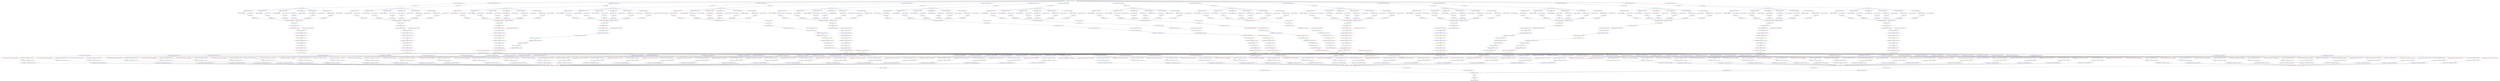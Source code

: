strict digraph "" {
	graph [bb="0,0,71787,2340"];
	node [label="\N",
		nodesep=0.4,
		ranksep=1
	];
	"Arc Melted Alloy (AAB07-VAM-A) [51f]"	 [color=green,
		height=0.5,
		pos="48554,1458",
		tags="{0: 'composition_id::AAB07', 1: 'batch::A', 2: 'fabrication_method::VAM'}",
		width=5.2898];
	"Arc Melted Alloy (AAB07-VAM-A) Ing. [0bf]"	 [color=blue,
		height=0.5,
		pos="48420,1386",
		width=5.8856];
	"Arc Melted Alloy (AAB07-VAM-A) [51f]" -> "Arc Melted Alloy (AAB07-VAM-A) Ing. [0bf]"	 [pos="e,48453,1403.8 48521,1440.2 48503,1430.7 48481,1418.9 48462,1408.7"];
	"Homogenizing Alloy (AAB07-VAM-A) [089]"	 [Atmosphere="Atmosphere, Ar",
		"Cooling Rate"="Cooling Rate, FC",
		Duration="Duration, 24.0 hour",
		Pressure="Pressure, 5.0 pascal",
		"Purging Sequence 1 Pressure"="Purging Sequence 1 Pressure, 4.4e-05 pascal",
		"Purging Sequence 2 Pressure"="Purging Sequence 2 Pressure, 3.7e-05 pascal",
		"Purging Sequence 3 Pressure"="Purging Sequence 3 Pressure, 1.8e-05 pascal",
		"Purging Sequence 4 Pressure"="Purging Sequence 4 Pressure, 1.8e-05 pascal",
		Temperature="Temperature, 1150.0 kelvin",
		color=red,
		height=0.5,
		pos="48404,1314",
		tags="{0: 'composition_id::AAB07', 1: 'batch::A', 2: 'fabrication_method::VAM', 3: 'start_date::2022-11-05', 4: 'finish_date::2022-11-09', \
5: 'time_spent::6'}",
		width=5.7773];
	"Arc Melted Alloy (AAB07-VAM-A) Ing. [0bf]" -> "Homogenizing Alloy (AAB07-VAM-A) [089]"	 [pos="e,48408,1332.4 48416,1367.8 48414,1360.1 48412,1351 48410,1342.4"];
	"Homogenized Alloy (AAB07-VAM-A) [d2a]"	 [color=green,
		height=0.5,
		pos="47315,1242",
		tags="{0: 'composition_id::AAB07', 1: 'batch::A', 2: 'fabrication_method::VAM'}",
		width=5.6689];
	"Homogenizing Alloy (AAB07-VAM-A) [089]" -> "Homogenized Alloy (AAB07-VAM-A) [d2a]"	 [pos="e,47478,1252.8 48239,1303.1 48036,1289.7 47695,1267.1 47488,1253.5"];
	"Arc melting Alloy (AAB07-VAM-A) [a07]"	 ["Argon Pressure"="Argon Pressure, 850-900",
		Diffusion="Diffusion, Before Each Melt",
		"Ingot Location"="Ingot Location, 11.0 dimensionless",
		"Initial Purging Times"="Initial Purging Times, 3.0 hour",
		"Vacuum Before Melt"="Vacuum Before Melt, 5e-05 dimensionless",
		color=red,
		height=0.5,
		pos="48554,1530",
		tags="{0: 'composition_id::AAB07', 1: 'batch::A', 2: 'fabrication_method::VAM', 3: 'start_date::2022-11-03', 4: 'finish_date::2022-11-05', \
5: 'time_spent::3', 6: 'Full Ingot::7::175', 7: 'Full Ingot::6::145', 8: 'Full Ingot::5::145', 9: 'Full Ingot::4::145', 10: 'Full \
Ingot::3::145', 11: 'Full Ingot::2::145', 12: 'Full Ingot::1::110', 13: '3 Part Sections::3::110', 14: '3 Part Sections::2::90', \
15: '3 Part Sections::1::90'}",
		width=5.4342];
	"Arc melting Alloy (AAB07-VAM-A) [a07]" -> "Arc Melted Alloy (AAB07-VAM-A) [51f]"	 [pos="e,48554,1476.4 48554,1511.8 48554,1504.1 48554,1495 48554,1486.4"];
	"Alloy (AAB05-VAM-A): T. Sample (Tensile, T08) Ing. [374]"	 [color=blue,
		height=0.5,
		pos="17158,522",
		width=7.709];
	"Aggregating Tensile samples [d9f]"	 [color=red,
		height=0.5,
		pos="16303,450",
		width=4.7482];
	"Alloy (AAB05-VAM-A): T. Sample (Tensile, T08) Ing. [374]" -> "Aggregating Tensile samples [d9f]"	 [pos="e,16437,461.26 16989,507.73 16830,494.4 16596,474.7 16447,462.11"];
	" Tensile Traveler samples [8d0]"	 [color=green,
		height=0.5,
		pos="27158,378",
		width=4.3691];
	"Aggregating Tensile samples [d9f]" -> " Tensile Traveler samples [8d0]"	 [pos="e,27001,379.04 16474,448.87 17746,440.43 25731,387.46 26991,379.11"];
	" Tensile Traveler samples Ing. [8b3]"	 [color=blue,
		height=0.5,
		pos="35619,306",
		width=4.9648];
	" Tensile Traveler samples [8d0]" -> " Tensile Traveler samples Ing. [8b3]"	 [pos="e,35440,307.52 27315,376.66 28360,367.77 34292,317.29 35430,307.61"];
	"Summarize inputs to B.O [e8d]"	 [color=red,
		height=0.5,
		pos="41580,234",
		width=4.3149];
	" Tensile Traveler samples Ing. [8b3]" -> "Summarize inputs to B.O [e8d]"	 [pos="e,41425,235.87 35797,303.85 36677,293.22 40565,246.26 41415,235.99"];
	"Alloy (AAB05-VAM-A): T. Sample (Tensile, T08) [63e]"	 [color=green,
		height=0.5,
		pos="17158,594",
		tags="{0: 'composition_id::AAB05', 1: 'batch::A', 2: 'fabrication_method::VAM'}",
		width=7.0952];
	"Alloy (AAB05-VAM-A): T. Sample (Tensile, T08) [63e]" -> "Alloy (AAB05-VAM-A): T. Sample (Tensile, T08) Ing. [374]"	 [pos="e,17158,540.41 17158,575.83 17158,568.13 17158,558.97 17158,550.42"];
	"V in AAB16 Ing. [501]"	 [color=blue,
		height=0.5,
		pos="29415,1818",
		width=3.1414];
	"Mix elements of AAB16 [c68]"	 [color=red,
		height=0.5,
		pos="30852,1746",
		tags="{0: 'composition_id::AAB16', 1: 'batch::A', 2: 'fabrication_method::VAM'}",
		width=4.0982];
	"V in AAB16 Ing. [501]" -> "Mix elements of AAB16 [c68]"	 [pos="e,30715,1752.8 29523,1812.6 29778,1799.8 30416,1767.9 30705,1753.4"];
	"Alloy (AAB16-VAM-A) [b68]"	 [color=green,
		height=0.5,
		pos="31330,1674",
		tags="{0: 'composition_id::AAB16', 1: 'batch::A', 2: 'fabrication_method::VAM'}",
		width=3.8274];
	"Mix elements of AAB16 [c68]" -> "Alloy (AAB16-VAM-A) [b68]"	 [pos="e,31240,1687.6 30945,1732 31027,1719.7 31146,1701.8 31230,1689.1"];
	"Alloy (AAB16-VAM-A) Ing. [8e9]"	 [color=blue,
		height=0.5,
		pos="31652,1602",
		width=4.4232];
	"Alloy (AAB16-VAM-A) [b68]" -> "Alloy (AAB16-VAM-A) Ing. [8e9]"	 [pos="e,31580,1618.1 31400,1658.4 31450,1647.2 31517,1632.1 31570,1620.3"];
	"Arc melting Alloy (AAB16-VAM-A) [003]"	 ["Argon Pressure"="Argon Pressure, 850-900",
		Diffusion="Diffusion, Before Each Melt",
		"Ingot Location"="Ingot Location, 12.0 dimensionless",
		"Initial Purging Times"="Initial Purging Times, 3.0 hour",
		"Vacuum Before Melt"="Vacuum Before Melt, 5e-05 dimensionless",
		color=red,
		height=0.5,
		pos="32161,1530",
		tags="{0: 'composition_id::AAB16', 1: 'batch::A', 2: 'fabrication_method::VAM', 3: 'start_date::2022-11-03', 4: 'finish_date::2022-11-05', \
5: 'time_spent::3', 6: 'Full Ingot::7::175', 7: 'Full Ingot::6::175', 8: 'Full Ingot::5::145', 9: 'Full Ingot::4::145', 10: 'Full \
Ingot::3::145', 11: 'Full Ingot::2::145', 12: 'Full Ingot::1::110', 13: '3 Part Sections::3::110', 14: '3 Part Sections::2::90', \
15: '3 Part Sections::1::90'}",
		width=5.4523];
	"Alloy (AAB16-VAM-A) Ing. [8e9]" -> "Arc melting Alloy (AAB16-VAM-A) [003]"	 [pos="e,32054,1545.1 31752,1587.9 31836,1576 31956,1559.1 32044,1546.5"];
	"V in AAB16 [602]"	 [color=green,
		height=0.5,
		pos="29390,1890",
		tags="{0: 'composition_id::AAB16', 1: 'batch::A', 2: 'fabrication_method::VAM'}",
		width=2.5456];
	"V in AAB16 [602]" -> "V in AAB16 Ing. [501]"	 [pos="e,29409,1836.4 29396,1871.8 29399,1864 29402,1854.8 29405,1846.1"];
	"Select AAB07 [9e8]"	 [color=red,
		file_links="{0: '/srv/hemi01-j01/openmsimodel/examples/birdshot/input/data/AAB/VAM/A/AAB07/T01', 1: '/srv/hemi01-j01/openmsimodel/examples/birdshot/\
input/data/AAB/VAM/A/AAB07/T01/T07'}",
		height=0.5,
		pos="48009,2178",
		tags="{0: 'composition_id::AAB07', 1: 'batch::A', 2: 'fabrication_method::VAM', 3: 'Co::40', 4: 'Cr::15', 5: 'Fe::5', 6: 'Ni::30', 7: '\
V::10', 8: 'Al::0'}",
		width=2.8345];
	"Composition AAB07 [e31]"	 [color=green,
		file_links="{0: '/srv/hemi01-j01/openmsimodel/examples/birdshot/input/data/AAB/VAM/A/AAB07/T01', 1: '/srv/hemi01-j01/openmsimodel/examples/birdshot/\
input/data/AAB/VAM/A/AAB07/T01/T07'}",
		height=0.5,
		pos="48623,2106",
		tags="{0: 'composition_id::AAB07', 1: 'batch::A', 2: 'fabrication_method::VAM', 3: 'Co::40', 4: 'Cr::15', 5: 'Fe::5', 6: 'Ni::30', 7: '\
V::10', 8: 'Al::0'}",
		width=3.6469];
	"Select AAB07 [9e8]" -> "Composition AAB07 [e31]"	 [pos="e,48523,2117.7 48094,2168 48203,2155.2 48393,2133 48513,2118.9"];
	"Composition AAB07 Ing. [9a8]"	 [color=blue,
		height=0.5,
		pos="47729,2034",
		width=4.2427];
	"Composition AAB07 [e31]" -> "Composition AAB07 Ing. [9a8]"	 [pos="e,47855,2044.2 48510,2096.9 48346,2083.7 48042,2059.2 47865,2045"];
	"Composition AAB07 Ing. [d56]"	 [color=blue,
		height=0.5,
		pos="48135,2034",
		width=4.2607];
	"Composition AAB07 [e31]" -> "Composition AAB07 Ing. [d56]"	 [pos="e,48231,2048.1 48533,2092.8 48451,2080.6 48328,2062.5 48241,2049.6"];
	"Composition AAB07 Ing. [44b]"	 [color=blue,
		height=0.5,
		pos="48623,2034",
		width=4.2607];
	"Composition AAB07 [e31]" -> "Composition AAB07 Ing. [44b]"	 [pos="e,48623,2052.4 48623,2087.8 48623,2080.1 48623,2071 48623,2062.4"];
	"Composition AAB07 Ing. [aa1]"	 [color=blue,
		height=0.5,
		pos="48946,2034",
		width=4.2246];
	"Composition AAB07 [e31]" -> "Composition AAB07 Ing. [aa1]"	 [pos="e,48874,2050 48692,2090.6 48742,2079.4 48811,2064 48865,2052.1"];
	"Composition AAB07 Ing. [10d]"	 [color=blue,
		height=0.5,
		pos="49360,2034",
		width=4.2607];
	"Composition AAB07 [e31]" -> "Composition AAB07 Ing. [10d]"	 [pos="e,49242,2045.5 48730,2095.5 48863,2082.5 49090,2060.4 49232,2046.5"];
	"Composition AAB07 Ing. [de2]"	 [color=blue,
		height=0.5,
		pos="49775,2034",
		width=4.2427];
	"Composition AAB07 [e31]" -> "Composition AAB07 Ing. [de2]"	 [pos="e,49645,2043.5 48744,2099.1 48917,2089.3 49244,2070.2 49522,2052 49559,2049.6 49598,2046.9 49635,2044.3"];
	"Adding Ni for AAB07 [0b3]"	 [color=red,
		height=0.5,
		pos="47647,1962",
		tags="{0: 'composition_id::AAB07', 1: 'batch::A', 2: 'fabrication_method::VAM'}",
		width=3.7913];
	"Composition AAB07 Ing. [9a8]" -> "Adding Ni for AAB07 [0b3]"	 [pos="e,47667,1979.9 47708,2015.8 47698,2007 47686,1996.2 47675,1986.6"];
	"Adding V for AAB07 [c11]"	 [color=red,
		height=0.5,
		pos="47933,1962",
		tags="{0: 'composition_id::AAB07', 1: 'batch::A', 2: 'fabrication_method::VAM'}",
		width=3.665];
	"Composition AAB07 Ing. [d56]" -> "Adding V for AAB07 [c11]"	 [pos="e,47980,1978.9 48087,2016.8 48058,2006.5 48021,1993.2 47990,1982.3"];
	"Adding Co for AAB07 [e6e]"	 [color=red,
		height=0.5,
		pos="48654,1962",
		tags="{0: 'composition_id::AAB07', 1: 'batch::A', 2: 'fabrication_method::VAM'}",
		width=3.8094];
	"Composition AAB07 Ing. [44b]" -> "Adding Co for AAB07 [e6e]"	 [pos="e,48646,1980.4 48631,2015.8 48634,2008 48638,1998.6 48642,1989.9"];
	"Adding Cr for AAB07 [30c]"	 [color=red,
		height=0.5,
		pos="48946,1962",
		tags="{0: 'composition_id::AAB07', 1: 'batch::A', 2: 'fabrication_method::VAM'}",
		width=3.7913];
	"Composition AAB07 Ing. [aa1]" -> "Adding Cr for AAB07 [30c]"	 [pos="e,48946,1980.4 48946,2015.8 48946,2008.1 48946,1999 48946,1990.4"];
	"Adding Al for AAB07 [7a9]"	 [color=red,
		height=0.5,
		pos="49668,1962",
		tags="{0: 'composition_id::AAB07', 1: 'batch::A', 2: 'fabrication_method::VAM'}",
		width=3.7372];
	"Composition AAB07 Ing. [10d]" -> "Adding Al for AAB07 [7a9]"	 [pos="e,49601,1977.7 49429,2017.8 49477,2006.6 49541,1991.6 49591,1979.9"];
	"Adding Fe for AAB07 [d2c]"	 [color=red,
		height=0.5,
		pos="49956,1962",
		tags="{0: 'composition_id::AAB07', 1: 'batch::A', 2: 'fabrication_method::VAM'}",
		width=3.7733];
	"Composition AAB07 Ing. [de2]" -> "Adding Fe for AAB07 [d2c]"	 [pos="e,49913,1979.1 49819,2016.6 49844,2006.5 49876,1993.6 49903,1983"];
	"Composition AAB16 Ing. [ddd]"	 [color=blue,
		height=0.5,
		pos="29482,2034",
		width=4.2607];
	"Adding V for AAB16 [6eb]"	 [color=red,
		height=0.5,
		pos="29390,1962",
		tags="{0: 'composition_id::AAB16', 1: 'batch::A', 2: 'fabrication_method::VAM'}",
		width=3.665];
	"Composition AAB16 Ing. [ddd]" -> "Adding V for AAB16 [6eb]"	 [pos="e,29413,1979.9 29459,2015.8 29447,2006.9 29433,1996 29421,1986.4"];
	"Adding V for AAB16 [6eb]" -> "V in AAB16 [602]"	 [pos="e,29390,1908.4 29390,1943.8 29390,1936.1 29390,1927 29390,1918.4"];
	"Composition AAB16 [0d4]"	 [color=green,
		file_links="{0: '/srv/hemi01-j01/openmsimodel/examples/birdshot/input/data/AAB/VAM/A/AAB16/T01', 1: '/srv/hemi01-j01/openmsimodel/examples/birdshot/\
input/data/AAB/VAM/A/AAB16/T01/T03'}",
		height=0.5,
		pos="30728,2106",
		tags="{0: 'composition_id::AAB16', 1: 'batch::A', 2: 'fabrication_method::VAM', 3: 'Co::5', 4: 'Cr::0', 5: 'Fe::15', 6: 'Ni::65', 7: '\
V::0', 8: 'Al::15'}",
		width=3.665];
	"Composition AAB16 [0d4]" -> "Composition AAB16 Ing. [ddd]"	 [pos="e,29620,2042 30606,2099 30376,2085.7 29879,2056.9 29630,2042.6"];
	"Composition AAB16 Ing. [20c]"	 [color=blue,
		height=0.5,
		pos="29991,2034",
		width=4.2427];
	"Composition AAB16 [0d4]" -> "Composition AAB16 Ing. [20c]"	 [pos="e,30109,2045.5 30620,2095.5 30487,2082.5 30261,2060.4 30119,2046.5"];
	"Composition AAB16 Ing. [d2c]"	 [color=blue,
		height=0.5,
		pos="30407,2034",
		width=4.2427];
	"Composition AAB16 [0d4]" -> "Composition AAB16 Ing. [d2c]"	 [pos="e,30478,2050 30659,2090.6 30609,2079.3 30541,2064.1 30488,2052.2"];
	"Composition AAB16 Ing. [dfc]"	 [color=blue,
		height=0.5,
		pos="30728,2034",
		width=4.1705];
	"Composition AAB16 [0d4]" -> "Composition AAB16 Ing. [dfc]"	 [pos="e,30728,2052.4 30728,2087.8 30728,2080.1 30728,2071 30728,2062.4"];
	"Composition AAB16 Ing. [73f]"	 [color=blue,
		height=0.5,
		pos="31132,2034",
		width=4.1885];
	"Composition AAB16 [0d4]" -> "Composition AAB16 Ing. [73f]"	 [pos="e,31048,2049 30808,2091.7 30874,2079.9 30968,2063.2 31038,2050.8"];
	"Composition AAB16 Ing. [604]"	 [color=blue,
		height=0.5,
		pos="31539,2034",
		width=4.2607];
	"Composition AAB16 [0d4]" -> "Composition AAB16 Ing. [604]"	 [pos="e,31417,2044.9 30839,2096.2 30986,2083.1 31248,2059.8 31406,2045.8"];
	"Adding Fe for AAB16 [87f]"	 [color=red,
		height=0.5,
		pos="29674,1962",
		tags="{0: 'composition_id::AAB16', 1: 'batch::A', 2: 'fabrication_method::VAM'}",
		width=3.7191];
	"Composition AAB16 Ing. [20c]" -> "Adding Fe for AAB16 [87f]"	 [pos="e,29742,1977.5 29921,2018 29871,2006.7 29804,1991.4 29752,1979.7"];
	"Adding Co for AAB16 [507]"	 [color=red,
		height=0.5,
		pos="30407,1962",
		tags="{0: 'composition_id::AAB16', 1: 'batch::A', 2: 'fabrication_method::VAM'}",
		width=3.8274];
	"Composition AAB16 Ing. [d2c]" -> "Adding Co for AAB16 [507]"	 [pos="e,30407,1980.4 30407,2015.8 30407,2008.1 30407,1999 30407,1990.4"];
	"Adding Ni for AAB16 [5e7]"	 [color=red,
		height=0.5,
		pos="30699,1962",
		tags="{0: 'composition_id::AAB16', 1: 'batch::A', 2: 'fabrication_method::VAM'}",
		width=3.7733];
	"Composition AAB16 Ing. [dfc]" -> "Adding Ni for AAB16 [5e7]"	 [pos="e,30706,1980.4 30721,2015.8 30718,2008 30714,1998.6 30710,1989.9"];
	"Adding Al for AAB16 [afe]"	 [color=red,
		height=0.5,
		pos="31424,1962",
		tags="{0: 'composition_id::AAB16', 1: 'batch::A', 2: 'fabrication_method::VAM'}",
		width=3.665];
	"Composition AAB16 Ing. [73f]" -> "Adding Al for AAB16 [afe]"	 [pos="e,31360,1977.8 31198,2017.8 31243,2006.6 31303,1991.8 31350,1980.2"];
	"Adding Cr for AAB16 [e7f]"	 [color=red,
		height=0.5,
		pos="31708,1962",
		tags="{0: 'composition_id::AAB16', 1: 'batch::A', 2: 'fabrication_method::VAM'}",
		width=3.7191];
	"Composition AAB16 Ing. [604]" -> "Adding Cr for AAB16 [e7f]"	 [pos="e,31667,1979.3 31580,2016.6 31603,2006.5 31633,1993.8 31658,1983.2"];
	"Fe in AAB16 [b91]"	 [color=green,
		height=0.5,
		pos="29927,1890",
		tags="{0: 'composition_id::AAB16', 1: 'batch::A', 2: 'fabrication_method::VAM'}",
		width=2.672];
	"Adding Fe for AAB16 [87f]" -> "Fe in AAB16 [b91]"	 [pos="e,29874,1905 29731,1945.7 29771,1934.4 29824,1919.4 29864,1907.8"];
	"Co in AAB16 [aa9]"	 [color=green,
		height=0.5,
		pos="30407,1890",
		tags="{0: 'composition_id::AAB16', 1: 'batch::A', 2: 'fabrication_method::VAM'}",
		width=2.69];
	"Adding Co for AAB16 [507]" -> "Co in AAB16 [aa9]"	 [pos="e,30407,1908.4 30407,1943.8 30407,1936.1 30407,1927 30407,1918.4"];
	"Ni in AAB16 [554]"	 [color=green,
		height=0.5,
		pos="30852,1890",
		tags="{0: 'composition_id::AAB16', 1: 'batch::A', 2: 'fabrication_method::VAM'}",
		width=2.672];
	"Adding Ni for AAB16 [5e7]" -> "Ni in AAB16 [554]"	 [pos="e,30816,1906.8 30736,1944.6 30757,1934.5 30785,1921.7 30807,1911"];
	"Al in AAB16 [ee3]"	 [color=green,
		height=0.5,
		pos="31174,1890",
		tags="{0: 'composition_id::AAB16', 1: 'batch::A', 2: 'fabrication_method::VAM'}",
		width=2.5998];
	"Adding Al for AAB16 [afe]" -> "Al in AAB16 [ee3]"	 [pos="e,31226,1905 31367,1945.7 31328,1934.4 31276,1919.4 31236,1907.8"];
	"Cr in AAB16 [fe6]"	 [color=green,
		height=0.5,
		pos="31708,1890",
		tags="{0: 'composition_id::AAB16', 1: 'batch::A', 2: 'fabrication_method::VAM'}",
		width=2.5998];
	"Adding Cr for AAB16 [e7f]" -> "Cr in AAB16 [fe6]"	 [pos="e,31708,1908.4 31708,1943.8 31708,1936.1 31708,1927 31708,1918.4"];
	"Arc melting Alloy (AAB02-VAM-A) [95a]"	 ["Argon Pressure"="Argon Pressure, 850-900",
		Diffusion="Diffusion, Before Each Melt",
		"Ingot Location"="Ingot Location, 4.0 dimensionless",
		"Initial Purging Times"="Initial Purging Times, 3.0 hour",
		"Vacuum Before Melt"="Vacuum Before Melt, 5e-05 dimensionless",
		color=red,
		height=0.5,
		pos="40019,1530",
		tags="{0: 'composition_id::AAB02', 1: 'batch::A', 2: 'fabrication_method::VAM', 3: 'start_date::2022-11-03', 4: 'finish_date::2022-11-05', \
5: 'time_spent::3', 6: 'Full Ingot::7::175', 7: 'Full Ingot::6::145', 8: 'Full Ingot::5::145', 9: 'Full Ingot::4::145', 10: 'Full \
Ingot::3::145', 11: 'Full Ingot::2::145', 12: 'Full Ingot::1::110', 13: '3 Part Sections::3::110', 14: '3 Part Sections::2::90', \
15: '3 Part Sections::1::90'}",
		width=5.4342];
	"Arc Melted Alloy (AAB02-VAM-A) [c89]"	 [color=green,
		height=0.5,
		pos="40384,1458",
		tags="{0: 'composition_id::AAB02', 1: 'batch::A', 2: 'fabrication_method::VAM'}",
		width=5.344];
	"Arc melting Alloy (AAB02-VAM-A) [95a]" -> "Arc Melted Alloy (AAB02-VAM-A) [c89]"	 [pos="e,40302,1474.3 40102,1513.7 40158,1502.5 40233,1487.8 40292,1476.2"];
	"Arc Melted Alloy (AAB02-VAM-A) Ing. [dff]"	 [color=blue,
		height=0.5,
		pos="40384,1386",
		width=5.8314];
	"Arc Melted Alloy (AAB02-VAM-A) [c89]" -> "Arc Melted Alloy (AAB02-VAM-A) Ing. [dff]"	 [pos="e,40384,1404.4 40384,1439.8 40384,1432.1 40384,1423 40384,1414.4"];
	"Homogenizing Alloy (AAB02-VAM-A) [3be]"	 [Atmosphere="Atmosphere, Ar",
		"Cooling Rate"="Cooling Rate, FC",
		Duration="Duration, 24.0 hour",
		Pressure="Pressure, 5.0 pascal",
		"Purging Sequence 1 Pressure"="Purging Sequence 1 Pressure, 4.4e-05 pascal",
		"Purging Sequence 2 Pressure"="Purging Sequence 2 Pressure, 3.7e-05 pascal",
		"Purging Sequence 3 Pressure"="Purging Sequence 3 Pressure, 1.8e-05 pascal",
		"Purging Sequence 4 Pressure"="Purging Sequence 4 Pressure, 1.8e-05 pascal",
		Temperature="Temperature, 1150.0 kelvin",
		color=red,
		height=0.5,
		pos="40384,1314",
		tags="{0: 'composition_id::AAB02', 1: 'batch::A', 2: 'fabrication_method::VAM', 3: 'start_date::2022-11-05', 4: 'finish_date::2022-11-09', \
5: 'time_spent::6'}",
		width=5.7773];
	"Arc Melted Alloy (AAB02-VAM-A) Ing. [dff]" -> "Homogenizing Alloy (AAB02-VAM-A) [3be]"	 [pos="e,40384,1332.4 40384,1367.8 40384,1360.1 40384,1351 40384,1342.4"];
	"Adding V for AAB10 [6c5]"	 [color=red,
		height=0.5,
		pos="53019,1962",
		tags="{0: 'composition_id::AAB10', 1: 'batch::A', 2: 'fabrication_method::VAM'}",
		width=3.665];
	"V in AAB10 [604]"	 [color=green,
		height=0.5,
		pos="53019,1890",
		tags="{0: 'composition_id::AAB10', 1: 'batch::A', 2: 'fabrication_method::VAM'}",
		width=2.5456];
	"Adding V for AAB10 [6c5]" -> "V in AAB10 [604]"	 [pos="e,53019,1908.4 53019,1943.8 53019,1936.1 53019,1927 53019,1918.4"];
	"V in AAB10 Ing. [e90]"	 [color=blue,
		height=0.5,
		pos="52822,1818",
		width=3.1233];
	"V in AAB10 [604]" -> "V in AAB10 Ing. [e90]"	 [pos="e,52867,1834.6 52975,1874 52946,1863.4 52908,1849.4 52877,1838"];
	"Mix elements of AAB10 [839]"	 [color=red,
		height=0.5,
		pos="51745,1746",
		tags="{0: 'composition_id::AAB10', 1: 'batch::A', 2: 'fabrication_method::VAM'}",
		width=4.0982];
	"V in AAB10 Ing. [e90]" -> "Mix elements of AAB10 [839]"	 [pos="e,51849,1758.8 52716,1811.9 52482,1798.5 51942,1767.5 51902,1764 51888,1762.8 51874,1761.4 51859,1759.8"];
	"Composition AAB11 Ing. [b20]"	 [color=blue,
		height=0.5,
		pos="23178,2034",
		width=4.2607];
	"Adding Cr for AAB11 [e6a]"	 [color=red,
		height=0.5,
		pos="23084,1962",
		tags="{0: 'composition_id::AAB11', 1: 'batch::A', 2: 'fabrication_method::VAM'}",
		width=3.7733];
	"Composition AAB11 Ing. [b20]" -> "Adding Cr for AAB11 [e6a]"	 [pos="e,23107,1979.8 23155,2016.2 23143,2007.1 23128,1995.9 23115,1986.1"];
	"Cr in AAB11 [4da]"	 [color=green,
		height=0.5,
		pos="23340,1890",
		tags="{0: 'composition_id::AAB11', 1: 'batch::A', 2: 'fabrication_method::VAM'}",
		width=2.672];
	"Adding Cr for AAB11 [e6a]" -> "Cr in AAB11 [4da]"	 [pos="e,23287,1905 23142,1945.7 23182,1934.4 23236,1919.4 23277,1907.8"];
	"Cr in AAB11 Ing. [138]"	 [color=blue,
		height=0.5,
		pos="23597,1818",
		width=3.2858];
	"Cr in AAB11 [4da]" -> "Cr in AAB11 Ing. [138]"	 [pos="e,23540,1833.9 23394,1875 23433,1863.8 23488,1848.5 23531,1836.6"];
	"Mix elements of AAB11 [dc1]"	 [color=red,
		height=0.5,
		pos="24674,1746",
		tags="{0: 'composition_id::AAB11', 1: 'batch::A', 2: 'fabrication_method::VAM'}",
		width=4.0982];
	"Cr in AAB11 Ing. [138]" -> "Mix elements of AAB11 [dc1]"	 [pos="e,24544,1754.7 23706,1810.7 23902,1797.6 24317,1769.9 24534,1755.3"];
	"Composition AAB11 [faa]"	 [color=green,
		file_links="{0: '/srv/hemi01-j01/openmsimodel/examples/birdshot/input/data/AAB/VAM/A/AAB11/T01', 1: '/srv/hemi01-j01/openmsimodel/examples/birdshot/\
input/data/AAB/VAM/A/AAB11/T01/T07'}",
		height=0.5,
		pos="24610,2106",
		tags="{0: 'composition_id::AAB11', 1: 'batch::A', 2: 'fabrication_method::VAM', 3: 'Co::5', 4: 'Cr::20', 5: 'Fe::10', 6: 'Ni::55.00000000000001', \
7: 'V::10', 8: 'Al::0'}",
		width=3.5566];
	"Composition AAB11 [faa]" -> "Composition AAB11 Ing. [b20]"	 [pos="e,23319,2041.3 24489,2100 24289,2090.2 23876,2069.7 23527,2052 23462,2048.7 23390,2045 23329,2041.8"];
	"Composition AAB11 Ing. [ac2]"	 [color=blue,
		height=0.5,
		pos="23688,2034",
		width=4.2246];
	"Composition AAB11 [faa]" -> "Composition AAB11 Ing. [ac2]"	 [pos="e,23815,2043.9 24498,2097.2 24329,2084 24008,2059 23825,2044.7"];
	"Composition AAB11 Ing. [04c]"	 [color=blue,
		height=0.5,
		pos="24195,2034",
		width=4.2427];
	"Composition AAB11 [faa]" -> "Composition AAB11 Ing. [04c]"	 [pos="e,24281,2048.9 24529,2091.9 24461,2080.1 24363,2063.2 24291,2050.7"];
	"Composition AAB11 Ing. [cc7]"	 [color=blue,
		height=0.5,
		pos="24610,2034",
		width=4.2246];
	"Composition AAB11 [faa]" -> "Composition AAB11 Ing. [cc7]"	 [pos="e,24610,2052.4 24610,2087.8 24610,2080.1 24610,2071 24610,2062.4"];
	"Composition AAB11 Ing. [f1d]"	 [color=blue,
		height=0.5,
		pos="25023,2034",
		width=4.1885];
	"Composition AAB11 [faa]" -> "Composition AAB11 Ing. [f1d]"	 [pos="e,24938,2048.9 24691,2091.9 24759,2080.1 24856,2063.1 24928,2050.6"];
	"Composition AAB11 Ing. [267]"	 [color=blue,
		height=0.5,
		pos="25480,2034",
		width=4.2607];
	"Composition AAB11 [faa]" -> "Composition AAB11 Ing. [267]"	 [pos="e,25354,2044.4 24721,2096.8 24880,2083.7 25172,2059.5 25344,2045.2"];
	"Adding Fe for AAB11 [b0c]"	 [color=red,
		height=0.5,
		pos="23596,1962",
		tags="{0: 'composition_id::AAB11', 1: 'batch::A', 2: 'fabrication_method::VAM'}",
		width=3.7733];
	"Composition AAB11 Ing. [ac2]" -> "Adding Fe for AAB11 [b0c]"	 [pos="e,23619,1979.8 23665,2016.2 23654,2007.1 23639,1995.9 23627,1986.1"];
	"Adding Al for AAB11 [5ae]"	 [color=red,
		height=0.5,
		pos="24104,1962",
		tags="{0: 'composition_id::AAB11', 1: 'batch::A', 2: 'fabrication_method::VAM'}",
		width=3.7191];
	"Composition AAB11 Ing. [04c]" -> "Adding Al for AAB11 [5ae]"	 [pos="e,24127,1979.9 24172,2015.8 24161,2006.9 24147,1996 24135,1986.4"];
	"Adding Ni for AAB11 [b75]"	 [color=red,
		height=0.5,
		pos="24610,1962",
		tags="{0: 'composition_id::AAB11', 1: 'batch::A', 2: 'fabrication_method::VAM'}",
		width=3.7913];
	"Composition AAB11 Ing. [cc7]" -> "Adding Ni for AAB11 [b75]"	 [pos="e,24610,1980.4 24610,2015.8 24610,2008.1 24610,1999 24610,1990.4"];
	"Adding V for AAB11 [55f]"	 [color=red,
		height=0.5,
		pos="25115,1962",
		tags="{0: 'composition_id::AAB11', 1: 'batch::A', 2: 'fabrication_method::VAM'}",
		width=3.6108];
	"Composition AAB11 Ing. [f1d]" -> "Adding V for AAB11 [55f]"	 [pos="e,25092,1979.8 25046,2016.2 25057,2007.1 25072,1995.9 25084,1986.1"];
	"Adding Co for AAB11 [c05]"	 [color=red,
		height=0.5,
		pos="25615,1962",
		tags="{0: 'composition_id::AAB11', 1: 'batch::A', 2: 'fabrication_method::VAM'}",
		width=3.8274];
	"Composition AAB11 Ing. [267]" -> "Adding Co for AAB11 [c05]"	 [pos="e,25582,1979.7 25513,2016.4 25531,2006.8 25554,1994.7 25573,1984.4"];
	"Fe in AAB11 [c51]"	 [color=green,
		height=0.5,
		pos="23851,1890",
		tags="{0: 'composition_id::AAB11', 1: 'batch::A', 2: 'fabrication_method::VAM'}",
		width=2.6539];
	"Adding Fe for AAB11 [b0c]" -> "Fe in AAB11 [c51]"	 [pos="e,23798,1905 23654,1945.7 23694,1934.4 23747,1919.4 23788,1907.8"];
	"Al in AAB11 [4d5]"	 [color=green,
		height=0.5,
		pos="24356,1890",
		tags="{0: 'composition_id::AAB11', 1: 'batch::A', 2: 'fabrication_method::VAM'}",
		width=2.6359];
	"Adding Al for AAB11 [5ae]" -> "Al in AAB11 [4d5]"	 [pos="e,24303,1905 24161,1945.7 24201,1934.4 24253,1919.4 24294,1907.8"];
	"Ni in AAB11 [730]"	 [color=green,
		height=0.5,
		pos="24674,1890",
		tags="{0: 'composition_id::AAB11', 1: 'batch::A', 2: 'fabrication_method::VAM'}",
		width=2.672];
	"Adding Ni for AAB11 [b75]" -> "Ni in AAB11 [730]"	 [pos="e,24658,1907.9 24626,1943.8 24634,1935.2 24643,1924.8 24651,1915.5"];
	"V in AAB11 [cd6]"	 [color=green,
		height=0.5,
		pos="25115,1890",
		tags="{0: 'composition_id::AAB11', 1: 'batch::A', 2: 'fabrication_method::VAM'}",
		width=2.5276];
	"Adding V for AAB11 [55f]" -> "V in AAB11 [cd6]"	 [pos="e,25115,1908.4 25115,1943.8 25115,1936.1 25115,1927 25115,1918.4"];
	"Co in AAB11 [17d]"	 [color=green,
		height=0.5,
		pos="25615,1890",
		tags="{0: 'composition_id::AAB11', 1: 'batch::A', 2: 'fabrication_method::VAM'}",
		width=2.7081];
	"Adding Co for AAB11 [c05]" -> "Co in AAB11 [17d]"	 [pos="e,25615,1908.4 25615,1943.8 25615,1936.1 25615,1927 25615,1918.4"];
	"Homogenized Alloy (AAB15-VAM-A) Ing. [701]"	 [color=blue,
		height=0.5,
		pos="36497,1170",
		width=6.2828];
	"Forging Alloy (AAB15-VAM-A) [2b5]"	 ["Maximum Load Step"="Maximum Load Step, 81.32 pascal",
		"Press Temperature"="Press Temperature, 398.0 kelvin",
		"Soak Time"="Soak Time, 30.0 minute",
		Temperature="Temperature, 1150.0 kelvin",
		color=red,
		height=0.5,
		pos="36531,1098",
		tags="{0: 'composition_id::AAB15', 1: 'batch::A', 2: 'fabrication_method::VAM', 3: 'start_date::2022-11-08', 4: 'finish_date::2022-11-09', \
5: 'time_spent::7'}",
		width=4.9107];
	"Homogenized Alloy (AAB15-VAM-A) Ing. [701]" -> "Forging Alloy (AAB15-VAM-A) [2b5]"	 [pos="e,36522,1116.4 36506,1151.8 36509,1143.9 36514,1134.4 36518,1125.6"];
	"Forged Alloy (AAB15-VAM-A) [32d]"	 [color=green,
		height=0.5,
		pos="36859,1026",
		tags="{0: 'composition_id::AAB15', 1: 'batch::A', 2: 'fabrication_method::VAM'}",
		width=4.8204];
	"Forging Alloy (AAB15-VAM-A) [2b5]" -> "Forged Alloy (AAB15-VAM-A) [32d]"	 [pos="e,36785,1042.3 36605,1081.7 36656,1070.6 36722,1056 36775,1044.5"];
	"Forged Alloy (AAB15-VAM-A) Ing. [06c]"	 [color=blue,
		height=0.5,
		pos="36891,954",
		width=5.3981];
	"Forged Alloy (AAB15-VAM-A) [32d]" -> "Forged Alloy (AAB15-VAM-A) Ing. [06c]"	 [pos="e,36883,972.41 36867,1007.8 36871,999.88 36875,990.37 36879,981.57"];
	"Setting traveler for Alloy (AAB15-VAM-A) [47c]"	 [color=red,
		height=0.5,
		pos="38043,882",
		tags="{0: 'composition_id::AAB15', 1: 'batch::A', 2: 'fabrication_method::VAM'}",
		width=6.4092];
	"Forged Alloy (AAB15-VAM-A) Ing. [06c]" -> "Setting traveler for Alloy (AAB15-VAM-A) [47c]"	 [pos="e,37878,894.63 37059,944.84 37241,934.67 37543,917.38 37802,900 37823,898.57 37846,896.99 37868,895.38"];
	"Homogenized Alloy (AAB15-VAM-A) [89d]"	 [color=green,
		height=0.5,
		pos="35977,1242",
		tags="{0: 'composition_id::AAB15', 1: 'batch::A', 2: 'fabrication_method::VAM'}",
		width=5.687];
	"Homogenized Alloy (AAB15-VAM-A) [89d]" -> "Homogenized Alloy (AAB15-VAM-A) Ing. [701]"	 [pos="e,36384,1185.6 36087,1226.8 36171,1215.1 36287,1199.1 36374,1187"];
	"Weigh Cr for AAB13 [017]"	 ["Mass Loss"="Mass Loss, 0.0 gram",
		"Weighed Mass"="Weighed Mass, 2.8171 gram",
		color=purple,
		height=0.5,
		pos="9633,1962",
		shape=rectangle,
		tags="{0: 'composition_id::AAB13', 1: 'batch::A', 2: 'fabrication_method::VAM'}",
		width=2.8333];
	"Cr in AAB13 [111]"	 [color=green,
		height=0.5,
		pos="9381,1890",
		tags="{0: 'composition_id::AAB13', 1: 'batch::A', 2: 'fabrication_method::VAM'}",
		width=2.69];
	"Weigh Cr for AAB13 [017]" -> "Cr in AAB13 [111]"	 [pos="e,9434.1,1905.2 9569.7,1943.9 9531.3,1932.9 9482.5,1919 9444.1,1908"];
	"Cr in AAB13 Ing. [43e]"	 [color=blue,
		height=0.5,
		pos="9381,1818",
		width=3.2678];
	"Cr in AAB13 [111]" -> "Cr in AAB13 Ing. [43e]"	 [pos="e,9381,1836.4 9381,1871.8 9381,1864.1 9381,1855 9381,1846.4"];
	"Mix elements of AAB13 [116]"	 [color=red,
		height=0.5,
		pos="9381,1746",
		tags="{0: 'composition_id::AAB13', 1: 'batch::A', 2: 'fabrication_method::VAM'}",
		width=4.0982];
	"Cr in AAB13 Ing. [43e]" -> "Mix elements of AAB13 [116]"	 [pos="e,9381,1764.4 9381,1799.8 9381,1792.1 9381,1783 9381,1774.4"];
	"Alloy (AAB13-VAM-A) [482]"	 [color=green,
		height=0.5,
		pos="9670,1674",
		tags="{0: 'composition_id::AAB13', 1: 'batch::A', 2: 'fabrication_method::VAM'}",
		width=3.8274];
	"Mix elements of AAB13 [116]" -> "Alloy (AAB13-VAM-A) [482]"	 [pos="e,9605.5,1690.1 9446.2,1729.8 9490.6,1718.7 9549.4,1704.1 9595.6,1692.5"];
	"Al in AAB05 [c71]"	 [color=green,
		height=0.5,
		pos="42091,1890",
		tags="{0: 'composition_id::AAB05', 1: 'batch::A', 2: 'fabrication_method::VAM'}",
		width=2.6178];
	"Al in AAB05 Ing. [18a]"	 [color=blue,
		height=0.5,
		pos="42122,1818",
		width=3.2136];
	"Al in AAB05 [c71]" -> "Al in AAB05 Ing. [18a]"	 [pos="e,42114,1836.4 42099,1871.8 42102,1864 42106,1854.6 42110,1845.9"];
	"Mix elements of AAB05 [184]"	 [color=red,
		height=0.5,
		pos="42431,1746",
		tags="{0: 'composition_id::AAB05', 1: 'batch::A', 2: 'fabrication_method::VAM'}",
		width=4.0982];
	"Al in AAB05 Ing. [18a]" -> "Mix elements of AAB05 [184]"	 [pos="e,42362,1762 42186,1803 42235,1791.7 42301,1776.2 42353,1764.3"];
	"Alloy (AAB05-VAM-A) [706]"	 [color=green,
		height=0.5,
		pos="42431,1674",
		tags="{0: 'composition_id::AAB05', 1: 'batch::A', 2: 'fabrication_method::VAM'}",
		width=3.8274];
	"Mix elements of AAB05 [184]" -> "Alloy (AAB05-VAM-A) [706]"	 [pos="e,42431,1692.4 42431,1727.8 42431,1720.1 42431,1711 42431,1702.4"];
	"Adding Al for AAB05 [6fb]"	 [color=red,
		height=0.5,
		pos="41840,1962",
		tags="{0: 'composition_id::AAB05', 1: 'batch::A', 2: 'fabrication_method::VAM'}",
		width=3.683];
	"Adding Al for AAB05 [6fb]" -> "Al in AAB05 [c71]"	 [pos="e,42039,1905 41897,1945.7 41936,1934.4 41988,1919.4 42029,1907.8"];
	"Select AAB03 [6ee]"	 [color=red,
		file_links="{0: '/srv/hemi01-j01/openmsimodel/examples/birdshot/input/data/AAB/VAM/A/AAB03/T01', 1: '/srv/hemi01-j01/openmsimodel/examples/birdshot/\
input/data/AAB/VAM/A/AAB03/T01/T07'}",
		height=0.5,
		pos="22574,2178",
		tags="{0: 'composition_id::AAB03', 1: 'batch::A', 2: 'fabrication_method::VAM', 3: 'Co::25', 4: 'Cr::10', 5: 'Fe::35', 6: 'Ni::25', 7: '\
V::5', 8: 'Al::0'}",
		width=2.8164];
	"Composition AAB03 [382]"	 [color=green,
		file_links="{0: '/srv/hemi01-j01/openmsimodel/examples/birdshot/input/data/AAB/VAM/A/AAB03/T01', 1: '/srv/hemi01-j01/openmsimodel/examples/birdshot/\
input/data/AAB/VAM/A/AAB03/T01/T07'}",
		height=0.5,
		pos="21612,2106",
		tags="{0: 'composition_id::AAB03', 1: 'batch::A', 2: 'fabrication_method::VAM', 3: 'Co::25', 4: 'Cr::10', 5: 'Fe::35', 6: 'Ni::25', 7: '\
V::5', 8: 'Al::0'}",
		width=3.665];
	"Select AAB03 [6ee]" -> "Composition AAB03 [382]"	 [pos="e,21728,2114.7 22480,2171 22307,2158 21934,2130.1 21738,2115.4"];
	"Composition AAB03 Ing. [48e]"	 [color=blue,
		height=0.5,
		pos="22691,2034",
		width=4.2427];
	"Composition AAB03 [382]" -> "Composition AAB03 Ing. [48e]"	 [pos="e,22558,2042.9 21731,2098.1 21930,2084.8 22333,2057.9 22548,2043.6"];
	"Composition AAB03 Ing. [177]"	 [color=blue,
		height=0.5,
		pos="20362,2034",
		width=4.2607];
	"Composition AAB03 [382]" -> "Composition AAB03 Ing. [177]"	 [pos="e,20492,2043.6 21487,2099.9 21299,2090.5 20930,2071.5 20617,2052 20580,2049.7 20540,2046.9 20502,2044.3"];
	"Composition AAB03 Ing. [02a]"	 [color=blue,
		height=0.5,
		pos="20779,2034",
		width=4.2427];
	"Composition AAB03 [382]" -> "Composition AAB03 Ing. [02a]"	 [pos="e,20902,2044.7 21501,2096.4 21348,2083.2 21075,2059.6 20912,2045.5"];
	"Composition AAB03 Ing. [573]"	 [color=blue,
		height=0.5,
		pos="21287,2034",
		width=4.2607];
	"Composition AAB03 [382]" -> "Composition AAB03 Ing. [573]"	 [pos="e,21359,2050 21543,2090.6 21492,2079.4 21422,2064 21369,2052.1"];
	"Composition AAB03 Ing. [628]"	 [color=blue,
		height=0.5,
		pos="21612,2034",
		width=4.2607];
	"Composition AAB03 [382]" -> "Composition AAB03 Ing. [628]"	 [pos="e,21612,2052.4 21612,2087.8 21612,2080.1 21612,2071 21612,2062.4"];
	"Composition AAB03 Ing. [499]"	 [color=blue,
		height=0.5,
		pos="22110,2034",
		width=4.2607];
	"Composition AAB03 [382]" -> "Composition AAB03 Ing. [499]"	 [pos="e,22013,2048 21703,2092.9 21787,2080.6 21914,2062.4 22003,2049.4"];
	"Adding Cr for AAB03 [adb]"	 [color=red,
		height=0.5,
		pos="22794,1962",
		tags="{0: 'composition_id::AAB03', 1: 'batch::A', 2: 'fabrication_method::VAM'}",
		width=3.7913];
	"Composition AAB03 Ing. [48e]" -> "Adding Cr for AAB03 [adb]"	 [pos="e,22768,1979.8 22716,2016.2 22730,2007 22746,1995.7 22760,1985.8"];
	"Adding Fe for AAB03 [8fa]"	 [color=red,
		height=0.5,
		pos="20270,1962",
		tags="{0: 'composition_id::AAB03', 1: 'batch::A', 2: 'fabrication_method::VAM'}",
		width=3.7191];
	"Composition AAB03 Ing. [177]" -> "Adding Fe for AAB03 [8fa]"	 [pos="e,20293,1979.9 20339,2015.8 20327,2006.9 20313,1996 20301,1986.4"];
	"Adding Co for AAB03 [493]"	 [color=red,
		height=0.5,
		pos="20560,1962",
		tags="{0: 'composition_id::AAB03', 1: 'batch::A', 2: 'fabrication_method::VAM'}",
		width=3.8274];
	"Composition AAB03 Ing. [02a]" -> "Adding Co for AAB03 [493]"	 [pos="e,20611,1978.7 20727,2017 20695,2006.5 20654,1992.9 20621,1981.9"];
	"Adding Ni for AAB03 [fef]"	 [color=red,
		height=0.5,
		pos="21287,1962",
		tags="{0: 'composition_id::AAB03', 1: 'batch::A', 2: 'fabrication_method::VAM'}",
		width=3.6469];
	"Composition AAB03 Ing. [573]" -> "Adding Ni for AAB03 [fef]"	 [pos="e,21287,1980.4 21287,2015.8 21287,2008.1 21287,1999 21287,1990.4"];
	"Adding V for AAB03 [f20]"	 [color=red,
		height=0.5,
		pos="21566,1962",
		tags="{0: 'composition_id::AAB03', 1: 'batch::A', 2: 'fabrication_method::VAM'}",
		width=3.6108];
	"Composition AAB03 Ing. [628]" -> "Adding V for AAB03 [f20]"	 [pos="e,21578,1980.4 21600,2015.8 21595,2007.7 21589,1998 21583,1989"];
	"Adding Al for AAB03 [425]"	 [color=red,
		height=0.5,
		pos="22283,1962",
		tags="{0: 'composition_id::AAB03', 1: 'batch::A', 2: 'fabrication_method::VAM'}",
		width=3.7552];
	"Composition AAB03 Ing. [499]" -> "Adding Al for AAB03 [425]"	 [pos="e,22242,1979.1 22152,2016.6 22176,2006.5 22207,1993.7 22232,1983.1"];
	"Weigh Cr for AAB06 [4a0]"	 ["Mass Loss"="Mass Loss, 0.0 gram",
		"Weighed Mass"="Weighed Mass, 5.4829 gram",
		color=purple,
		height=0.5,
		pos="45646,1962",
		shape=rectangle,
		tags="{0: 'composition_id::AAB06', 1: 'batch::A', 2: 'fabrication_method::VAM'}",
		width=2.8194];
	"Cr in AAB06 [565]"	 [color=green,
		height=0.5,
		pos="45582,1890",
		tags="{0: 'composition_id::AAB06', 1: 'batch::A', 2: 'fabrication_method::VAM'}",
		width=2.69];
	"Weigh Cr for AAB06 [4a0]" -> "Cr in AAB06 [565]"	 [pos="e,45598,1907.9 45630,1943.8 45622,1935.2 45613,1924.8 45605,1915.5"];
	"Cr in AAB06 Ing. [d84]"	 [color=blue,
		height=0.5,
		pos="45582,1818",
		width=3.2858];
	"Cr in AAB06 [565]" -> "Cr in AAB06 Ing. [d84]"	 [pos="e,45582,1836.4 45582,1871.8 45582,1864.1 45582,1855 45582,1846.4"];
	"Mix elements of AAB06 [2fc]"	 [color=red,
		height=0.5,
		pos="45582,1746",
		tags="{0: 'composition_id::AAB06', 1: 'batch::A', 2: 'fabrication_method::VAM'}",
		width=4.026];
	"Cr in AAB06 Ing. [d84]" -> "Mix elements of AAB06 [2fc]"	 [pos="e,45582,1764.4 45582,1799.8 45582,1792.1 45582,1783 45582,1774.4"];
	"Alloy (AAB06-VAM-A) [5ee]"	 [color=green,
		height=0.5,
		pos="45582,1674",
		tags="{0: 'composition_id::AAB06', 1: 'batch::A', 2: 'fabrication_method::VAM'}",
		width=3.8094];
	"Mix elements of AAB06 [2fc]" -> "Alloy (AAB06-VAM-A) [5ee]"	 [pos="e,45582,1692.4 45582,1727.8 45582,1720.1 45582,1711 45582,1702.4"];
	"Composition AAB08 Ing. [f5a]"	 [color=blue,
		height=0.5,
		pos="53606,2034",
		width=4.1705];
	"Adding V for AAB08 [57e]"	 [color=red,
		height=0.5,
		pos="53515,1962",
		tags="{0: 'composition_id::AAB08', 1: 'batch::A', 2: 'fabrication_method::VAM'}",
		width=3.665];
	"Composition AAB08 Ing. [f5a]" -> "Adding V for AAB08 [57e]"	 [pos="e,53538,1979.8 53584,2016.2 53572,2007.1 53558,1995.9 53545,1986.1"];
	"V in AAB08 [94a]"	 [color=green,
		height=0.5,
		pos="53763,1890",
		tags="{0: 'composition_id::AAB08', 1: 'batch::A', 2: 'fabrication_method::VAM'}",
		width=2.5276];
	"Adding V for AAB08 [57e]" -> "V in AAB08 [94a]"	 [pos="e,53712,1904.9 53571,1945.7 53610,1934.4 53662,1919.3 53702,1907.7"];
	"V in AAB08 Ing. [df4]"	 [color=blue,
		height=0.5,
		pos="54020,1818",
		width=3.0692];
	"V in AAB08 [94a]" -> "V in AAB08 Ing. [df4]"	 [pos="e,53964,1833.6 53816,1875.3 53856,1864 53911,1848.4 53955,1836.3"];
	"Mix elements of AAB08 [236]"	 [color=red,
		height=0.5,
		pos="54901,1746",
		tags="{0: 'composition_id::AAB08', 1: 'batch::A', 2: 'fabrication_method::VAM'}",
		width=4.0982];
	"V in AAB08 Ing. [df4]" -> "Mix elements of AAB08 [236]"	 [pos="e,54778,1756 54119,1809.9 54278,1796.9 54590,1771.4 54768,1756.9"];
	"Composition AAB08 [70e]"	 [color=green,
		file_links="{0: '/srv/hemi01-j01/openmsimodel/examples/birdshot/input/data/AAB/VAM/A/AAB08/T01', 1: '/srv/hemi01-j01/openmsimodel/examples/birdshot/\
input/data/AAB/VAM/A/AAB08/T01/vam-traveler-v1.json'}",
		height=0.5,
		pos="54521,2106",
		tags="{0: 'composition_id::AAB08', 1: 'batch::A', 2: 'fabrication_method::VAM', 3: 'Co::5', 4: 'Cr::10', 5: 'Fe::30', 6: 'Ni::50', 7: '\
V::5', 8: 'Al::0'}",
		width=3.6469];
	"Composition AAB08 [70e]" -> "Composition AAB08 Ing. [f5a]"	 [pos="e,53732,2043.9 54407,2097 54238,2083.7 53922,2058.9 53742,2044.7"];
	"Composition AAB08 Ing. [da9]"	 [color=blue,
		height=0.5,
		pos="54108,2034",
		width=4.2427];
	"Composition AAB08 [70e]" -> "Composition AAB08 Ing. [da9]"	 [pos="e,54194,2048.9 54439,2091.8 54372,2080 54275,2063.1 54204,2050.7"];
	"Composition AAB08 Ing. [44f]"	 [color=blue,
		height=0.5,
		pos="54521,2034",
		width=4.1885];
	"Composition AAB08 [70e]" -> "Composition AAB08 Ing. [44f]"	 [pos="e,54521,2052.4 54521,2087.8 54521,2080.1 54521,2071 54521,2062.4"];
	"Composition AAB08 Ing. [621]"	 [color=blue,
		height=0.5,
		pos="54936,2034",
		width=4.2607];
	"Composition AAB08 [70e]" -> "Composition AAB08 Ing. [621]"	 [pos="e,54850,2048.9 54602,2091.9 54671,2080 54768,2063.1 54840,2050.6"];
	"Composition AAB08 Ing. [301]"	 [color=blue,
		height=0.5,
		pos="55400,2034",
		width=4.2607];
	"Composition AAB08 [70e]" -> "Composition AAB08 Ing. [301]"	 [pos="e,55274,2044.3 54634,2096.7 54795,2083.5 55091,2059.3 55264,2045.1"];
	"Composition AAB08 Ing. [4d7]"	 [color=blue,
		height=0.5,
		pos="55888,2034",
		width=4.2607];
	"Composition AAB08 [70e]" -> "Composition AAB08 Ing. [4d7]"	 [pos="e,55749,2041.8 54644,2099.7 54839,2089.8 55230,2069.8 55562,2052 55620,2048.9 55683,2045.4 55739,2042.3"];
	"Adding Cr for AAB08 [22e]"	 [color=red,
		height=0.5,
		pos="54015,1962",
		tags="{0: 'composition_id::AAB08', 1: 'batch::A', 2: 'fabrication_method::VAM'}",
		width=3.7913];
	"Composition AAB08 Ing. [da9]" -> "Adding Cr for AAB08 [22e]"	 [pos="e,54038,1979.8 54085,2016.2 54073,2007.1 54059,1995.9 54046,1986.1"];
	"Adding Ni for AAB08 [8f9]"	 [color=red,
		height=0.5,
		pos="54521,1962",
		tags="{0: 'composition_id::AAB08', 1: 'batch::A', 2: 'fabrication_method::VAM'}",
		width=3.7191];
	"Composition AAB08 Ing. [44f]" -> "Adding Ni for AAB08 [8f9]"	 [pos="e,54521,1980.4 54521,2015.8 54521,2008.1 54521,1999 54521,1990.4"];
	"Adding Fe for AAB08 [6c6]"	 [color=red,
		height=0.5,
		pos="55029,1962",
		tags="{0: 'composition_id::AAB08', 1: 'batch::A', 2: 'fabrication_method::VAM'}",
		width=3.7733];
	"Composition AAB08 Ing. [621]" -> "Adding Fe for AAB08 [6c6]"	 [pos="e,55006,1979.8 54959,2016.2 54971,2007.1 54985,1995.9 54998,1986.1"];
	"Adding Co for AAB08 [6f7]"	 [color=red,
		height=0.5,
		pos="55539,1962",
		tags="{0: 'composition_id::AAB08', 1: 'batch::A', 2: 'fabrication_method::VAM'}",
		width=3.7733];
	"Composition AAB08 Ing. [301]" -> "Adding Co for AAB08 [6f7]"	 [pos="e,55505,1979.7 55434,2016.4 55453,2006.7 55476,1994.6 55496,1984.3"];
	"Adding Al for AAB08 [73a]"	 [color=red,
		height=0.5,
		pos="56052,1962",
		tags="{0: 'composition_id::AAB08', 1: 'batch::A', 2: 'fabrication_method::VAM'}",
		width=3.7372];
	"Composition AAB08 Ing. [4d7]" -> "Adding Al for AAB08 [73a]"	 [pos="e,56013,1979.3 55928,2016.6 55950,2006.6 55979,1994 56003,1983.4"];
	"Cr in AAB08 [69d]"	 [color=green,
		height=0.5,
		pos="54269,1890",
		tags="{0: 'composition_id::AAB08', 1: 'batch::A', 2: 'fabrication_method::VAM'}",
		width=2.69];
	"Adding Cr for AAB08 [22e]" -> "Cr in AAB08 [69d]"	 [pos="e,54215,1905.2 54073,1945.7 54112,1934.4 54165,1919.5 54206,1908"];
	"Ni in AAB08 [54f]"	 [color=green,
		height=0.5,
		pos="54774,1890",
		tags="{0: 'composition_id::AAB08', 1: 'batch::A', 2: 'fabrication_method::VAM'}",
		width=2.5998];
	"Adding Ni for AAB08 [8f9]" -> "Ni in AAB08 [54f]"	 [pos="e,54722,1904.9 54578,1945.7 54618,1934.4 54671,1919.3 54712,1907.7"];
	"Fe in AAB08 [d0c]"	 [color=green,
		height=0.5,
		pos="55029,1890",
		tags="{0: 'composition_id::AAB08', 1: 'batch::A', 2: 'fabrication_method::VAM'}",
		width=2.6539];
	"Adding Fe for AAB08 [6c6]" -> "Fe in AAB08 [d0c]"	 [pos="e,55029,1908.4 55029,1943.8 55029,1936.1 55029,1927 55029,1918.4"];
	"Co in AAB08 [db1]"	 [color=green,
		height=0.5,
		pos="55539,1890",
		tags="{0: 'composition_id::AAB08', 1: 'batch::A', 2: 'fabrication_method::VAM'}",
		width=2.7081];
	"Adding Co for AAB08 [6f7]" -> "Co in AAB08 [db1]"	 [pos="e,55539,1908.4 55539,1943.8 55539,1936.1 55539,1927 55539,1918.4"];
	"Al in AAB08 [87b]"	 [color=green,
		height=0.5,
		pos="56052,1890",
		tags="{0: 'composition_id::AAB08', 1: 'batch::A', 2: 'fabrication_method::VAM'}",
		width=2.6359];
	"Adding Al for AAB08 [73a]" -> "Al in AAB08 [87b]"	 [pos="e,56052,1908.4 56052,1943.8 56052,1936.1 56052,1927 56052,1918.4"];
	"Composition AAB12 Ing. [783]"	 [color=blue,
		height=0.5,
		pos="10978,2034",
		width=4.2607];
	"Adding Al for AAB12 [428]"	 [color=red,
		height=0.5,
		pos="10911,1962",
		tags="{0: 'composition_id::AAB12', 1: 'batch::A', 2: 'fabrication_method::VAM'}",
		width=3.7552];
	"Composition AAB12 Ing. [783]" -> "Adding Al for AAB12 [428]"	 [pos="e,10928,1979.9 10961,2015.8 10953,2007.2 10943,1996.8 10935,1987.5"];
	"Al in AAB12 [3f8]"	 [color=green,
		height=0.5,
		pos="11164,1890",
		tags="{0: 'composition_id::AAB12', 1: 'batch::A', 2: 'fabrication_method::VAM'}",
		width=2.5637];
	"Adding Al for AAB12 [428]" -> "Al in AAB12 [3f8]"	 [pos="e,11112,1904.9 10968,1945.7 11008,1934.4 11061,1919.3 11102,1907.7"];
	"Al in AAB12 Ing. [6ba]"	 [color=blue,
		height=0.5,
		pos="11292,1818",
		width=3.2136];
	"Al in AAB12 [3f8]" -> "Al in AAB12 Ing. [6ba]"	 [pos="e,11261,1835.4 11194,1872.9 11212,1863.2 11233,1850.9 11252,1840.4"];
	"Mix elements of AAB12 [332]"	 [color=red,
		height=0.5,
		pos="11919,1746",
		tags="{0: 'composition_id::AAB12', 1: 'batch::A', 2: 'fabrication_method::VAM'}",
		width=4.0982];
	"Al in AAB12 Ing. [6ba]" -> "Mix elements of AAB12 [332]"	 [pos="e,11811,1758.4 11385,1807.3 11496,1794.6 11681,1773.3 11801,1759.5"];
	"Composition AAB12 [dd7]"	 [color=green,
		file_links="{0: '/srv/hemi01-j01/openmsimodel/examples/birdshot/input/data/AAB/VAM/A/AAB12/T01', 1: '/srv/hemi01-j01/openmsimodel/examples/birdshot/\
input/data/AAB/VAM/A/AAB12/T01/T07'}",
		height=0.5,
		pos="12417,2106",
		tags="{0: 'composition_id::AAB12', 1: 'batch::A', 2: 'fabrication_method::VAM', 3: 'Co::15', 4: 'Cr::5', 5: 'Fe::20', 6: 'Ni::40', 7: '\
V::20', 8: 'Al::0'}",
		width=3.665];
	"Composition AAB12 [dd7]" -> "Composition AAB12 Ing. [783]"	 [pos="e,11119,2041.1 12293,2099.8 12030,2086.6 11415,2055.9 11129,2041.6"];
	"Composition AAB12 Ing. [37c]"	 [color=blue,
		height=0.5,
		pos="11569,2034",
		width=4.2427];
	"Composition AAB12 [dd7]" -> "Composition AAB12 Ing. [37c]"	 [pos="e,11693,2044.5 12305,2096.5 12150,2083.3 11870,2059.5 11704,2045.4"];
	"Composition AAB12 Ing. [3e0]"	 [color=blue,
		height=0.5,
		pos="12026,2034",
		width=4.2427];
	"Composition AAB12 [dd7]" -> "Composition AAB12 Ing. [3e0]"	 [pos="e,12109,2049.2 12338,2091.5 12275,2079.8 12186,2063.4 12119,2051.1"];
	"Composition AAB12 Ing. [d35]"	 [color=blue,
		height=0.5,
		pos="12417,2034",
		width=4.2607];
	"Composition AAB12 [dd7]" -> "Composition AAB12 Ing. [d35]"	 [pos="e,12417,2052.4 12417,2087.8 12417,2080.1 12417,2071 12417,2062.4"];
	"Composition AAB12 Ing. [f98]"	 [color=blue,
		height=0.5,
		pos="12831,2034",
		width=4.1885];
	"Composition AAB12 [dd7]" -> "Composition AAB12 Ing. [f98]"	 [pos="e,12745,2048.9 12499,2091.8 12567,2079.9 12664,2063.1 12736,2050.6"];
	"Composition AAB12 Ing. [0de]"	 [color=blue,
		height=0.5,
		pos="13295,2034",
		width=4.2427];
	"Composition AAB12 [dd7]" -> "Composition AAB12 Ing. [0de]"	 [pos="e,13169,2044.3 12530,2096.7 12692,2083.5 12987,2059.3 13159,2045.1"];
	"Adding Ni for AAB12 [80f]"	 [color=red,
		height=0.5,
		pos="11416,1962",
		tags="{0: 'composition_id::AAB12', 1: 'batch::A', 2: 'fabrication_method::VAM'}",
		width=3.7191];
	"Composition AAB12 Ing. [37c]" -> "Adding Ni for AAB12 [80f]"	 [pos="e,11453,1979.4 11532,2016.4 11511,2006.6 11484,1994.2 11462,1983.8"];
	"Adding V for AAB12 [e22]"	 [color=red,
		height=0.5,
		pos="11918,1962",
		tags="{0: 'composition_id::AAB12', 1: 'batch::A', 2: 'fabrication_method::VAM'}",
		width=3.665];
	"Composition AAB12 Ing. [3e0]" -> "Adding V for AAB12 [e22]"	 [pos="e,11945,1979.8 11999,2016.2 11985,2006.9 11968,1995.5 11953,1985.5"];
	"Adding Fe for AAB12 [70b]"	 [color=red,
		height=0.5,
		pos="12417,1962",
		tags="{0: 'composition_id::AAB12', 1: 'batch::A', 2: 'fabrication_method::VAM'}",
		width=3.7913];
	"Composition AAB12 Ing. [d35]" -> "Adding Fe for AAB12 [70b]"	 [pos="e,12417,1980.4 12417,2015.8 12417,2008.1 12417,1999 12417,1990.4"];
	"Adding Cr for AAB12 [7fd]"	 [color=red,
		height=0.5,
		pos="12924,1962",
		tags="{0: 'composition_id::AAB12', 1: 'batch::A', 2: 'fabrication_method::VAM'}",
		width=3.7372];
	"Composition AAB12 Ing. [f98]" -> "Adding Cr for AAB12 [7fd]"	 [pos="e,12901,1979.8 12854,2016.2 12866,2007.1 12880,1995.9 12893,1986.1"];
	"Adding Co for AAB12 [011]"	 [color=red,
		height=0.5,
		pos="13437,1962",
		tags="{0: 'composition_id::AAB12', 1: 'batch::A', 2: 'fabrication_method::VAM'}",
		width=3.8274];
	"Composition AAB12 Ing. [0de]" -> "Adding Co for AAB12 [011]"	 [pos="e,13403,1979.4 13330,2016.4 13349,2006.6 13373,1994.4 13394,1984.1"];
	"Ni in AAB12 [7a4]"	 [color=green,
		height=0.5,
		pos="11668,1890",
		tags="{0: 'composition_id::AAB12', 1: 'batch::A', 2: 'fabrication_method::VAM'}",
		width=2.6539];
	"Adding Ni for AAB12 [80f]" -> "Ni in AAB12 [7a4]"	 [pos="e,11615,1905 11473,1945.7 11513,1934.4 11565,1919.4 11606,1907.8"];
	"V in AAB12 [350]"	 [color=green,
		height=0.5,
		pos="11919,1890",
		tags="{0: 'composition_id::AAB12', 1: 'batch::A', 2: 'fabrication_method::VAM'}",
		width=2.5456];
	"Adding V for AAB12 [e22]" -> "V in AAB12 [350]"	 [pos="e,11919,1908.4 11918,1943.8 11918,1936.1 11918,1927 11919,1918.4"];
	"Fe in AAB12 [32e]"	 [color=green,
		height=0.5,
		pos="12417,1890",
		tags="{0: 'composition_id::AAB12', 1: 'batch::A', 2: 'fabrication_method::VAM'}",
		width=2.6539];
	"Adding Fe for AAB12 [70b]" -> "Fe in AAB12 [32e]"	 [pos="e,12417,1908.4 12417,1943.8 12417,1936.1 12417,1927 12417,1918.4"];
	"Cr in AAB12 [0a2]"	 [color=green,
		height=0.5,
		pos="12924,1890",
		tags="{0: 'composition_id::AAB12', 1: 'batch::A', 2: 'fabrication_method::VAM'}",
		width=2.672];
	"Adding Cr for AAB12 [7fd]" -> "Cr in AAB12 [0a2]"	 [pos="e,12924,1908.4 12924,1943.8 12924,1936.1 12924,1927 12924,1918.4"];
	"Co in AAB12 [e65]"	 [color=green,
		height=0.5,
		pos="13437,1890",
		tags="{0: 'composition_id::AAB12', 1: 'batch::A', 2: 'fabrication_method::VAM'}",
		width=2.69];
	"Adding Co for AAB12 [011]" -> "Co in AAB12 [e65]"	 [pos="e,13437,1908.4 13437,1943.8 13437,1936.1 13437,1927 13437,1918.4"];
	"Adding Al for AAB01 [6c0]"	 [color=red,
		height=0.5,
		pos="26130,1962",
		tags="{0: 'composition_id::AAB01', 1: 'batch::A', 2: 'fabrication_method::VAM'}",
		width=3.7372];
	"Al in AAB01 [2ef]"	 [color=green,
		height=0.5,
		pos="26383,1890",
		tags="{0: 'composition_id::AAB01', 1: 'batch::A', 2: 'fabrication_method::VAM'}",
		width=2.5456];
	"Adding Al for AAB01 [6c0]" -> "Al in AAB01 [2ef]"	 [pos="e,26331,1904.9 26187,1945.7 26227,1934.4 26280,1919.3 26321,1907.7"];
	"Al in AAB01 Ing. [c6e]"	 [color=blue,
		height=0.5,
		pos="26578,1818",
		width=3.1955];
	"Al in AAB01 [2ef]" -> "Al in AAB01 Ing. [c6e]"	 [pos="e,26533,1834.7 26426,1874 26455,1863.5 26492,1849.6 26523,1838.3"];
	"Mix elements of AAB01 [12a]"	 [color=red,
		height=0.5,
		pos="27855,1746",
		tags="{0: 'composition_id::AAB01', 1: 'batch::A', 2: 'fabrication_method::VAM'}",
		width=4.0982];
	"Al in AAB01 Ing. [c6e]" -> "Mix elements of AAB01 [12a]"	 [pos="e,27717,1752.5 26682,1810.2 26728,1806.9 26783,1803.1 26832,1800 27143,1780.8 27508,1762.5 27707,1753"];
	"Adding Fe for AAB13 [5ab]"	 [color=red,
		height=0.5,
		pos="9889,1962",
		tags="{0: 'composition_id::AAB13', 1: 'batch::A', 2: 'fabrication_method::VAM'}",
		width=3.7733];
	"Fe in AAB13 [350]"	 [color=green,
		height=0.5,
		pos="9889,1890",
		tags="{0: 'composition_id::AAB13', 1: 'batch::A', 2: 'fabrication_method::VAM'}",
		width=2.672];
	"Adding Fe for AAB13 [5ab]" -> "Fe in AAB13 [350]"	 [pos="e,9889,1908.4 9889,1943.8 9889,1936.1 9889,1927 9889,1918.4"];
	"Fe in AAB13 Ing. [207]"	 [color=blue,
		height=0.5,
		pos="9762,1818",
		width=3.2678];
	"Fe in AAB13 [350]" -> "Fe in AAB13 Ing. [207]"	 [pos="e,9793.1,1835.6 9858.6,1872.8 9841.6,1863.1 9820.1,1851 9801.8,1840.6"];
	"Fe in AAB13 Ing. [207]" -> "Mix elements of AAB13 [116]"	 [pos="e,9461.1,1761.1 9687.6,1803.9 9625.6,1792.2 9537.1,1775.5 9471.1,1763"];
	"Arc melting Alloy (AAB05-VAM-A) [f22]"	 ["Argon Pressure"="Argon Pressure, 850-900",
		Diffusion="Diffusion, Before Each Melt",
		"Ingot Location"="Ingot Location, 8.0 dimensionless",
		"Initial Purging Times"="Initial Purging Times, 3.0 hour",
		"Vacuum Before Melt"="Vacuum Before Melt, 5e-05 dimensionless",
		color=red,
		height=0.5,
		pos="42426,1530",
		tags="{0: 'composition_id::AAB05', 1: 'batch::A', 2: 'fabrication_method::VAM', 3: 'start_date::2022-11-03', 4: 'finish_date::2022-11-05', \
5: 'time_spent::3', 6: 'Full Ingot::7::175', 7: 'Full Ingot::6::145', 8: 'Full Ingot::5::145', 9: 'Full Ingot::4::145', 10: 'Full \
Ingot::3::145', 11: 'Full Ingot::2::145', 12: 'Full Ingot::1::110', 13: '3 Part Sections::3::110', 14: '3 Part Sections::2::90', \
15: '3 Part Sections::1::90'}",
		width=5.3801];
	"Arc Melted Alloy (AAB05-VAM-A) [e28]"	 [color=green,
		height=0.5,
		pos="42426,1458",
		tags="{0: 'composition_id::AAB05', 1: 'batch::A', 2: 'fabrication_method::VAM'}",
		width=5.344];
	"Arc melting Alloy (AAB05-VAM-A) [f22]" -> "Arc Melted Alloy (AAB05-VAM-A) [e28]"	 [pos="e,42426,1476.4 42426,1511.8 42426,1504.1 42426,1495 42426,1486.4"];
	"Arc Melted Alloy (AAB05-VAM-A) Ing. [052]"	 [color=blue,
		height=0.5,
		pos="42424,1386",
		width=5.9578];
	"Arc Melted Alloy (AAB05-VAM-A) [e28]" -> "Arc Melted Alloy (AAB05-VAM-A) Ing. [052]"	 [pos="e,42425,1404.4 42425,1439.8 42425,1432.1 42425,1423 42425,1414.4"];
	"Homogenizing Alloy (AAB05-VAM-A) [ef2]"	 [Atmosphere="Atmosphere, Ar",
		"Cooling Rate"="Cooling Rate, FC",
		Duration="Duration, 24.0 hour",
		Pressure="Pressure, 5.0 pascal",
		"Purging Sequence 1 Pressure"="Purging Sequence 1 Pressure, 4.4e-05 pascal",
		"Purging Sequence 2 Pressure"="Purging Sequence 2 Pressure, 3.7e-05 pascal",
		"Purging Sequence 3 Pressure"="Purging Sequence 3 Pressure, 1.8e-05 pascal",
		"Purging Sequence 4 Pressure"="Purging Sequence 4 Pressure, 1.8e-05 pascal",
		Temperature="Temperature, 1150.0 kelvin",
		color=red,
		height=0.5,
		pos="42391,1314",
		tags="{0: 'composition_id::AAB05', 1: 'batch::A', 2: 'fabrication_method::VAM', 3: 'start_date::2022-11-05', 4: 'finish_date::2022-11-09', \
5: 'time_spent::6'}",
		width=5.705];
	"Arc Melted Alloy (AAB05-VAM-A) Ing. [052]" -> "Homogenizing Alloy (AAB05-VAM-A) [ef2]"	 [pos="e,42399,1332.4 42416,1367.8 42412,1359.9 42408,1350.4 42404,1341.6"];
	"Homogenizing Alloy (AAB04-VAM-A) [d3e]"	 [Atmosphere="Atmosphere, Ar",
		"Cooling Rate"="Cooling Rate, FC",
		Duration="Duration, 24.0 hour",
		Pressure="Pressure, 5.0 pascal",
		"Purging Sequence 1 Pressure"="Purging Sequence 1 Pressure, 4.4e-05 pascal",
		"Purging Sequence 2 Pressure"="Purging Sequence 2 Pressure, 3.7e-05 pascal",
		"Purging Sequence 3 Pressure"="Purging Sequence 3 Pressure, 1.8e-05 pascal",
		"Purging Sequence 4 Pressure"="Purging Sequence 4 Pressure, 1.8e-05 pascal",
		Temperature="Temperature, 1150.0 kelvin",
		color=red,
		height=0.5,
		pos="37450,1314",
		tags="{0: 'composition_id::AAB04', 1: 'batch::A', 2: 'fabrication_method::VAM', 3: 'start_date::2022-11-05', 4: 'finish_date::2022-11-09', \
5: 'time_spent::6'}",
		width=5.7773];
	"Homogenized Alloy (AAB04-VAM-A) [7d4]"	 [color=green,
		height=0.5,
		pos="37467,1242",
		tags="{0: 'composition_id::AAB04', 1: 'batch::A', 2: 'fabrication_method::VAM'}",
		width=5.687];
	"Homogenizing Alloy (AAB04-VAM-A) [d3e]" -> "Homogenized Alloy (AAB04-VAM-A) [7d4]"	 [pos="e,37463,1260.4 37454,1295.8 37456,1288.1 37458,1279 37460,1270.4"];
	"Homogenized Alloy (AAB04-VAM-A) Ing. [6ac]"	 [color=blue,
		height=0.5,
		pos="37471,1170",
		width=6.2647];
	"Homogenized Alloy (AAB04-VAM-A) [7d4]" -> "Homogenized Alloy (AAB04-VAM-A) Ing. [6ac]"	 [pos="e,37470,1188.4 37468,1223.8 37468,1216.1 37469,1207 37469,1198.4"];
	"Forging Alloy (AAB04-VAM-A) [c21]"	 ["Maximum Load Step"="Maximum Load Step, 68.67 pascal",
		"Press Temperature"="Press Temperature, 398.0 kelvin",
		"Soak Time"="Soak Time, 30.0 minute",
		Temperature="Temperature, 1150.0 kelvin",
		color=red,
		height=0.5,
		pos="37471,1098",
		tags="{0: 'composition_id::AAB04', 1: 'batch::A', 2: 'fabrication_method::VAM', 3: 'start_date::2022-11-08', 4: 'finish_date::2022-11-09', \
5: 'time_spent::7'}",
		width=4.9107];
	"Homogenized Alloy (AAB04-VAM-A) Ing. [6ac]" -> "Forging Alloy (AAB04-VAM-A) [c21]"	 [pos="e,37471,1116.4 37471,1151.8 37471,1144.1 37471,1135 37471,1126.4"];
	"Weigh Co for AAB13 [68c]"	 ["Mass Loss"="Mass Loss, 0.0 gram",
		"Weighed Mass"="Weighed Mass, 1.5957 gram",
		color=purple,
		height=0.5,
		pos="10655,1962",
		shape=rectangle,
		tags="{0: 'composition_id::AAB13', 1: 'batch::A', 2: 'fabrication_method::VAM'}",
		width=2.8472];
	"Co in AAB13 [51e]"	 [color=green,
		height=0.5,
		pos="10399,1890",
		tags="{0: 'composition_id::AAB13', 1: 'batch::A', 2: 'fabrication_method::VAM'}",
		width=2.69];
	"Weigh Co for AAB13 [68c]" -> "Co in AAB13 [51e]"	 [pos="e,10452,1905 10591,1943.9 10551,1932.9 10501,1918.8 10462,1907.8"];
	"Co in AAB13 Ing. [3e5]"	 [color=blue,
		height=0.5,
		pos="10144,1818",
		width=3.2858];
	"Co in AAB13 [51e]" -> "Co in AAB13 Ing. [3e5]"	 [pos="e,10200,1833.9 10346,1874.9 10306,1863.8 10252,1848.6 10210,1836.7"];
	"Co in AAB13 Ing. [3e5]" -> "Mix elements of AAB13 [116]"	 [pos="e,9489,1758.3 10040,1809.3 9920.4,1799.2 9717.3,1781.5 9543,1764 9528.8,1762.6 9513.9,1761 9499.2,1759.4"];
	"Cr in AAB12 Ing. [0a9]"	 [color=blue,
		height=0.5,
		pos="12796,1818",
		width=3.2678];
	"Cr in AAB12 [0a2]" -> "Cr in AAB12 Ing. [0a9]"	 [pos="e,12827,1835.6 12893,1872.8 12876,1863.1 12855,1851 12836,1840.6"];
	"Cr in AAB12 Ing. [0a9]" -> "Mix elements of AAB12 [332]"	 [pos="e,12025,1758.7 12687,1811.2 12546,1802 12292,1784.5 12076,1764 12063,1762.7 12049,1761.3 12035,1759.8"];
	"Tensile charact. for Alloy (AAB06-VAM-A) (T08) [2c8]"	 ["Elastic Modulus, GPa"="Elastic Modulus, GPa, 230.86434422871045 gigapascal",
		"Elongation, %"="Elongation, %, 20.915634025406764 dimensionless",
		"Strain Hardening, MPa"="Strain Hardening, MPa, -3748.2670296937067 megapascal",
		"UTS, MPa"="UTS, MPa, 795.9362800966794 megapascal",
		"Yield Strength, MPa"="Yield Strength, MPa, 471.20087415761043 megapascal",
		color=purple,
		dUTS_dY="dUTS_dY, 1.6891655422320997 dimensionless",
		height=0.5,
		pos="22143,666",
		shape=rectangle,
		tags="{0: 'composition_id::AAB06', 1: 'batch::A', 2: 'fabrication_method::VAM'}",
		width=5.5278];
	"Alloy (AAB06-VAM-A): T. Sample (Tensile, T08) [af4]"	 [color=green,
		height=0.5,
		pos="22143,594",
		tags="{0: 'composition_id::AAB06', 1: 'batch::A', 2: 'fabrication_method::VAM'}",
		width=7.023];
	"Tensile charact. for Alloy (AAB06-VAM-A) (T08) [2c8]" -> "Alloy (AAB06-VAM-A): T. Sample (Tensile, T08) [af4]"	 [pos="e,22143,612.41 22143,647.83 22143,640.13 22143,630.97 22143,622.42"];
	"Alloy (AAB06-VAM-A): T. Sample (Tensile, T08) Ing. [aae]"	 [color=blue,
		height=0.5,
		pos="21450,522",
		width=7.6729];
	"Alloy (AAB06-VAM-A): T. Sample (Tensile, T08) [af4]" -> "Alloy (AAB06-VAM-A): T. Sample (Tensile, T08) Ing. [aae]"	 [pos="e,21597,537.26 22000,579.13 21885,567.23 21725,550.58 21607,538.32"];
	"Alloy (AAB06-VAM-A): T. Sample (Tensile, T08) Ing. [aae]" -> "Aggregating Tensile samples [d9f]"	 [pos="e,16474,450.94 21205,513.73 21094,510.26 20962,506.47 20843,504 19148,468.79 17097,454.63 16484,451"];
	"Weigh Co for AAB12 [79c]"	 ["Mass Loss"="Mass Loss, 0.0 gram",
		"Weighed Mass"="Weighed Mass, 4.713 gram",
		color=purple,
		height=0.5,
		pos="13695,1962",
		shape=rectangle,
		tags="{0: 'composition_id::AAB12', 1: 'batch::A', 2: 'fabrication_method::VAM'}",
		width=2.8472];
	"Weigh Co for AAB12 [79c]" -> "Co in AAB12 [e65]"	 [pos="e,13491,1905 13630,1943.9 13591,1932.9 13540,1918.8 13501,1907.8"];
	"Co in AAB12 Ing. [802]"	 [color=blue,
		height=0.5,
		pos="13180,1818",
		width=3.3039];
	"Co in AAB12 [e65]" -> "Co in AAB12 Ing. [802]"	 [pos="e,13237,1833.9 13383,1875 13344,1863.8 13289,1848.5 13246,1836.6"];
	"Co in AAB12 Ing. [802]" -> "Mix elements of AAB12 [332]"	 [pos="e,12022,1758.9 13074,1809.9 13027,1806.5 12973,1802.8 12923,1800 12547,1778.8 12452,1793.5 12076,1764 12062,1762.9 12047,1761.5 \
12032,1760"];
	"Alloy (AAB12-VAM-A) [8c7]"	 [color=green,
		height=0.5,
		pos="11919,1674",
		tags="{0: 'composition_id::AAB12', 1: 'batch::A', 2: 'fabrication_method::VAM'}",
		width=3.8274];
	"Mix elements of AAB12 [332]" -> "Alloy (AAB12-VAM-A) [8c7]"	 [pos="e,11919,1692.4 11919,1727.8 11919,1720.1 11919,1711 11919,1702.4"];
	"Forging Alloy (AAB11-VAM-A) [898]"	 ["Maximum Load Step"="Maximum Load Step, 83.25 pascal",
		"Press Temperature"="Press Temperature, 399.0 kelvin",
		"Soak Time"="Soak Time, 30.0 minute",
		Temperature="Temperature, 1150.0 kelvin",
		color=red,
		height=0.5,
		pos="31822,1098",
		tags="{0: 'composition_id::AAB11', 1: 'batch::A', 2: 'fabrication_method::VAM', 3: 'start_date::2022-11-08', 4: 'finish_date::2022-11-09', \
5: 'time_spent::7'}",
		width=4.9107];
	"Forged Alloy (AAB11-VAM-A) [6cb]"	 [color=green,
		height=0.5,
		pos="31826,1026",
		tags="{0: 'composition_id::AAB11', 1: 'batch::A', 2: 'fabrication_method::VAM'}",
		width=4.8024];
	"Forging Alloy (AAB11-VAM-A) [898]" -> "Forged Alloy (AAB11-VAM-A) [6cb]"	 [pos="e,31825,1044.4 31823,1079.8 31823,1072.1 31824,1063 31824,1054.4"];
	"Forged Alloy (AAB11-VAM-A) Ing. [c0b]"	 [color=blue,
		height=0.5,
		pos="31856,954",
		width=5.3981];
	"Forged Alloy (AAB11-VAM-A) [6cb]" -> "Forged Alloy (AAB11-VAM-A) Ing. [c0b]"	 [pos="e,31848,972.41 31834,1007.8 31837,999.96 31841,990.57 31844,981.85"];
	"Setting traveler for Alloy (AAB11-VAM-A) [828]"	 [color=red,
		height=0.5,
		pos="33664,882",
		tags="{0: 'composition_id::AAB11', 1: 'batch::A', 2: 'fabrication_method::VAM'}",
		width=6.4272];
	"Forged Alloy (AAB11-VAM-A) Ing. [c0b]" -> "Setting traveler for Alloy (AAB11-VAM-A) [828]"	 [pos="e,33458,890.21 32035,946.88 32369,933.57 33087,904.97 33448,890.61"];
	"Setting traveler for Alloy (AAB16-VAM-A) [4d0]"	 [color=red,
		height=0.5,
		pos="36471,882",
		tags="{0: 'composition_id::AAB16', 1: 'batch::A', 2: 'fabrication_method::VAM'}",
		width=6.4272];
	"Alloy (AAB16-VAM-A): Traveler [e1d]"	 [color=green,
		height=0.5,
		pos="36483,810",
		tags="{0: 'composition_id::AAB16', 1: 'batch::A', 2: 'fabrication_method::VAM'}",
		width=5.0732];
	"Setting traveler for Alloy (AAB16-VAM-A) [4d0]" -> "Alloy (AAB16-VAM-A): Traveler [e1d]"	 [pos="e,36480,828.41 36474,863.83 36475,856.13 36477,846.97 36478,838.42"];
	"Alloy (AAB16-VAM-A): Traveler Ing. [662]"	 [color=blue,
		height=0.5,
		pos="55183,738",
		width=5.687];
	"Alloy (AAB16-VAM-A): Traveler [e1d]" -> "Alloy (AAB16-VAM-A): Traveler Ing. [662]"	 [pos="e,55023,749.24 36661,805.68 36849,801.31 37155,794.81 37419,792 39359,771.35 52941,815.55 54880,756 54923,754.68 54969,752.37 55013,\
749.84"];
	"Alloy (AAB16-VAM-A): Traveler Ing. [082]"	 [color=blue,
		height=0.5,
		pos="18823,738",
		width=5.687];
	"Alloy (AAB16-VAM-A): Traveler [e1d]" -> "Alloy (AAB16-VAM-A): Traveler Ing. [082]"	 [pos="e,19026,740.66 36302,807.47 36004,803.41 35390,795.55 34871,792 28499,748.43 26906,797.52 20534,756 19995,752.49 19360,744.91 19036,\
740.79"];
	"Alloy (AAB16-VAM-A): Traveler Ing. [11d]"	 [color=blue,
		height=0.5,
		pos="36677,738",
		width=5.687];
	"Alloy (AAB16-VAM-A): Traveler [e1d]" -> "Alloy (AAB16-VAM-A): Traveler Ing. [11d]"	 [pos="e,36630,755.52 36530,792.57 36557,782.48 36592,769.7 36620,759.04"];
	"Alloy (AAB16-VAM-A): Traveler Ing. [91a]"	 [color=blue,
		height=0.5,
		pos="48131,738",
		width=5.6689];
	"Alloy (AAB16-VAM-A): Traveler [e1d]" -> "Alloy (AAB16-VAM-A): Traveler Ing. [91a]"	 [pos="e,47993,751.3 36661,805.75 36849,801.44 37155,794.99 37419,792 38585,778.78 46753,807.16 47918,756 47939,755.08 47961,753.68 47983,\
752.06"];
	"Alloy (AAB16-VAM-A): Traveler Ing. [7e6]"	 [color=blue,
		height=0.5,
		pos="20747,738",
		width=5.6689];
	"Alloy (AAB16-VAM-A): Traveler [e1d]" -> "Alloy (AAB16-VAM-A): Traveler Ing. [7e6]"	 [pos="e,20887,751.11 36302,807.47 36004,803.42 35390,795.57 34871,792 34099,786.69 21739,788.52 20967,756 20944,755.04 20920,753.56 20897,\
751.86"];
	"Extract sample from Alloy (AAB16-VAM-A): Traveler [6c3]"	 [color=red,
		height=0.5,
		pos="63255,666",
		tags="{0: 'composition_id::AAB16', 1: 'batch::A', 2: 'fabrication_method::VAM'}",
		width=7.8354];
	"Alloy (AAB16-VAM-A): Traveler Ing. [662]" -> "Extract sample from Alloy (AAB16-VAM-A): Traveler [6c3]"	 [pos="e,63065,679.3 55334,725.84 55370,723.46 55407,721.3 55442,720 57112,658.03 61293,739.44 62963,684 62993,683.02 63024,681.56 63054,\
679.88"];
	"Extract sample from Alloy (AAB16-VAM-A): Traveler [97b]"	 [color=red,
		height=0.5,
		pos="16242,666",
		tags="{0: 'composition_id::AAB16', 1: 'batch::A', 2: 'fabrication_method::VAM'}",
		width=7.8354];
	"Alloy (AAB16-VAM-A): Traveler Ing. [082]" -> "Extract sample from Alloy (AAB16-VAM-A): Traveler [97b]"	 [pos="e,16435,679.16 18678,725.26 18650,723.19 18621,721.3 18594,720 17679,676.08 17448,720.29 16533,684 16505,682.88 16475,681.39 16446,\
679.75"];
	"Extract sample from Alloy (AAB16-VAM-A): Traveler [4d4]"	 [color=red,
		height=0.5,
		pos="37063,666",
		tags="{0: 'composition_id::AAB16', 1: 'batch::A', 2: 'fabrication_method::VAM'}",
		width=7.8354];
	"Alloy (AAB16-VAM-A): Traveler Ing. [11d]" -> "Extract sample from Alloy (AAB16-VAM-A): Traveler [4d4]"	 [pos="e,36971,683.09 36765,721.66 36823,710.76 36900,696.38 36961,684.96"];
	"Extract sample from Alloy (AAB16-VAM-A): Traveler [612]"	 [color=red,
		height=0.5,
		pos="52614,666",
		tags="{0: 'composition_id::AAB16', 1: 'batch::A', 2: 'fabrication_method::VAM'}",
		width=7.8354];
	"Alloy (AAB16-VAM-A): Traveler Ing. [91a]" -> "Extract sample from Alloy (AAB16-VAM-A): Traveler [612]"	 [pos="e,52422,679.25 48270,724.77 48294,722.84 48320,721.13 48344,720 50110,637.5 50555,746.41 52322,684 52351,682.97 52382,681.49 52412,\
679.82"];
	"Extract sample from Alloy (AAB16-VAM-A): Traveler [b55]"	 [color=red,
		height=0.5,
		pos="19644,666",
		tags="{0: 'composition_id::AAB16', 1: 'batch::A', 2: 'fabrication_method::VAM'}",
		width=7.8354];
	"Alloy (AAB16-VAM-A): Traveler Ing. [7e6]" -> "Extract sample from Alloy (AAB16-VAM-A): Traveler [b55]"	 [pos="e,19841,678.89 20583,727.28 20388,714.57 20063,693.37 19851,679.54"];
	"Adding Co for AAB14 [a28]"	 [color=red,
		height=0.5,
		pos="15484,1962",
		tags="{0: 'composition_id::AAB14', 1: 'batch::A', 2: 'fabrication_method::VAM'}",
		width=3.8274];
	"Co in AAB14 [5a6]"	 [color=green,
		height=0.5,
		pos="15484,1890",
		tags="{0: 'composition_id::AAB14', 1: 'batch::A', 2: 'fabrication_method::VAM'}",
		width=2.69];
	"Adding Co for AAB14 [a28]" -> "Co in AAB14 [5a6]"	 [pos="e,15484,1908.4 15484,1943.8 15484,1936.1 15484,1927 15484,1918.4"];
	"Co in AAB14 Ing. [d98]"	 [color=blue,
		height=0.5,
		pos="15475,1818",
		width=3.3039];
	"Co in AAB14 [5a6]" -> "Co in AAB14 Ing. [d98]"	 [pos="e,15477,1836.4 15482,1871.8 15481,1864.1 15480,1855 15479,1846.4"];
	"Mix elements of AAB14 [266]"	 [color=red,
		height=0.5,
		pos="15348,1746",
		tags="{0: 'composition_id::AAB14', 1: 'batch::A', 2: 'fabrication_method::VAM'}",
		width=4.0982];
	"Co in AAB14 Ing. [d98]" -> "Mix elements of AAB14 [266]"	 [pos="e,15379,1763.8 15444,1800.6 15428,1791.1 15407,1779.2 15388,1769"];
	"Ni in AAB15 Ing. [145]"	 [color=blue,
		height=0.5,
		pos="33094,1818",
		width=3.2678];
	"Mix elements of AAB15 [72d]"	 [color=red,
		height=0.5,
		pos="33753,1746",
		tags="{0: 'composition_id::AAB15', 1: 'batch::A', 2: 'fabrication_method::VAM'}",
		width=4.0982];
	"Ni in AAB15 Ing. [145]" -> "Mix elements of AAB15 [72d]"	 [pos="e,33643,1758 33190,1807.5 33307,1794.7 33506,1773 33633,1759.1"];
	"Alloy (AAB15-VAM-A) [3ff]"	 [color=green,
		height=0.5,
		pos="34069,1674",
		tags="{0: 'composition_id::AAB15', 1: 'batch::A', 2: 'fabrication_method::VAM'}",
		width=3.7011];
	"Mix elements of AAB15 [72d]" -> "Alloy (AAB15-VAM-A) [3ff]"	 [pos="e,34001,1689.5 33823,1730.1 33873,1718.8 33939,1703.5 33991,1691.8"];
	"Alloy (AAB15-VAM-A) Ing. [d9e]"	 [color=blue,
		height=0.5,
		pos="34136,1602",
		width=4.4232];
	"Alloy (AAB15-VAM-A) [3ff]" -> "Alloy (AAB15-VAM-A) Ing. [d9e]"	 [pos="e,34119,1619.9 34086,1655.8 34094,1647.2 34104,1636.8 34112,1627.5"];
	"Arc melting Alloy (AAB15-VAM-A) [d24]"	 ["Argon Pressure"="Argon Pressure, 850-900",
		Diffusion="Diffusion, Before Each Melt",
		"Ingot Location"="Ingot Location, 11.0 dimensionless",
		"Initial Purging Times"="Initial Purging Times, 3.0 hour",
		"Vacuum Before Melt"="Vacuum Before Melt, 5e-05 dimensionless",
		color=red,
		height=0.5,
		pos="34271,1530",
		tags="{0: 'composition_id::AAB15', 1: 'batch::A', 2: 'fabrication_method::VAM', 3: 'start_date::2022-11-03', 4: 'finish_date::2022-11-05', \
5: 'time_spent::3', 6: 'Full Ingot::7::175', 7: 'Full Ingot::6::175', 8: 'Full Ingot::5::145', 9: 'Full Ingot::4::145', 10: 'Full \
Ingot::3::145', 11: 'Full Ingot::2::145', 12: 'Full Ingot::1::110', 13: '3 Part Sections::3::110', 14: '3 Part Sections::2::90', \
15: '3 Part Sections::1::90'}",
		width=5.4523];
	"Alloy (AAB15-VAM-A) Ing. [d9e]" -> "Arc melting Alloy (AAB15-VAM-A) [d24]"	 [pos="e,34237,1547.9 34169,1584.4 34187,1574.8 34209,1562.9 34229,1552.7"];
	"Ni in AAB15 [5a2]"	 [color=green,
		height=0.5,
		pos="32963,1890",
		tags="{0: 'composition_id::AAB15', 1: 'batch::A', 2: 'fabrication_method::VAM'}",
		width=2.6539];
	"Ni in AAB15 [5a2]" -> "Ni in AAB15 Ing. [145]"	 [pos="e,33062,1835.4 32994,1872.9 33012,1863.2 33034,1850.8 33053,1840.3"];
	"Alloy (AAB02-VAM-A): Traveler Ing. [888]"	 [color=blue,
		height=0.5,
		pos="49406,738",
		width=5.687];
	"Extract sample from Alloy (AAB02-VAM-A): Traveler [15e]"	 [color=red,
		height=0.5,
		pos="55510,666",
		tags="{0: 'composition_id::AAB02', 1: 'batch::A', 2: 'fabrication_method::VAM'}",
		width=7.8354];
	"Alloy (AAB02-VAM-A): Traveler Ing. [888]" -> "Extract sample from Alloy (AAB02-VAM-A): Traveler [15e]"	 [pos="e,55319,679.3 49545,724.72 49569,722.79 49595,721.09 49619,720 50862,663.56 53975,726.43 55219,684 55248,683 55279,681.54 55309,\
679.87"];
	"Alloy (AAB02-VAM-A): T. Sample (NI, T04) [506]"	 [color=green,
		height=0.5,
		pos="55510,594",
		tags="{0: 'composition_id::AAB02', 1: 'batch::A', 2: 'fabrication_method::VAM'}",
		width=6.5355];
	"Extract sample from Alloy (AAB02-VAM-A): Traveler [15e]" -> "Alloy (AAB02-VAM-A): T. Sample (NI, T04) [506]"	 [pos="e,55510,612.41 55510,647.83 55510,640.13 55510,630.97 55510,622.42"];
	"Alloy (AAB02-VAM-A): T. Sample (NI, T04) Ing. [bfd]"	 [color=blue,
		height=0.5,
		pos="55206,522",
		width=7.0591];
	"Alloy (AAB02-VAM-A): T. Sample (NI, T04) [506]" -> "Alloy (AAB02-VAM-A): T. Sample (NI, T04) Ing. [bfd]"	 [pos="e,55279,539.27 55438,576.85 55393,566.24 55335,552.61 55289,541.58"];
	"Aggregating NI samples [dc7]"	 [color=red,
		height=0.5,
		pos="52950,450",
		width=4.2066];
	"Alloy (AAB02-VAM-A): T. Sample (NI, T04) Ing. [bfd]" -> "Aggregating NI samples [dc7]"	 [pos="e,53096,454.67 54974,514.6 54514,499.92 53497,467.45 53107,455"];
	"Alloy (AAB02-VAM-A): Traveler [bbb]"	 [color=green,
		height=0.5,
		pos="40384,810",
		tags="{0: 'composition_id::AAB02', 1: 'batch::A', 2: 'fabrication_method::VAM'}",
		width=5.0912];
	"Alloy (AAB02-VAM-A): Traveler [bbb]" -> "Alloy (AAB02-VAM-A): Traveler Ing. [888]"	 [pos="e,49267,751.27 40561,805.33 40731,801.06 40995,794.97 41224,792 42109,780.52 48308,795.13 49192,756 49213,755.06 49235,753.66 49257,\
752.03"];
	"Alloy (AAB02-VAM-A): Traveler Ing. [a5f]"	 [color=blue,
		height=0.5,
		pos="26571,738",
		width=5.6148];
	"Alloy (AAB02-VAM-A): Traveler [bbb]" -> "Alloy (AAB02-VAM-A): Traveler Ing. [a5f]"	 [pos="e,26767,742.54 40201,808.16 39831,804.5 38963,796.28 38235,792 33479,764.08 32289,808.49 27533,756 27272,753.12 26972,747.06 26777,\
742.76"];
	"Alloy (AAB02-VAM-A): Traveler Ing. [727]"	 [color=blue,
		height=0.5,
		pos="40384,738",
		width=5.687];
	"Alloy (AAB02-VAM-A): Traveler [bbb]" -> "Alloy (AAB02-VAM-A): Traveler Ing. [727]"	 [pos="e,40384,756.41 40384,791.83 40384,784.13 40384,774.97 40384,766.42"];
	"Alloy (AAB02-VAM-A): Traveler Ing. [46f]"	 [color=blue,
		height=0.5,
		pos="24646,738",
		width=5.6148];
	"Alloy (AAB02-VAM-A): Traveler [bbb]" -> "Alloy (AAB02-VAM-A): Traveler Ing. [46f]"	 [pos="e,24846,740.59 40201,808.14 39831,804.44 38963,796.16 38235,792 32957,761.9 31638,791.71 26360,756 25818,752.33 25180,744.78 24857,\
740.72"];
	"Alloy (AAB02-VAM-A): Traveler Ing. [c49]"	 [color=blue,
		height=0.5,
		pos="56970,738",
		width=5.6689];
	"Alloy (AAB02-VAM-A): Traveler [bbb]" -> "Alloy (AAB02-VAM-A): Traveler Ing. [c49]"	 [pos="e,56830,751.14 40561,805.23 40731,800.87 40995,794.72 41224,792 42087,781.76 55889,792.36 56751,756 56773,755.05 56797,753.59 56820,\
751.9"];
	"Extract sample from Alloy (AAB02-VAM-A): Traveler [73f]"	 [color=red,
		height=0.5,
		pos="25630,666",
		tags="{0: 'composition_id::AAB02', 1: 'batch::A', 2: 'fabrication_method::VAM'}",
		width=7.7813];
	"Alloy (AAB02-VAM-A): Traveler Ing. [a5f]" -> "Extract sample from Alloy (AAB02-VAM-A): Traveler [73f]"	 [pos="e,25810,679.81 26417,726.25 26254,713.78 25997,694.05 25821,680.59"];
	"Extract sample from Alloy (AAB02-VAM-A): Traveler [3df]"	 [color=red,
		height=0.5,
		pos="40384,666",
		tags="{0: 'composition_id::AAB02', 1: 'batch::A', 2: 'fabrication_method::VAM'}",
		width=7.7813];
	"Alloy (AAB02-VAM-A): Traveler Ing. [727]" -> "Extract sample from Alloy (AAB02-VAM-A): Traveler [3df]"	 [pos="e,40384,684.41 40384,719.83 40384,712.13 40384,702.97 40384,694.42"];
	"Extract sample from Alloy (AAB02-VAM-A): Traveler [eb7]"	 [color=red,
		height=0.5,
		pos="24634,666",
		tags="{0: 'composition_id::AAB02', 1: 'batch::A', 2: 'fabrication_method::VAM'}",
		width=7.8354];
	"Alloy (AAB02-VAM-A): Traveler Ing. [46f]" -> "Extract sample from Alloy (AAB02-VAM-A): Traveler [eb7]"	 [pos="e,24637,684.41 24643,719.83 24642,712.13 24640,702.97 24639,694.42"];
	"Extract sample from Alloy (AAB02-VAM-A): Traveler [663]"	 [color=red,
		height=0.5,
		pos="67179,666",
		tags="{0: 'composition_id::AAB02', 1: 'batch::A', 2: 'fabrication_method::VAM'}",
		width=7.8354];
	"Alloy (AAB02-VAM-A): Traveler Ing. [c49]" -> "Extract sample from Alloy (AAB02-VAM-A): Traveler [663]"	 [pos="e,66989,679.33 57109,724.8 57134,722.82 57161,721.09 57186,720 59340,626.4 64733,754.58 66888,684 66917,683.04 66949,681.58 66979,\
679.91"];
	"Alloy (AAB02-VAM-A): T. Sample (Tensile, T09) [fa3]"	 [color=green,
		height=0.5,
		pos="25133,594",
		tags="{0: 'composition_id::AAB02', 1: 'batch::A', 2: 'fabrication_method::VAM'}",
		width=7.023];
	"Extract sample from Alloy (AAB02-VAM-A): Traveler [73f]" -> "Alloy (AAB02-VAM-A): T. Sample (Tensile, T09) [fa3]"	 [pos="e,25245,610.21 25516,649.53 25438,638.22 25335,623.23 25255,611.68"];
	"Alloy (AAB02-VAM-A): T. Sample (XRD, T03) [3a3]"	 [color=green,
		height=0.5,
		pos="39897,594",
		tags="{0: 'composition_id::AAB02', 1: 'batch::A', 2: 'fabrication_method::VAM'}",
		width=6.7522];
	"Extract sample from Alloy (AAB02-VAM-A): Traveler [3df]" -> "Alloy (AAB02-VAM-A): T. Sample (XRD, T03) [3a3]"	 [pos="e,40006,610.13 40272,649.48 40196,638.15 40094,623.15 40016,611.59"];
	"Alloy (AAB02-VAM-A): T. Sample (Tensile, T08) [6ae]"	 [color=green,
		height=0.5,
		pos="24135,594",
		tags="{0: 'composition_id::AAB02', 1: 'batch::A', 2: 'fabrication_method::VAM'}",
		width=7.0771];
	"Extract sample from Alloy (AAB02-VAM-A): Traveler [eb7]" -> "Alloy (AAB02-VAM-A): T. Sample (Tensile, T08) [6ae]"	 [pos="e,24247,610.21 24520,649.53 24441,638.22 24338,623.23 24258,611.68"];
	"Alloy (AAB02-VAM-A): T. Sample (SEM, T02) [1a4]"	 [color=green,
		height=0.5,
		pos="67179,594",
		tags="{0: 'composition_id::AAB02', 1: 'batch::A', 2: 'fabrication_method::VAM'}",
		width=6.8063];
	"Extract sample from Alloy (AAB02-VAM-A): Traveler [663]" -> "Alloy (AAB02-VAM-A): T. Sample (SEM, T02) [1a4]"	 [pos="e,67179,612.41 67179,647.83 67179,640.13 67179,630.97 67179,622.42"];
	"Adding V for AAB09 [2c5]"	 [color=red,
		height=0.5,
		pos="19039,1962",
		tags="{0: 'composition_id::AAB09', 1: 'batch::A', 2: 'fabrication_method::VAM'}",
		width=3.665];
	"V in AAB09 [160]"	 [color=green,
		height=0.5,
		pos="19039,1890",
		tags="{0: 'composition_id::AAB09', 1: 'batch::A', 2: 'fabrication_method::VAM'}",
		width=2.5456];
	"Adding V for AAB09 [2c5]" -> "V in AAB09 [160]"	 [pos="e,19039,1908.4 19039,1943.8 19039,1936.1 19039,1927 19039,1918.4"];
	"V in AAB09 Ing. [b3d]"	 [color=blue,
		height=0.5,
		pos="18911,1818",
		width=3.1414];
	"V in AAB09 [160]" -> "V in AAB09 Ing. [b3d]"	 [pos="e,18942,1835.4 19009,1872.9 18991,1863.2 18970,1850.9 18951,1840.4"];
	"Mix elements of AAB09 [08f]"	 [color=red,
		height=0.5,
		pos="18278,1746",
		tags="{0: 'composition_id::AAB09', 1: 'batch::A', 2: 'fabrication_method::VAM'}",
		width=4.0441];
	"V in AAB09 Ing. [b3d]" -> "Mix elements of AAB09 [08f]"	 [pos="e,18384,1758.4 18818,1807.7 18722,1796.9 18566,1779.4 18432,1764 18420,1762.6 18407,1761.1 18394,1759.6"];
	"Forged Alloy (AAB10-VAM-A) Ing. [307]"	 [color=blue,
		height=0.5,
		pos="51101,954",
		width=5.4162];
	"Setting traveler for Alloy (AAB10-VAM-A) [5f9]"	 [color=red,
		height=0.5,
		pos="51101,882",
		tags="{0: 'composition_id::AAB10', 1: 'batch::A', 2: 'fabrication_method::VAM'}",
		width=6.355];
	"Forged Alloy (AAB10-VAM-A) Ing. [307]" -> "Setting traveler for Alloy (AAB10-VAM-A) [5f9]"	 [pos="e,51101,900.41 51101,935.83 51101,928.13 51101,918.97 51101,910.42"];
	"Alloy (AAB10-VAM-A): Traveler [0cb]"	 [color=green,
		height=0.5,
		pos="51101,810",
		tags="{0: 'composition_id::AAB10', 1: 'batch::A', 2: 'fabrication_method::VAM'}",
		width=5.0732];
	"Setting traveler for Alloy (AAB10-VAM-A) [5f9]" -> "Alloy (AAB10-VAM-A): Traveler [0cb]"	 [pos="e,51101,828.41 51101,863.83 51101,856.13 51101,846.97 51101,838.42"];
	"Alloy (AAB10-VAM-A): Traveler Ing. [9ec]"	 [color=blue,
		height=0.5,
		pos="51101,738",
		width=5.6689];
	"Alloy (AAB10-VAM-A): Traveler [0cb]" -> "Alloy (AAB10-VAM-A): Traveler Ing. [9ec]"	 [pos="e,51101,756.41 51101,791.83 51101,784.13 51101,774.97 51101,766.42"];
	"Alloy (AAB10-VAM-A): Traveler Ing. [d99]"	 [color=blue,
		height=0.5,
		pos="64202,738",
		width=5.687];
	"Alloy (AAB10-VAM-A): Traveler [0cb]" -> "Alloy (AAB10-VAM-A): Traveler Ing. [d99]"	 [pos="e,63997,739.12 51283,809 52736,801.01 62418,747.81 63987,739.18"];
	"Alloy (AAB10-VAM-A): Traveler Ing. [b44]"	 [color=blue,
		height=0.5,
		pos="44717,738",
		width=5.687];
	"Alloy (AAB10-VAM-A): Traveler [0cb]" -> "Alloy (AAB10-VAM-A): Traveler Ing. [b44]"	 [pos="e,44856,751.26 50918,809.23 49961,805.06 45540,784.41 44930,756 44909,755.04 44887,753.63 44866,752.03"];
	"Alloy (AAB10-VAM-A): Traveler Ing. [fa1]"	 [color=blue,
		height=0.5,
		pos="29680,738",
		width=5.6148];
	"Alloy (AAB10-VAM-A): Traveler [0cb]" -> "Alloy (AAB10-VAM-A): Traveler Ing. [fa1]"	 [pos="e,29830,750.15 50918,809.49 50141,807.31 47037,798.63 44486,792 43678,789.9 30746,785.14 29938,756 29906,754.85 29872,752.96 29840,\
750.82"];
	"Alloy (AAB10-VAM-A): Traveler Ing. [53a]"	 [color=blue,
		height=0.5,
		pos="58251,738",
		width=5.6689];
	"Alloy (AAB10-VAM-A): Traveler [0cb]" -> "Alloy (AAB10-VAM-A): Traveler Ing. [53a]"	 [pos="e,58112,751.23 51283,808.97 52345,802.95 57690,771.9 58037,756 58058,755.03 58080,753.61 58102,751.99"];
	"Extract sample from Alloy (AAB10-VAM-A): Traveler [827]"	 [color=red,
		height=0.5,
		pos="45854,666",
		tags="{0: 'composition_id::AAB10', 1: 'batch::A', 2: 'fabrication_method::VAM'}",
		width=7.8354];
	"Alloy (AAB10-VAM-A): Traveler Ing. [9ec]" -> "Extract sample from Alloy (AAB10-VAM-A): Traveler [827]"	 [pos="e,46045,679.29 50962,724.74 50938,722.81 50912,721.11 50888,720 49835,671.59 47198,720.55 46145,684 46116,682.99 46085,681.53 46055,\
679.86"];
	"Extract sample from Alloy (AAB10-VAM-A): Traveler [a77]"	 [color=red,
		height=0.5,
		pos="70527,666",
		tags="{0: 'composition_id::AAB10', 1: 'batch::A', 2: 'fabrication_method::VAM'}",
		width=7.8354];
	"Alloy (AAB10-VAM-A): Traveler Ing. [d99]" -> "Extract sample from Alloy (AAB10-VAM-A): Traveler [a77]"	 [pos="e,70335,679.25 64406,736.81 65393,730.98 69643,704.86 70235,684 70264,682.97 70295,681.5 70325,679.83"];
	"Extract sample from Alloy (AAB10-VAM-A): Traveler [dfe]"	 [color=red,
		height=0.5,
		pos="31192,666",
		tags="{0: 'composition_id::AAB10', 1: 'batch::A', 2: 'fabrication_method::VAM'}",
		width=7.7632];
	"Alloy (AAB10-VAM-A): Traveler Ing. [b44]" -> "Extract sample from Alloy (AAB10-VAM-A): Traveler [dfe]"	 [pos="e,31380,679.36 44579,724.71 44554,722.77 44527,721.06 44503,720 43057,657.31 32926,731.15 31480,684 31451,683.05 31420,681.6 31390,\
679.93"];
	"Extract sample from Alloy (AAB10-VAM-A): Traveler [fdb]"	 [color=red,
		height=0.5,
		pos="23638,666",
		tags="{0: 'composition_id::AAB10', 1: 'batch::A', 2: 'fabrication_method::VAM'}",
		width=7.7813];
	"Alloy (AAB10-VAM-A): Traveler Ing. [fa1]" -> "Extract sample from Alloy (AAB10-VAM-A): Traveler [fdb]"	 [pos="e,23827,679.3 29520,726.97 29473,724.18 29422,721.54 29375,720 26955,640.65 26347,767.29 23927,684 23898,683 23867,681.54 23837,\
679.87"];
	"Extract sample from Alloy (AAB10-VAM-A): Traveler [c61]"	 [color=red,
		height=0.5,
		pos="59748,666",
		tags="{0: 'composition_id::AAB10', 1: 'batch::A', 2: 'fabrication_method::VAM'}",
		width=7.8354];
	"Alloy (AAB10-VAM-A): Traveler Ing. [53a]" -> "Extract sample from Alloy (AAB10-VAM-A): Traveler [c61]"	 [pos="e,59549,678.77 58438,730.63 58675,721.05 59096,703.23 59457,684 59483,682.59 59511,681 59539,679.37"];
	"Forged Alloy (AAB10-VAM-A) [a64]"	 [color=green,
		height=0.5,
		pos="51101,1026",
		tags="{0: 'composition_id::AAB10', 1: 'batch::A', 2: 'fabrication_method::VAM'}",
		width=4.8024];
	"Forged Alloy (AAB10-VAM-A) [a64]" -> "Forged Alloy (AAB10-VAM-A) Ing. [307]"	 [pos="e,51101,972.41 51101,1007.8 51101,1000.1 51101,990.97 51101,982.42"];
	"Tensile charact. for Alloy (AAB04-VAM-A) (T09) [818]"	 ["Elastic Modulus, GPa"="Elastic Modulus, GPa, 192.73039324440185 gigapascal",
		"Elongation, %"="Elongation, %, 22.29839363268457 dimensionless",
		"Strain Hardening, MPa"="Strain Hardening, MPa, -2842.9335017163635 megapascal",
		"UTS, MPa"="UTS, MPa, 695.2212374639695 megapascal",
		"Yield Strength, MPa"="Yield Strength, MPa, 392.8190150057769 megapascal",
		color=purple,
		dUTS_dY="dUTS_dY, 1.7698258253963224 dimensionless",
		height=0.5,
		pos="12165,666",
		shape=rectangle,
		tags="{0: 'composition_id::AAB04', 1: 'batch::A', 2: 'fabrication_method::VAM'}",
		width=5.5417];
	"Alloy (AAB04-VAM-A): T. Sample (Tensile, T09) [13d]"	 [color=green,
		height=0.5,
		pos="12665,594",
		tags="{0: 'composition_id::AAB04', 1: 'batch::A', 2: 'fabrication_method::VAM'}",
		width=7.1133];
	"Tensile charact. for Alloy (AAB04-VAM-A) (T09) [818]" -> "Alloy (AAB04-VAM-A): T. Sample (Tensile, T09) [13d]"	 [pos="e,12553,610.2 12290,647.97 12367,636.87 12466,622.7 12542,611.67"];
	"Alloy (AAB04-VAM-A): T. Sample (Tensile, T09) Ing. [810]"	 [color=blue,
		height=0.5,
		pos="14301,522",
		width=7.709];
	"Alloy (AAB04-VAM-A): T. Sample (Tensile, T09) [13d]" -> "Alloy (AAB04-VAM-A): T. Sample (Tensile, T09) Ing. [810]"	 [pos="e,14105,534.81 12897,586.29 13165,576.99 13621,560.08 14013,540 14040,538.63 14068,537.06 14095,535.42"];
	"Alloy (AAB04-VAM-A): T. Sample (Tensile, T09) Ing. [810]" -> "Aggregating Tensile samples [d9f]"	 [pos="e,16135,453.55 14494,509.05 14526,507.19 14558,505.43 14588,504 15149,477.58 15814,460.79 16125,453.77"];
	"Extract sample from Alloy (AAB01-VAM-A): Traveler [67b]"	 [color=red,
		height=0.5,
		pos="62271,666",
		tags="{0: 'composition_id::AAB01', 1: 'batch::A', 2: 'fabrication_method::VAM'}",
		width=7.8354];
	"Alloy (AAB01-VAM-A): T. Sample (SEM, T02) [f0c]"	 [color=green,
		height=0.5,
		pos="62763,594",
		tags="{0: 'composition_id::AAB01', 1: 'batch::A', 2: 'fabrication_method::VAM'}",
		width=6.7341];
	"Extract sample from Alloy (AAB01-VAM-A): Traveler [67b]" -> "Alloy (AAB01-VAM-A): T. Sample (SEM, T02) [f0c]"	 [pos="e,62653,610.07 62384,649.48 62461,638.13 62564,623.09 62643,611.53"];
	"Alloy (AAB01-VAM-A): T. Sample (SEM, T02) Ing. [5ac]"	 [color=blue,
		height=0.5,
		pos="62895,522",
		width=7.3841];
	"Alloy (AAB01-VAM-A): T. Sample (SEM, T02) [f0c]" -> "Alloy (AAB01-VAM-A): T. Sample (SEM, T02) Ing. [5ac]"	 [pos="e,62862,540 62796,576.02 62813,566.57 62835,554.89 62853,544.81"];
	"Aggregating SEM samples [cc7]"	 [color=red,
		height=0.5,
		pos="65951,450",
		width=4.4774];
	"Alloy (AAB01-VAM-A): T. Sample (SEM, T02) Ing. [5ac]" -> "Aggregating SEM samples [cc7]"	 [pos="e,65793,453.72 63146,516.08 63751,501.83 65274,465.95 65783,453.97"];
	"Alloy (AAB01-VAM-A): Traveler Ing. [93c]"	 [color=blue,
		height=0.5,
		pos="36059,738",
		width=5.6689];
	"Extract sample from Alloy (AAB01-VAM-A): Traveler [719]"	 [color=red,
		height=0.5,
		pos="36083,666",
		tags="{0: 'composition_id::AAB01', 1: 'batch::A', 2: 'fabrication_method::VAM'}",
		width=7.8354];
	"Alloy (AAB01-VAM-A): Traveler Ing. [93c]" -> "Extract sample from Alloy (AAB01-VAM-A): Traveler [719]"	 [pos="e,36077,684.41 36065,719.83 36068,712.05 36071,702.77 36074,694.13"];
	"Alloy (AAB01-VAM-A): T. Sample (XRD, T03) [7ed]"	 [color=green,
		height=0.5,
		pos="36573,594",
		tags="{0: 'composition_id::AAB01', 1: 'batch::A', 2: 'fabrication_method::VAM'}",
		width=6.7522];
	"Extract sample from Alloy (AAB01-VAM-A): Traveler [719]" -> "Alloy (AAB01-VAM-A): T. Sample (XRD, T03) [7ed]"	 [pos="e,36463,610.13 36195,649.48 36273,638.15 36375,623.15 36453,611.59"];
	"Alloy (AAB01-VAM-A): T. Sample (XRD, T03) Ing. [ebb]"	 [color=blue,
		height=0.5,
		pos="36859,522",
		width=7.348];
	"Alloy (AAB01-VAM-A): T. Sample (XRD, T03) [7ed]" -> "Alloy (AAB01-VAM-A): T. Sample (XRD, T03) Ing. [ebb]"	 [pos="e,36790,539.44 36642,576.66 36683,566.2 36737,552.83 36780,541.94"];
	"Aggregating XRD samples [674]"	 [color=red,
		height=0.5,
		pos="38726,450",
		width=4.4774];
	"Alloy (AAB01-VAM-A): T. Sample (XRD, T03) Ing. [ebb]" -> "Aggregating XRD samples [674]"	 [pos="e,38573,455.89 37089,513.12 37472,498.35 38231,469.11 38563,456.28"];
	"Alloy (AAB01-VAM-A): Traveler [a0c]"	 [color=green,
		height=0.5,
		pos="34679,810",
		tags="{0: 'composition_id::AAB01', 1: 'batch::A', 2: 'fabrication_method::VAM'}",
		width=5.0732];
	"Alloy (AAB01-VAM-A): Traveler [a0c]" -> "Alloy (AAB01-VAM-A): Traveler Ing. [93c]"	 [pos="e,35883,747.17 34841,801.56 35098,788.12 35601,761.92 35873,747.71"];
	"Alloy (AAB01-VAM-A): Traveler Ing. [43c]"	 [color=blue,
		height=0.5,
		pos="17291,738",
		width=5.6689];
	"Alloy (AAB01-VAM-A): Traveler [a0c]" -> "Alloy (AAB01-VAM-A): Traveler Ing. [43c]"	 [pos="e,17467,747.15 34512,802.67 34413,798.69 34285,794.14 34172,792 30514,723.09 21367,838.52 17710,756 17634,754.28 17550,750.95 17477,\
747.62"];
	"Alloy (AAB01-VAM-A): Traveler Ing. [da9]"	 [color=blue,
		height=0.5,
		pos="46852,738",
		width=5.6689];
	"Alloy (AAB01-VAM-A): Traveler [a0c]" -> "Alloy (AAB01-VAM-A): Traveler Ing. [da9]"	 [pos="e,46714,751.3 34860,807.53 35158,803.55 35772,795.8 36291,792 37441,783.58 45490,806.45 46639,756 46660,755.08 46682,753.67 46704,\
752.05"];
	"Alloy (AAB01-VAM-A): Traveler Ing. [477]"	 [color=blue,
		height=0.5,
		pos="15966,738",
		width=5.687];
	"Alloy (AAB01-VAM-A): Traveler [a0c]" -> "Alloy (AAB01-VAM-A): Traveler Ing. [477]"	 [pos="e,16120,749.88 34512,802.67 34413,798.68 34285,794.13 34172,792 32180,754.65 18230,823.58 16239,756 16204,754.8 16166,752.79 16130,\
750.53"];
	"Alloy (AAB01-VAM-A): Traveler Ing. [b92]"	 [color=blue,
		height=0.5,
		pos="54666,738",
		width=5.687];
	"Alloy (AAB01-VAM-A): Traveler [a0c]" -> "Alloy (AAB01-VAM-A): Traveler Ing. [b92]"	 [pos="e,54492,747.59 34860,807.44 35158,803.34 35772,795.42 36291,792 38289,778.85 52276,803.72 54273,756 54341,754.37 54416,751.26 54482,\
748.08"];
	"Extract sample from Alloy (AAB01-VAM-A): Traveler [23c]"	 [color=red,
		height=0.5,
		pos="14246,666",
		tags="{0: 'composition_id::AAB01', 1: 'batch::A', 2: 'fabrication_method::VAM'}",
		width=7.8354];
	"Alloy (AAB01-VAM-A): Traveler Ing. [43c]" -> "Extract sample from Alloy (AAB01-VAM-A): Traveler [23c]"	 [pos="e,14439,679.15 17099,731.89 16975,728.09 16811,723.32 16665,720 15719,698.41 15482,721.21 14537,684 14508,682.88 14478,681.38 14449,\
679.72"];
	"Extract sample from Alloy (AAB01-VAM-A): Traveler [61a]"	 [color=red,
		height=0.5,
		pos="49716,666",
		tags="{0: 'composition_id::AAB01', 1: 'batch::A', 2: 'fabrication_method::VAM'}",
		width=7.8354];
	"Alloy (AAB01-VAM-A): Traveler Ing. [da9]" -> "Extract sample from Alloy (AAB01-VAM-A): Traveler [61a]"	 [pos="e,49523,679.15 46992,724.85 47016,722.93 47042,721.19 47066,720 48113,668.04 48377,724.25 49424,684 49453,682.89 49483,681.39 49513,\
679.72"];
	"Extract sample from Alloy (AAB01-VAM-A): Traveler [24d]"	 [color=red,
		height=0.5,
		pos="11665,666",
		tags="{0: 'composition_id::AAB01', 1: 'batch::A', 2: 'fabrication_method::VAM'}",
		width=7.8354];
	"Alloy (AAB01-VAM-A): Traveler Ing. [477]" -> "Extract sample from Alloy (AAB01-VAM-A): Traveler [24d]"	 [pos="e,11856,679.25 15799,727.51 15746,724.58 15688,721.72 15634,720 14000,667.74 13590,742.48 11956,684 11927,682.96 11896,681.49 11866,\
679.83"];
	"Alloy (AAB01-VAM-A): Traveler Ing. [b92]" -> "Extract sample from Alloy (AAB01-VAM-A): Traveler [67b]"	 [pos="e,62081,679.29 54827,726.83 54873,724.07 54923,721.49 54969,720 58083,619.58 58865,787.89 61979,684 62009,683.01 62040,681.55 62070,\
679.87"];
	"Alloy (AAB01-VAM-A): T. Sample (Tensile, T08) [4dc]"	 [color=green,
		height=0.5,
		pos="14230,594",
		tags="{0: 'composition_id::AAB01', 1: 'batch::A', 2: 'fabrication_method::VAM'}",
		width=7.0952];
	"Extract sample from Alloy (AAB01-VAM-A): Traveler [23c]" -> "Alloy (AAB01-VAM-A): T. Sample (Tensile, T08) [4dc]"	 [pos="e,14234,612.41 14242,647.83 14240,640.13 14238,630.97 14236,622.42"];
	"Alloy (AAB01-VAM-A): T. Sample (NI, T04) [40d]"	 [color=green,
		height=0.5,
		pos="50199,594",
		tags="{0: 'composition_id::AAB01', 1: 'batch::A', 2: 'fabrication_method::VAM'}",
		width=6.5355];
	"Extract sample from Alloy (AAB01-VAM-A): Traveler [61a]" -> "Alloy (AAB01-VAM-A): T. Sample (NI, T04) [40d]"	 [pos="e,50091,610.05 49827,649.44 49903,638.11 50004,623.12 50081,611.58"];
	"Alloy (AAB01-VAM-A): T. Sample (Tensile, T09) [b57]"	 [color=green,
		height=0.5,
		pos="11665,594",
		tags="{0: 'composition_id::AAB01', 1: 'batch::A', 2: 'fabrication_method::VAM'}",
		width=7.1133];
	"Extract sample from Alloy (AAB01-VAM-A): Traveler [24d]" -> "Alloy (AAB01-VAM-A): T. Sample (Tensile, T09) [b57]"	 [pos="e,11665,612.41 11665,647.83 11665,640.13 11665,630.97 11665,622.42"];
	"Weigh Cr for AAB12 [19d]"	 ["Mass Loss"="Mass Loss, 0.0 gram",
		"Weighed Mass"="Weighed Mass, 1.3873 gram",
		color=purple,
		height=0.5,
		pos="13179,1962",
		shape=rectangle,
		tags="{0: 'composition_id::AAB12', 1: 'batch::A', 2: 'fabrication_method::VAM'}",
		width=2.8333];
	"Weigh Cr for AAB12 [19d]" -> "Cr in AAB12 [0a2]"	 [pos="e,12977,1905 13115,1943.9 13076,1932.9 13026,1918.8 12987,1907.8"];
	"Weigh Ni for AAB02 [b94]"	 ["Mass Loss"="Mass Loss, 0.0 gram",
		"Weighed Mass"="Weighed Mass, 6.2275 gram",
		color=purple,
		height=0.5,
		pos="40070,1962",
		shape=rectangle,
		tags="{0: 'composition_id::AAB02', 1: 'batch::A', 2: 'fabrication_method::VAM'}",
		width=2.8194];
	"Ni in AAB02 [13f]"	 [color=green,
		height=0.5,
		pos="39817,1890",
		tags="{0: 'composition_id::AAB02', 1: 'batch::A', 2: 'fabrication_method::VAM'}",
		width=2.5998];
	"Weigh Ni for AAB02 [b94]" -> "Ni in AAB02 [13f]"	 [pos="e,39869,1904.9 40006,1943.9 39968,1932.9 39918,1918.8 39880,1907.8"];
	"Ni in AAB02 Ing. [919]"	 [color=blue,
		height=0.5,
		pos="39808,1818",
		width=3.2678];
	"Ni in AAB02 [13f]" -> "Ni in AAB02 Ing. [919]"	 [pos="e,39810,1836.4 39815,1871.8 39814,1864.1 39813,1855 39812,1846.4"];
	"Mix elements of AAB02 [186]"	 [color=red,
		height=0.5,
		pos="39787,1746",
		tags="{0: 'composition_id::AAB02', 1: 'batch::A', 2: 'fabrication_method::VAM'}",
		width=4.0982];
	"Ni in AAB02 Ing. [919]" -> "Mix elements of AAB02 [186]"	 [pos="e,39792,1764.4 39803,1799.8 39800,1792 39798,1782.8 39795,1774.1"];
	"Alloy (AAB02-VAM-A) [1d0]"	 [color=green,
		height=0.5,
		pos="40019,1674",
		tags="{0: 'composition_id::AAB02', 1: 'batch::A', 2: 'fabrication_method::VAM'}",
		width=3.8274];
	"Mix elements of AAB02 [186]" -> "Alloy (AAB02-VAM-A) [1d0]"	 [pos="e,39965,1690.7 39841,1729.2 39875,1718.6 39920,1704.9 39955,1693.8"];
	"Al in AAB09 [41e]"	 [color=green,
		height=0.5,
		pos="17248,1890",
		tags="{0: 'composition_id::AAB09', 1: 'batch::A', 2: 'fabrication_method::VAM'}",
		width=2.6178];
	"Al in AAB09 Ing. [a5c]"	 [color=blue,
		height=0.5,
		pos="17379,1818",
		width=3.1955];
	"Al in AAB09 [41e]" -> "Al in AAB09 Ing. [a5c]"	 [pos="e,17347,1835.4 17279,1872.9 17297,1863.2 17319,1850.8 17338,1840.3"];
	"Al in AAB09 Ing. [a5c]" -> "Mix elements of AAB09 [08f]"	 [pos="e,18156,1755.8 17482,1809.8 17645,1796.7 17965,1771.1 18145,1756.6"];
	"Alloy (AAB09-VAM-A) [37d]"	 [color=green,
		height=0.5,
		pos="18279,1674",
		tags="{0: 'composition_id::AAB09', 1: 'batch::A', 2: 'fabrication_method::VAM'}",
		width=3.8274];
	"Mix elements of AAB09 [08f]" -> "Alloy (AAB09-VAM-A) [37d]"	 [pos="e,18279,1692.4 18278,1727.8 18278,1720.1 18278,1711 18279,1702.4"];
	"Adding Al for AAB09 [0ea]"	 [color=red,
		height=0.5,
		pos="16996,1962",
		tags="{0: 'composition_id::AAB09', 1: 'batch::A', 2: 'fabrication_method::VAM'}",
		width=3.7191];
	"Adding Al for AAB09 [0ea]" -> "Al in AAB09 [41e]"	 [pos="e,17195,1905 17053,1945.7 17093,1934.4 17145,1919.4 17186,1907.8"];
	"Cr in AAB09 Ing. [d55]"	 [color=blue,
		height=0.5,
		pos="17892,1818",
		width=3.2858];
	"Cr in AAB09 Ing. [d55]" -> "Mix elements of AAB09 [08f]"	 [pos="e,18197,1761 17967,1804 18030,1792.3 18120,1775.5 18187,1762.9"];
	"Alloy (AAB09-VAM-A) Ing. [b19]"	 [color=blue,
		height=0.5,
		pos="18279,1602",
		width=4.4232];
	"Alloy (AAB09-VAM-A) [37d]" -> "Alloy (AAB09-VAM-A) Ing. [b19]"	 [pos="e,18279,1620.4 18279,1655.8 18279,1648.1 18279,1639 18279,1630.4"];
	"Arc melting Alloy (AAB09-VAM-A) [b4d]"	 ["Argon Pressure"="Argon Pressure, 850-900",
		Diffusion="Diffusion, Before Each Melt",
		"Ingot Location"="Ingot Location, 3.0 dimensionless",
		"Initial Purging Times"="Initial Purging Times, 3.0 hour",
		"Vacuum Before Melt"="Vacuum Before Melt, 5e-05 dimensionless",
		color=red,
		height=0.5,
		pos="18279,1530",
		tags="{0: 'composition_id::AAB09', 1: 'batch::A', 2: 'fabrication_method::VAM', 3: 'start_date::2022-11-03', 4: 'finish_date::2022-11-05', \
5: 'time_spent::3', 6: 'Full Ingot::7::175', 7: 'Full Ingot::6::175', 8: 'Full Ingot::5::145', 9: 'Full Ingot::4::145', 10: 'Full \
Ingot::3::145', 11: 'Full Ingot::2::145', 12: 'Full Ingot::1::110', 13: '3 Part Sections::3::110', 14: '3 Part Sections::2::90', \
15: '3 Part Sections::1::90'}",
		width=5.4523];
	"Alloy (AAB09-VAM-A) Ing. [b19]" -> "Arc melting Alloy (AAB09-VAM-A) [b4d]"	 [pos="e,18279,1548.4 18279,1583.8 18279,1576.1 18279,1567 18279,1558.4"];
	"Cr in AAB09 [ecb]"	 [color=green,
		height=0.5,
		pos="17761,1890",
		tags="{0: 'composition_id::AAB09', 1: 'batch::A', 2: 'fabrication_method::VAM'}",
		width=2.6539];
	"Cr in AAB09 [ecb]" -> "Cr in AAB09 Ing. [d55]"	 [pos="e,17860,1835.4 17792,1872.9 17810,1863.2 17832,1850.8 17851,1840.3"];
	"Alloy (AAB13-VAM-A): Traveler Ing. [f34]"	 [color=blue,
		height=0.5,
		pos="30600,738",
		width=5.6148];
	"Extract sample from Alloy (AAB13-VAM-A): Traveler [a39]"	 [color=red,
		height=0.5,
		pos="30612,666",
		tags="{0: 'composition_id::AAB13', 1: 'batch::A', 2: 'fabrication_method::VAM'}",
		width=7.8354];
	"Alloy (AAB13-VAM-A): Traveler Ing. [f34]" -> "Extract sample from Alloy (AAB13-VAM-A): Traveler [a39]"	 [pos="e,30609,684.41 30603,719.83 30604,712.13 30606,702.97 30607,694.42"];
	"Alloy (AAB13-VAM-A): T. Sample (XRD, T03) [94a]"	 [color=green,
		height=0.5,
		pos="31679,594",
		tags="{0: 'composition_id::AAB13', 1: 'batch::A', 2: 'fabrication_method::VAM'}",
		width=6.7522];
	"Extract sample from Alloy (AAB13-VAM-A): Traveler [a39]" -> "Alloy (AAB13-VAM-A): T. Sample (XRD, T03) [94a]"	 [pos="e,31499,606.15 30806,652.92 31000,639.84 31296,619.84 31489,606.84"];
	"Alloy (AAB13-VAM-A): T. Sample (XRD, T03) Ing. [d23]"	 [color=blue,
		height=0.5,
		pos="32636,522",
		width=7.348];
	"Alloy (AAB13-VAM-A): T. Sample (XRD, T03) [94a]" -> "Alloy (AAB13-VAM-A): T. Sample (XRD, T03) Ing. [d23]"	 [pos="e,32458,535.36 31850,581.17 32018,568.51 32274,549.2 32448,536.11"];
	"Alloy (AAB13-VAM-A): T. Sample (XRD, T03) Ing. [d23]" -> "Aggregating XRD samples [674]"	 [pos="e,38565,450.56 32876,514.36 32999,510.7 33152,506.56 33288,504 35362,465.07 37882,453.19 38554,450.6"];
	"Alloy (AAB13-VAM-A): Traveler [dda]"	 [color=green,
		height=0.5,
		pos="11901,810",
		tags="{0: 'composition_id::AAB13', 1: 'batch::A', 2: 'fabrication_method::VAM'}",
		width=5.0732];
	"Alloy (AAB13-VAM-A): Traveler [dda]" -> "Alloy (AAB13-VAM-A): Traveler Ing. [f34]"	 [pos="e,30457,750.73 12084,808.92 12611,805.82 14185,796.85 15491,792 16317,788.93 29540,788.71 30366,756 30392,754.97 30420,753.33 30446,\
751.46"];
	"Alloy (AAB13-VAM-A): Traveler Ing. [5b2]"	 [color=blue,
		height=0.5,
		pos="6989,738",
		width=5.687];
	"Alloy (AAB13-VAM-A): Traveler [dda]" -> "Alloy (AAB13-VAM-A): Traveler Ing. [5b2]"	 [pos="e,7189.2,741.84 11754,799.26 11709,796.4 11660,793.65 11615,792 10028,734.09 9629.4,777.59 8041,756 7749.1,752.03 7411.6,746 7199.2,\
742.03"];
	"Alloy (AAB13-VAM-A): Traveler Ing. [785]"	 [color=blue,
		height=0.5,
		pos="45571,738",
		width=5.687];
	"Alloy (AAB13-VAM-A): Traveler [dda]" -> "Alloy (AAB13-VAM-A): Traveler Ing. [785]"	 [pos="e,45433,751.34 12084,808.84 12611,805.54 14185,796.06 15491,792 16321,789.42 44529,791.46 45358,756 45379,755.1 45401,753.71 45423,\
752.1"];
	"Alloy (AAB13-VAM-A): Traveler Ing. [415]"	 [color=blue,
		height=0.5,
		pos="9100,738",
		width=5.687];
	"Alloy (AAB13-VAM-A): Traveler [dda]" -> "Alloy (AAB13-VAM-A): Traveler Ing. [415]"	 [pos="e,9304.2,739.52 11753,799.49 11708,796.67 11660,793.89 11615,792 10763,756.08 9748.7,743.54 9314.4,739.61"];
	"Extract sample from Alloy (AAB13-VAM-A): Traveler [16d]"	 [color=red,
		height=0.5,
		pos="2280,666",
		tags="{0: 'composition_id::AAB13', 1: 'batch::A', 2: 'fabrication_method::VAM'}",
		width=7.8354];
	"Alloy (AAB13-VAM-A): Traveler Ing. [5b2]" -> "Extract sample from Alloy (AAB13-VAM-A): Traveler [16d]"	 [pos="e,2471.7,679.21 6785.2,736.1 5973.4,728.47 2994.1,699.66 2571,684 2542.1,682.93 2511.7,681.45 2481.8,679.78"];
	"Extract sample from Alloy (AAB13-VAM-A): Traveler [7cb]"	 [color=red,
		height=0.5,
		pos="46820,666",
		tags="{0: 'composition_id::AAB13', 1: 'batch::A', 2: 'fabrication_method::VAM'}",
		width=7.8354];
	"Alloy (AAB13-VAM-A): Traveler Ing. [785]" -> "Extract sample from Alloy (AAB13-VAM-A): Traveler [7cb]"	 [pos="e,46620,678.73 45715,725.14 45738,723.28 45762,721.49 45784,720 46115,698.04 46198,702.23 46529,684 46555,682.56 46583,680.96 46610,\
679.33"];
	"Extract sample from Alloy (AAB13-VAM-A): Traveler [d08]"	 [color=red,
		height=0.5,
		pos="4278,666",
		tags="{0: 'composition_id::AAB13', 1: 'batch::A', 2: 'fabrication_method::VAM'}",
		width=7.8354];
	"Alloy (AAB13-VAM-A): Traveler Ing. [415]" -> "Extract sample from Alloy (AAB13-VAM-A): Traveler [d08]"	 [pos="e,4469.3,679.27 8908.5,731.6 8783,727.64 8615.3,722.79 8467,720 6734.8,687.38 6300.4,745.5 4569,684 4540,682.97 4509.5,681.5 4479.4,\
679.84"];
	"Alloy (AAB13-VAM-A): T. Sample (Tensile, T08) [47f]"	 [color=green,
		height=0.5,
		pos="2780,594",
		tags="{0: 'composition_id::AAB13', 1: 'batch::A', 2: 'fabrication_method::VAM'}",
		width=7.041];
	"Extract sample from Alloy (AAB13-VAM-A): Traveler [16d]" -> "Alloy (AAB13-VAM-A): T. Sample (Tensile, T08) [47f]"	 [pos="e,2667.8,610.15 2394.4,649.53 2473,638.2 2577.4,623.18 2657.7,611.62"];
	"Alloy (AAB13-VAM-A): T. Sample (NI, T04) [dd7]"	 [color=green,
		height=0.5,
		pos="47304,594",
		tags="{0: 'composition_id::AAB13', 1: 'batch::A', 2: 'fabrication_method::VAM'}",
		width=6.5355];
	"Extract sample from Alloy (AAB13-VAM-A): Traveler [7cb]" -> "Alloy (AAB13-VAM-A): T. Sample (NI, T04) [dd7]"	 [pos="e,47196,610.05 46931,649.44 47007,638.11 47108,623.12 47186,611.58"];
	"Alloy (AAB13-VAM-A): T. Sample (Tensile, T09) [2cb]"	 [color=green,
		height=0.5,
		pos="4778,594",
		tags="{0: 'composition_id::AAB13', 1: 'batch::A', 2: 'fabrication_method::VAM'}",
		width=7.0952];
	"Extract sample from Alloy (AAB13-VAM-A): Traveler [d08]" -> "Alloy (AAB13-VAM-A): T. Sample (Tensile, T09) [2cb]"	 [pos="e,4665.4,610.21 4392.4,649.53 4470.9,638.22 4575,623.23 4655.2,611.68"];
	"Alloy (AAB14-VAM-A): T. Sample (XRD, T03) [d75]"	 [color=green,
		height=0.5,
		pos="33639,594",
		tags="{0: 'composition_id::AAB14', 1: 'batch::A', 2: 'fabrication_method::VAM'}",
		width=6.7522];
	"Alloy (AAB14-VAM-A): T. Sample (XRD, T03) Ing. [9bc]"	 [color=blue,
		height=0.5,
		pos="34432,522",
		width=7.348];
	"Alloy (AAB14-VAM-A): T. Sample (XRD, T03) [d75]" -> "Alloy (AAB14-VAM-A): T. Sample (XRD, T03) Ing. [9bc]"	 [pos="e,34273,536.42 33793,580.03 33928,567.78 34124,550.01 34263,537.36"];
	"Alloy (AAB14-VAM-A): T. Sample (XRD, T03) Ing. [9bc]" -> "Aggregating XRD samples [674]"	 [pos="e,38565,450.99 34658,512.61 34741,509.46 34835,506.19 34921,504 36324,468.23 38018,454.64 38555,451.05"];
	" XRD Traveler samples [71e]"	 [color=green,
		height=0.5,
		pos="39672,378",
		width=4.026];
	"Aggregating XRD samples [674]" -> " XRD Traveler samples [71e]"	 [pos="e,39548,387.42 38860,439.84 39039,426.14 39358,401.9 39538,388.19"];
	"Extract sample from Alloy (AAB14-VAM-A): Traveler [c04]"	 [color=red,
		height=0.5,
		pos="33149,666",
		tags="{0: 'composition_id::AAB14', 1: 'batch::A', 2: 'fabrication_method::VAM'}",
		width=7.8354];
	"Extract sample from Alloy (AAB14-VAM-A): Traveler [c04]" -> "Alloy (AAB14-VAM-A): T. Sample (XRD, T03) [d75]"	 [pos="e,33529,610.13 33261,649.48 33339,638.15 33441,623.15 33519,611.59"];
	"Composition AAB14 Ing. [977]"	 [color=blue,
		height=0.5,
		pos="14667,2034",
		width=4.2607];
	"Adding Fe for AAB14 [bb3]"	 [color=red,
		height=0.5,
		pos="14464,1962",
		tags="{0: 'composition_id::AAB14', 1: 'batch::A', 2: 'fabrication_method::VAM'}",
		width=3.7913];
	"Composition AAB14 Ing. [977]" -> "Adding Fe for AAB14 [bb3]"	 [pos="e,14512,1978.9 14619,2016.8 14589,2006.5 14552,1993.2 14521,1982.3"];
	"Fe in AAB14 [238]"	 [color=green,
		height=0.5,
		pos="14720,1890",
		tags="{0: 'composition_id::AAB14', 1: 'batch::A', 2: 'fabrication_method::VAM'}",
		width=2.672];
	"Adding Fe for AAB14 [bb3]" -> "Fe in AAB14 [238]"	 [pos="e,14667,1905 14522,1945.7 14562,1934.4 14616,1919.4 14657,1907.8"];
	"Fe in AAB14 Ing. [71a]"	 [color=blue,
		height=0.5,
		pos="14850,1818",
		width=3.2497];
	"Fe in AAB14 [238]" -> "Fe in AAB14 Ing. [71a]"	 [pos="e,14819,1835.4 14751,1872.9 14768,1863.2 14791,1850.9 14810,1840.4"];
	"Fe in AAB14 Ing. [71a]" -> "Mix elements of AAB14 [266]"	 [pos="e,15253,1759.8 14935,1805.7 15020,1793.4 15151,1774.5 15243,1761.2"];
	"Composition AAB14 [d66]"	 [color=green,
		file_links="{0: '/srv/hemi01-j01/openmsimodel/examples/birdshot/input/data/AAB/VAM/A/AAB14/T01', 1: '/srv/hemi01-j01/openmsimodel/examples/birdshot/\
input/data/AAB/VAM/A/AAB14/T01/vam-synthesis-details-v1.json'}",
		height=0.5,
		pos="15516,2106",
		tags="{0: 'composition_id::AAB14', 1: 'batch::A', 2: 'fabrication_method::VAM', 3: 'Co::10', 4: 'Cr::0', 5: 'Fe::30', 6: 'Ni::50', 7: '\
V::5', 8: 'Al::5'}",
		width=3.665];
	"Composition AAB14 [d66]" -> "Composition AAB14 Ing. [977]"	 [pos="e,14791,2044.5 15404,2096.5 15248,2083.3 14968,2059.5 14802,2045.4"];
	"Composition AAB14 Ing. [0ea]"	 [color=blue,
		height=0.5,
		pos="15193,2034",
		width=4.2246];
	"Composition AAB14 [d66]" -> "Composition AAB14 Ing. [0ea]"	 [pos="e,15265,2050 15447,2090.6 15397,2079.4 15328,2064 15274,2052.1"];
	"Composition AAB14 Ing. [508]"	 [color=blue,
		height=0.5,
		pos="15516,2034",
		width=4.2607];
	"Composition AAB14 [d66]" -> "Composition AAB14 Ing. [508]"	 [pos="e,15516,2052.4 15516,2087.8 15516,2080.1 15516,2071 15516,2062.4"];
	"Composition AAB14 Ing. [f63]"	 [color=blue,
		height=0.5,
		pos="16363,2034",
		width=4.1885];
	"Composition AAB14 [d66]" -> "Composition AAB14 Ing. [f63]"	 [pos="e,16240,2044.5 15628,2096.5 15783,2083.3 16064,2059.4 16230,2045.3"];
	"Composition AAB14 Ing. [53e]"	 [color=blue,
		height=0.5,
		pos="15915,2034",
		width=4.2427];
	"Composition AAB14 [d66]" -> "Composition AAB14 Ing. [53e]"	 [pos="e,15831,2049.1 15596,2091.6 15661,2079.9 15753,2063.3 15821,2050.9"];
	"Composition AAB14 Ing. [043]"	 [color=blue,
		height=0.5,
		pos="14147,2034",
		width=4.2607];
	"Composition AAB14 [d66]" -> "Composition AAB14 Ing. [043]"	 [pos="e,14287,2041.4 15393,2099.5 15141,2086.3 14570,2056.3 14298,2041.9"];
	"Adding Al for AAB14 [112]"	 [color=red,
		height=0.5,
		pos="15193,1962",
		tags="{0: 'composition_id::AAB14', 1: 'batch::A', 2: 'fabrication_method::VAM'}",
		width=3.7552];
	"Composition AAB14 Ing. [0ea]" -> "Adding Al for AAB14 [112]"	 [pos="e,15193,1980.4 15193,2015.8 15193,2008.1 15193,1999 15193,1990.4"];
	"Composition AAB14 Ing. [508]" -> "Adding Co for AAB14 [a28]"	 [pos="e,15492,1980.4 15508,2015.8 15504,2007.9 15500,1998.4 15496,1989.6"];
	"Adding Cr for AAB14 [8cc]"	 [color=red,
		height=0.5,
		pos="16490,1962",
		tags="{0: 'composition_id::AAB14', 1: 'batch::A', 2: 'fabrication_method::VAM'}",
		width=3.7733];
	"Composition AAB14 Ing. [f63]" -> "Adding Cr for AAB14 [8cc]"	 [pos="e,16459,1979.6 16394,2016.2 16411,2006.7 16432,1994.9 16450,1984.7"];
	"Adding V for AAB14 [268]"	 [color=red,
		height=0.5,
		pos="15990,1962",
		tags="{0: 'composition_id::AAB14', 1: 'batch::A', 2: 'fabrication_method::VAM'}",
		width=3.665];
	"Composition AAB14 Ing. [53e]" -> "Adding V for AAB14 [268]"	 [pos="e,15971,1979.9 15934,2015.8 15943,2007.1 15954,1996.4 15964,1986.9"];
	"Adding Ni for AAB14 [735]"	 [color=red,
		height=0.5,
		pos="13952,1962",
		tags="{0: 'composition_id::AAB14', 1: 'batch::A', 2: 'fabrication_method::VAM'}",
		width=3.7913];
	"Composition AAB14 Ing. [043]" -> "Adding Ni for AAB14 [735]"	 [pos="e,13998,1979 14100,2016.8 14072,2006.5 14037,1993.4 14008,1982.6"];
	"Al in AAB14 [336]"	 [color=green,
		height=0.5,
		pos="15193,1890",
		tags="{0: 'composition_id::AAB14', 1: 'batch::A', 2: 'fabrication_method::VAM'}",
		width=2.6359];
	"Adding Al for AAB14 [112]" -> "Al in AAB14 [336]"	 [pos="e,15193,1908.4 15193,1943.8 15193,1936.1 15193,1927 15193,1918.4"];
	"Cr in AAB14 [d1d]"	 [color=green,
		height=0.5,
		pos="16490,1890",
		tags="{0: 'composition_id::AAB14', 1: 'batch::A', 2: 'fabrication_method::VAM'}",
		width=2.69];
	"Adding Cr for AAB14 [8cc]" -> "Cr in AAB14 [d1d]"	 [pos="e,16490,1908.4 16490,1943.8 16490,1936.1 16490,1927 16490,1918.4"];
	"V in AAB14 [a6f]"	 [color=green,
		height=0.5,
		pos="15990,1890",
		tags="{0: 'composition_id::AAB14', 1: 'batch::A', 2: 'fabrication_method::VAM'}",
		width=2.4734];
	"Adding V for AAB14 [268]" -> "V in AAB14 [a6f]"	 [pos="e,15990,1908.4 15990,1943.8 15990,1936.1 15990,1927 15990,1918.4"];
	"Ni in AAB14 [483]"	 [color=green,
		height=0.5,
		pos="14208,1890",
		tags="{0: 'composition_id::AAB14', 1: 'batch::A', 2: 'fabrication_method::VAM'}",
		width=2.672];
	"Adding Ni for AAB14 [735]" -> "Ni in AAB14 [483]"	 [pos="e,14155,1905 14010,1945.7 14050,1934.4 14104,1919.4 14145,1907.8"];
	"Alloy (AAB10-VAM-A): T. Sample (XRD, T03) Ing. [445]"	 [color=blue,
		height=0.5,
		pos="44403,522",
		width=7.348];
	"Alloy (AAB10-VAM-A): T. Sample (XRD, T03) Ing. [445]" -> "Aggregating XRD samples [674]"	 [pos="e,38887,450.74 44163,514.41 44040,510.76 43887,506.62 43751,504 41847,467.49 39537,453.98 38897,450.79"];
	" XRD Traveler samples Ing. [7e0]"	 [color=blue,
		height=0.5,
		pos="41409,306",
		width=4.6218];
	" XRD Traveler samples [71e]" -> " XRD Traveler samples Ing. [7e0]"	 [pos="e,41253,312.45 39810,372.29 40126,359.19 40902,327.03 41243,312.88"];
	" XRD Traveler samples Ing. [7e0]" -> "Summarize inputs to B.O [e8d]"	 [pos="e,41539,251.43 41451,288.39 41475,278.42 41504,265.88 41529,255.36"];
	"Alloy (AAB10-VAM-A): T. Sample (XRD, T03) [7a7]"	 [color=green,
		height=0.5,
		pos="44782,594",
		tags="{0: 'composition_id::AAB10', 1: 'batch::A', 2: 'fabrication_method::VAM'}",
		width=6.7522];
	"Alloy (AAB10-VAM-A): T. Sample (XRD, T03) [7a7]" -> "Alloy (AAB10-VAM-A): T. Sample (XRD, T03) Ing. [445]"	 [pos="e,44493,539 44694,577.21 44636,566.35 44562,552.19 44503,540.93"];
	"Homogenizing Alloy (AAB10-VAM-A) [283]"	 [Atmosphere="Atmosphere, Ar",
		"Cooling Rate"="Cooling Rate, FC",
		Duration="Duration, 24.0 hour",
		Pressure="Pressure, 5.0 pascal",
		"Purging Sequence 1 Pressure"="Purging Sequence 1 Pressure, 4.2e-05 pascal",
		"Purging Sequence 2 Pressure"="Purging Sequence 2 Pressure, 3.2e-05 pascal",
		"Purging Sequence 3 Pressure"="Purging Sequence 3 Pressure, 2.1e-05 pascal",
		"Purging Sequence 4 Pressure"="Purging Sequence 4 Pressure, 2.1e-05 pascal",
		Temperature="Temperature, 1150.0 kelvin",
		color=red,
		height=0.5,
		pos="51699,1314",
		tags="{0: 'composition_id::AAB10', 1: 'batch::A', 2: 'fabrication_method::VAM', 3: 'start_date::2022-11-05', 4: 'finish_date::2022-11-09', \
5: 'time_spent::6'}",
		width=5.7773];
	"Homogenized Alloy (AAB10-VAM-A) [36a]"	 [color=green,
		height=0.5,
		pos="51628,1242",
		tags="{0: 'composition_id::AAB10', 1: 'batch::A', 2: 'fabrication_method::VAM'}",
		width=5.6689];
	"Homogenizing Alloy (AAB10-VAM-A) [283]" -> "Homogenized Alloy (AAB10-VAM-A) [36a]"	 [pos="e,51646,1260.4 51681,1295.8 51673,1287.3 51662,1276.9 51653,1267.6"];
	"Homogenized Alloy (AAB10-VAM-A) Ing. [3cc]"	 [color=blue,
		height=0.5,
		pos="51614,1170",
		width=6.2647];
	"Homogenized Alloy (AAB10-VAM-A) [36a]" -> "Homogenized Alloy (AAB10-VAM-A) Ing. [3cc]"	 [pos="e,51618,1188.4 51624,1223.8 51623,1216.1 51621,1207 51620,1198.4"];
	"Forging Alloy (AAB10-VAM-A) [417]"	 ["Maximum Load Step"="Maximum Load Step, 73.99 pascal",
		"Press Temperature"="Press Temperature, 398.0 kelvin",
		"Soak Time"="Soak Time, 30.0 minute",
		Temperature="Temperature, 1150.0 kelvin",
		color=red,
		height=0.5,
		pos="51260,1098",
		tags="{0: 'composition_id::AAB10', 1: 'batch::A', 2: 'fabrication_method::VAM', 3: 'start_date::2022-11-08', 4: 'finish_date::2022-11-09', \
5: 'time_spent::7'}",
		width=4.9107];
	"Homogenized Alloy (AAB10-VAM-A) Ing. [3cc]" -> "Forging Alloy (AAB10-VAM-A) [417]"	 [pos="e,51339,1114.1 51531,1153.2 51477,1142.1 51405,1127.5 51349,1116.1"];
	"Weigh V for AAB05 [07f]"	 ["Mass Loss"="Mass Loss, 0.0 gram",
		"Weighed Mass"="Weighed Mass, 2.6673 gram",
		color=purple,
		height=0.5,
		pos="42306,1962",
		shape=rectangle,
		tags="{0: 'composition_id::AAB05', 1: 'batch::A', 2: 'fabrication_method::VAM'}",
		width=2.6806];
	"V in AAB05 [5f0]"	 [color=green,
		height=0.5,
		pos="42431,1890",
		tags="{0: 'composition_id::AAB05', 1: 'batch::A', 2: 'fabrication_method::VAM'}",
		width=2.4734];
	"Weigh V for AAB05 [07f]" -> "V in AAB05 [5f0]"	 [pos="e,42401,1907.2 42338,1943.8 42354,1934.3 42375,1922.4 42392,1912.3"];
	"V in AAB05 Ing. [bca]"	 [color=blue,
		height=0.5,
		pos="42431,1818",
		width=3.1233];
	"V in AAB05 [5f0]" -> "V in AAB05 Ing. [bca]"	 [pos="e,42431,1836.4 42431,1871.8 42431,1864.1 42431,1855 42431,1846.4"];
	"V in AAB05 Ing. [bca]" -> "Mix elements of AAB05 [184]"	 [pos="e,42431,1764.4 42431,1799.8 42431,1792.1 42431,1783 42431,1774.4"];
	"Ni in AAB13 Ing. [11f]"	 [color=blue,
		height=0.5,
		pos="8379,1818",
		width=3.1955];
	"Ni in AAB13 Ing. [11f]" -> "Mix elements of AAB13 [116]"	 [pos="e,9253.5,1755.2 8483.9,1810.5 8666,1797.4 9040.6,1770.5 9243.4,1755.9"];
	"Alloy (AAB13-VAM-A) Ing. [915]"	 [color=blue,
		height=0.5,
		pos="9671,1602",
		width=4.4232];
	"Alloy (AAB13-VAM-A) [482]" -> "Alloy (AAB13-VAM-A) Ing. [915]"	 [pos="e,9670.7,1620.4 9670.3,1655.8 9670.4,1648.1 9670.5,1639 9670.6,1630.4"];
	"Arc melting Alloy (AAB13-VAM-A) [014]"	 ["Argon Pressure"="Argon Pressure, 850-900",
		Diffusion="Diffusion, Before Each Melt",
		"Ingot Location"="Ingot Location, 8.0 dimensionless",
		"Initial Purging Times"="Initial Purging Times, 3.0 hour",
		"Vacuum Before Melt"="Vacuum Before Melt, 5e-05 dimensionless",
		color=red,
		height=0.5,
		pos="10371,1530",
		tags="{0: 'composition_id::AAB13', 1: 'batch::A', 2: 'fabrication_method::VAM', 3: 'start_date::2022-11-03', 4: 'finish_date::2022-11-05', \
5: 'time_spent::3', 6: 'Full Ingot::7::175', 7: 'Full Ingot::6::175', 8: 'Full Ingot::5::145', 9: 'Full Ingot::4::145', 10: 'Full \
Ingot::3::145', 11: 'Full Ingot::2::145', 12: 'Full Ingot::1::110', 13: '3 Part Sections::3::110', 14: '3 Part Sections::2::90', \
15: '3 Part Sections::1::90'}",
		width=5.4523];
	"Alloy (AAB13-VAM-A) Ing. [915]" -> "Arc melting Alloy (AAB13-VAM-A) [014]"	 [pos="e,10240,1543.4 9789,1589.9 9910.8,1577.3 10101,1557.8 10230,1544.5"];
	"Ni in AAB13 [bd3]"	 [color=green,
		height=0.5,
		pos="8126,1890",
		tags="{0: 'composition_id::AAB13', 1: 'batch::A', 2: 'fabrication_method::VAM'}",
		width=2.672];
	"Ni in AAB13 [bd3]" -> "Ni in AAB13 Ing. [11f]"	 [pos="e,8323.4,1833.8 8179,1874.9 8218.2,1863.8 8271.8,1848.5 8313.6,1836.6"];
	"Forged Alloy (AAB13-VAM-A) [3d3]"	 [color=green,
		height=0.5,
		pos="11428,1026",
		tags="{0: 'composition_id::AAB13', 1: 'batch::A', 2: 'fabrication_method::VAM'}",
		width=4.8204];
	"Forged Alloy (AAB13-VAM-A) Ing. [02a]"	 [color=blue,
		height=0.5,
		pos="11436,954",
		width=5.3981];
	"Forged Alloy (AAB13-VAM-A) [3d3]" -> "Forged Alloy (AAB13-VAM-A) Ing. [02a]"	 [pos="e,11434,972.41 11430,1007.8 11431,1000.1 11432,990.97 11433,982.42"];
	"Setting traveler for Alloy (AAB13-VAM-A) [466]"	 [color=red,
		height=0.5,
		pos="11901,882",
		tags="{0: 'composition_id::AAB13', 1: 'batch::A', 2: 'fabrication_method::VAM'}",
		width=6.4272];
	"Forged Alloy (AAB13-VAM-A) Ing. [02a]" -> "Setting traveler for Alloy (AAB13-VAM-A) [466]"	 [pos="e,11797,898.09 11536,938.51 11610,927.1 11710,911.56 11787,899.67"];
	"Setting traveler for Alloy (AAB13-VAM-A) [466]" -> "Alloy (AAB13-VAM-A): Traveler [dda]"	 [pos="e,11901,828.41 11901,863.83 11901,856.13 11901,846.97 11901,838.42"];
	"Forging Alloy (AAB13-VAM-A) [1d0]"	 ["Maximum Load Step"="Maximum Load Step, 75.72 pascal",
		"Press Temperature"="Press Temperature, 396.0 kelvin",
		"Soak Time"="Soak Time, 30.0 minute",
		Temperature="Temperature, 1150.0 kelvin",
		color=red,
		height=0.5,
		pos="11413,1098",
		tags="{0: 'composition_id::AAB13', 1: 'batch::A', 2: 'fabrication_method::VAM', 3: 'start_date::2022-11-08', 4: 'finish_date::2022-11-09', \
5: 'time_spent::7'}",
		width=4.9107];
	"Forging Alloy (AAB13-VAM-A) [1d0]" -> "Forged Alloy (AAB13-VAM-A) [3d3]"	 [pos="e,11424,1044.4 11417,1079.8 11418,1072.1 11420,1063 11422,1054.4"];
	"Alloy (AAB02-VAM-A): T. Sample (SEM, T02) Ing. [9a8]"	 [color=blue,
		height=0.5,
		pos="66994,522",
		width=7.4021];
	"Alloy (AAB02-VAM-A): T. Sample (SEM, T02) [1a4]" -> "Alloy (AAB02-VAM-A): T. Sample (SEM, T02) Ing. [9a8]"	 [pos="e,67040,539.84 67133,576.2 67108,566.34 67076,554 67049,543.58"];
	"Alloy (AAB02-VAM-A): T. Sample (SEM, T02) Ing. [9a8]" -> "Aggregating SEM samples [cc7]"	 [pos="e,66088,459.49 66808,509.13 66605,495.13 66285,473.03 66099,460.19"];
	"Alloy (AAB07-VAM-A): T. Sample (XRD, T03) Ing. [ff2]"	 [color=blue,
		height=0.5,
		pos="43482,522",
		width=7.2216];
	"Alloy (AAB07-VAM-A): T. Sample (XRD, T03) Ing. [ff2]" -> "Aggregating XRD samples [674]"	 [pos="e,38887,451.08 43249,513.99 43140,510.47 43008,506.57 42889,504 41340,470.44 39466,455.22 38898,451.16"];
	"Alloy (AAB07-VAM-A): T. Sample (XRD, T03) [447]"	 [color=green,
		height=0.5,
		pos="43805,594",
		tags="{0: 'composition_id::AAB07', 1: 'batch::A', 2: 'fabrication_method::VAM'}",
		width=6.7522];
	"Alloy (AAB07-VAM-A): T. Sample (XRD, T03) [447]" -> "Alloy (AAB07-VAM-A): T. Sample (XRD, T03) Ing. [ff2]"	 [pos="e,43559,539.21 43728,576.85 43680,566.2 43619,552.5 43569,541.45"];
	"XRD charact. for Alloy (AAB16-VAM-A) (T03) [c52]"	 ["Hardness, HV"="Hardness, HV, 229.35999999999999 pascal",
		"Lattice Parameter"="Lattice Parameter, 3.5707897317083104 centimeter",
		Phase="Phase, L12",
		"SD, HV"="SD, HV, 8.06244379825373 pascal",
		color=purple,
		height=0.5,
		pos="37553,666",
		shape=rectangle,
		tags="{0: 'composition_id::AAB16', 1: 'batch::A', 2: 'fabrication_method::VAM'}",
		width=5.2778];
	"Alloy (AAB16-VAM-A): T. Sample (XRD, T03) [da9]"	 [color=green,
		height=0.5,
		pos="37553,594",
		tags="{0: 'composition_id::AAB16', 1: 'batch::A', 2: 'fabrication_method::VAM'}",
		width=6.7522];
	"XRD charact. for Alloy (AAB16-VAM-A) (T03) [c52]" -> "Alloy (AAB16-VAM-A): T. Sample (XRD, T03) [da9]"	 [pos="e,37553,612.41 37553,647.83 37553,640.13 37553,630.97 37553,622.42"];
	"Alloy (AAB16-VAM-A): T. Sample (XRD, T03) Ing. [c3e]"	 [color=blue,
		height=0.5,
		pos="37691,522",
		width=7.3299];
	"Alloy (AAB16-VAM-A): T. Sample (XRD, T03) [da9]" -> "Alloy (AAB16-VAM-A): T. Sample (XRD, T03) Ing. [c3e]"	 [pos="e,37656,540 37587,576.02 37606,566.52 37628,554.78 37648,544.67"];
	"Alloy (AAB16-VAM-A): T. Sample (XRD, T03) Ing. [c3e]" -> "Aggregating XRD samples [674]"	 [pos="e,38589,459.54 37876,509.13 38077,495.15 38394,473.1 38579,460.24"];
	" NI Traveler samples [b45]"	 [color=green,
		height=0.5,
		pos="52353,378",
		width=3.7913];
	" NI Traveler samples Ing. [e45]"	 [color=blue,
		height=0.5,
		pos="48700,306",
		width=4.3691];
	" NI Traveler samples [b45]" -> " NI Traveler samples Ing. [e45]"	 [pos="e,48855,309.06 52218,375.34 51653,364.21 49484,321.45 48866,309.26"];
	" NI Traveler samples Ing. [e45]" -> "Summarize inputs to B.O [e8d]"	 [pos="e,41735,235.57 48543,304.41 47601,294.89 42709,245.42 41745,235.67"];
	"Summary [b74]"	 [color=green,
		height=0.5,
		pos="41580,162",
		width=2.3109];
	"Summarize inputs to B.O [e8d]" -> "Summary [b74]"	 [pos="e,41580,180.41 41580,215.83 41580,208.13 41580,198.97 41580,190.42"];
	"Aggregating NI samples [dc7]" -> " NI Traveler samples [b45]"	 [pos="e,52454,390.18 52844,437.17 52737,424.27 52573,404.47 52464,391.38"];
	"Alloy (AAB13-VAM-A): T. Sample (Tensile, T08) Ing. [537]"	 [color=blue,
		height=0.5,
		pos="6901,522",
		width=7.709];
	"Alloy (AAB13-VAM-A): T. Sample (Tensile, T08) [47f]" -> "Alloy (AAB13-VAM-A): T. Sample (Tensile, T08) Ing. [537]"	 [pos="e,6628.8,525.55 3017.6,587.66 3161.3,583.95 3348.2,579.36 3514,576 4665.5,552.7 6037.4,533.45 6618.6,525.68"];
	"Alloy (AAB13-VAM-A): T. Sample (Tensile, T08) Ing. [537]" -> "Aggregating Tensile samples [d9f]"	 [pos="e,16132,450.52 7167.9,517.04 7396.6,512.95 7735,507.31 8030,504 11275,467.54 15236,453.38 16122,450.55"];
	"V in AAB11 Ing. [7ce]"	 [color=blue,
		height=0.5,
		pos="24986,1818",
		width=3.1233];
	"V in AAB11 [cd6]" -> "V in AAB11 Ing. [7ce]"	 [pos="e,25017,1835.4 25084,1872.9 25067,1863.2 25045,1850.9 25026,1840.4"];
	"V in AAB11 Ing. [7ce]" -> "Mix elements of AAB11 [dc1]"	 [pos="e,24743,1761.9 24922,1803.2 24873,1791.9 24805,1776.3 24753,1764.2"];
	"Alloy (AAB11-VAM-A) [19d]"	 [color=green,
		height=0.5,
		pos="25335,1674",
		tags="{0: 'composition_id::AAB11', 1: 'batch::A', 2: 'fabrication_method::VAM'}",
		width=3.8274];
	"Mix elements of AAB11 [dc1]" -> "Alloy (AAB11-VAM-A) [19d]"	 [pos="e,25229,1685.5 24784,1734 24905,1720.9 25096,1700 25219,1686.6"];
	"Inferred Alloy Compositions Ing. [673]"	 [color=blue,
		height=0.5,
		pos="31383,2250",
		width=5.2898];
	"Select AAB16 [3e9]"	 [color=red,
		file_links="{0: '/srv/hemi01-j01/openmsimodel/examples/birdshot/input/data/AAB/VAM/A/AAB16/T01', 1: '/srv/hemi01-j01/openmsimodel/examples/birdshot/\
input/data/AAB/VAM/A/AAB16/T01/T03'}",
		height=0.5,
		pos="31252,2178",
		tags="{0: 'composition_id::AAB16', 1: 'batch::A', 2: 'fabrication_method::VAM', 3: 'Co::5', 4: 'Cr::0', 5: 'Fe::15', 6: 'Ni::65', 7: '\
V::0', 8: 'Al::15'}",
		width=2.8345];
	"Inferred Alloy Compositions Ing. [673]" -> "Select AAB16 [3e9]"	 [pos="e,31284,2195.3 31351,2232.2 31333,2222.5 31311,2210.5 31292,2200.2"];
	"Select AAB16 [3e9]" -> "Composition AAB16 [0d4]"	 [pos="e,30821,2118.8 31171,2166.9 31080,2154.4 30931,2133.9 30831,2120.2"];
	"Inferred Alloy Compositions [062]"	 [color=green,
		file_links="{0: '/srv/hemi01-j01/openmsimodel/examples/birdshot/input/Sample Data/Iteration2_AAB/HTMDEC AAB Summary Synthesis Results.xlsx'}",
		height=0.5,
		pos="31581,2322",
		tags="{0: 'AAB01::Co::50', 1: 'AAB01::Cr::10', 2: 'AAB01::Fe::15', 3: 'AAB01::Ni::15', 4: 'AAB01::V::10', 5: 'AAB01::Al::0', 6: 'AAB02::\
Co::5', 7: 'AAB02::Cr::0', 8: 'AAB02::Fe::75', 9: 'AAB02::Ni::20', 10: 'AAB02::V::0', 11: 'AAB02::Al::0', 12: 'AAB03::Co::25', 13: '\
AAB03::Cr::10', 14: 'AAB03::Fe::35', 15: 'AAB03::Ni::25', 16: 'AAB03::V::5', 17: 'AAB03::Al::0', 18: 'AAB04::Co::25', 19: 'AAB04::\
Cr::10', 20: 'AAB04::Fe::25', 21: 'AAB04::Ni::35', 22: 'AAB04::V::5', 23: 'AAB04::Al::0', 24: 'AAB05::Co::25', 25: 'AAB05::Cr::5', \
26: 'AAB05::Fe::10', 27: 'AAB05::Ni::50', 28: 'AAB05::V::10', 29: 'AAB05::Al::0', 30: 'AAB06::Co::30', 31: 'AAB06::Cr::20', 32: '\
AAB06::Fe::5', 33: 'AAB06::Ni::40', 34: 'AAB06::V::5', 35: 'AAB06::Al::0', 36: 'AAB07::Co::40', 37: 'AAB07::Cr::15', 38: 'AAB07::\
Fe::5', 39: 'AAB07::Ni::30', 40: 'AAB07::V::10', 41: 'AAB07::Al::0', 42: 'AAB08::Co::5', 43: 'AAB08::Cr::10', 44: 'AAB08::Fe::30', \
45: 'AAB08::Ni::50', 46: 'AAB08::V::5', 47: 'AAB08::Al::0', 48: 'AAB09::Co::30', 49: 'AAB09::Cr::0', 50: 'AAB09::Fe::30', 51: 'AAB09::\
Ni::35', 52: 'AAB09::V::5', 53: 'AAB09::Al::0', 54: 'AAB10::Co::20', 55: 'AAB10::Cr::5', 56: 'AAB10::Fe::25', 57: 'AAB10::Ni::45', \
58: 'AAB10::V::0', 59: 'AAB10::Al::5', 60: 'AAB11::Co::5', 61: 'AAB11::Cr::20', 62: 'AAB11::Fe::10', 63: 'AAB11::Ni::55.00000000000001', \
64: 'AAB11::V::10', 65: 'AAB11::Al::0', 66: 'AAB12::Co::15', 67: 'AAB12::Cr::5', 68: 'AAB12::Fe::20', 69: 'AAB12::Ni::40', 70: '\
AAB12::V::20', 71: 'AAB12::Al::0', 72: 'AAB13::Co::5', 73: 'AAB13::Cr::10', 74: 'AAB13::Fe::35', 75: 'AAB13::Ni::45', 76: 'AAB13::\
V::0', 77: 'AAB13::Al::5', 78: 'AAB14::Co::10', 79: 'AAB14::Cr::0', 80: 'AAB14::Fe::30', 81: 'AAB14::Ni::50', 82: 'AAB14::V::5', \
83: 'AAB14::Al::5', 84: 'AAB15::Co::5', 85: 'AAB15::Cr::10', 86: 'AAB15::Fe::20', 87: 'AAB15::Ni::55.00000000000001', 88: 'AAB15::\
V::5', 89: 'AAB15::Al::5', 90: 'AAB16::Co::5', 91: 'AAB16::Cr::0', 92: 'AAB16::Fe::15', 93: 'AAB16::Ni::65', 94: 'AAB16::V::0', \
95: 'AAB16::Al::15'}",
		width=4.694];
	"Inferred Alloy Compositions [062]" -> "Inferred Alloy Compositions Ing. [673]"	 [pos="e,31431,2267.4 31533,2304.7 31505,2294.5 31470,2281.7 31441,2271"];
	"Inferred Alloy Compositions Ing. [594]"	 [color=blue,
		height=0.5,
		pos="37812,2250",
		width=5.2898];
	"Inferred Alloy Compositions [062]" -> "Inferred Alloy Compositions Ing. [594]"	 [pos="e,37623,2252.2 31749,2320.1 32626,2309.9 36665,2263.3 37613,2252.3"];
	"Inferred Alloy Compositions Ing. [24f]"	 [color=blue,
		height=0.5,
		pos="25288,2250",
		width=5.2356];
	"Inferred Alloy Compositions [062]" -> "Inferred Alloy Compositions Ing. [24f]"	 [pos="e,25475,2252.1 31413,2320.1 30530,2310 26435,2263.1 25485,2252.3"];
	"Inferred Alloy Compositions Ing. [9a1]"	 [color=blue,
		height=0.5,
		pos="40689,2250",
		width=5.2898];
	"Inferred Alloy Compositions [062]" -> "Inferred Alloy Compositions Ing. [9a1]"	 [pos="e,40499,2251.5 31750,2320.7 32874,2311.8 39272,2261.2 40489,2251.6"];
	"Inferred Alloy Compositions Ing. [dbd]"	 [color=blue,
		height=0.5,
		pos="46534,2250",
		width=5.2898];
	"Inferred Alloy Compositions [062]" -> "Inferred Alloy Compositions Ing. [dbd]"	 [pos="e,46344,2251.4 31750,2321.4 32829,2317.4 38854,2294.9 43766,2268 44728,2262.7 45878,2254.7 46334,2251.4"];
	"Inferred Alloy Compositions Ing. [8a7]"	 [color=blue,
		height=0.5,
		pos="18154,2250",
		width=5.2898];
	"Inferred Alloy Compositions [062]" -> "Inferred Alloy Compositions Ing. [8a7]"	 [pos="e,18344,2251 31412,2321.1 29982,2313.4 19906,2259.4 18354,2251.1"];
	"Inferred Alloy Compositions Ing. [5df]"	 [color=blue,
		height=0.5,
		pos="32827,2250",
		width=5.2356];
	"Inferred Alloy Compositions [062]" -> "Inferred Alloy Compositions Ing. [5df]"	 [pos="e,32666,2259.3 31730,2313.4 31962,2300 32410,2274.1 32656,2259.9"];
	"Inferred Alloy Compositions Ing. [3bc]"	 [color=blue,
		height=0.5,
		pos="15597,2250",
		width=5.2898];
	"Inferred Alloy Compositions [062]" -> "Inferred Alloy Compositions Ing. [3bc]"	 [pos="e,15787,2251.7 31412,2321.6 30262,2318.6 23479,2300 17955,2268 17155,2263.4 16203,2255.3 15797,2251.8"];
	"Inferred Alloy Compositions Ing. [8cc]"	 [color=blue,
		height=0.5,
		pos="48216,2250",
		width=5.2718];
	"Inferred Alloy Compositions [062]" -> "Inferred Alloy Compositions Ing. [8cc]"	 [pos="e,48028,2252.8 31750,2321.9 32971,2321.5 40560,2316.5 46733,2268 47193,2264.4 47734,2257 48018,2252.9"];
	"Inferred Alloy Compositions Ing. [f1f]"	 [color=blue,
		height=0.5,
		pos="21786,2250",
		width=5.1634];
	"Inferred Alloy Compositions [062]" -> "Inferred Alloy Compositions Ing. [f1f]"	 [pos="e,21972,2251.4 31412,2320.8 30234,2312.1 23245,2260.7 21982,2251.4"];
	"Inferred Alloy Compositions Ing. [116]"	 [color=blue,
		height=0.5,
		pos="51895,2250",
		width=5.2898];
	"Inferred Alloy Compositions [062]" -> "Inferred Alloy Compositions Ing. [116]"	 [pos="e,51704,2251.1 31750,2321.6 33044,2318.4 41523,2296.9 48415,2268 49662,2262.8 51161,2254.3 51694,2251.2"];
	"Inferred Alloy Compositions Ing. [84b]"	 [color=blue,
		height=0.5,
		pos="43567,2250",
		width=5.2898];
	"Inferred Alloy Compositions [062]" -> "Inferred Alloy Compositions Ing. [84b]"	 [pos="e,43377,2251.3 31750,2321.1 32673,2316 37193,2291.1 40888,2268 41815,2262.2 42922,2254.5 43367,2251.4"];
	"Inferred Alloy Compositions Ing. [a5f]"	 [color=blue,
		height=0.5,
		pos="29738,2250",
		width=5.2176];
	"Inferred Alloy Compositions [062]" -> "Inferred Alloy Compositions Ing. [a5f]"	 [pos="e,29912,2256.8 31422,2315.8 31082,2302.5 30284,2271.3 29922,2257.2"];
	"Inferred Alloy Compositions Ing. [a5d]"	 [color=blue,
		height=0.5,
		pos="35073,2250",
		width=5.2898];
	"Inferred Alloy Compositions [062]" -> "Inferred Alloy Compositions Ing. [a5d]"	 [pos="e,34887,2253.8 31747,2318.6 32326,2306.6 34253,2266.9 34876,2254.1"];
	"Inferred Alloy Compositions Ing. [48e]"	 [color=blue,
		height=0.5,
		pos="27686,2250",
		width=5.2898];
	"Inferred Alloy Compositions [062]" -> "Inferred Alloy Compositions Ing. [48e]"	 [pos="e,27873,2253.5 31414,2318.9 30786,2307.3 28561,2266.2 27883,2253.6"];
	"Inferred Alloy Compositions Ing. [3fd]"	 [color=blue,
		height=0.5,
		pos="14540,2250",
		width=5.2356];
	"Inferred Alloy Compositions [062]" -> "Inferred Alloy Compositions Ing. [3fd]"	 [pos="e,14722,2254.7 31412,2321.8 29904,2320.4 18748,2308.7 15398,2268 15169,2265.2 14906,2259.3 14732,2255"];
	"Select AAB02 [1a3]"	 [color=red,
		file_links="{0: '/srv/hemi01-j01/openmsimodel/examples/birdshot/input/data/AAB/VAM/A/AAB02/T01', 1: '/srv/hemi01-j01/openmsimodel/examples/birdshot/\
input/data/AAB/VAM/A/AAB02/T01/vam-synthesis-details-v1.json'}",
		height=0.5,
		pos="38720,2178",
		tags="{0: 'composition_id::AAB02', 1: 'batch::A', 2: 'fabrication_method::VAM', 3: 'Co::5', 4: 'Cr::0', 5: 'Fe::75', 6: 'Ni::20', 7: '\
V::0', 8: 'Al::0'}",
		width=2.8345];
	"Inferred Alloy Compositions Ing. [594]" -> "Select AAB02 [1a3]"	 [pos="e,38627,2185.4 37958,2238.4 38143,2223.8 38455,2199 38616,2186.2"];
	"Inferred Alloy Compositions Ing. [24f]" -> "Select AAB03 [6ee]"	 [pos="e,22674,2180.7 25106,2245.2 24586,2231.4 23102,2192 22685,2180.9"];
	"Select AAB05 [cec]"	 [color=red,
		file_links="{0: '/srv/hemi01-j01/openmsimodel/examples/birdshot/input/data/AAB/VAM/A/AAB05/T01', 1: '/srv/hemi01-j01/openmsimodel/examples/birdshot/\
input/data/AAB/VAM/A/AAB05/T01/vam-processing-details-v1.json'}",
		height=0.5,
		pos="41666,2178",
		tags="{0: 'composition_id::AAB05', 1: 'batch::A', 2: 'fabrication_method::VAM', 3: 'Co::25', 4: 'Cr::5', 5: 'Fe::10', 6: 'Ni::50', 7: '\
V::10', 8: 'Al::0'}",
		width=2.7984];
	"Inferred Alloy Compositions Ing. [9a1]" -> "Select AAB05 [cec]"	 [pos="e,41573,2184.9 40839,2238.9 41040,2224.2 41389,2198.4 41563,2185.6"];
	"Inferred Alloy Compositions Ing. [dbd]" -> "Select AAB07 [9e8]"	 [pos="e,47910,2182.8 46704,2241.7 47010,2226.8 47646,2195.7 47900,2183.3"];
	"Select AAB14 [10b]"	 [color=red,
		file_links="{0: '/srv/hemi01-j01/openmsimodel/examples/birdshot/input/data/AAB/VAM/A/AAB14/T01', 1: '/srv/hemi01-j01/openmsimodel/examples/birdshot/\
input/data/AAB/VAM/A/AAB14/T01/vam-synthesis-details-v1.json'}",
		height=0.5,
		pos="16843,2178",
		tags="{0: 'composition_id::AAB14', 1: 'batch::A', 2: 'fabrication_method::VAM', 3: 'Co::10', 4: 'Cr::0', 5: 'Fe::30', 6: 'Ni::50', 7: '\
V::5', 8: 'Al::5'}",
		width=2.8525];
	"Inferred Alloy Compositions Ing. [8a7]" -> "Select AAB14 [10b]"	 [pos="e,16941,2183.4 17989,2241 17717,2226 17181,2196.5 16951,2183.9"];
	"Select AAB15 [94f]"	 [color=red,
		file_links="{0: '/srv/hemi01-j01/openmsimodel/examples/birdshot/input/data/AAB/VAM/A/AAB15/T01', 1: '/srv/hemi01-j01/openmsimodel/examples/birdshot/\
input/data/AAB/VAM/A/AAB15/T01/T04'}",
		height=0.5,
		pos="33089,2178",
		tags="{0: 'composition_id::AAB15', 1: 'batch::A', 2: 'fabrication_method::VAM', 3: 'Co::5', 4: 'Cr::10', 5: 'Fe::20', 6: 'Ni::55.00000000000001', \
7: 'V::5', 8: 'Al::5'}",
		width=2.7803];
	"Inferred Alloy Compositions Ing. [5df]" -> "Select AAB15 [94f]"	 [pos="e,33034,2193.1 32889,2232.9 32930,2221.7 32983,2207.1 33024,2195.8"];
	"Select AAB12 [75f]"	 [color=red,
		file_links="{0: '/srv/hemi01-j01/openmsimodel/examples/birdshot/input/data/AAB/VAM/A/AAB12/T01', 1: '/srv/hemi01-j01/openmsimodel/examples/birdshot/\
input/data/AAB/VAM/A/AAB12/T01/T07'}",
		height=0.5,
		pos="14519,2178",
		tags="{0: 'composition_id::AAB12', 1: 'batch::A', 2: 'fabrication_method::VAM', 3: 'Co::15', 4: 'Cr::5', 5: 'Fe::20', 6: 'Ni::40', 7: '\
V::20', 8: 'Al::0'}",
		width=2.7803];
	"Inferred Alloy Compositions Ing. [3bc]" -> "Select AAB12 [75f]"	 [pos="e,14613,2184.3 15441,2239.6 15218,2224.7 14813,2197.7 14623,2185"];
	"Select AAB10 [c8b]"	 [color=red,
		file_links="{0: '/srv/hemi01-j01/openmsimodel/examples/birdshot/input/data/AAB/VAM/A/AAB10/T01', 1: '/srv/hemi01-j01/openmsimodel/examples/birdshot/\
input/data/AAB/VAM/A/AAB10/T01/T06'}",
		height=0.5,
		pos="48961,2178",
		tags="{0: 'composition_id::AAB10', 1: 'batch::A', 2: 'fabrication_method::VAM', 3: 'Co::20', 4: 'Cr::5', 5: 'Fe::25', 6: 'Ni::45', 7: '\
V::0', 8: 'Al::5'}",
		width=2.8345];
	"Inferred Alloy Compositions Ing. [8cc]" -> "Select AAB10 [c8b]"	 [pos="e,48871,2186.7 48349,2237.1 48496,2222.9 48729,2200.4 48861,2187.6"];
	"Select AAB09 [8cd]"	 [color=red,
		file_links="{0: '/srv/hemi01-j01/openmsimodel/examples/birdshot/input/data/AAB/VAM/A/AAB09/T01', 1: '/srv/hemi01-j01/openmsimodel/examples/birdshot/\
input/data/AAB/VAM/A/AAB09/T01/T03'}",
		height=0.5,
		pos="20443,2178",
		tags="{0: 'composition_id::AAB09', 1: 'batch::A', 2: 'fabrication_method::VAM', 3: 'Co::30', 4: 'Cr::0', 5: 'Fe::30', 6: 'Ni::35', 7: '\
V::5', 8: 'Al::0'}",
		width=2.8345];
	"Inferred Alloy Compositions Ing. [f1f]" -> "Select AAB09 [8cd]"	 [pos="e,20541,2183.2 21623,2241.3 21345,2226.4 20786,2196.4 20551,2183.8"];
	"Select AAB08 [b40]"	 [color=red,
		file_links="{0: '/srv/hemi01-j01/openmsimodel/examples/birdshot/input/data/AAB/VAM/A/AAB08/T01', 1: '/srv/hemi01-j01/openmsimodel/examples/birdshot/\
input/data/AAB/VAM/A/AAB08/T01/vam-traveler-v1.json'}",
		height=0.5,
		pos="53273,2178",
		tags="{0: 'composition_id::AAB08', 1: 'batch::A', 2: 'fabrication_method::VAM', 3: 'Co::5', 4: 'Cr::10', 5: 'Fe::30', 6: 'Ni::50', 7: '\
V::5', 8: 'Al::0'}",
		width=2.8525];
	"Inferred Alloy Compositions Ing. [116]" -> "Select AAB08 [b40]"	 [pos="e,53174,2183.1 52062,2241.3 52348,2226.3 52924,2196.2 53164,2183.7"];
	"Select AAB06 [ff6]"	 [color=red,
		file_links="{0: '/srv/hemi01-j01/openmsimodel/examples/birdshot/input/data/AAB/VAM/A/AAB06/T01', 1: '/srv/hemi01-j01/openmsimodel/examples/birdshot/\
input/data/AAB/VAM/A/AAB06/T01/T03'}",
		height=0.5,
		pos="44545,2178",
		tags="{0: 'composition_id::AAB06', 1: 'batch::A', 2: 'fabrication_method::VAM', 3: 'Co::30', 4: 'Cr::20', 5: 'Fe::5', 6: 'Ni::40', 7: '\
V::5', 8: 'Al::0'}",
		width=2.7081];
	"Inferred Alloy Compositions Ing. [84b]" -> "Select AAB06 [ff6]"	 [pos="e,44454,2184.7 43717,2238.9 43919,2224.1 44272,2198.1 44444,2185.4"];
	"Select AAB01 [950]"	 [color=red,
		file_links="{0: '/srv/hemi01-j01/openmsimodel/examples/birdshot/input/data/AAB/VAM/A/AAB01/T01', 1: '/srv/hemi01-j01/openmsimodel/examples/birdshot/\
input/data/AAB/VAM/A/AAB01/T01/T05'}",
		height=0.5,
		pos="28699,2178",
		tags="{0: 'composition_id::AAB01', 1: 'batch::A', 2: 'fabrication_method::VAM', 3: 'Co::50', 4: 'Cr::10', 5: 'Fe::15', 6: 'Ni::15', 7: '\
V::10', 8: 'Al::0'}",
		width=2.8525];
	"Inferred Alloy Compositions Ing. [a5f]" -> "Select AAB01 [950]"	 [pos="e,28795,2184.6 29586,2239.4 29372,2224.6 28990,2198.1 28805,2185.3"];
	"Select AAB04 [913]"	 [color=red,
		file_links="{0: '/srv/hemi01-j01/openmsimodel/examples/birdshot/input/data/AAB/VAM/A/AAB04/T01', 1: '/srv/hemi01-j01/openmsimodel/examples/birdshot/\
input/data/AAB/VAM/A/AAB04/T01/T02'}",
		height=0.5,
		pos="35670,2178",
		tags="{0: 'composition_id::AAB04', 1: 'batch::A', 2: 'fabrication_method::VAM', 3: 'Co::25', 4: 'Cr::10', 5: 'Fe::25', 6: 'Ni::35', 7: '\
V::5', 8: 'Al::0'}",
		width=2.8525];
	"Inferred Alloy Compositions Ing. [a5d]" -> "Select AAB04 [913]"	 [pos="e,35585,2188.3 35191,2235.8 35303,2222.3 35470,2202.1 35575,2189.5"];
	"Select AAB11 [bc9]"	 [color=red,
		file_links="{0: '/srv/hemi01-j01/openmsimodel/examples/birdshot/input/data/AAB/VAM/A/AAB11/T01', 1: '/srv/hemi01-j01/openmsimodel/examples/birdshot/\
input/data/AAB/VAM/A/AAB11/T01/T07'}",
		height=0.5,
		pos="27062,2178",
		tags="{0: 'composition_id::AAB11', 1: 'batch::A', 2: 'fabrication_method::VAM', 3: 'Co::5', 4: 'Cr::20', 5: 'Fe::10', 6: 'Ni::55.00000000000001', \
7: 'V::10', 8: 'Al::0'}",
		width=2.8345];
	"Inferred Alloy Compositions Ing. [48e]" -> "Select AAB11 [bc9]"	 [pos="e,27148,2187.9 27565,2236.1 27446,2222.4 27267,2201.7 27158,2189.1"];
	"Select AAB13 [332]"	 [color=red,
		file_links="{0: '/srv/hemi01-j01/openmsimodel/examples/birdshot/input/data/AAB/VAM/A/AAB13/T01', 1: '/srv/hemi01-j01/openmsimodel/examples/birdshot/\
input/data/AAB/VAM/A/AAB13/T01/vam-processing-details-v1.json'}",
		height=0.5,
		pos="13219,2178",
		tags="{0: 'composition_id::AAB13', 1: 'batch::A', 2: 'fabrication_method::VAM', 3: 'Co::5', 4: 'Cr::10', 5: 'Fe::35', 6: 'Ni::45', 7: '\
V::0', 8: 'Al::5'}",
		width=2.8525];
	"Inferred Alloy Compositions Ing. [3fd]" -> "Select AAB13 [332]"	 [pos="e,13317,2183.4 14376,2241.1 14102,2226.1 13559,2196.5 13327,2183.9"];
	"Composition AAB02 [62b]"	 [color=green,
		file_links="{0: '/srv/hemi01-j01/openmsimodel/examples/birdshot/input/data/AAB/VAM/A/AAB02/T01', 1: '/srv/hemi01-j01/openmsimodel/examples/birdshot/\
input/data/AAB/VAM/A/AAB02/T01/vam-synthesis-details-v1.json'}",
		height=0.5,
		pos="39498,2106",
		tags="{0: 'composition_id::AAB02', 1: 'batch::A', 2: 'fabrication_method::VAM', 3: 'Co::5', 4: 'Cr::0', 5: 'Fe::75', 6: 'Ni::20', 7: '\
V::0', 8: 'Al::0'}",
		width=3.665];
	"Select AAB02 [1a3]" -> "Composition AAB02 [62b]"	 [pos="e,39389,2116.1 38810,2169.6 38951,2156.6 39222,2131.5 39379,2117.1"];
	"Composition AAB05 [44f]"	 [color=green,
		file_links="{0: '/srv/hemi01-j01/openmsimodel/examples/birdshot/input/data/AAB/VAM/A/AAB05/T01', 1: '/srv/hemi01-j01/openmsimodel/examples/birdshot/\
input/data/AAB/VAM/A/AAB05/T01/vam-processing-details-v1.json'}",
		height=0.5,
		pos="42513,2106",
		tags="{0: 'composition_id::AAB05', 1: 'batch::A', 2: 'fabrication_method::VAM', 3: 'Co::25', 4: 'Cr::5', 5: 'Fe::10', 6: 'Ni::50', 7: '\
V::10', 8: 'Al::0'}",
		width=3.5927];
	"Select AAB05 [cec]" -> "Composition AAB05 [44f]"	 [pos="e,42402,2115.4 41757,2170.3 41911,2157.2 42221,2130.8 42392,2116.3"];
	"Select AAB14 [10b]" -> "Composition AAB14 [d66]"	 [pos="e,15639,2112.7 16745,2172.7 16510,2159.9 15915,2127.7 15649,2113.2"];
	"Composition AAB15 [933]"	 [color=green,
		file_links="{0: '/srv/hemi01-j01/openmsimodel/examples/birdshot/input/data/AAB/VAM/A/AAB15/T01', 1: '/srv/hemi01-j01/openmsimodel/examples/birdshot/\
input/data/AAB/VAM/A/AAB15/T01/T04'}",
		height=0.5,
		pos="33220,2106",
		tags="{0: 'composition_id::AAB15', 1: 'batch::A', 2: 'fabrication_method::VAM', 3: 'Co::5', 4: 'Cr::10', 5: 'Fe::20', 6: 'Ni::55.00000000000001', \
7: 'V::5', 8: 'Al::5'}",
		width=3.665];
	"Select AAB15 [94f]" -> "Composition AAB15 [933]"	 [pos="e,33188,2123.6 33120,2160.8 33138,2151.1 33160,2139 33179,2128.6"];
	"Select AAB12 [75f]" -> "Composition AAB12 [dd7]"	 [pos="e,12545,2110.4 14420,2174.6 14080,2163 12950,2124.3 12555,2110.7"];
	"Composition AAB10 [149]"	 [color=green,
		file_links="{0: '/srv/hemi01-j01/openmsimodel/examples/birdshot/input/data/AAB/VAM/A/AAB10/T01', 1: '/srv/hemi01-j01/openmsimodel/examples/birdshot/\
input/data/AAB/VAM/A/AAB10/T01/T06'}",
		height=0.5,
		pos="51488,2106",
		tags="{0: 'composition_id::AAB10', 1: 'batch::A', 2: 'fabrication_method::VAM', 3: 'Co::20', 4: 'Cr::5', 5: 'Fe::25', 6: 'Ni::45', 7: '\
V::0', 8: 'Al::5'}",
		width=3.665];
	"Select AAB10 [c8b]" -> "Composition AAB10 [149]"	 [pos="e,51359,2109.7 49062,2175.1 49456,2163.9 50893,2123 51348,2110"];
	"Composition AAB09 [a5b]"	 [color=green,
		file_links="{0: '/srv/hemi01-j01/openmsimodel/examples/birdshot/input/data/AAB/VAM/A/AAB09/T01', 1: '/srv/hemi01-j01/openmsimodel/examples/birdshot/\
input/data/AAB/VAM/A/AAB09/T01/T03'}",
		height=0.5,
		pos="18533,2106",
		tags="{0: 'composition_id::AAB09', 1: 'batch::A', 2: 'fabrication_method::VAM', 3: 'Co::30', 4: 'Cr::0', 5: 'Fe::30', 6: 'Ni::35', 7: '\
V::5', 8: 'Al::0'}",
		width=3.6469];
	"Select AAB09 [8cd]" -> "Composition AAB09 [a5b]"	 [pos="e,18660,2110.8 20343,2174.2 20025,2162.2 19035,2124.9 18670,2111.2"];
	"Select AAB08 [b40]" -> "Composition AAB08 [70e]"	 [pos="e,54400,2113 53371,2172.4 53593,2159.5 54137,2128.1 54389,2113.6"];
	"Composition AAB06 [d6f]"	 [color=green,
		file_links="{0: '/srv/hemi01-j01/openmsimodel/examples/birdshot/input/data/AAB/VAM/A/AAB06/T01', 1: '/srv/hemi01-j01/openmsimodel/examples/birdshot/\
input/data/AAB/VAM/A/AAB06/T01/T03'}",
		height=0.5,
		pos="45392,2106",
		tags="{0: 'composition_id::AAB06', 1: 'batch::A', 2: 'fabrication_method::VAM', 3: 'Co::30', 4: 'Cr::20', 5: 'Fe::5', 6: 'Ni::40', 7: '\
V::5', 8: 'Al::0'}",
		width=3.5927];
	"Select AAB06 [ff6]" -> "Composition AAB06 [d6f]"	 [pos="e,45281,2115.4 44634,2170.5 44786,2157.5 45099,2130.9 45271,2116.3"];
	"Composition AAB01 [1e9]"	 [color=green,
		file_links="{0: '/srv/hemi01-j01/openmsimodel/examples/birdshot/input/data/AAB/VAM/A/AAB01/T01', 1: '/srv/hemi01-j01/openmsimodel/examples/birdshot/\
input/data/AAB/VAM/A/AAB01/T01/T05'}",
		height=0.5,
		pos="27661,2106",
		tags="{0: 'composition_id::AAB01', 1: 'batch::A', 2: 'fabrication_method::VAM', 3: 'Co::50', 4: 'Cr::10', 5: 'Fe::15', 6: 'Ni::15', 7: '\
V::10', 8: 'Al::0'}",
		width=3.6469];
	"Select AAB01 [950]" -> "Composition AAB01 [1e9]"	 [pos="e,27779,2114.2 28603,2171.4 28416,2158.3 28000,2129.5 27789,2114.9"];
	"Composition AAB04 [3f1]"	 [color=green,
		file_links="{0: '/srv/hemi01-j01/openmsimodel/examples/birdshot/input/data/AAB/VAM/A/AAB04/T01', 1: '/srv/hemi01-j01/openmsimodel/examples/birdshot/\
input/data/AAB/VAM/A/AAB04/T01/T02'}",
		height=0.5,
		pos="36268,2106",
		tags="{0: 'composition_id::AAB04', 1: 'batch::A', 2: 'fabrication_method::VAM', 3: 'Co::25', 4: 'Cr::10', 5: 'Fe::25', 6: 'Ni::35', 7: '\
V::5', 8: 'Al::0'}",
		width=3.5927];
	"Select AAB04 [913]" -> "Composition AAB04 [3f1]"	 [pos="e,36170,2117.8 35755,2167.8 35861,2155 36044,2133 36160,2119"];
	"Select AAB11 [bc9]" -> "Composition AAB11 [faa]"	 [pos="e,24735,2109.7 26961,2175 26575,2163.7 25187,2122.9 24746,2110"];
	"Composition AAB13 [7db]"	 [color=green,
		file_links="{0: '/srv/hemi01-j01/openmsimodel/examples/birdshot/input/data/AAB/VAM/A/AAB13/T01', 1: '/srv/hemi01-j01/openmsimodel/examples/birdshot/\
input/data/AAB/VAM/A/AAB13/T01/vam-processing-details-v1.json'}",
		height=0.5,
		pos="9378,2106",
		tags="{0: 'composition_id::AAB13', 1: 'batch::A', 2: 'fabrication_method::VAM', 3: 'Co::5', 4: 'Cr::10', 5: 'Fe::35', 6: 'Ni::45', 7: '\
V::0', 8: 'Al::5'}",
		width=3.665];
	"Select AAB13 [332]" -> "Composition AAB13 [7db]"	 [pos="e,9508.9,2108.5 13117,2176.1 12585,2166.1 10136,2120.2 9519.1,2108.6"];
	"Alloy (AAB09-VAM-A): Traveler Ing. [603]"	 [color=blue,
		height=0.5,
		pos="11854,738",
		width=5.687];
	"Extract sample from Alloy (AAB09-VAM-A): Traveler [d32]"	 [color=red,
		height=0.5,
		pos="6691,666",
		tags="{0: 'composition_id::AAB09', 1: 'batch::A', 2: 'fabrication_method::VAM'}",
		width=7.8354];
	"Alloy (AAB09-VAM-A): Traveler Ing. [603]" -> "Extract sample from Alloy (AAB09-VAM-A): Traveler [d32]"	 [pos="e,6881.9,679.29 11715,724.79 11690,722.84 11664,721.12 11639,720 9571.3,625.59 9050.6,755.92 6982,684 6952.9,682.99 6922.2,681.52 \
6892.1,679.86"];
	"Alloy (AAB09-VAM-A): T. Sample (Tensile, T09) [baa]"	 [color=green,
		height=0.5,
		pos="6691,594",
		tags="{0: 'composition_id::AAB09', 1: 'batch::A', 2: 'fabrication_method::VAM'}",
		width=7.0771];
	"Extract sample from Alloy (AAB09-VAM-A): Traveler [d32]" -> "Alloy (AAB09-VAM-A): T. Sample (Tensile, T09) [baa]"	 [pos="e,6691,612.41 6691,647.83 6691,640.13 6691,630.97 6691,622.42"];
	"Alloy (AAB09-VAM-A): T. Sample (Tensile, T09) Ing. [e57]"	 [color=blue,
		height=0.5,
		pos="10766,522",
		width=7.691];
	"Alloy (AAB09-VAM-A): T. Sample (Tensile, T09) [baa]" -> "Alloy (AAB09-VAM-A): T. Sample (Tensile, T09) Ing. [e57]"	 [pos="e,10550,533.26 6928.3,587.43 7071.7,583.64 7258.4,579.04 7424,576 8735.4,551.9 9063.9,578.17 10375,540 10428,538.45 10486,536.15 \
10540,533.71"];
	"Alloy (AAB09-VAM-A): T. Sample (Tensile, T09) Ing. [e57]" -> "Aggregating Tensile samples [d9f]"	 [pos="e,16132,450.79 10969,509.79 11014,507.5 11061,505.39 11105,504 12113,472.02 15323,454.72 16122,450.84"];
	"Alloy (AAB09-VAM-A): Traveler [3c3]"	 [color=green,
		height=0.5,
		pos="18279,810",
		tags="{0: 'composition_id::AAB09', 1: 'batch::A', 2: 'fabrication_method::VAM'}",
		width=5.0732];
	"Alloy (AAB09-VAM-A): Traveler [3c3]" -> "Alloy (AAB09-VAM-A): Traveler Ing. [603]"	 [pos="e,12032,746.94 18097,808.53 17124,800.69 12573,763.7 12275,756 12199,754.03 12115,750.68 12042,747.4"];
	"Alloy (AAB09-VAM-A): Traveler Ing. [100]"	 [color=blue,
		height=0.5,
		pos="46425,738",
		width=5.687];
	"Alloy (AAB09-VAM-A): Traveler [3c3]" -> "Alloy (AAB09-VAM-A): Traveler Ing. [100]"	 [pos="e,46287,751.34 18423,798.92 18466,796.09 18513,793.44 18557,792 20093,741.34 44677,821.74 46212,756 46233,755.1 46255,753.71 46277,\
752.1"];
	"Alloy (AAB09-VAM-A): Traveler Ing. [f50]"	 [color=blue,
		height=0.5,
		pos="12486,738",
		width=5.6148];
	"Alloy (AAB09-VAM-A): Traveler [3c3]" -> "Alloy (AAB09-VAM-A): Traveler Ing. [f50]"	 [pos="e,12685,741.32 18097,808.13 17476,801.7 15379,779.54 13646,756 13313,751.48 12927,745.3 12695,741.49"];
	"Alloy (AAB09-VAM-A): Traveler Ing. [075]"	 [color=blue,
		height=0.5,
		pos="34783,738",
		width=5.687];
	"Alloy (AAB09-VAM-A): Traveler [3c3]" -> "Alloy (AAB09-VAM-A): Traveler Ing. [075]"	 [pos="e,34598,745.7 18423,798.95 18466,796.11 18513,793.46 18557,792 20300,733.64 32508,787.49 34251,756 34362,753.99 34487,749.88 34587,\
746.09"];
	"Extract sample from Alloy (AAB09-VAM-A): Traveler [ea5]"	 [color=red,
		height=0.5,
		pos="48753,666",
		tags="{0: 'composition_id::AAB09', 1: 'batch::A', 2: 'fabrication_method::VAM'}",
		width=7.8174];
	"Alloy (AAB09-VAM-A): Traveler Ing. [100]" -> "Extract sample from Alloy (AAB09-VAM-A): Traveler [ea5]"	 [pos="e,48560,679.1 46566,724.88 46590,722.97 46615,721.23 46639,720 47448,678.02 47652,717.02 48462,684 48490,682.85 48520,681.34 48549,\
679.69"];
	"Extract sample from Alloy (AAB09-VAM-A): Traveler [611]"	 [color=red,
		height=0.5,
		pos="9257,666",
		tags="{0: 'composition_id::AAB09', 1: 'batch::A', 2: 'fabrication_method::VAM'}",
		width=7.8354];
	"Alloy (AAB09-VAM-A): Traveler Ing. [f50]" -> "Extract sample from Alloy (AAB09-VAM-A): Traveler [611]"	 [pos="e,9449.5,679.2 12309,729.26 12235,725.87 12147,722.27 12068,720 10948,687.9 10667,726.59 9548,684 9519.4,682.91 9489.2,681.42 9459.5,\
679.77"];
	"Extract sample from Alloy (AAB09-VAM-A): Traveler [ed9]"	 [color=red,
		height=0.5,
		pos="35103,666",
		tags="{0: 'composition_id::AAB09', 1: 'batch::A', 2: 'fabrication_method::VAM'}",
		width=7.8354];
	"Alloy (AAB09-VAM-A): Traveler Ing. [075]" -> "Extract sample from Alloy (AAB09-VAM-A): Traveler [ed9]"	 [pos="e,35026,683.32 34858,721.21 34905,710.56 34966,696.73 35016,685.58"];
	"Alloy (AAB09-VAM-A): T. Sample (NI, T04) [748]"	 [color=green,
		height=0.5,
		pos="49234,594",
		tags="{0: 'composition_id::AAB09', 1: 'batch::A', 2: 'fabrication_method::VAM'}",
		width=6.5355];
	"Extract sample from Alloy (AAB09-VAM-A): Traveler [ea5]" -> "Alloy (AAB09-VAM-A): T. Sample (NI, T04) [748]"	 [pos="e,49127,610.05 48864,649.44 48939,638.11 49039,623.12 49117,611.58"];
	"Alloy (AAB09-VAM-A): T. Sample (Tensile, T08) [283]"	 [color=green,
		height=0.5,
		pos="9756,594",
		tags="{0: 'composition_id::AAB09', 1: 'batch::A', 2: 'fabrication_method::VAM'}",
		width=7.1133];
	"Extract sample from Alloy (AAB09-VAM-A): Traveler [611]" -> "Alloy (AAB09-VAM-A): T. Sample (Tensile, T08) [283]"	 [pos="e,9643.6,610.21 9371.2,649.53 9449.5,638.22 9553.4,623.23 9633.5,611.68"];
	"Alloy (AAB09-VAM-A): T. Sample (XRD, T03) [efe]"	 [color=green,
		height=0.5,
		pos="35593,594",
		tags="{0: 'composition_id::AAB09', 1: 'batch::A', 2: 'fabrication_method::VAM'}",
		width=6.6619];
	"Extract sample from Alloy (AAB09-VAM-A): Traveler [ed9]" -> "Alloy (AAB09-VAM-A): T. Sample (XRD, T03) [efe]"	 [pos="e,35484,610.07 35215,649.48 35293,638.13 35395,623.09 35474,611.53"];
	"Weigh V for AAB07 [dc0]"	 ["Mass Loss"="Mass Loss, 0.0 gram",
		"Weighed Mass"="Weighed Mass, 2.6903 gram",
		color=purple,
		height=0.5,
		pos="48181,1962",
		shape=rectangle,
		tags="{0: 'composition_id::AAB07', 1: 'batch::A', 2: 'fabrication_method::VAM'}",
		width=2.7222];
	"V in AAB07 [2f5]"	 [color=green,
		height=0.5,
		pos="48181,1890",
		tags="{0: 'composition_id::AAB07', 1: 'batch::A', 2: 'fabrication_method::VAM'}",
		width=2.4734];
	"Weigh V for AAB07 [dc0]" -> "V in AAB07 [2f5]"	 [pos="e,48181,1908.4 48181,1943.8 48181,1936.1 48181,1927 48181,1918.4"];
	"V in AAB07 Ing. [88b]"	 [color=blue,
		height=0.5,
		pos="48261,1818",
		width=3.1414];
	"V in AAB07 [2f5]" -> "V in AAB07 Ing. [88b]"	 [pos="e,48241,1835.8 48201,1872.2 48211,1863.3 48223,1852.4 48234,1842.6"];
	"Mix elements of AAB07 [ef9]"	 [color=red,
		height=0.5,
		pos="48622,1746",
		tags="{0: 'composition_id::AAB07', 1: 'batch::A', 2: 'fabrication_method::VAM'}",
		width=4.026];
	"V in AAB07 Ing. [88b]" -> "Mix elements of AAB07 [ef9]"	 [pos="e,48545,1761.3 48332,1803.9 48390,1792.2 48473,1775.7 48536,1763.2"];
	"Alloy (AAB07-VAM-A) [883]"	 [color=green,
		height=0.5,
		pos="48622,1674",
		tags="{0: 'composition_id::AAB07', 1: 'batch::A', 2: 'fabrication_method::VAM'}",
		width=3.8274];
	"Mix elements of AAB07 [ef9]" -> "Alloy (AAB07-VAM-A) [883]"	 [pos="e,48622,1692.4 48622,1727.8 48622,1720.1 48622,1711 48622,1702.4"];
	"Homogenizing Alloy (AAB08-VAM-A) [1aa]"	 [Atmosphere="Atmosphere, Ar",
		"Cooling Rate"="Cooling Rate, FC",
		Duration="Duration, 24.0 hour",
		Pressure="Pressure, 5.0 pascal",
		"Purging Sequence 1 Pressure"="Purging Sequence 1 Pressure, 4.4e-05 pascal",
		"Purging Sequence 2 Pressure"="Purging Sequence 2 Pressure, 3.7e-05 pascal",
		"Purging Sequence 3 Pressure"="Purging Sequence 3 Pressure, 1.8e-05 pascal",
		"Purging Sequence 4 Pressure"="Purging Sequence 4 Pressure, 1.8e-05 pascal",
		Temperature="Temperature, 1150.0 kelvin",
		color=red,
		height=0.5,
		pos="54901,1314",
		tags="{0: 'composition_id::AAB08', 1: 'batch::A', 2: 'fabrication_method::VAM', 3: 'start_date::2022-11-05', 4: 'finish_date::2022-11-09', \
5: 'time_spent::6'}",
		width=5.7592];
	"Homogenized Alloy (AAB08-VAM-A) [f5f]"	 [color=green,
		height=0.5,
		pos="54901,1242",
		tags="{0: 'composition_id::AAB08', 1: 'batch::A', 2: 'fabrication_method::VAM'}",
		width=5.5606];
	"Homogenizing Alloy (AAB08-VAM-A) [1aa]" -> "Homogenized Alloy (AAB08-VAM-A) [f5f]"	 [pos="e,54901,1260.4 54901,1295.8 54901,1288.1 54901,1279 54901,1270.4"];
	"Homogenized Alloy (AAB08-VAM-A) Ing. [788]"	 [color=blue,
		height=0.5,
		pos="54901,1170",
		width=6.2828];
	"Homogenized Alloy (AAB08-VAM-A) [f5f]" -> "Homogenized Alloy (AAB08-VAM-A) Ing. [788]"	 [pos="e,54901,1188.4 54901,1223.8 54901,1216.1 54901,1207 54901,1198.4"];
	"Forging Alloy (AAB08-VAM-A) [b0c]"	 ["Maximum Load Step"="Maximum Load Step, 68.68 pascal",
		"Press Temperature"="Press Temperature, 393.0 kelvin",
		"Soak Time"="Soak Time, 30.0 minute",
		Temperature="Temperature, 1150.0 kelvin",
		color=red,
		height=0.5,
		pos="54901,1098",
		tags="{0: 'composition_id::AAB08', 1: 'batch::A', 2: 'fabrication_method::VAM', 3: 'start_date::2022-11-08', 4: 'finish_date::2022-11-09', \
5: 'time_spent::7'}",
		width=4.9107];
	"Homogenized Alloy (AAB08-VAM-A) Ing. [788]" -> "Forging Alloy (AAB08-VAM-A) [b0c]"	 [pos="e,54901,1116.4 54901,1151.8 54901,1144.1 54901,1135 54901,1126.4"];
	"Ni in AAB03 Ing. [1c0]"	 [color=blue,
		height=0.5,
		pos="21286,1818",
		width=3.2497];
	"Mix elements of AAB03 [973]"	 [color=red,
		height=0.5,
		pos="21286,1746",
		tags="{0: 'composition_id::AAB03', 1: 'batch::A', 2: 'fabrication_method::VAM'}",
		width=4.0982];
	"Ni in AAB03 Ing. [1c0]" -> "Mix elements of AAB03 [973]"	 [pos="e,21286,1764.4 21286,1799.8 21286,1792.1 21286,1783 21286,1774.4"];
	"Alloy (AAB03-VAM-A) [665]"	 [color=green,
		height=0.5,
		pos="21286,1674",
		tags="{0: 'composition_id::AAB03', 1: 'batch::A', 2: 'fabrication_method::VAM'}",
		width=3.8274];
	"Mix elements of AAB03 [973]" -> "Alloy (AAB03-VAM-A) [665]"	 [pos="e,21286,1692.4 21286,1727.8 21286,1720.1 21286,1711 21286,1702.4"];
	"Alloy (AAB03-VAM-A) Ing. [dcd]"	 [color=blue,
		height=0.5,
		pos="21246,1602",
		width=4.4232];
	"Alloy (AAB03-VAM-A) [665]" -> "Alloy (AAB03-VAM-A) Ing. [dcd]"	 [pos="e,21256,1620.4 21276,1655.8 21271,1647.8 21266,1638.2 21261,1629.3"];
	"Arc melting Alloy (AAB03-VAM-A) [815]"	 ["Argon Pressure"="Argon Pressure, 850-900",
		Diffusion="Diffusion, Before Each Melt",
		"Ingot Location"="Ingot Location, 6.0 dimensionless",
		"Initial Purging Times"="Initial Purging Times, 3.0 hour",
		"Vacuum Before Melt"="Vacuum Before Melt, 5e-05 dimensionless",
		color=red,
		height=0.5,
		pos="21226,1530",
		tags="{0: 'composition_id::AAB03', 1: 'batch::A', 2: 'fabrication_method::VAM', 3: 'start_date::2022-11-03', 4: 'finish_date::2022-11-05', \
5: 'time_spent::3', 6: 'Full Ingot::7::175', 7: 'Full Ingot::6::145', 8: 'Full Ingot::5::145', 9: 'Full Ingot::4::145', 10: 'Full \
Ingot::3::145', 11: 'Full Ingot::2::145', 12: 'Full Ingot::1::110', 13: '3 Part Sections::3::110', 14: '3 Part Sections::2::90', \
15: '3 Part Sections::1::90'}",
		width=5.4523];
	"Alloy (AAB03-VAM-A) Ing. [dcd]" -> "Arc melting Alloy (AAB03-VAM-A) [815]"	 [pos="e,21231,1548.4 21241,1583.8 21239,1576 21236,1566.8 21234,1558.1"];
	"Ni in AAB03 [d26]"	 [color=green,
		height=0.5,
		pos="21286,1890",
		tags="{0: 'composition_id::AAB03', 1: 'batch::A', 2: 'fabrication_method::VAM'}",
		width=2.672];
	"Ni in AAB03 [d26]" -> "Ni in AAB03 Ing. [1c0]"	 [pos="e,21286,1836.4 21286,1871.8 21286,1864.1 21286,1855 21286,1846.4"];
	"V in AAB12 Ing. [87d]"	 [color=blue,
		height=0.5,
		pos="11919,1818",
		width=3.1414];
	"V in AAB12 [350]" -> "V in AAB12 Ing. [87d]"	 [pos="e,11919,1836.4 11919,1871.8 11919,1864.1 11919,1855 11919,1846.4"];
	"V in AAB12 Ing. [87d]" -> "Mix elements of AAB12 [332]"	 [pos="e,11919,1764.4 11919,1799.8 11919,1792.1 11919,1783 11919,1774.4"];
	"Extract sample from Alloy (AAB15-VAM-A): Traveler [18b]"	 [color=red,
		height=0.5,
		pos="38043,666",
		tags="{0: 'composition_id::AAB15', 1: 'batch::A', 2: 'fabrication_method::VAM'}",
		width=7.8354];
	"Alloy (AAB15-VAM-A): T. Sample (XRD, T03) [f4e]"	 [color=green,
		height=0.5,
		pos="38453,594",
		tags="{0: 'composition_id::AAB15', 1: 'batch::A', 2: 'fabrication_method::VAM'}",
		width=6.68];
	"Extract sample from Alloy (AAB15-VAM-A): Traveler [18b]" -> "Alloy (AAB15-VAM-A): T. Sample (XRD, T03) [f4e]"	 [pos="e,38359,610.57 38139,649.07 38202,638.04 38284,623.66 38348,612.35"];
	"Alloy (AAB15-VAM-A): T. Sample (XRD, T03) Ing. [493]"	 [color=blue,
		height=0.5,
		pos="38453,522",
		width=7.348];
	"Alloy (AAB15-VAM-A): T. Sample (XRD, T03) [f4e]" -> "Alloy (AAB15-VAM-A): T. Sample (XRD, T03) Ing. [493]"	 [pos="e,38453,540.41 38453,575.83 38453,568.13 38453,558.97 38453,550.42"];
	"Alloy (AAB15-VAM-A): T. Sample (XRD, T03) Ing. [493]" -> "Aggregating XRD samples [674]"	 [pos="e,38663,466.61 38519,504.48 38560,493.8 38612,480.16 38653,469.19"];
	"Alloy (AAB08-VAM-A): T. Sample (Tensile, T09) Ing. [c48]"	 [color=blue,
		height=0.5,
		pos="28901,522",
		width=7.691];
	"Alloy (AAB08-VAM-A): T. Sample (Tensile, T09) Ing. [c48]" -> "Aggregating Tensile samples [d9f]"	 [pos="e,16474,450.41 28642,515.55 28470,511.52 28237,506.6 28032,504 25643,473.76 17779,453.59 16484,450.43"];
	"Alloy (AAB08-VAM-A): T. Sample (Tensile, T09) [f8e]"	 [color=green,
		height=0.5,
		pos="29112,594",
		tags="{0: 'composition_id::AAB08', 1: 'batch::A', 2: 'fabrication_method::VAM'}",
		width=7.023];
	"Alloy (AAB08-VAM-A): T. Sample (Tensile, T09) [f8e]" -> "Alloy (AAB08-VAM-A): T. Sample (Tensile, T09) Ing. [c48]"	 [pos="e,28953,539.76 29060,576.29 29031,566.26 28994,553.65 28963,543.11"];
	"Cr in AAB01 [83e]"	 [color=green,
		height=0.5,
		pos="27404,1890",
		tags="{0: 'composition_id::AAB01', 1: 'batch::A', 2: 'fabrication_method::VAM'}",
		width=2.672];
	"Cr in AAB01 Ing. [1c3]"	 [color=blue,
		height=0.5,
		pos="27470,1818",
		width=3.2678];
	"Cr in AAB01 [83e]" -> "Cr in AAB01 Ing. [1c3]"	 [pos="e,27454,1835.8 27420,1872.2 27428,1863.5 27438,1852.8 27447,1843.2"];
	"Cr in AAB01 Ing. [1c3]" -> "Mix elements of AAB01 [12a]"	 [pos="e,27774,1761.1 27545,1804 27607,1792.3 27697,1775.5 27764,1763"];
	"Alloy (AAB01-VAM-A) [46e]"	 [color=green,
		height=0.5,
		pos="28565,1674",
		tags="{0: 'composition_id::AAB01', 1: 'batch::A', 2: 'fabrication_method::VAM'}",
		width=3.8274];
	"Mix elements of AAB01 [12a]" -> "Alloy (AAB01-VAM-A) [46e]"	 [pos="e,28456,1685.1 27969,1734.5 28099,1721.2 28313,1699.6 28446,1686.1"];
	"Adding Cr for AAB01 [e10]"	 [color=red,
		height=0.5,
		pos="27148,1962",
		tags="{0: 'composition_id::AAB01', 1: 'batch::A', 2: 'fabrication_method::VAM'}",
		width=3.7913];
	"Adding Cr for AAB01 [e10]" -> "Cr in AAB01 [83e]"	 [pos="e,27351,1905 27206,1945.7 27246,1934.4 27300,1919.4 27341,1907.8"];
	"SRJT charact. for AAB09 [548]"	 ["Avg. Corrected Hardness (Gpa)"="Avg. Corrected Hardness (Gpa), 1.97628386444444 gigapascal",
		"Avg. Corrected Modulus (Gpa)"="Avg. Corrected Modulus (Gpa), 165.2729879 gigapascal",
		"Avg. Pile-up Ratio"="Avg. Pile-up Ratio, 88.1890777777778 dimensionless",
		"Avg. Raw Hardness (Gpa)"="Avg. Raw Hardness (Gpa), 2.24111111111111 gigapascal",
		"Avg. Raw Modulus (Gpa)"="Avg. Raw Modulus (Gpa), 187.4 gigapascal",
		"Strain Rate Sensitivity Exponent"="Strain Rate Sensitivity Exponent, 0.0069706020427777 dimensionless",
		"Strain Rate Sensitivity Exponent Std. Dev."="Strain Rate Sensitivity Exponent Std. Dev., 0.0011685378449111 dimensionless",
		color=purple,
		height=0.5,
		pos="18560,1746",
		shape=rectangle,
		tags="{0: 'composition_id::AAB09', 1: 'batch::A', 2: 'fabrication_method::VAM'}",
		width=3.2917];
	"SRJT charact. for AAB09 [548]" -> "Alloy (AAB09-VAM-A) [37d]"	 [pos="e,18342,1690.1 18489,1727.9 18447,1717.1 18394,1703.5 18352,1692.6"];
	"Arc Melted Alloy (AAB09-VAM-A) [b6c]"	 [color=green,
		height=0.5,
		pos="18279,1458",
		tags="{0: 'composition_id::AAB09', 1: 'batch::A', 2: 'fabrication_method::VAM'}",
		width=5.344];
	"Arc melting Alloy (AAB09-VAM-A) [b4d]" -> "Arc Melted Alloy (AAB09-VAM-A) [b6c]"	 [pos="e,18279,1476.4 18279,1511.8 18279,1504.1 18279,1495 18279,1486.4"];
	"Fe in AAB06 Ing. [21f]"	 [color=blue,
		height=0.5,
		pos="46720,1818",
		width=3.1955];
	"Fe in AAB06 Ing. [21f]" -> "Mix elements of AAB06 [2fc]"	 [pos="e,45684,1758.9 46612,1811.8 46550,1808.3 46471,1803.9 46401,1800 46105,1783.6 46030,1789.3 45735,1764 45722,1762.9 45708,1761.5 \
45694,1760"];
	"Alloy (AAB06-VAM-A) Ing. [edc]"	 [color=blue,
		height=0.5,
		pos="45422,1602",
		width=4.4052];
	"Alloy (AAB06-VAM-A) [5ee]" -> "Alloy (AAB06-VAM-A) Ing. [edc]"	 [pos="e,45461,1619.5 45543,1656.6 45521,1646.7 45494,1634.3 45470,1623.7"];
	"Arc melting Alloy (AAB06-VAM-A) [71c]"	 ["Argon Pressure"="Argon Pressure, 850-900",
		Diffusion="Diffusion, Before Each Melt",
		"Ingot Location"="Ingot Location, 10.0 dimensionless",
		"Initial Purging Times"="Initial Purging Times, 3.0 hour",
		"Vacuum Before Melt"="Vacuum Before Melt, 5e-05 dimensionless",
		color=red,
		height=0.5,
		pos="45102,1530",
		tags="{0: 'composition_id::AAB06', 1: 'batch::A', 2: 'fabrication_method::VAM', 3: 'start_date::2022-11-03', 4: 'finish_date::2022-11-05', \
5: 'time_spent::3', 6: 'Full Ingot::7::175', 7: 'Full Ingot::6::145', 8: 'Full Ingot::5::145', 9: 'Full Ingot::4::145', 10: 'Full \
Ingot::3::145', 11: 'Full Ingot::2::145', 12: 'Full Ingot::1::110', 13: '3 Part Sections::3::110', 14: '3 Part Sections::2::90', \
15: '3 Part Sections::1::90'}",
		width=5.4342];
	"Alloy (AAB06-VAM-A) Ing. [edc]" -> "Arc melting Alloy (AAB06-VAM-A) [71c]"	 [pos="e,45176,1546.7 45350,1585.8 45302,1574.9 45237,1560.4 45186,1548.9"];
	"Fe in AAB06 [2e2]"	 [color=green,
		height=0.5,
		pos="46915,1890",
		tags="{0: 'composition_id::AAB06', 1: 'batch::A', 2: 'fabrication_method::VAM'}",
		width=2.6539];
	"Fe in AAB06 [2e2]" -> "Fe in AAB06 Ing. [21f]"	 [pos="e,46765,1834.6 46871,1873.8 46843,1863.3 46805,1849.4 46775,1838.2"];
	"Adding V for AAB05 [a18]"	 [color=red,
		height=0.5,
		pos="42552,1962",
		tags="{0: 'composition_id::AAB05', 1: 'batch::A', 2: 'fabrication_method::VAM'}",
		width=3.665];
	"Adding V for AAB05 [a18]" -> "V in AAB05 [5f0]"	 [pos="e,42460,1907.2 42522,1944.4 42506,1934.7 42486,1922.7 42469,1912.4"];
	"Ni in AAB12 Ing. [30a]"	 [color=blue,
		height=0.5,
		pos="11670,1818",
		width=3.2497];
	"Ni in AAB12 Ing. [30a]" -> "Mix elements of AAB12 [332]"	 [pos="e,11861,1762.7 11725,1802 11763,1791.3 11812,1777 11851,1765.5"];
	"Alloy (AAB12-VAM-A) Ing. [94b]"	 [color=blue,
		height=0.5,
		pos="11918,1602",
		width=4.4232];
	"Alloy (AAB12-VAM-A) [8c7]" -> "Alloy (AAB12-VAM-A) Ing. [94b]"	 [pos="e,11918,1620.4 11919,1655.8 11919,1648.1 11919,1639 11918,1630.4"];
	"Arc melting Alloy (AAB12-VAM-A) [374]"	 ["Argon Pressure"="Argon Pressure, 850-900",
		Diffusion="Diffusion, Before Each Melt",
		"Ingot Location"="Ingot Location, 7.0 dimensionless",
		"Initial Purging Times"="Initial Purging Times, 3.0 hour",
		"Vacuum Before Melt"="Vacuum Before Melt, 5e-05 dimensionless",
		color=red,
		height=0.5,
		pos="11918,1530",
		tags="{0: 'composition_id::AAB12', 1: 'batch::A', 2: 'fabrication_method::VAM', 3: 'start_date::2022-11-03', 4: 'finish_date::2022-11-05', \
5: 'time_spent::3', 6: 'Full Ingot::7::175', 7: 'Full Ingot::6::175', 8: 'Full Ingot::5::175', 9: 'Full Ingot::4::175', 10: 'Full \
Ingot::3::145', 11: 'Full Ingot::2::145', 12: 'Full Ingot::1::110', 13: '3 Part Sections::3::110', 14: '3 Part Sections::2::90', \
15: '3 Part Sections::1::90'}",
		width=5.4523];
	"Alloy (AAB12-VAM-A) Ing. [94b]" -> "Arc melting Alloy (AAB12-VAM-A) [374]"	 [pos="e,11918,1548.4 11918,1583.8 11918,1576.1 11918,1567 11918,1558.4"];
	"Ni in AAB12 [7a4]" -> "Ni in AAB12 Ing. [30a]"	 [pos="e,11669,1836.4 11669,1871.8 11669,1864.1 11669,1855 11669,1846.4"];
	"Alloy (AAB15-VAM-A): Traveler [e06]"	 [color=green,
		height=0.5,
		pos="38043,810",
		tags="{0: 'composition_id::AAB15', 1: 'batch::A', 2: 'fabrication_method::VAM'}",
		width=5.0732];
	"Setting traveler for Alloy (AAB15-VAM-A) [47c]" -> "Alloy (AAB15-VAM-A): Traveler [e06]"	 [pos="e,38043,828.41 38043,863.83 38043,856.13 38043,846.97 38043,838.42"];
	"Alloy (AAB15-VAM-A): Traveler Ing. [d4f]"	 [color=blue,
		height=0.5,
		pos="55653,738",
		width=5.6148];
	"Alloy (AAB15-VAM-A): Traveler [e06]" -> "Alloy (AAB15-VAM-A): Traveler Ing. [d4f]"	 [pos="e,55504,750.2 38225,808.11 38595,804.34 39463,795.92 40192,792 41037,787.46 54553,786.64 55397,756 55428,754.87 55462,753 55494,\
750.89"];
	"Alloy (AAB15-VAM-A): Traveler Ing. [418]"	 [color=blue,
		height=0.5,
		pos="38043,738",
		width=5.687];
	"Alloy (AAB15-VAM-A): Traveler [e06]" -> "Alloy (AAB15-VAM-A): Traveler Ing. [418]"	 [pos="e,38043,756.41 38043,791.83 38043,784.13 38043,774.97 38043,766.42"];
	"Alloy (AAB15-VAM-A): Traveler Ing. [931]"	 [color=blue,
		height=0.5,
		pos="21181,738",
		width=5.687];
	"Alloy (AAB15-VAM-A): Traveler [e06]" -> "Alloy (AAB15-VAM-A): Traveler Ing. [931]"	 [pos="e,21320,751.19 37906,798.02 37873,795.54 37837,793.29 37803,792 35982,721.79 23220,833.05 21399,756 21377,755.06 21353,753.62 21331,\
751.94"];
	"Alloy (AAB15-VAM-A): Traveler Ing. [bfe]"	 [color=blue,
		height=0.5,
		pos="48555,738",
		width=5.6148];
	"Alloy (AAB15-VAM-A): Traveler [e06]" -> "Alloy (AAB15-VAM-A): Traveler Ing. [bfe]"	 [pos="e,48418,751.28 38225,808.23 38595,804.69 39463,796.66 40192,792 41098,786.21 47439,796.53 48344,756 48365,755.07 48387,753.67 48408,\
752.06"];
	"Alloy (AAB15-VAM-A): Traveler Ing. [b47]"	 [color=blue,
		height=0.5,
		pos="22041,738",
		width=5.687];
	"Alloy (AAB15-VAM-A): Traveler [e06]" -> "Alloy (AAB15-VAM-A): Traveler Ing. [b47]"	 [pos="e,22180,751.27 37906,798.03 37873,795.54 37837,793.29 37803,792 36077,725.36 23982,830.12 22256,756 22235,755.08 22212,753.67 22190,\
752.04"];
	"Extract sample from Alloy (AAB15-VAM-A): Traveler [ee1]"	 [color=red,
		height=0.5,
		pos="64236,666",
		tags="{0: 'composition_id::AAB15', 1: 'batch::A', 2: 'fabrication_method::VAM'}",
		width=7.8174];
	"Alloy (AAB15-VAM-A): Traveler Ing. [d4f]" -> "Extract sample from Alloy (AAB15-VAM-A): Traveler [ee1]"	 [pos="e,64047,679.33 55796,725.27 55826,723.11 55857,721.18 55886,720 57676,646.97 62156,743.5 63946,684 63975,683.03 64006,681.58 64036,\
679.91"];
	"Alloy (AAB15-VAM-A): Traveler Ing. [418]" -> "Extract sample from Alloy (AAB15-VAM-A): Traveler [18b]"	 [pos="e,38043,684.41 38043,719.83 38043,712.13 38043,702.97 38043,694.42"];
	"Extract sample from Alloy (AAB15-VAM-A): Traveler [f84]"	 [color=red,
		height=0.5,
		pos="18648,666",
		tags="{0: 'composition_id::AAB15', 1: 'batch::A', 2: 'fabrication_method::VAM'}",
		width=7.7813];
	"Alloy (AAB15-VAM-A): Traveler Ing. [931]" -> "Extract sample from Alloy (AAB15-VAM-A): Traveler [f84]"	 [pos="e,18840,679.15 21038,725.05 21012,723.06 20985,721.26 20960,720 20062,675.48 19836,719.96 18937,684 18909,682.88 18879,681.38 18850,\
679.74"];
	"Extract sample from Alloy (AAB15-VAM-A): Traveler [fd8]"	 [color=red,
		height=0.5,
		pos="53578,666",
		tags="{0: 'composition_id::AAB15', 1: 'batch::A', 2: 'fabrication_method::VAM'}",
		width=7.7813];
	"Alloy (AAB15-VAM-A): Traveler Ing. [bfe]" -> "Extract sample from Alloy (AAB15-VAM-A): Traveler [fd8]"	 [pos="e,53388,679.28 48692,724.75 48717,722.82 48742,721.11 48766,720 50774,626.49 51280,754.51 53289,684 53318,682.99 53348,681.52 53378,\
679.86"];
	"Extract sample from Alloy (AAB15-VAM-A): Traveler [5e9]"	 [color=red,
		height=0.5,
		pos="20644,666",
		tags="{0: 'composition_id::AAB15', 1: 'batch::A', 2: 'fabrication_method::VAM'}",
		width=7.8354];
	"Alloy (AAB15-VAM-A): Traveler Ing. [b47]" -> "Extract sample from Alloy (AAB15-VAM-A): Traveler [5e9]"	 [pos="e,20842,678.84 21897,725.16 21873,723.25 21848,721.45 21825,720 21430,695.56 21330,704.22 20935,684 20908,682.64 20880,681.07 20853,\
679.44"];
	"Forged Alloy (AAB08-VAM-A) Ing. [81d]"	 [color=blue,
		height=0.5,
		pos="54901,954",
		width=5.4162];
	"Setting traveler for Alloy (AAB08-VAM-A) [835]"	 [color=red,
		height=0.5,
		pos="54901,882",
		tags="{0: 'composition_id::AAB08', 1: 'batch::A', 2: 'fabrication_method::VAM'}",
		width=6.4272];
	"Forged Alloy (AAB08-VAM-A) Ing. [81d]" -> "Setting traveler for Alloy (AAB08-VAM-A) [835]"	 [pos="e,54901,900.41 54901,935.83 54901,928.13 54901,918.97 54901,910.42"];
	"Alloy (AAB08-VAM-A): Traveler [982]"	 [color=green,
		height=0.5,
		pos="54901,810",
		tags="{0: 'composition_id::AAB08', 1: 'batch::A', 2: 'fabrication_method::VAM'}",
		width=5.0912];
	"Setting traveler for Alloy (AAB08-VAM-A) [835]" -> "Alloy (AAB08-VAM-A): Traveler [982]"	 [pos="e,54901,828.41 54901,863.83 54901,856.13 54901,846.97 54901,838.42"];
	"Alloy (AAB08-VAM-A): Traveler Ing. [719]"	 [color=blue,
		height=0.5,
		pos="53278,738",
		width=5.687];
	"Alloy (AAB08-VAM-A): Traveler [982]" -> "Alloy (AAB08-VAM-A): Traveler Ing. [719]"	 [pos="e,53461,746.11 54734,802.58 54431,789.14 53792,760.82 53471,746.57"];
	"Alloy (AAB08-VAM-A): Traveler Ing. [336]"	 [color=blue,
		height=0.5,
		pos="67320,738",
		width=5.687];
	"Alloy (AAB08-VAM-A): Traveler [982]" -> "Alloy (AAB08-VAM-A): Traveler Ing. [336]"	 [pos="e,67116,739.3 55084,808.99 56051,803.69 60652,778.34 64416,756 65422,750.03 66625,742.43 67106,739.37"];
	"Alloy (AAB08-VAM-A): Traveler Ing. [9b3]"	 [color=blue,
		height=0.5,
		pos="43349,738",
		width=5.687];
	"Alloy (AAB08-VAM-A): Traveler [982]" -> "Alloy (AAB08-VAM-A): Traveler Ing. [9b3]"	 [pos="e,43543,743.81 54718,809.09 53296,801.99 44081,756 44081,756 43903,753.36 43700,748.21 43553,744.09"];
	"Alloy (AAB08-VAM-A): Traveler Ing. [6eb]"	 [color=blue,
		height=0.5,
		pos="58946,738",
		width=5.6689];
	"Alloy (AAB08-VAM-A): Traveler [982]" -> "Alloy (AAB08-VAM-A): Traveler Ing. [6eb]"	 [pos="e,58762,745.83 55084,808.66 55610,804.49 57170,789.98 58464,756 58559,753.51 58664,749.7 58752,746.23"];
	"Extract sample from Alloy (AAB08-VAM-A): Traveler [100]"	 [color=red,
		height=0.5,
		pos="43318,666",
		tags="{0: 'composition_id::AAB08', 1: 'batch::A', 2: 'fabrication_method::VAM'}",
		width=7.8354];
	"Alloy (AAB08-VAM-A): Traveler Ing. [719]" -> "Extract sample from Alloy (AAB08-VAM-A): Traveler [100]"	 [pos="e,43508,679.33 53074,735.83 52718,732.1 51957,724.45 51314,720 49602,708.15 45320,740.88 43609,684 43580,683.03 43549,681.57 43518,\
679.9"];
	"Extract sample from Alloy (AAB08-VAM-A): Traveler [f6c]"	 [color=red,
		height=0.5,
		pos="71508,666",
		tags="{0: 'composition_id::AAB08', 1: 'batch::A', 2: 'fabrication_method::VAM'}",
		width=7.7632];
	"Alloy (AAB08-VAM-A): Traveler Ing. [336]" -> "Extract sample from Alloy (AAB08-VAM-A): Traveler [f6c]"	 [pos="e,71317,679.19 67524,736.48 68219,731.1 70489,711.77 71219,684 71248,682.91 71278,681.42 71307,679.76"];
	"Extract sample from Alloy (AAB08-VAM-A): Traveler [917]"	 [color=red,
		height=0.5,
		pos="29612,666",
		tags="{0: 'composition_id::AAB08', 1: 'batch::A', 2: 'fabrication_method::VAM'}",
		width=7.8354];
	"Alloy (AAB08-VAM-A): Traveler Ing. [9b3]" -> "Extract sample from Alloy (AAB08-VAM-A): Traveler [917]"	 [pos="e,29802,679.36 43155,732.36 42999,728.1 42774,722.57 42578,720 41170,701.56 31311,729.49 29903,684 29874,683.05 29842,681.6 29812,\
679.93"];
	"Extract sample from Alloy (AAB08-VAM-A): Traveler [adf]"	 [color=red,
		height=0.5,
		pos="60711,666",
		tags="{0: 'composition_id::AAB08', 1: 'batch::A', 2: 'fabrication_method::VAM'}",
		width=7.7632];
	"Alloy (AAB08-VAM-A): Traveler Ing. [6eb]" -> "Extract sample from Alloy (AAB08-VAM-A): Traveler [adf]"	 [pos="e,60515,678.91 59141,732.49 59423,724.13 59963,706.76 60423,684 60450,682.68 60478,681.13 60505,679.51"];
	"Forged Alloy (AAB08-VAM-A) [618]"	 [color=green,
		height=0.5,
		pos="54901,1026",
		tags="{0: 'composition_id::AAB08', 1: 'batch::A', 2: 'fabrication_method::VAM'}",
		width=4.8204];
	"Forged Alloy (AAB08-VAM-A) [618]" -> "Forged Alloy (AAB08-VAM-A) Ing. [81d]"	 [pos="e,54901,972.41 54901,1007.8 54901,1000.1 54901,990.97 54901,982.42"];
	"Homogenizing Alloy (AAB11-VAM-A) [424]"	 [Atmosphere="Atmosphere, Ar",
		"Cooling Rate"="Cooling Rate, FC",
		Duration="Duration, 24.0 hour",
		Pressure="Pressure, 5.0 pascal",
		"Purging Sequence 1 Pressure"="Purging Sequence 1 Pressure, 4.2e-05 pascal",
		"Purging Sequence 2 Pressure"="Purging Sequence 2 Pressure, 3.2e-05 pascal",
		"Purging Sequence 3 Pressure"="Purging Sequence 3 Pressure, 2.1e-05 pascal",
		"Purging Sequence 4 Pressure"="Purging Sequence 4 Pressure, 2.1e-05 pascal",
		Temperature="Temperature, 1150.0 kelvin",
		color=red,
		height=0.5,
		pos="30918,1314",
		tags="{0: 'composition_id::AAB11', 1: 'batch::A', 2: 'fabrication_method::VAM', 3: 'start_date::2022-11-05', 4: 'finish_date::2022-11-09', \
5: 'time_spent::6'}",
		width=5.7773];
	"Homogenized Alloy (AAB11-VAM-A) [b03]"	 [color=green,
		height=0.5,
		pos="31246,1242",
		tags="{0: 'composition_id::AAB11', 1: 'batch::A', 2: 'fabrication_method::VAM'}",
		width=5.687];
	"Homogenizing Alloy (AAB11-VAM-A) [424]" -> "Homogenized Alloy (AAB11-VAM-A) [b03]"	 [pos="e,31170,1258.8 30994,1297.2 31044,1286.4 31108,1272.2 31160,1261"];
	"Homogenized Alloy (AAB11-VAM-A) Ing. [541]"	 [color=blue,
		height=0.5,
		pos="31815,1170",
		width=6.2828];
	"Homogenized Alloy (AAB11-VAM-A) [b03]" -> "Homogenized Alloy (AAB11-VAM-A) Ing. [541]"	 [pos="e,31694,1185.3 31363,1227.2 31456,1215.4 31587,1198.8 31684,1186.6"];
	"Homogenized Alloy (AAB11-VAM-A) Ing. [541]" -> "Forging Alloy (AAB11-VAM-A) [898]"	 [pos="e,31820,1116.4 31817,1151.8 31818,1144.1 31818,1135 31819,1126.4"];
	"Weigh Arc Melted Alloy (AAB01-VAM-A) [ba2]"	 ["Mass Loss"="Mass Loss, 0.03 gram",
		"Weighed Mass"="Weighed Mass, 29.983 gram",
		color=purple,
		height=0.5,
		pos="31216,1530",
		shape=rectangle,
		tags="{0: 'composition_id::AAB01', 1: 'batch::A', 2: 'fabrication_method::VAM'}",
		width=4.7917];
	"Arc Melted Alloy (AAB01-VAM-A) [42f]"	 [color=green,
		height=0.5,
		pos="31216,1458",
		tags="{0: 'composition_id::AAB01', 1: 'batch::A', 2: 'fabrication_method::VAM'}",
		width=5.2898];
	"Weigh Arc Melted Alloy (AAB01-VAM-A) [ba2]" -> "Arc Melted Alloy (AAB01-VAM-A) [42f]"	 [pos="e,31216,1476.4 31216,1511.8 31216,1504.1 31216,1495 31216,1486.4"];
	"Arc Melted Alloy (AAB01-VAM-A) Ing. [1f5]"	 [color=blue,
		height=0.5,
		pos="32348,1386",
		width=5.8856];
	"Arc Melted Alloy (AAB01-VAM-A) [42f]" -> "Arc Melted Alloy (AAB01-VAM-A) Ing. [1f5]"	 [pos="e,32178,1396.8 31374,1448 31583,1434.7 31949,1411.4 32168,1397.4"];
	"Homogenizing Alloy (AAB01-VAM-A) [64f]"	 [Atmosphere="Atmosphere, Ar",
		"Cooling Rate"="Cooling Rate, FC",
		Duration="Duration, 24.0 hour",
		Pressure="Pressure, 5.0 pascal",
		"Purging Sequence 1 Pressure"="Purging Sequence 1 Pressure, 4.4e-05 pascal",
		"Purging Sequence 2 Pressure"="Purging Sequence 2 Pressure, 3.7e-05 pascal",
		"Purging Sequence 3 Pressure"="Purging Sequence 3 Pressure, 1.8e-05 pascal",
		"Purging Sequence 4 Pressure"="Purging Sequence 4 Pressure, 1.8e-05 pascal",
		Temperature="Temperature, 1150.0 kelvin",
		color=red,
		height=0.5,
		pos="32376,1314",
		tags="{0: 'composition_id::AAB01', 1: 'batch::A', 2: 'fabrication_method::VAM', 3: 'start_date::2022-11-05', 4: 'finish_date::2022-11-09', \
5: 'time_spent::6'}",
		width=5.7231];
	"Arc Melted Alloy (AAB01-VAM-A) Ing. [1f5]" -> "Homogenizing Alloy (AAB01-VAM-A) [64f]"	 [pos="e,32369,1332.4 32355,1367.8 32358,1360 32362,1350.6 32365,1341.9"];
	"Homogenized Alloy (AAB01-VAM-A) [5c2]"	 [color=green,
		height=0.5,
		pos="32390,1242",
		tags="{0: 'composition_id::AAB01', 1: 'batch::A', 2: 'fabrication_method::VAM'}",
		width=5.6689];
	"Homogenizing Alloy (AAB01-VAM-A) [64f]" -> "Homogenized Alloy (AAB01-VAM-A) [5c2]"	 [pos="e,32386,1260.4 32380,1295.8 32381,1288.1 32383,1279 32384,1270.4"];
	"Adding Ni for AAB02 [f3c]"	 [color=red,
		height=0.5,
		pos="39817,1962",
		tags="{0: 'composition_id::AAB02', 1: 'batch::A', 2: 'fabrication_method::VAM'}",
		width=3.7191];
	"Adding Ni for AAB02 [f3c]" -> "Ni in AAB02 [13f]"	 [pos="e,39817,1908.4 39817,1943.8 39817,1936.1 39817,1927 39817,1918.4"];
	"Weigh Fe for AAB05 [a21]"	 ["Mass Loss"="Mass Loss, 0.0 gram",
		"Weighed Mass"="Weighed Mass, 2.9209 gram",
		color=purple,
		height=0.5,
		pos="41297,1962",
		shape=rectangle,
		tags="{0: 'composition_id::AAB05', 1: 'batch::A', 2: 'fabrication_method::VAM'}",
		width=2.8194];
	"Fe in AAB05 [538]"	 [color=green,
		height=0.5,
		pos="41553,1890",
		tags="{0: 'composition_id::AAB05', 1: 'batch::A', 2: 'fabrication_method::VAM'}",
		width=2.672];
	"Weigh Fe for AAB05 [a21]" -> "Fe in AAB05 [538]"	 [pos="e,41500,1905 41361,1943.9 41401,1932.9 41451,1918.8 41490,1907.8"];
	"Fe in AAB05 Ing. [821]"	 [color=blue,
		height=0.5,
		pos="41728,1818",
		width=3.2678];
	"Fe in AAB05 [538]" -> "Fe in AAB05 Ing. [821]"	 [pos="e,41687,1834.9 41593,1873.5 41618,1863.2 41650,1849.9 41677,1838.9"];
	"Fe in AAB05 Ing. [821]" -> "Mix elements of AAB05 [184]"	 [pos="e,42318,1757.6 41826,1808 41952,1795 42171,1772.7 42308,1758.6"];
	"Alloy (AAB15-VAM-A): T. Sample (SEM, T02) [e47]"	 [color=green,
		height=0.5,
		pos="64727,594",
		tags="{0: 'composition_id::AAB15', 1: 'batch::A', 2: 'fabrication_method::VAM'}",
		width=6.8063];
	"Extract sample from Alloy (AAB15-VAM-A): Traveler [ee1]" -> "Alloy (AAB15-VAM-A): T. Sample (SEM, T02) [e47]"	 [pos="e,64617,610.13 64349,649.48 64426,638.15 64528,623.15 64607,611.59"];
	"Alloy (AAB15-VAM-A): T. Sample (SEM, T02) Ing. [651]"	 [color=blue,
		height=0.5,
		pos="64964,522",
		width=7.4021];
	"Alloy (AAB15-VAM-A): T. Sample (SEM, T02) [e47]" -> "Alloy (AAB15-VAM-A): T. Sample (SEM, T02) Ing. [651]"	 [pos="e,64906,539.6 64785,576.48 64818,566.24 64861,553.27 64896,542.56"];
	"Alloy (AAB15-VAM-A): T. Sample (SEM, T02) Ing. [651]" -> "Aggregating SEM samples [cc7]"	 [pos="e,65816,459.85 65145,508.77 65335,494.9 65631,473.38 65806,460.59"];
	"Alloy (AAB08-VAM-A): T. Sample (XRD, T03) [613]"	 [color=green,
		height=0.5,
		pos="42830,594",
		tags="{0: 'composition_id::AAB08', 1: 'batch::A', 2: 'fabrication_method::VAM'}",
		width=6.7522];
	"Extract sample from Alloy (AAB08-VAM-A): Traveler [100]" -> "Alloy (AAB08-VAM-A): T. Sample (XRD, T03) [613]"	 [pos="e,42939,610.11 43206,649.44 43129,638.11 43027,623.11 42949,611.57"];
	"Alloy (AAB08-VAM-A): T. Sample (XRD, T03) Ing. [e7d]"	 [color=blue,
		height=0.5,
		pos="42615,522",
		width=7.348];
	"Alloy (AAB08-VAM-A): T. Sample (XRD, T03) [613]" -> "Alloy (AAB08-VAM-A): T. Sample (XRD, T03) Ing. [e7d]"	 [pos="e,42668,539.68 42777,576.39 42747,566.28 42709,553.52 42677,542.9"];
	"Alloy (AAB08-VAM-A): T. Sample (XRD, T03) Ing. [e7d]" -> "Aggregating XRD samples [674]"	 [pos="e,38886,452.54 42364,516.15 42204,512.47 41991,507.74 41803,504 40694,481.99 39361,460.18 38896,452.71"];
	"Alloy (AAB08-VAM-A): T. Sample (SEM, T02) [2e8]"	 [color=green,
		height=0.5,
		pos="71019,594",
		tags="{0: 'composition_id::AAB08', 1: 'batch::A', 2: 'fabrication_method::VAM'}",
		width=6.8063];
	"Extract sample from Alloy (AAB08-VAM-A): Traveler [f6c]" -> "Alloy (AAB08-VAM-A): T. Sample (SEM, T02) [2e8]"	 [pos="e,71129,610.13 71396,649.48 71319,638.15 71217,623.15 71138,611.59"];
	"Extract sample from Alloy (AAB08-VAM-A): Traveler [917]" -> "Alloy (AAB08-VAM-A): T. Sample (Tensile, T09) [f8e]"	 [pos="e,29224,610.15 29498,649.53 29419,638.2 29315,623.18 29234,611.62"];
	"Alloy (AAB08-VAM-A): T. Sample (NI, T04) [8d3]"	 [color=green,
		height=0.5,
		pos="60231,594",
		tags="{0: 'composition_id::AAB08', 1: 'batch::A', 2: 'fabrication_method::VAM'}",
		width=6.5355];
	"Extract sample from Alloy (AAB08-VAM-A): Traveler [adf]" -> "Alloy (AAB08-VAM-A): T. Sample (NI, T04) [8d3]"	 [pos="e,60338,610.05 60601,649.44 60525,638.11 60425,623.12 60348,611.58"];
	"Weigh Arc Melted Alloy (AAB04-VAM-A) [528]"	 ["Mass Loss"="Mass Loss, 0.02 gram",
		"Weighed Mass"="Weighed Mass, 29.9974 gram",
		color=purple,
		height=0.5,
		pos="37447,1530",
		shape=rectangle,
		tags="{0: 'composition_id::AAB04', 1: 'batch::A', 2: 'fabrication_method::VAM'}",
		width=4.8056];
	"Arc Melted Alloy (AAB04-VAM-A) [9ab]"	 [color=green,
		height=0.5,
		pos="37447,1458",
		tags="{0: 'composition_id::AAB04', 1: 'batch::A', 2: 'fabrication_method::VAM'}",
		width=5.344];
	"Weigh Arc Melted Alloy (AAB04-VAM-A) [528]" -> "Arc Melted Alloy (AAB04-VAM-A) [9ab]"	 [pos="e,37447,1476.4 37447,1511.8 37447,1504.1 37447,1495 37447,1486.4"];
	"Arc Melted Alloy (AAB04-VAM-A) Ing. [ac8]"	 [color=blue,
		height=0.5,
		pos="37448,1386",
		width=5.9398];
	"Arc Melted Alloy (AAB04-VAM-A) [9ab]" -> "Arc Melted Alloy (AAB04-VAM-A) Ing. [ac8]"	 [pos="e,37448,1404.4 37447,1439.8 37447,1432.1 37447,1423 37448,1414.4"];
	"Arc Melted Alloy (AAB04-VAM-A) Ing. [ac8]" -> "Homogenizing Alloy (AAB04-VAM-A) [d3e]"	 [pos="e,37449,1332.4 37449,1367.8 37449,1360.1 37449,1351 37449,1342.4"];
	"Alloy (AAB09-VAM-A): T. Sample (NI, T04) Ing. [ee0]"	 [color=blue,
		height=0.5,
		pos="49949,522",
		width=7.0952];
	"Alloy (AAB09-VAM-A): T. Sample (NI, T04) [748]" -> "Alloy (AAB09-VAM-A): T. Sample (NI, T04) Ing. [ee0]"	 [pos="e,49802,536.76 49377,579.65 49497,567.54 49668,550.25 49792,537.76"];
	"Alloy (AAB09-VAM-A): T. Sample (NI, T04) Ing. [ee0]" -> "Aggregating NI samples [dc7]"	 [pos="e,52799,451.84 50158,511.6 50219,508.82 50285,506.03 50347,504 51271,473.52 52381,457.27 52789,451.97"];
	"Tensile charact. for Alloy (AAB01-VAM-A) (T08) [219]"	 ["Elastic Modulus, GPa"="Elastic Modulus, GPa, 228.28198949128526 gigapascal",
		"Elongation, %"="Elongation, %, 37.76296231554319 dimensionless",
		"Strain Hardening, MPa"="Strain Hardening, MPa, -1666.4729082726535 megapascal",
		"UTS, MPa"="UTS, MPa, 1063.7926747442789 megapascal",
		"Yield Strength, MPa"="Yield Strength, MPa, 502.3237512553356 megapascal",
		color=purple,
		dUTS_dY="dUTS_dY, 2.1177431329611642 dimensionless",
		height=0.5,
		pos="13165,666",
		shape=rectangle,
		tags="{0: 'composition_id::AAB01', 1: 'batch::A', 2: 'fabrication_method::VAM'}",
		width=5.5417];
	"Tensile charact. for Alloy (AAB01-VAM-A) (T08) [219]" -> "Alloy (AAB01-VAM-A): T. Sample (Tensile, T08) [4dc]"	 [pos="e,14031,605.28 13365,648.7 13368,648.47 13371,648.23 13374,648 13595,631.55 13847,616.02 14021,605.87"];
	"Alloy (AAB01-VAM-A): T. Sample (Tensile, T08) Ing. [04e]"	 [color=blue,
		height=0.5,
		pos="14874,522",
		width=7.691];
	"Alloy (AAB01-VAM-A): T. Sample (Tensile, T08) [4dc]" -> "Alloy (AAB01-VAM-A): T. Sample (Tensile, T08) Ing. [04e]"	 [pos="e,14735,537.59 14367,578.73 14472,566.99 14616,550.79 14725,538.71"];
	"Alloy (AAB01-VAM-A): T. Sample (Tensile, T08) Ing. [04e]" -> "Aggregating Tensile samples [d9f]"	 [pos="e,16144,456.73 15070,509.25 15100,507.41 15131,505.6 15160,504 15506,484.95 15911,466.81 16134,457.17"];
	"Weigh Fe for AAB09 [5ad]"	 ["Mass Loss"="Mass Loss, 0.0 gram",
		"Weighed Mass"="Weighed Mass, 8.7424 gram",
		color=purple,
		height=0.5,
		pos="18788,1962",
		shape=rectangle,
		tags="{0: 'composition_id::AAB09', 1: 'batch::A', 2: 'fabrication_method::VAM'}",
		width=2.8194];
	"Fe in AAB09 [357]"	 [color=green,
		height=0.5,
		pos="18533,1890",
		tags="{0: 'composition_id::AAB09', 1: 'batch::A', 2: 'fabrication_method::VAM'}",
		width=2.672];
	"Weigh Fe for AAB09 [5ad]" -> "Fe in AAB09 [357]"	 [pos="e,18586,1905 18724,1943.9 18685,1932.9 18635,1918.8 18596,1907.8"];
	"Fe in AAB09 Ing. [084]"	 [color=blue,
		height=0.5,
		pos="18533,1818",
		width=3.2678];
	"Fe in AAB09 [357]" -> "Fe in AAB09 Ing. [084]"	 [pos="e,18533,1836.4 18533,1871.8 18533,1864.1 18533,1855 18533,1846.4"];
	"Fe in AAB09 Ing. [084]" -> "Mix elements of AAB09 [08f]"	 [pos="e,18337,1762.6 18477,1802.1 18438,1791.3 18387,1776.9 18347,1765.4"];
	"Adding Cr for AAB05 [1e6]"	 [color=red,
		height=0.5,
		pos="42838,1962",
		tags="{0: 'composition_id::AAB05', 1: 'batch::A', 2: 'fabrication_method::VAM'}",
		width=3.7913];
	"Cr in AAB05 [09c]"	 [color=green,
		height=0.5,
		pos="42838,1890",
		tags="{0: 'composition_id::AAB05', 1: 'batch::A', 2: 'fabrication_method::VAM'}",
		width=2.672];
	"Adding Cr for AAB05 [1e6]" -> "Cr in AAB05 [09c]"	 [pos="e,42838,1908.4 42838,1943.8 42838,1936.1 42838,1927 42838,1918.4"];
	"Cr in AAB05 Ing. [8b2]"	 [color=blue,
		height=0.5,
		pos="42806,1818",
		width=3.2858];
	"Cr in AAB05 [09c]" -> "Cr in AAB05 Ing. [8b2]"	 [pos="e,42814,1836.4 42830,1871.8 42826,1863.9 42822,1854.4 42818,1845.6"];
	"Cr in AAB05 Ing. [8b2]" -> "Mix elements of AAB05 [184]"	 [pos="e,42510,1761.2 42732,1803.9 42672,1792.2 42585,1775.6 42520,1763.2"];
	"Alloy (AAB05-VAM-A): T. Sample (Tensile, T09) [8c7]"	 [color=green,
		height=0.5,
		pos="26128,594",
		tags="{0: 'composition_id::AAB05', 1: 'batch::A', 2: 'fabrication_method::VAM'}",
		width=7.0952];
	"Alloy (AAB05-VAM-A): T. Sample (Tensile, T09) Ing. [f31]"	 [color=blue,
		height=0.5,
		pos="25916,522",
		width=7.6368];
	"Alloy (AAB05-VAM-A): T. Sample (Tensile, T09) [8c7]" -> "Alloy (AAB05-VAM-A): T. Sample (Tensile, T09) Ing. [f31]"	 [pos="e,25968,539.76 26076,576.29 26046,566.26 26009,553.65 25978,543.11"];
	"Alloy (AAB05-VAM-A): T. Sample (Tensile, T09) Ing. [f31]" -> "Aggregating Tensile samples [d9f]"	 [pos="e,16474,450.59 25666,514.48 25530,510.69 25359,506.4 25206,504 23418,475.91 17589,454.48 16484,450.62"];
	"Extract sample from Alloy (AAB05-VAM-A): Traveler [f1f]"	 [color=red,
		height=0.5,
		pos="26623,666",
		tags="{0: 'composition_id::AAB05', 1: 'batch::A', 2: 'fabrication_method::VAM'}",
		width=7.709];
	"Extract sample from Alloy (AAB05-VAM-A): Traveler [f1f]" -> "Alloy (AAB05-VAM-A): T. Sample (Tensile, T09) [8c7]"	 [pos="e,26239,610.21 26510,649.53 26432,638.22 26329,623.23 26250,611.68"];
	"Co in AAB02 [d16]"	 [color=green,
		height=0.5,
		pos="39054,1890",
		tags="{0: 'composition_id::AAB02', 1: 'batch::A', 2: 'fabrication_method::VAM'}",
		width=2.7081];
	"Co in AAB02 Ing. [4ac]"	 [color=blue,
		height=0.5,
		pos="39158,1818",
		width=3.2858];
	"Co in AAB02 [d16]" -> "Co in AAB02 Ing. [4ac]"	 [pos="e,39132,1835.8 39079,1872.6 39093,1863.2 39109,1851.6 39124,1841.5"];
	"Co in AAB02 Ing. [4ac]" -> "Mix elements of AAB02 [186]"	 [pos="e,39679,1758.3 39253,1807.1 39364,1794.4 39549,1773.3 39669,1759.5"];
	"Adding Co for AAB02 [6af]"	 [color=red,
		height=0.5,
		pos="38798,1962",
		tags="{0: 'composition_id::AAB02', 1: 'batch::A', 2: 'fabrication_method::VAM'}",
		width=3.7552];
	"Adding Co for AAB02 [6af]" -> "Co in AAB02 [d16]"	 [pos="e,39000,1905.2 38856,1945.7 38896,1934.4 38949,1919.5 38990,1907.9"];
	"Tensile charact. for Alloy (AAB16-VAM-A) (T08) [dc4]"	 ["Elastic Modulus, GPa"="Elastic Modulus, GPa, 140.528934130204 gigapascal",
		"Elongation, %"="Elongation, %, 1.8359725877456081 dimensionless",
		"Strain Hardening, MPa"="Strain Hardening, MPa, nan megapascal",
		"UTS, MPa"="UTS, MPa, 324.55468448567416 megapascal",
		"Yield Strength, MPa"="Yield Strength, MPa, 277.5400015313667 megapascal",
		color=purple,
		dUTS_dY="dUTS_dY, 1.1693978622717345 dimensionless",
		height=0.5,
		pos="19145,666",
		shape=rectangle,
		tags="{0: 'composition_id::AAB16', 1: 'batch::A', 2: 'fabrication_method::VAM'}",
		width=5.5278];
	"Alloy (AAB16-VAM-A): T. Sample (Tensile, T08) [047]"	 [color=green,
		height=0.5,
		pos="19145,594",
		tags="{0: 'composition_id::AAB16', 1: 'batch::A', 2: 'fabrication_method::VAM'}",
		width=7.1133];
	"Tensile charact. for Alloy (AAB16-VAM-A) (T08) [dc4]" -> "Alloy (AAB16-VAM-A): T. Sample (Tensile, T08) [047]"	 [pos="e,19145,612.41 19145,647.83 19145,640.13 19145,630.97 19145,622.42"];
	"Alloy (AAB16-VAM-A): T. Sample (Tensile, T08) Ing. [81c]"	 [color=blue,
		height=0.5,
		pos="18829,522",
		width=7.691];
	"Alloy (AAB16-VAM-A): T. Sample (Tensile, T08) [047]" -> "Alloy (AAB16-VAM-A): T. Sample (Tensile, T08) Ing. [81c]"	 [pos="e,18905,539.35 19069,576.75 19023,566.17 18963,552.58 18915,541.59"];
	"Alloy (AAB16-VAM-A): T. Sample (Tensile, T08) Ing. [81c]" -> "Aggregating Tensile samples [d9f]"	 [pos="e,16468,454.54 18578,514.37 18470,511.13 18343,507.33 18228,504 17583,485.3 16817,464.12 16479,454.81"];
	"Alloy (AAB14-VAM-A): T. Sample (Tensile, T09) Ing. [c90]"	 [color=blue,
		height=0.5,
		pos="4643,522",
		width=7.691];
	"Alloy (AAB14-VAM-A): T. Sample (Tensile, T09) Ing. [c90]" -> "Aggregating Tensile samples [d9f]"	 [pos="e,16132,450.73 4916.8,519.19 5297.5,515.36 6008.1,508.46 6614,504 10454,475.77 15150,454.95 16122,450.77"];
	"Alloy (AAB14-VAM-A): T. Sample (Tensile, T09) [cc0]"	 [color=green,
		height=0.5,
		pos="1698,594",
		tags="{0: 'composition_id::AAB14', 1: 'batch::A', 2: 'fabrication_method::VAM'}",
		width=7.0771];
	"Alloy (AAB14-VAM-A): T. Sample (Tensile, T09) [cc0]" -> "Alloy (AAB14-VAM-A): T. Sample (Tensile, T09) Ing. [c90]"	 [pos="e,4383.7,528.34 1939,588.11 2483.1,574.8 3803.7,542.52 4373.7,528.58"];
	"Alloy (AAB04-VAM-A) [242]"	 [color=green,
		height=0.5,
		pos="37059,1674",
		tags="{0: 'composition_id::AAB04', 1: 'batch::A', 2: 'fabrication_method::VAM'}",
		width=3.8274];
	"Alloy (AAB04-VAM-A) Ing. [a48]"	 [color=blue,
		height=0.5,
		pos="37059,1602",
		width=4.4232];
	"Alloy (AAB04-VAM-A) [242]" -> "Alloy (AAB04-VAM-A) Ing. [a48]"	 [pos="e,37059,1620.4 37059,1655.8 37059,1648.1 37059,1639 37059,1630.4"];
	"Arc melting Alloy (AAB04-VAM-A) [6a7]"	 ["Argon Pressure"="Argon Pressure, 850-900",
		Diffusion="Diffusion, Before Each Melt",
		"Ingot Location"="Ingot Location, 7.0 dimensionless",
		"Initial Purging Times"="Initial Purging Times, 3.0 hour",
		"Vacuum Before Melt"="Vacuum Before Melt, 5e-05 dimensionless",
		color=red,
		height=0.5,
		pos="37059,1530",
		tags="{0: 'composition_id::AAB04', 1: 'batch::A', 2: 'fabrication_method::VAM', 3: 'start_date::2022-11-03', 4: 'finish_date::2022-11-05', \
5: 'time_spent::3', 6: 'Full Ingot::7::175', 7: 'Full Ingot::6::145', 8: 'Full Ingot::5::145', 9: 'Full Ingot::4::145', 10: 'Full \
Ingot::3::145', 11: 'Full Ingot::2::145', 12: 'Full Ingot::1::110', 13: '3 Part Sections::3::110', 14: '3 Part Sections::2::90', \
15: '3 Part Sections::1::90'}",
		width=5.4342];
	"Alloy (AAB04-VAM-A) Ing. [a48]" -> "Arc melting Alloy (AAB04-VAM-A) [6a7]"	 [pos="e,37059,1548.4 37059,1583.8 37059,1576.1 37059,1567 37059,1558.4"];
	"Arc melting Alloy (AAB04-VAM-A) [6a7]" -> "Arc Melted Alloy (AAB04-VAM-A) [9ab]"	 [pos="e,37360,1474.1 37146,1513.8 37207,1502.6 37288,1487.6 37350,1475.9"];
	"Mix elements of AAB04 [dee]"	 [color=red,
		height=0.5,
		pos="36776,1746",
		tags="{0: 'composition_id::AAB04', 1: 'batch::A', 2: 'fabrication_method::VAM'}",
		width=4.0802];
	"Mix elements of AAB04 [dee]" -> "Alloy (AAB04-VAM-A) [242]"	 [pos="e,36996,1690.1 36840,1729.8 36883,1718.7 36941,1704.1 36986,1692.5"];
	"Forging Alloy (AAB06-VAM-A) [766]"	 ["Maximum Load Step"="Maximum Load Step, 75.35 pascal",
		"Press Temperature"="Press Temperature, 398.0 kelvin",
		"Soak Time"="Soak Time, 30.0 minute",
		Temperature="Temperature, 1150.0 kelvin",
		color=red,
		height=0.5,
		pos="42769,1098",
		tags="{0: 'composition_id::AAB06', 1: 'batch::A', 2: 'fabrication_method::VAM', 3: 'start_date::2022-11-08', 4: 'finish_date::2022-11-09', \
5: 'time_spent::7'}",
		width=4.9107];
	"Forged Alloy (AAB06-VAM-A) [02b]"	 [color=green,
		height=0.5,
		pos="42527,1026",
		tags="{0: 'composition_id::AAB06', 1: 'batch::A', 2: 'fabrication_method::VAM'}",
		width=4.8204];
	"Forging Alloy (AAB06-VAM-A) [766]" -> "Forged Alloy (AAB06-VAM-A) [02b]"	 [pos="e,42584,1043.1 42712,1080.9 42676,1070.4 42631,1056.9 42594,1045.9"];
	"Forged Alloy (AAB06-VAM-A) Ing. [73d]"	 [color=blue,
		height=0.5,
		pos="42519,954",
		width=5.4162];
	"Forged Alloy (AAB06-VAM-A) [02b]" -> "Forged Alloy (AAB06-VAM-A) Ing. [73d]"	 [pos="e,42521,972.41 42525,1007.8 42524,1000.1 42523,990.97 42522,982.42"];
	"Setting traveler for Alloy (AAB06-VAM-A) [c5a]"	 [color=red,
		height=0.5,
		pos="42415,882",
		tags="{0: 'composition_id::AAB06', 1: 'batch::A', 2: 'fabrication_method::VAM'}",
		width=6.3911];
	"Forged Alloy (AAB06-VAM-A) Ing. [73d]" -> "Setting traveler for Alloy (AAB06-VAM-A) [c5a]"	 [pos="e,42441,900 42493,936.02 42480,926.91 42464,915.73 42450,905.91"];
	"Weigh V for AAB08 [be5]"	 ["Mass Loss"="Mass Loss, 0.0 gram",
		"Weighed Mass"="Weighed Mass, 1.3449 gram",
		color=purple,
		height=0.5,
		pos="53763,1962",
		shape=rectangle,
		tags="{0: 'composition_id::AAB08', 1: 'batch::A', 2: 'fabrication_method::VAM'}",
		width=2.7222];
	"Weigh V for AAB08 [be5]" -> "V in AAB08 [94a]"	 [pos="e,53763,1908.4 53763,1943.8 53763,1936.1 53763,1927 53763,1918.4"];
	"Alloy (AAB08-VAM-A) [cfd]"	 [color=green,
		height=0.5,
		pos="54901,1674",
		tags="{0: 'composition_id::AAB08', 1: 'batch::A', 2: 'fabrication_method::VAM'}",
		width=3.7552];
	"Mix elements of AAB08 [236]" -> "Alloy (AAB08-VAM-A) [cfd]"	 [pos="e,54901,1692.4 54901,1727.8 54901,1720.1 54901,1711 54901,1702.4"];
	"Weigh Co for AAB01 [240]"	 ["Mass Loss"="Mass Loss, 0.0 gram",
		"Weighed Mass"="Weighed Mass, 15.5252 gram",
		color=purple,
		height=0.5,
		pos="27920,1962",
		shape=rectangle,
		tags="{0: 'composition_id::AAB01', 1: 'batch::A', 2: 'fabrication_method::VAM'}",
		width=2.8611];
	"Co in AAB01 [36d]"	 [color=green,
		height=0.5,
		pos="27855,1890",
		tags="{0: 'composition_id::AAB01', 1: 'batch::A', 2: 'fabrication_method::VAM'}",
		width=2.7081];
	"Weigh Co for AAB01 [240]" -> "Co in AAB01 [36d]"	 [pos="e,27871,1907.9 27904,1943.8 27896,1935.2 27886,1924.8 27878,1915.5"];
	"Co in AAB01 Ing. [334]"	 [color=blue,
		height=0.5,
		pos="27855,1818",
		width=3.3039];
	"Co in AAB01 [36d]" -> "Co in AAB01 Ing. [334]"	 [pos="e,27855,1836.4 27855,1871.8 27855,1864.1 27855,1855 27855,1846.4"];
	"Co in AAB01 Ing. [334]" -> "Mix elements of AAB01 [12a]"	 [pos="e,27855,1764.4 27855,1799.8 27855,1792.1 27855,1783 27855,1774.4"];
	" SEM Traveler samples [08f]"	 [color=green,
		height=0.5,
		pos="54411,378",
		width=4.008];
	" SEM Traveler samples Ing. [3c0]"	 [color=blue,
		height=0.5,
		pos="52518,306",
		width=4.6579];
	" SEM Traveler samples [08f]" -> " SEM Traveler samples Ing. [3c0]"	 [pos="e,52676,312.01 54273,372.75 53933,359.82 53056,326.46 52686,312.4"];
	" SEM Traveler samples Ing. [3c0]" -> "Summarize inputs to B.O [e8d]"	 [pos="e,41735,235.02 52351,304.9 51082,296.55 43006,243.39 41745,235.09"];
	"Aggregating SEM samples [cc7]" -> " SEM Traveler samples [08f]"	 [pos="e,54556,378.9 65790,448.99 64497,440.93 55833,386.87 54566,378.96"];
	"Alloy (AAB15-VAM-A): T. Sample (Tensile, T08) [dec]"	 [color=green,
		height=0.5,
		pos="20144,594",
		tags="{0: 'composition_id::AAB15', 1: 'batch::A', 2: 'fabrication_method::VAM'}",
		width=7.0771];
	"Extract sample from Alloy (AAB15-VAM-A): Traveler [5e9]" -> "Alloy (AAB15-VAM-A): T. Sample (Tensile, T08) [dec]"	 [pos="e,20257,610.21 20530,649.53 20451,638.22 20347,623.23 20267,611.68"];
	"Alloy (AAB15-VAM-A): T. Sample (Tensile, T08) Ing. [1c7]"	 [color=blue,
		height=0.5,
		pos="19773,522",
		width=7.691];
	"Alloy (AAB15-VAM-A): T. Sample (Tensile, T08) [dec]" -> "Alloy (AAB15-VAM-A): T. Sample (Tensile, T08) Ing. [1c7]"	 [pos="e,19861,539.11 20057,577.03 20001,566.22 19929,552.2 19871,541.02"];
	"Alloy (AAB15-VAM-A): T. Sample (Tensile, T08) Ing. [1c7]" -> "Aggregating Tensile samples [d9f]"	 [pos="e,16472,452.77 19520,514.61 19398,511.15 19249,507.12 19115,504 18120,480.85 16928,460.34 16482,452.94"];
	"Al in AAB02 Ing. [7c1]"	 [color=blue,
		height=0.5,
		pos="38630,1818",
		width=3.2136];
	"Al in AAB02 Ing. [7c1]" -> "Mix elements of AAB02 [186]"	 [pos="e,39655,1754.2 38738,1811.3 38947,1798.3 39410,1769.4 39645,1754.8"];
	"Alloy (AAB02-VAM-A) Ing. [449]"	 [color=blue,
		height=0.5,
		pos="40019,1602",
		width=4.4232];
	"Alloy (AAB02-VAM-A) [1d0]" -> "Alloy (AAB02-VAM-A) Ing. [449]"	 [pos="e,40019,1620.4 40019,1655.8 40019,1648.1 40019,1639 40019,1630.4"];
	"Alloy (AAB02-VAM-A) Ing. [449]" -> "Arc melting Alloy (AAB02-VAM-A) [95a]"	 [pos="e,40019,1548.4 40019,1583.8 40019,1576.1 40019,1567 40019,1558.4"];
	"Al in AAB02 [865]"	 [color=green,
		height=0.5,
		pos="38510,1890",
		tags="{0: 'composition_id::AAB02', 1: 'batch::A', 2: 'fabrication_method::VAM'}",
		width=2.6359];
	"Al in AAB02 [865]" -> "Al in AAB02 Ing. [7c1]"	 [pos="e,38601,1835.6 38539,1872.8 38555,1863.2 38575,1851.2 38592,1840.8"];
	"Alloy (AAB10-VAM-A): T. Sample (Tensile, T08) Ing. [6be]"	 [color=blue,
		height=0.5,
		pos="29898,522",
		width=7.691];
	"Alloy (AAB10-VAM-A): T. Sample (Tensile, T08) Ing. [6be]" -> "Aggregating Tensile samples [d9f]"	 [pos="e,16474,450.22 29647,514.36 29511,510.53 29340,506.25 29187,504 26552,465.12 17850,452.06 16484,450.23"];
	"Alloy (AAB10-VAM-A): T. Sample (Tensile, T08) [4e1]"	 [color=green,
		height=0.5,
		pos="30112,594",
		tags="{0: 'composition_id::AAB10', 1: 'batch::A', 2: 'fabrication_method::VAM'}",
		width=7.0952];
	"Alloy (AAB10-VAM-A): T. Sample (Tensile, T08) [4e1]" -> "Alloy (AAB10-VAM-A): T. Sample (Tensile, T08) Ing. [6be]"	 [pos="e,29951,539.76 30059,576.29 30029,566.22 29992,553.54 29960,542.97"];
	"Extract sample from Alloy (AAB16-VAM-A): Traveler [b55]" -> "Alloy (AAB16-VAM-A): T. Sample (Tensile, T08) [047]"	 [pos="e,19257,610.21 19530,649.53 19451,638.22 19348,623.23 19268,611.68"];
	"XRD charact. for Alloy (AAB10-VAM-A) (T03) [9a2]"	 ["Hardness, HV"="Hardness, HV, 159.96 pascal",
		"Lattice Parameter"="Lattice Parameter, 3.5725912663578705 centimeter",
		Phase="Phase, FCC",
		"SD, HV"="SD, HV, 5.472019736806514 pascal",
		color=purple,
		height=0.5,
		pos="44782,666",
		shape=rectangle,
		tags="{0: 'composition_id::AAB10', 1: 'batch::A', 2: 'fabrication_method::VAM'}",
		width=5.2778];
	"XRD charact. for Alloy (AAB10-VAM-A) (T03) [9a2]" -> "Alloy (AAB10-VAM-A): T. Sample (XRD, T03) [7a7]"	 [pos="e,44782,612.41 44782,647.83 44782,640.13 44782,630.97 44782,622.42"];
	"Adding Cr for AAB13 [d4f]"	 [color=red,
		height=0.5,
		pos="9378,1962",
		tags="{0: 'composition_id::AAB13', 1: 'batch::A', 2: 'fabrication_method::VAM'}",
		width=3.7372];
	"Adding Cr for AAB13 [d4f]" -> "Cr in AAB13 [111]"	 [pos="e,9380.2,1908.4 9378.8,1943.8 9379.1,1936.1 9379.5,1927 9379.8,1918.4"];
	"Alloy (AAB04-VAM-A): T. Sample (Tensile, T08) Ing. [687]"	 [color=blue,
		height=0.5,
		pos="13150,522",
		width=7.709];
	"Alloy (AAB04-VAM-A): T. Sample (Tensile, T08) Ing. [687]" -> "Aggregating Tensile samples [d9f]"	 [pos="e,16132,450.64 13341,508.92 13374,507.02 13407,505.28 13439,504 14452,462.91 15669,453.02 16122,450.69"];
	"Alloy (AAB04-VAM-A): T. Sample (Tensile, T08) [3ca]"	 [color=green,
		height=0.5,
		pos="10669,594",
		tags="{0: 'composition_id::AAB04', 1: 'batch::A', 2: 'fabrication_method::VAM'}",
		width=7.0771];
	"Alloy (AAB04-VAM-A): T. Sample (Tensile, T08) [3ca]" -> "Alloy (AAB04-VAM-A): T. Sample (Tensile, T08) Ing. [687]"	 [pos="e,12956,534.91 10910,588.07 11477,574.1 12851,540.26 12857,540 12886,538.76 12916,537.19 12946,535.49"];
	"Alloy (AAB11-VAM-A): T. Sample (NI, T04) [3ec]"	 [color=green,
		height=0.5,
		pos="52130,594",
		tags="{0: 'composition_id::AAB11', 1: 'batch::A', 2: 'fabrication_method::VAM'}",
		width=6.4994];
	"Alloy (AAB11-VAM-A): T. Sample (NI, T04) Ing. [559]"	 [color=blue,
		height=0.5,
		pos="52323,522",
		width=7.1313];
	"Alloy (AAB11-VAM-A): T. Sample (NI, T04) [3ec]" -> "Alloy (AAB11-VAM-A): T. Sample (NI, T04) Ing. [559]"	 [pos="e,52276,539.72 52178,576.2 52204,566.26 52238,553.79 52266,543.33"];
	"Alloy (AAB11-VAM-A): T. Sample (NI, T04) Ing. [559]" -> "Aggregating NI samples [dc7]"	 [pos="e,52841,462.53 52457,506.6 52568,493.86 52724,475.94 52831,463.7"];
	"Extract sample from Alloy (AAB11-VAM-A): Traveler [5f2]"	 [color=red,
		height=0.5,
		pos="51648,666",
		tags="{0: 'composition_id::AAB11', 1: 'batch::A', 2: 'fabrication_method::VAM'}",
		width=7.7813];
	"Extract sample from Alloy (AAB11-VAM-A): Traveler [5f2]" -> "Alloy (AAB11-VAM-A): T. Sample (NI, T04) [3ec]"	 [pos="e,52023,610.05 51759,649.44 51835,638.11 51935,623.12 52012,611.58"];
	"Composition AAB09 Ing. [fe9]"	 [color=blue,
		height=0.5,
		pos="17232,2034",
		width=4.1705];
	"Composition AAB09 Ing. [fe9]" -> "Adding Al for AAB09 [0ea]"	 [pos="e,17050,1978.6 17177,2017.2 17142,2006.5 17096,1992.7 17060,1981.5"];
	"Composition AAB09 [a5b]" -> "Composition AAB09 Ing. [fe9]"	 [pos="e,17359,2043.6 18408,2100.3 18211,2091.3 17818,2072.4 17485,2052 17448,2049.7 17407,2047 17370,2044.3"];
	"Composition AAB09 Ing. [594]"	 [color=blue,
		height=0.5,
		pos="17647,2034",
		width=4.2607];
	"Composition AAB09 [a5b]" -> "Composition AAB09 Ing. [594]"	 [pos="e,17773,2044.3 18420,2096.8 18257,2083.6 17958,2059.3 17783,2045.1"];
	"Composition AAB09 Ing. [236]"	 [color=blue,
		height=0.5,
		pos="18115,2034",
		width=4.2607];
	"Composition AAB09 [a5b]" -> "Composition AAB09 Ing. [236]"	 [pos="e,18202,2048.9 18451,2091.9 18382,2080 18284,2063.1 18212,2050.6"];
	"Composition AAB09 Ing. [ac2]"	 [color=blue,
		height=0.5,
		pos="18533,2034",
		width=4.2246];
	"Composition AAB09 [a5b]" -> "Composition AAB09 Ing. [ac2]"	 [pos="e,18533,2052.4 18533,2087.8 18533,2080.1 18533,2071 18533,2062.4"];
	"Composition AAB09 Ing. [2ad]"	 [color=blue,
		height=0.5,
		pos="18947,2034",
		width=4.2427];
	"Composition AAB09 [a5b]" -> "Composition AAB09 Ing. [2ad]"	 [pos="e,18861,2048.9 18614,2091.9 18682,2080 18780,2063.1 18851,2050.6"];
	"Composition AAB09 Ing. [7a8]"	 [color=blue,
		height=0.5,
		pos="19405,2034",
		width=4.2427];
	"Composition AAB09 [a5b]" -> "Composition AAB09 Ing. [7a8]"	 [pos="e,19280,2044.4 18646,2096.7 18806,2083.5 19098,2059.4 19270,2045.2"];
	"Adding Cr for AAB09 [503]"	 [color=red,
		height=0.5,
		pos="17504,1962",
		tags="{0: 'composition_id::AAB09', 1: 'batch::A', 2: 'fabrication_method::VAM'}",
		width=3.8094];
	"Composition AAB09 Ing. [594]" -> "Adding Cr for AAB09 [503]"	 [pos="e,17539,1979.4 17612,2016.4 17593,2006.6 17568,1994.4 17548,1984.1"];
	"Adding Co for AAB09 [215]"	 [color=red,
		height=0.5,
		pos="18019,1962",
		tags="{0: 'composition_id::AAB09', 1: 'batch::A', 2: 'fabrication_method::VAM'}",
		width=3.8274];
	"Composition AAB09 Ing. [236]" -> "Adding Co for AAB09 [215]"	 [pos="e,18043,1979.8 18091,2016.2 18079,2007.1 18064,1995.9 18051,1986.1"];
	"Adding Fe for AAB09 [9e8]"	 [color=red,
		height=0.5,
		pos="18533,1962",
		tags="{0: 'composition_id::AAB09', 1: 'batch::A', 2: 'fabrication_method::VAM'}",
		width=3.7733];
	"Composition AAB09 Ing. [ac2]" -> "Adding Fe for AAB09 [9e8]"	 [pos="e,18533,1980.4 18533,2015.8 18533,2008.1 18533,1999 18533,1990.4"];
	"Composition AAB09 Ing. [2ad]" -> "Adding V for AAB09 [2c5]"	 [pos="e,19016,1979.9 18970,2015.8 18982,2006.9 18996,1996 19008,1986.4"];
	"Adding Ni for AAB09 [559]"	 [color=red,
		height=0.5,
		pos="19540,1962",
		tags="{0: 'composition_id::AAB09', 1: 'batch::A', 2: 'fabrication_method::VAM'}",
		width=3.7913];
	"Composition AAB09 Ing. [7a8]" -> "Adding Ni for AAB09 [559]"	 [pos="e,19507,1979.7 19438,2016.4 19456,2006.8 19479,1994.7 19498,1984.4"];
	"Adding Cr for AAB09 [503]" -> "Cr in AAB09 [ecb]"	 [pos="e,17707,1905 17562,1945.7 17603,1934.4 17656,1919.4 17698,1907.8"];
	"Co in AAB09 [bb6]"	 [color=green,
		height=0.5,
		pos="18277,1890",
		tags="{0: 'composition_id::AAB09', 1: 'batch::A', 2: 'fabrication_method::VAM'}",
		width=2.7081];
	"Adding Co for AAB09 [215]" -> "Co in AAB09 [bb6]"	 [pos="e,18223,1905 18078,1945.7 18118,1934.4 18172,1919.4 18213,1907.8"];
	"Adding Fe for AAB09 [9e8]" -> "Fe in AAB09 [357]"	 [pos="e,18533,1908.4 18533,1943.8 18533,1936.1 18533,1927 18533,1918.4"];
	"Ni in AAB09 [4c8]"	 [color=green,
		height=0.5,
		pos="19540,1890",
		tags="{0: 'composition_id::AAB09', 1: 'batch::A', 2: 'fabrication_method::VAM'}",
		width=2.6539];
	"Adding Ni for AAB09 [559]" -> "Ni in AAB09 [4c8]"	 [pos="e,19540,1908.4 19540,1943.8 19540,1936.1 19540,1927 19540,1918.4"];
	"Weigh Fe for AAB01 [434]"	 ["Mass Loss"="Mass Loss, 0.0 gram",
		"Weighed Mass"="Weighed Mass, 4.418 gram",
		color=purple,
		height=0.5,
		pos="28928,1962",
		shape=rectangle,
		tags="{0: 'composition_id::AAB01', 1: 'batch::A', 2: 'fabrication_method::VAM'}",
		width=2.8194];
	"Fe in AAB01 [f35]"	 [color=green,
		height=0.5,
		pos="28673,1890",
		tags="{0: 'composition_id::AAB01', 1: 'batch::A', 2: 'fabrication_method::VAM'}",
		width=2.5998];
	"Weigh Fe for AAB01 [434]" -> "Fe in AAB01 [f35]"	 [pos="e,28726,1904.9 28864,1943.9 28825,1932.8 28775,1918.7 28736,1907.7"];
	"Fe in AAB01 Ing. [16f]"	 [color=blue,
		height=0.5,
		pos="28545,1818",
		width=3.1955];
	"Fe in AAB01 [f35]" -> "Fe in AAB01 Ing. [16f]"	 [pos="e,28576,1835.4 28643,1872.9 28625,1863.2 28604,1850.9 28585,1840.4"];
	"Fe in AAB01 Ing. [16f]" -> "Mix elements of AAB01 [12a]"	 [pos="e,27967,1757.7 28449,1808 28326,1795.1 28112,1772.8 27977,1758.8"];
	"NI charact. for Alloy (AAB15-VAM-A) (T04) [663]"	 [color=purple,
		height=0.5,
		pos="54060,666",
		shape=rectangle,
		tags="{0: 'composition_id::AAB15', 1: 'batch::A', 2: 'fabrication_method::VAM'}",
		width=5.0972];
	"Alloy (AAB15-VAM-A): T. Sample (NI, T04) [0ad]"	 [color=green,
		height=0.5,
		pos="53578,594",
		tags="{0: 'composition_id::AAB15', 1: 'batch::A', 2: 'fabrication_method::VAM'}",
		width=6.5175];
	"NI charact. for Alloy (AAB15-VAM-A) (T04) [663]" -> "Alloy (AAB15-VAM-A): T. Sample (NI, T04) [0ad]"	 [pos="e,53685,610.02 53939,647.97 53865,636.83 53769,622.6 53696,611.56"];
	"Alloy (AAB15-VAM-A): T. Sample (NI, T04) Ing. [457]"	 [color=blue,
		height=0.5,
		pos="53529,522",
		width=7.1313];
	"Alloy (AAB15-VAM-A): T. Sample (NI, T04) [0ad]" -> "Alloy (AAB15-VAM-A): T. Sample (NI, T04) Ing. [457]"	 [pos="e,53542,540.41 53566,575.83 53560,567.62 53553,557.76 53547,548.73"];
	"Alloy (AAB15-VAM-A): T. Sample (NI, T04) Ing. [457]" -> "Aggregating NI samples [dc7]"	 [pos="e,53055,463.03 53403,506.29 53302,493.78 53162,476.42 53065,464.3"];
	"Weigh Fe for AAB13 [4b3]"	 ["Mass Loss"="Mass Loss, 0.0 gram",
		"Weighed Mass"="Weighed Mass, 10.5705 gram",
		color=purple,
		height=0.5,
		pos="10144,1962",
		shape=rectangle,
		tags="{0: 'composition_id::AAB13', 1: 'batch::A', 2: 'fabrication_method::VAM'}",
		width=2.8194];
	"Weigh Fe for AAB13 [4b3]" -> "Fe in AAB13 [350]"	 [pos="e,9942.3,1905 10080,1943.9 10041,1932.9 9990.9,1918.8 9951.9,1907.8"];
	"Adding Ni for AAB04 [80e]"	 [color=red,
		height=0.5,
		pos="37782,1962",
		tags="{0: 'composition_id::AAB04', 1: 'batch::A', 2: 'fabrication_method::VAM'}",
		width=3.7733];
	"Ni in AAB04 [f9e]"	 [color=green,
		height=0.5,
		pos="37782,1890",
		tags="{0: 'composition_id::AAB04', 1: 'batch::A', 2: 'fabrication_method::VAM'}",
		width=2.5817];
	"Adding Ni for AAB04 [80e]" -> "Ni in AAB04 [f9e]"	 [pos="e,37782,1908.4 37782,1943.8 37782,1936.1 37782,1927 37782,1918.4"];
	"Ni in AAB04 Ing. [361]"	 [color=blue,
		height=0.5,
		pos="37655,1818",
		width=3.2678];
	"Ni in AAB04 [f9e]" -> "Ni in AAB04 Ing. [361]"	 [pos="e,37686,1835.4 37752,1872.9 37735,1863.2 37713,1850.9 37695,1840.4"];
	"Ni in AAB04 Ing. [361]" -> "Mix elements of AAB04 [dee]"	 [pos="e,36881,1758.7 37546,1811.2 37404,1802.1 37149,1784.7 36932,1764 36919,1762.7 36905,1761.3 36891,1759.8"];
	"Extract sample from Alloy (AAB11-VAM-A): Traveler [f20]"	 [color=red,
		height=0.5,
		pos="34127,666",
		tags="{0: 'composition_id::AAB11', 1: 'batch::A', 2: 'fabrication_method::VAM'}",
		width=7.7813];
	"Alloy (AAB11-VAM-A): T. Sample (XRD, T03) [a71]"	 [color=green,
		height=0.5,
		pos="34614,594",
		tags="{0: 'composition_id::AAB11', 1: 'batch::A', 2: 'fabrication_method::VAM'}",
		width=6.7522];
	"Extract sample from Alloy (AAB11-VAM-A): Traveler [f20]" -> "Alloy (AAB11-VAM-A): T. Sample (XRD, T03) [a71]"	 [pos="e,34505,610.13 34239,649.48 34315,638.15 34417,623.15 34495,611.59"];
	"Alloy (AAB11-VAM-A): T. Sample (XRD, T03) Ing. [aef]"	 [color=blue,
		height=0.5,
		pos="35191,522",
		width=7.2577];
	"Alloy (AAB11-VAM-A): T. Sample (XRD, T03) [a71]" -> "Alloy (AAB11-VAM-A): T. Sample (XRD, T03) Ing. [aef]"	 [pos="e,35065,537.77 34738,578.51 34831,566.89 34959,551 35055,539.03"];
	"Alloy (AAB11-VAM-A): T. Sample (XRD, T03) Ing. [aef]" -> "Aggregating XRD samples [674]"	 [pos="e,38566,452.11 35424,513.78 35524,510.42 35643,506.7 35750,504 36817,477.13 38100,458.46 38556,452.25"];
	"Co in AAB04 Ing. [821]"	 [color=blue,
		height=0.5,
		pos="36526,1818",
		width=3.3039];
	"Co in AAB04 Ing. [821]" -> "Mix elements of AAB04 [dee]"	 [pos="e,36718,1762.7 36581,1802 36619,1791.2 36669,1776.9 36708,1765.5"];
	"Co in AAB04 [3df]"	 [color=green,
		height=0.5,
		pos="36524,1890",
		tags="{0: 'composition_id::AAB04', 1: 'batch::A', 2: 'fabrication_method::VAM'}",
		width=2.6359];
	"Co in AAB04 [3df]" -> "Co in AAB04 Ing. [821]"	 [pos="e,36525,1836.4 36525,1871.8 36525,1864.1 36525,1855 36525,1846.4"];
	"SEM charact. for Alloy (AAB16-VAM-A) (T02) [b3e]"	 [color=purple,
		height=0.5,
		pos="63746,666",
		shape=rectangle,
		tags="{0: 'composition_id::AAB16', 1: 'batch::A', 2: 'fabrication_method::VAM'}",
		width=5.3056];
	"Alloy (AAB16-VAM-A): T. Sample (SEM, T02) [1dc]"	 [color=green,
		height=0.5,
		pos="63746,594",
		tags="{0: 'composition_id::AAB16', 1: 'batch::A', 2: 'fabrication_method::VAM'}",
		width=6.8063];
	"SEM charact. for Alloy (AAB16-VAM-A) (T02) [b3e]" -> "Alloy (AAB16-VAM-A): T. Sample (SEM, T02) [1dc]"	 [pos="e,63746,612.41 63746,647.83 63746,640.13 63746,630.97 63746,622.42"];
	"Alloy (AAB16-VAM-A): T. Sample (SEM, T02) Ing. [199]"	 [color=blue,
		height=0.5,
		pos="64090,522",
		width=7.4021];
	"Alloy (AAB16-VAM-A): T. Sample (SEM, T02) [1dc]" -> "Alloy (AAB16-VAM-A): T. Sample (SEM, T02) Ing. [199]"	 [pos="e,64008,539.19 63828,576.94 63879,566.23 63945,552.41 63998,541.3"];
	"Alloy (AAB16-VAM-A): T. Sample (SEM, T02) Ing. [199]" -> "Aggregating SEM samples [cc7]"	 [pos="e,65799,455.9 64321,513.04 64704,498.26 65457,469.1 65788,456.29"];
	"Extract sample from Alloy (AAB05-VAM-A): Traveler [e17]"	 [color=red,
		height=0.5,
		pos="41362,666",
		tags="{0: 'composition_id::AAB05', 1: 'batch::A', 2: 'fabrication_method::VAM'}",
		width=7.8354];
	"Alloy (AAB05-VAM-A): T. Sample (XRD, T03) [a84]"	 [color=green,
		height=0.5,
		pos="40872,594",
		tags="{0: 'composition_id::AAB05', 1: 'batch::A', 2: 'fabrication_method::VAM'}",
		width=6.7522];
	"Extract sample from Alloy (AAB05-VAM-A): Traveler [e17]" -> "Alloy (AAB05-VAM-A): T. Sample (XRD, T03) [a84]"	 [pos="e,40982,610.13 41250,649.48 41172,638.15 41070,623.15 40992,611.59"];
	"Alloy (AAB05-VAM-A): T. Sample (XRD, T03) Ing. [a85]"	 [color=blue,
		height=0.5,
		pos="40658,522",
		width=7.348];
	"Alloy (AAB05-VAM-A): T. Sample (XRD, T03) [a84]" -> "Alloy (AAB05-VAM-A): T. Sample (XRD, T03) Ing. [a85]"	 [pos="e,40711,539.68 40820,576.39 40790,566.28 40752,553.52 40720,542.9"];
	"Alloy (AAB05-VAM-A): T. Sample (XRD, T03) Ing. [a85]" -> "Aggregating XRD samples [674]"	 [pos="e,38879,455.7 40426,513.35 40030,498.58 39232,468.87 38889,456.08"];
	"Summary Ing. [b10]"	 [color=blue,
		height=0.5,
		pos="41580,90",
		width=2.9067];
	"Infer comp. using B.O. [bc0]"	 [color=red,
		height=0.5,
		pos="41580,18",
		width=3.9719];
	"Summary Ing. [b10]" -> "Infer comp. using B.O. [bc0]"	 [pos="e,41580,36.413 41580,71.831 41580,64.131 41580,54.974 41580,46.417"];
	"Summary [b74]" -> "Summary Ing. [b10]"	 [pos="e,41580,108.41 41580,143.83 41580,136.13 41580,126.97 41580,118.42"];
	"Al in AAB07 [b83]"	 [color=green,
		height=0.5,
		pos="49417,1890",
		tags="{0: 'composition_id::AAB07', 1: 'batch::A', 2: 'fabrication_method::VAM'}",
		width=2.6359];
	"Adding Al for AAB07 [7a9]" -> "Al in AAB07 [b83]"	 [pos="e,49469,1905 49611,1945.7 49572,1934.4 49520,1919.4 49479,1907.8"];
	"Al in AAB07 Ing. [3fd]"	 [color=blue,
		height=0.5,
		pos="49306,1818",
		width=3.1594];
	"Al in AAB07 [b83]" -> "Al in AAB07 Ing. [3fd]"	 [pos="e,49333,1835.5 49390,1872.6 49376,1863.1 49357,1851.2 49341,1841"];
	"Al in AAB07 Ing. [3fd]" -> "Mix elements of AAB07 [ef9]"	 [pos="e,48726,1758.5 49209,1808.6 49102,1798.1 48926,1780.6 48775,1764 48763,1762.6 48750,1761.2 48737,1759.7"];
	"Forged Alloy (AAB04-VAM-A) Ing. [5f0]"	 [color=blue,
		height=0.5,
		pos="37506,954",
		width=5.344];
	"Setting traveler for Alloy (AAB04-VAM-A) [045]"	 [color=red,
		height=0.5,
		pos="37562,882",
		tags="{0: 'composition_id::AAB04', 1: 'batch::A', 2: 'fabrication_method::VAM'}",
		width=6.4272];
	"Forged Alloy (AAB04-VAM-A) Ing. [5f0]" -> "Setting traveler for Alloy (AAB04-VAM-A) [045]"	 [pos="e,37548,900.41 37520,935.83 37527,927.54 37534,917.56 37541,908.45"];
	"Alloy (AAB04-VAM-A): Traveler [989]"	 [color=green,
		height=0.5,
		pos="37611,810",
		tags="{0: 'composition_id::AAB04', 1: 'batch::A', 2: 'fabrication_method::VAM'}",
		width=5.0912];
	"Setting traveler for Alloy (AAB04-VAM-A) [045]" -> "Alloy (AAB04-VAM-A): Traveler [989]"	 [pos="e,37598,828.41 37574,863.83 37580,855.62 37587,845.76 37593,836.73"];
	"Alloy (AAB04-VAM-A): Traveler Ing. [525]"	 [color=blue,
		height=0.5,
		pos="15420,738",
		width=5.687];
	"Alloy (AAB04-VAM-A): Traveler [989]" -> "Alloy (AAB04-VAM-A): Traveler Ing. [525]"	 [pos="e,15585,748.66 37433,805.65 37245,801.26 36939,794.76 36675,792 34350,767.65 18076,820.95 15752,756 15701,754.58 15646,751.99 15595,\
749.21"];
	"Alloy (AAB04-VAM-A): Traveler Ing. [64a]"	 [color=blue,
		height=0.5,
		pos="18381,738",
		width=5.6689];
	"Alloy (AAB04-VAM-A): Traveler [989]" -> "Alloy (AAB04-VAM-A): Traveler Ing. [64a]"	 [pos="e,18523,750.92 37433,805.66 37245,801.29 36939,794.8 36675,792 35671,781.35 19612,796.53 18609,756 18584,755.01 18559,753.45 18533,\
751.65"];
	"Alloy (AAB04-VAM-A): Traveler Ing. [526]"	 [color=blue,
		height=0.5,
		pos="56100,738",
		width=5.687];
	"Alloy (AAB04-VAM-A): Traveler [989]" -> "Alloy (AAB04-VAM-A): Traveler Ing. [526]"	 [pos="e,55955,750.74 37748,798 37782,795.52 37818,793.28 37851,792 39851,715.1 53864,834.16 55864,756 55890,754.98 55918,753.34 55945,\
751.47"];
	"Alloy (AAB04-VAM-A): Traveler Ing. [dc3]"	 [color=blue,
		height=0.5,
		pos="38940,738",
		width=5.6689];
	"Alloy (AAB04-VAM-A): Traveler [989]" -> "Alloy (AAB04-VAM-A): Traveler Ing. [dc3]"	 [pos="e,38755,745.73 37754,798.7 37786,796.33 37820,793.96 37851,792 38164,772.53 38527,755.66 38745,746.17"];
	"Alloy (AAB04-VAM-A): Traveler Ing. [b4c]"	 [color=blue,
		height=0.5,
		pos="48979,738",
		width=5.6689];
	"Alloy (AAB04-VAM-A): Traveler [989]" -> "Alloy (AAB04-VAM-A): Traveler Ing. [b4c]"	 [pos="e,48841,751.3 37748,798.03 37782,795.55 37818,793.31 37851,792 39063,744.62 47554,809.11 48766,756 48787,755.08 48809,753.68 48831,\
752.06"];
	"Extract sample from Alloy (AAB04-VAM-A): Traveler [09f]"	 [color=red,
		height=0.5,
		pos="10669,666",
		tags="{0: 'composition_id::AAB04', 1: 'batch::A', 2: 'fabrication_method::VAM'}",
		width=7.7813];
	"Alloy (AAB04-VAM-A): Traveler Ing. [525]" -> "Extract sample from Alloy (AAB04-VAM-A): Traveler [09f]"	 [pos="e,10859,679.26 15239,729.51 15157,725.97 15058,722.18 14969,720 13187,676.45 12740,747.43 10958,684 10929,682.97 10899,681.5 10869,\
679.83"];
	"Extract sample from Alloy (AAB04-VAM-A): Traveler [3c4]"	 [color=red,
		height=0.5,
		pos="12665,666",
		tags="{0: 'composition_id::AAB04', 1: 'batch::A', 2: 'fabrication_method::VAM'}",
		width=7.8354];
	"Alloy (AAB04-VAM-A): Traveler Ing. [64a]" -> "Extract sample from Alloy (AAB04-VAM-A): Traveler [3c4]"	 [pos="e,12856,679.29 18234,725.52 18202,723.28 18169,721.26 18138,720 15837,626.88 15258,763.13 12956,684 12927,683 12896,681.53 12866,\
679.86"];
	"Extract sample from Alloy (AAB04-VAM-A): Traveler [eec]"	 [color=red,
		height=0.5,
		pos="65217,666",
		tags="{0: 'composition_id::AAB04', 1: 'batch::A', 2: 'fabrication_method::VAM'}",
		width=7.7993];
	"Alloy (AAB04-VAM-A): Traveler Ing. [526]" -> "Extract sample from Alloy (AAB04-VAM-A): Traveler [eec]"	 [pos="e,65028,679.32 56242,725.01 56269,722.95 56298,721.13 56325,720 58235,639.72 63016,747.24 64927,684 64956,683.03 64987,681.57 65018,\
679.89"];
	"Extract sample from Alloy (AAB04-VAM-A): Traveler [99f]"	 [color=red,
		height=0.5,
		pos="39410,666",
		tags="{0: 'composition_id::AAB04', 1: 'batch::A', 2: 'fabrication_method::VAM'}",
		width=7.7813];
	"Alloy (AAB04-VAM-A): Traveler Ing. [dc3]" -> "Extract sample from Alloy (AAB04-VAM-A): Traveler [99f]"	 [pos="e,39301,682.66 39042,722.38 39115,711.16 39214,696 39291,684.22"];
	"Extract sample from Alloy (AAB04-VAM-A): Traveler [0de]"	 [color=red,
		height=0.5,
		pos="54544,666",
		tags="{0: 'composition_id::AAB04', 1: 'batch::A', 2: 'fabrication_method::VAM'}",
		width=7.8354];
	"Alloy (AAB04-VAM-A): Traveler Ing. [b4c]" -> "Extract sample from Alloy (AAB04-VAM-A): Traveler [0de]"	 [pos="e,54353,679.26 49117,724.75 49142,722.82 49168,721.11 49192,720 50315,668.62 53128,722.61 54252,684 54281,682.99 54312,681.51 54343,\
679.84"];
	"Forged Alloy (AAB04-VAM-A) [1cb]"	 [color=green,
		height=0.5,
		pos="37471,1026",
		tags="{0: 'composition_id::AAB04', 1: 'batch::A', 2: 'fabrication_method::VAM'}",
		width=4.8024];
	"Forged Alloy (AAB04-VAM-A) [1cb]" -> "Forged Alloy (AAB04-VAM-A) Ing. [5f0]"	 [pos="e,37497,972.41 37480,1007.8 37484,999.88 37488,990.37 37493,981.57"];
	"Alloy (AAB12-VAM-A): T. Sample (Tensile, T09) [770]"	 [color=green,
		height=0.5,
		pos="698,594",
		tags="{0: 'composition_id::AAB12', 1: 'batch::A', 2: 'fabrication_method::VAM'}",
		width=7.1133];
	"Alloy (AAB12-VAM-A): T. Sample (Tensile, T09) Ing. [989]"	 [color=blue,
		height=0.5,
		pos="699,522",
		width=7.709];
	"Alloy (AAB12-VAM-A): T. Sample (Tensile, T09) [770]" -> "Alloy (AAB12-VAM-A): T. Sample (Tensile, T09) Ing. [989]"	 [pos="e,698.74,540.41 698.25,575.83 698.36,568.13 698.49,558.97 698.61,550.42"];
	"Alloy (AAB12-VAM-A): T. Sample (Tensile, T09) Ing. [989]" -> "Aggregating Tensile samples [d9f]"	 [pos="e,16132,450.75 975.77,520.6 1586.2,517.52 3094.2,509.96 4357,504 9149.4,481.38 15023,455.6 16122,450.79"];
	"Extract sample from Alloy (AAB12-VAM-A): Traveler [bb1]"	 [color=red,
		height=0.5,
		pos="698,666",
		tags="{0: 'composition_id::AAB12', 1: 'batch::A', 2: 'fabrication_method::VAM'}",
		width=7.8354];
	"Extract sample from Alloy (AAB12-VAM-A): Traveler [bb1]" -> "Alloy (AAB12-VAM-A): T. Sample (Tensile, T09) [770]"	 [pos="e,698,612.41 698,647.83 698,640.13 698,630.97 698,622.42"];
	"Alloy (AAB05-VAM-A): T. Sample (NI, T04) [1ac]"	 [color=green,
		height=0.5,
		pos="57437,594",
		tags="{0: 'composition_id::AAB05', 1: 'batch::A', 2: 'fabrication_method::VAM'}",
		width=6.4994];
	"Alloy (AAB05-VAM-A): T. Sample (NI, T04) Ing. [ad8]"	 [color=blue,
		height=0.5,
		pos="57047,522",
		width=7.1133];
	"Alloy (AAB05-VAM-A): T. Sample (NI, T04) [1ac]" -> "Alloy (AAB05-VAM-A): T. Sample (NI, T04) Ing. [ad8]"	 [pos="e,57138,538.86 57347,577.3 57287,566.36 57210,552.05 57148,540.72"];
	"Alloy (AAB05-VAM-A): T. Sample (NI, T04) Ing. [ad8]" -> "Aggregating NI samples [dc7]"	 [pos="e,53101,451.88 56809,515.33 56673,511.66 56499,507.21 56344,504 55100,478.17 53599,458.21 53111,452.01"];
	"Extract sample from Alloy (AAB05-VAM-A): Traveler [004]"	 [color=red,
		height=0.5,
		pos="57437,666",
		tags="{0: 'composition_id::AAB05', 1: 'batch::A', 2: 'fabrication_method::VAM'}",
		width=7.8354];
	"Extract sample from Alloy (AAB05-VAM-A): Traveler [004]" -> "Alloy (AAB05-VAM-A): T. Sample (NI, T04) [1ac]"	 [pos="e,57437,612.41 57437,647.83 57437,640.13 57437,630.97 57437,622.42"];
	"Alloy (AAB05-VAM-A): Traveler Ing. [fe9]"	 [color=blue,
		height=0.5,
		pos="50258,738",
		width=5.6148];
	"Alloy (AAB05-VAM-A): Traveler Ing. [fe9]" -> "Extract sample from Alloy (AAB05-VAM-A): Traveler [004]"	 [pos="e,57247,679.31 50395,724.76 50420,722.81 50446,721.09 50470,720 51952,653.19 55663,733.82 57146,684 57175,683.02 57206,681.55 57237,\
679.88"];
	"Alloy (AAB05-VAM-A): Traveler [c64]"	 [color=green,
		height=0.5,
		pos="41416,810",
		tags="{0: 'composition_id::AAB05', 1: 'batch::A', 2: 'fabrication_method::VAM'}",
		width=5.0732];
	"Alloy (AAB05-VAM-A): Traveler [c64]" -> "Alloy (AAB05-VAM-A): Traveler Ing. [fe9]"	 [pos="e,50121,751.27 41592,805.02 41749,800.75 41988,794.87 42195,792 43067,779.92 49175,795.11 50047,756 50068,755.07 50090,753.67 50111,\
752.06"];
	"Alloy (AAB05-VAM-A): Traveler Ing. [87a]"	 [color=blue,
		height=0.5,
		pos="41380,738",
		width=5.6689];
	"Alloy (AAB05-VAM-A): Traveler [c64]" -> "Alloy (AAB05-VAM-A): Traveler Ing. [87a]"	 [pos="e,41389,756.41 41407,791.83 41403,783.88 41398,774.37 41394,765.57"];
	"Alloy (AAB05-VAM-A): Traveler Ing. [92e]"	 [color=blue,
		height=0.5,
		pos="27746,738",
		width=5.6689];
	"Alloy (AAB05-VAM-A): Traveler [c64]" -> "Alloy (AAB05-VAM-A): Traveler Ing. [92e]"	 [pos="e,27934,745.07 41239,805.27 41069,800.94 40805,794.79 40576,792 35136,725.72 33775,847.1 28335,756 28205,753.82 28058,749.36 27944,\
745.42"];
	"Alloy (AAB05-VAM-A): Traveler Ing. [7c3]"	 [color=blue,
		height=0.5,
		pos="21612,738",
		width=5.6689];
	"Alloy (AAB05-VAM-A): Traveler [c64]" -> "Alloy (AAB05-VAM-A): Traveler Ing. [7c3]"	 [pos="e,21750,751.26 41240,805.23 41070,800.86 40805,794.68 40576,792 39534,779.84 22868,800.49 21827,756 21806,755.08 21783,753.67 21761,\
752.03"];
	"Alloy (AAB05-VAM-A): Traveler Ing. [eb0]"	 [color=blue,
		height=0.5,
		pos="56538,738",
		width=5.6689];
	"Alloy (AAB05-VAM-A): Traveler [c64]" -> "Alloy (AAB05-VAM-A): Traveler Ing. [eb0]"	 [pos="e,56397,751.02 41592,804.91 41749,800.58 41988,794.66 42195,792 43764,771.88 54747,820.88 56314,756 56338,755.03 56362,753.51 56387,\
751.76"];
	"Alloy (AAB05-VAM-A): Traveler Ing. [87a]" -> "Extract sample from Alloy (AAB05-VAM-A): Traveler [e17]"	 [pos="e,41367,684.41 41375,719.83 41374,712.05 41371,702.77 41369,694.13"];
	"Alloy (AAB05-VAM-A): Traveler Ing. [92e]" -> "Extract sample from Alloy (AAB05-VAM-A): Traveler [f1f]"	 [pos="e,26821,678.69 27581,727.41 27382,714.66 27047,693.22 26831,679.34"];
	"Extract sample from Alloy (AAB05-VAM-A): Traveler [fa3]"	 [color=red,
		height=0.5,
		pos="17655,666",
		tags="{0: 'composition_id::AAB05', 1: 'batch::A', 2: 'fabrication_method::VAM'}",
		width=7.7632];
	"Alloy (AAB05-VAM-A): Traveler Ing. [7c3]" -> "Extract sample from Alloy (AAB05-VAM-A): Traveler [fa3]"	 [pos="e,17845,679.26 21472,724.89 21446,722.92 21420,721.16 21395,720 19862,648.54 19476,739.87 17943,684 17914,682.96 17884,681.49 17855,\
679.83"];
	"Extract sample from Alloy (AAB05-VAM-A): Traveler [4ed]"	 [color=red,
		height=0.5,
		pos="66197,666",
		tags="{0: 'composition_id::AAB05', 1: 'batch::A', 2: 'fabrication_method::VAM'}",
		width=7.8354];
	"Alloy (AAB05-VAM-A): Traveler Ing. [eb0]" -> "Extract sample from Alloy (AAB05-VAM-A): Traveler [4ed]"	 [pos="e,66007,679.32 56678,724.87 56704,722.87 56731,721.1 56757,720 58788,632.67 63873,750.57 65905,684 65935,683.03 65966,681.58 65996,\
679.9"];
	"Extract sample from Alloy (AAB05-VAM-A): Traveler [fa3]" -> "Alloy (AAB05-VAM-A): T. Sample (Tensile, T08) [63e]"	 [pos="e,17270,610.21 17541,649.53 17463,638.22 17360,623.23 17280,611.68"];
	"Alloy (AAB05-VAM-A): T. Sample (SEM, T02) [5e2]"	 [color=green,
		height=0.5,
		pos="66227,594",
		tags="{0: 'composition_id::AAB05', 1: 'batch::A', 2: 'fabrication_method::VAM'}",
		width=6.8063];
	"Extract sample from Alloy (AAB05-VAM-A): Traveler [4ed]" -> "Alloy (AAB05-VAM-A): T. Sample (SEM, T02) [5e2]"	 [pos="e,66219,612.41 66205,647.83 66208,639.96 66212,630.57 66215,621.85"];
	"Composition AAB02 Ing. [162]"	 [color=blue,
		height=0.5,
		pos="38595,2034",
		width=4.2607];
	"Composition AAB02 [62b]" -> "Composition AAB02 Ing. [162]"	 [pos="e,38722,2044.1 39384,2096.9 39218,2083.6 38911,2059.2 38732,2045"];
	"Composition AAB02 Ing. [b71]"	 [color=blue,
		height=0.5,
		pos="39090,2034",
		width=4.2607];
	"Composition AAB02 [62b]" -> "Composition AAB02 Ing. [b71]"	 [pos="e,39175,2049 39417,2091.7 39350,2079.9 39256,2063.2 39185,2050.8"];
	"Composition AAB02 Ing. [7af]"	 [color=blue,
		height=0.5,
		pos="39498,2034",
		width=4.1705];
	"Composition AAB02 [62b]" -> "Composition AAB02 Ing. [7af]"	 [pos="e,39498,2052.4 39498,2087.8 39498,2080.1 39498,2071 39498,2062.4"];
	"Composition AAB02 Ing. [5df]"	 [color=blue,
		height=0.5,
		pos="39817,2034",
		width=4.1885];
	"Composition AAB02 [62b]" -> "Composition AAB02 Ing. [5df]"	 [pos="e,39746,2049.9 39566,2090.6 39616,2079.3 39684,2064 39737,2052.2"];
	"Composition AAB02 Ing. [95e]"	 [color=blue,
		height=0.5,
		pos="40229,2034",
		width=4.2427];
	"Composition AAB02 [62b]" -> "Composition AAB02 Ing. [95e]"	 [pos="e,40112,2045.6 39605,2095.5 39737,2082.5 39961,2060.4 40102,2046.5"];
	"Composition AAB02 Ing. [bea]"	 [color=blue,
		height=0.5,
		pos="40641,2034",
		width=4.2246];
	"Composition AAB02 [62b]" -> "Composition AAB02 Ing. [bea]"	 [pos="e,40512,2043.6 39620,2099.1 39792,2089.2 40116,2070.2 40391,2052 40427,2049.6 40466,2046.9 40502,2044.3"];
	"Adding Al for AAB02 [b9b]"	 [color=red,
		height=0.5,
		pos="38510,1962",
		tags="{0: 'composition_id::AAB02', 1: 'batch::A', 2: 'fabrication_method::VAM'}",
		width=3.7552];
	"Composition AAB02 Ing. [162]" -> "Adding Al for AAB02 [b9b]"	 [pos="e,38531,1979.9 38574,2015.8 38563,2007 38550,1996.2 38539,1986.6"];
	"Composition AAB02 Ing. [b71]" -> "Adding Co for AAB02 [6af]"	 [pos="e,38862,1977.8 39024,2017.7 38979,2006.5 38919,1991.8 38872,1980.2"];
	"Adding Cr for AAB02 [7ac]"	 [color=red,
		height=0.5,
		pos="39529,1962",
		tags="{0: 'composition_id::AAB02', 1: 'batch::A', 2: 'fabrication_method::VAM'}",
		width=3.7733];
	"Composition AAB02 Ing. [7af]" -> "Adding Cr for AAB02 [7ac]"	 [pos="e,39521,1980.4 39506,2015.8 39509,2008 39513,1998.6 39517,1989.9"];
	"Composition AAB02 Ing. [5df]" -> "Adding Ni for AAB02 [f3c]"	 [pos="e,39817,1980.4 39817,2015.8 39817,2008.1 39817,1999 39817,1990.4"];
	"Adding V for AAB02 [0ce]"	 [color=red,
		height=0.5,
		pos="40534,1962",
		tags="{0: 'composition_id::AAB02', 1: 'batch::A', 2: 'fabrication_method::VAM'}",
		width=3.6469];
	"Composition AAB02 Ing. [95e]" -> "Adding V for AAB02 [0ce]"	 [pos="e,40468,1977.6 40297,2017.8 40345,2006.6 40409,1991.6 40458,1980"];
	"Adding Fe for AAB02 [8d8]"	 [color=red,
		height=0.5,
		pos="40820,1962",
		tags="{0: 'composition_id::AAB02', 1: 'batch::A', 2: 'fabrication_method::VAM'}",
		width=3.7913];
	"Composition AAB02 Ing. [bea]" -> "Adding Fe for AAB02 [8d8]"	 [pos="e,40777,1979.1 40684,2016.6 40709,2006.5 40741,1993.6 40768,1983"];
	"Alloy (AAB05-VAM-A) Ing. [76a]"	 [color=blue,
		height=0.5,
		pos="42431,1602",
		width=4.4232];
	"Alloy (AAB05-VAM-A) [706]" -> "Alloy (AAB05-VAM-A) Ing. [76a]"	 [pos="e,42431,1620.4 42431,1655.8 42431,1648.1 42431,1639 42431,1630.4"];
	"Alloy (AAB05-VAM-A) Ing. [76a]" -> "Arc melting Alloy (AAB05-VAM-A) [f22]"	 [pos="e,42427,1548.4 42430,1583.8 42429,1576.1 42429,1567 42428,1558.4"];
	"Alloy (AAB09-VAM-A): T. Sample (XRD, T03) Ing. [159]"	 [color=blue,
		height=0.5,
		pos="36024,522",
		width=7.348];
	"Alloy (AAB09-VAM-A): T. Sample (XRD, T03) [efe]" -> "Alloy (AAB09-VAM-A): T. Sample (XRD, T03) Ing. [159]"	 [pos="e,35924,538.73 35691,577.57 35758,566.5 35845,551.87 35914,540.4"];
	"Alloy (AAB09-VAM-A): T. Sample (XRD, T03) Ing. [159]" -> "Aggregating XRD samples [674]"	 [pos="e,38568,453.62 36261,514.02 36361,510.76 36479,507.04 36585,504 37320,482.94 38197,462.2 38558,453.85"];
	"Weigh Cr for AAB15 [327]"	 ["Mass Loss"="Mass Loss, 0.0 gram",
		"Weighed Mass"="Weighed Mass, 2.812 gram",
		color=purple,
		height=0.5,
		pos="34996,1962",
		shape=rectangle,
		tags="{0: 'composition_id::AAB15', 1: 'batch::A', 2: 'fabrication_method::VAM'}",
		width=2.8333];
	"Cr in AAB15 [468]"	 [color=green,
		height=0.5,
		pos="34740,1890",
		tags="{0: 'composition_id::AAB15', 1: 'batch::A', 2: 'fabrication_method::VAM'}",
		width=2.69];
	"Weigh Cr for AAB15 [327]" -> "Cr in AAB15 [468]"	 [pos="e,34793,1905 34932,1943.9 34892,1932.9 34842,1918.8 34803,1907.8"];
	"Cr in AAB15 Ing. [1a2]"	 [color=blue,
		height=0.5,
		pos="34615,1818",
		width=3.2678];
	"Cr in AAB15 [468]" -> "Cr in AAB15 Ing. [1a2]"	 [pos="e,34646,1835.6 34710,1872.8 34693,1863.2 34673,1851.2 34655,1840.8"];
	"Cr in AAB15 Ing. [1a2]" -> "Mix elements of AAB15 [72d]"	 [pos="e,33869,1757.2 34509,1810 34377,1799.8 34143,1781.5 33943,1764 33922,1762.2 33900,1760.2 33879,1758.2"];
	"Weigh Co for AAB11 [947]"	 ["Mass Loss"="Mass Loss, 0.0 gram",
		"Weighed Mass"="Weighed Mass, 1.5678 gram",
		color=purple,
		height=0.5,
		pos="25874,1962",
		shape=rectangle,
		tags="{0: 'composition_id::AAB11', 1: 'batch::A', 2: 'fabrication_method::VAM'}",
		width=2.8611];
	"Weigh Co for AAB11 [947]" -> "Co in AAB11 [17d]"	 [pos="e,25669,1905 25809,1943.9 25769,1932.9 25719,1918.8 25679,1907.8"];
	"Co in AAB11 Ing. [5ba]"	 [color=blue,
		height=0.5,
		pos="25360,1818",
		width=3.2858];
	"Co in AAB11 [17d]" -> "Co in AAB11 Ing. [5ba]"	 [pos="e,25416,1833.9 25562,1874.9 25522,1863.8 25468,1848.6 25426,1836.7"];
	"Co in AAB11 Ing. [5ba]" -> "Mix elements of AAB11 [dc1]"	 [pos="e,24786,1757.8 25262,1807.8 25140,1794.9 24929,1772.8 24796,1758.8"];
	"Forged Alloy (AAB01-VAM-A) [350]"	 [color=green,
		height=0.5,
		pos="34044,1026",
		tags="{0: 'composition_id::AAB01', 1: 'batch::A', 2: 'fabrication_method::VAM'}",
		width=4.8204];
	"Forged Alloy (AAB01-VAM-A) Ing. [d07]"	 [color=blue,
		height=0.5,
		pos="34272,954",
		width=5.4162];
	"Forged Alloy (AAB01-VAM-A) [350]" -> "Forged Alloy (AAB01-VAM-A) Ing. [d07]"	 [pos="e,34217,971.4 34098,1008.8 34131,998.55 34173,985.39 34207,974.54"];
	"Setting traveler for Alloy (AAB01-VAM-A) [86f]"	 [color=red,
		height=0.5,
		pos="34500,882",
		tags="{0: 'composition_id::AAB01', 1: 'batch::A', 2: 'fabrication_method::VAM'}",
		width=6.355];
	"Forged Alloy (AAB01-VAM-A) Ing. [d07]" -> "Setting traveler for Alloy (AAB01-VAM-A) [86f]"	 [pos="e,34444,899.56 34327,936.66 34359,926.44 34400,913.43 34435,902.68"];
	"Setting traveler for Alloy (AAB01-VAM-A) [86f]" -> "Alloy (AAB01-VAM-A): Traveler [a0c]"	 [pos="e,34635,827.59 34544,864.2 34569,854.26 34600,841.81 34626,831.35"];
	"Forging Alloy (AAB01-VAM-A) [89c]"	 ["Maximum Load Step"="Maximum Load Step, 76.89 pascal",
		"Press Temperature"="Press Temperature, 390.0 kelvin",
		"Soak Time"="Soak Time, 30.0 minute",
		Temperature="Temperature, 1150.0 kelvin",
		color=red,
		height=0.5,
		pos="33599,1098",
		tags="{0: 'composition_id::AAB01', 1: 'batch::A', 2: 'fabrication_method::VAM', 3: 'start_date::2022-11-08', 4: 'finish_date::2022-11-19', \
5: 'time_spent::7'}",
		width=4.9107];
	"Forging Alloy (AAB01-VAM-A) [89c]" -> "Forged Alloy (AAB01-VAM-A) [350]"	 [pos="e,33950,1041.2 33693,1082.7 33766,1071 33866,1054.9 33940,1042.8"];
	"Tensile charact. for Alloy (AAB13-VAM-A) (T08) [586]"	 ["Elastic Modulus, GPa"="Elastic Modulus, GPa, 190.3230420461882 gigapascal",
		"Elongation, %"="Elongation, %, 26.488493262389234 dimensionless",
		"Strain Hardening, MPa"="Strain Hardening, MPa, 854.7482411793954 megapascal",
		"UTS, MPa"="UTS, MPa, 582.0389603112749 megapascal",
		"Yield Strength, MPa"="Yield Strength, MPa, 268.54636400587304 megapascal",
		color=purple,
		dUTS_dY="dUTS_dY, 2.167368612365743 dimensionless",
		height=0.5,
		pos="2780,666",
		shape=rectangle,
		tags="{0: 'composition_id::AAB13', 1: 'batch::A', 2: 'fabrication_method::VAM'}",
		width=5.5417];
	"Tensile charact. for Alloy (AAB13-VAM-A) (T08) [586]" -> "Alloy (AAB13-VAM-A): T. Sample (Tensile, T08) [47f]"	 [pos="e,2780,612.41 2780,647.83 2780,640.13 2780,630.97 2780,622.42"];
	"Weigh Co for AAB10 [e10]"	 ["Mass Loss"="Mass Loss, 0.0 gram",
		"Weighed Mass"="Weighed Mass, 6.2997 gram",
		color=purple,
		height=0.5,
		pos="52767,1962",
		shape=rectangle,
		tags="{0: 'composition_id::AAB10', 1: 'batch::A', 2: 'fabrication_method::VAM'}",
		width=2.8472];
	"Co in AAB10 [f64]"	 [color=green,
		height=0.5,
		pos="52509,1890",
		tags="{0: 'composition_id::AAB10', 1: 'batch::A', 2: 'fabrication_method::VAM'}",
		width=2.6359];
	"Weigh Co for AAB10 [e10]" -> "Co in AAB10 [f64]"	 [pos="e,52562,1904.9 52702,1943.9 52662,1932.8 52612,1918.7 52572,1907.7"];
	"Co in AAB10 Ing. [6fc]"	 [color=blue,
		height=0.5,
		pos="52378,1818",
		width=3.2317];
	"Co in AAB10 [f64]" -> "Co in AAB10 Ing. [6fc]"	 [pos="e,52410,1835.4 52478,1872.9 52460,1863.2 52438,1850.8 52419,1840.3"];
	"Co in AAB10 Ing. [6fc]" -> "Mix elements of AAB10 [839]"	 [pos="e,51853,1758.4 52284,1807.4 52188,1796.5 52035,1779.1 51902,1764 51889,1762.6 51876,1761 51863,1759.5"];
	"Alloy (AAB10-VAM-A) [00a]"	 [color=green,
		height=0.5,
		pos="51745,1674",
		tags="{0: 'composition_id::AAB10', 1: 'batch::A', 2: 'fabrication_method::VAM'}",
		width=3.8274];
	"Mix elements of AAB10 [839]" -> "Alloy (AAB10-VAM-A) [00a]"	 [pos="e,51745,1692.4 51745,1727.8 51745,1720.1 51745,1711 51745,1702.4"];
	"Alloy (AAB04-VAM-A): T. Sample (SEM, T02) Ing. [b23]"	 [color=blue,
		height=0.5,
		pos="65676,522",
		width=7.4021];
	"Alloy (AAB04-VAM-A): T. Sample (SEM, T02) Ing. [b23]" -> "Aggregating SEM samples [cc7]"	 [pos="e,65888,466.61 65743,504.48 65784,493.8 65836,480.16 65878,469.19"];
	"Alloy (AAB04-VAM-A): T. Sample (SEM, T02) [8a1]"	 [color=green,
		height=0.5,
		pos="65676,594",
		tags="{0: 'composition_id::AAB04', 1: 'batch::A', 2: 'fabrication_method::VAM'}",
		width=6.8063];
	"Alloy (AAB04-VAM-A): T. Sample (SEM, T02) [8a1]" -> "Alloy (AAB04-VAM-A): T. Sample (SEM, T02) Ing. [b23]"	 [pos="e,65676,540.41 65676,575.83 65676,568.13 65676,558.97 65676,550.42"];
	"Weigh Al for AAB01 [929]"	 ["Mass Loss"="Mass Loss, 0.0 gram",
		"Weighed Mass"="Weighed Mass, 0.0 gram",
		color=purple,
		height=0.5,
		pos="26383,1962",
		shape=rectangle,
		tags="{0: 'composition_id::AAB01', 1: 'batch::A', 2: 'fabrication_method::VAM'}",
		width=2.7917];
	"Weigh Al for AAB01 [929]" -> "Al in AAB01 [2ef]"	 [pos="e,26383,1908.4 26383,1943.8 26383,1936.1 26383,1927 26383,1918.4"];
	"Weigh Ni for AAB05 [0bb]"	 ["Mass Loss"="Mass Loss, 0.0 gram",
		"Weighed Mass"="Weighed Mass, 15.3425 gram",
		color=purple,
		height=0.5,
		pos="44124,1962",
		shape=rectangle,
		tags="{0: 'composition_id::AAB05', 1: 'batch::A', 2: 'fabrication_method::VAM'}",
		width=2.8194];
	"Ni in AAB05 [6a3]"	 [color=green,
		height=0.5,
		pos="43868,1890",
		tags="{0: 'composition_id::AAB05', 1: 'batch::A', 2: 'fabrication_method::VAM'}",
		width=2.6539];
	"Weigh Ni for AAB05 [0bb]" -> "Ni in AAB05 [6a3]"	 [pos="e,43921,1905 44060,1943.9 44020,1932.9 43970,1918.8 43931,1907.8"];
	"Ni in AAB05 Ing. [f44]"	 [color=blue,
		height=0.5,
		pos="43719,1818",
		width=3.1955];
	"Ni in AAB05 [6a3]" -> "Ni in AAB05 Ing. [f44]"	 [pos="e,43754,1835.1 43833,1873.1 43812,1863.1 43786,1850.3 43764,1839.6"];
	"Ni in AAB05 Ing. [f44]" -> "Mix elements of AAB05 [184]"	 [pos="e,42535,1758.9 43608,1813.1 43343,1801.4 42688,1772.1 42588,1764 42574,1762.9 42559,1761.5 42545,1759.9"];
	"Alloy (AAB11-VAM-A): Traveler [821]"	 [color=green,
		height=0.5,
		pos="33980,810",
		tags="{0: 'composition_id::AAB11', 1: 'batch::A', 2: 'fabrication_method::VAM'}",
		width=5.0912];
	"Alloy (AAB11-VAM-A): Traveler Ing. [f10]"	 [color=blue,
		height=0.5,
		pos="14758,738",
		width=5.6148];
	"Alloy (AAB11-VAM-A): Traveler [821]" -> "Alloy (AAB11-VAM-A): Traveler Ing. [f10]"	 [pos="e,14935,746.65 33797,809.89 31976,808.74 17163,798.11 15206,756 15120,754.16 15026,750.58 14946,747.1"];
	"Alloy (AAB11-VAM-A): Traveler Ing. [b0b]"	 [color=blue,
		height=0.5,
		pos="47704,738",
		width=5.687];
	"Alloy (AAB11-VAM-A): Traveler [821]" -> "Alloy (AAB11-VAM-A): Traveler Ing. [b0b]"	 [pos="e,47566,751.29 34148,802.68 34246,798.7 34374,794.17 34487,792 35932,764.37 46047,818.6 47490,756 47511,755.08 47534,753.68 47556,\
752.05"];
	"Alloy (AAB11-VAM-A): Traveler Ing. [d03]"	 [color=blue,
		height=0.5,
		pos="34037,738",
		width=5.687];
	"Alloy (AAB11-VAM-A): Traveler [821]" -> "Alloy (AAB11-VAM-A): Traveler Ing. [d03]"	 [pos="e,34022,756.41 33994,791.83 34001,783.54 34009,773.56 34016,764.45"];
	"Alloy (AAB11-VAM-A): Traveler Ing. [cbe]"	 [color=blue,
		height=0.5,
		pos="13859,738",
		width=5.6689];
	"Alloy (AAB11-VAM-A): Traveler [821]" -> "Alloy (AAB11-VAM-A): Traveler Ing. [cbe]"	 [pos="e,14051,744.21 33796,809.75 31940,807.21 16575,785.34 14547,756 14383,753.63 14198,748.65 14061,744.52"];
	"Alloy (AAB11-VAM-A): Traveler Ing. [fb2]"	 [color=blue,
		height=0.5,
		pos="54062,738",
		width=5.6148];
	"Alloy (AAB11-VAM-A): Traveler [821]" -> "Alloy (AAB11-VAM-A): Traveler Ing. [fb2]"	 [pos="e,53877,745.24 34148,802.64 34246,798.65 34374,794.12 34487,792 38710,713.07 49269,826.66 53492,756 53617,753.91 53757,749.52 53867,\
745.6"];
	"Extract sample from Alloy (AAB11-VAM-A): Traveler [6ef]"	 [color=red,
		height=0.5,
		pos="8677,666",
		tags="{0: 'composition_id::AAB11', 1: 'batch::A', 2: 'fabrication_method::VAM'}",
		width=7.7632];
	"Alloy (AAB11-VAM-A): Traveler Ing. [f10]" -> "Extract sample from Alloy (AAB11-VAM-A): Traveler [6ef]"	 [pos="e,8866.2,679.29 14567,732.02 14430,727.94 14239,722.79 14072,720 11803,682.24 11234,762.57 8966,684 8937,683 8906.4,681.53 8876.4,\
679.86"];
	"Alloy (AAB11-VAM-A): Traveler Ing. [b0b]" -> "Extract sample from Alloy (AAB11-VAM-A): Traveler [5f2]"	 [pos="e,51458,679.21 47843,724.78 47868,722.85 47894,721.14 47918,720 49445,647.88 49830,739.38 51358,684 51387,682.95 51418,681.46 51448,\
679.79"];
	"Alloy (AAB11-VAM-A): Traveler Ing. [d03]" -> "Extract sample from Alloy (AAB11-VAM-A): Traveler [f20]"	 [pos="e,34104,684.16 34060,719.83 34071,710.96 34084,700.16 34096,690.57"];
	"Extract sample from Alloy (AAB11-VAM-A): Traveler [f2f]"	 [color=red,
		height=0.5,
		pos="7686,666",
		tags="{0: 'composition_id::AAB11', 1: 'batch::A', 2: 'fabrication_method::VAM'}",
		width=7.709];
	"Alloy (AAB11-VAM-A): Traveler Ing. [cbe]" -> "Extract sample from Alloy (AAB11-VAM-A): Traveler [f2f]"	 [pos="e,7873.9,679.27 13659,734.42 13427,730.39 13035,723.9 12697,720 11647,707.87 9022.2,720.87 7973,684 7944.2,682.99 7913.8,681.52 \
7884,679.85"];
	"Extract sample from Alloy (AAB11-VAM-A): Traveler [10d]"	 [color=red,
		height=0.5,
		pos="61291,666",
		tags="{0: 'composition_id::AAB11', 1: 'batch::A', 2: 'fabrication_method::VAM'}",
		width=7.8354];
	"Alloy (AAB11-VAM-A): Traveler Ing. [fb2]" -> "Extract sample from Alloy (AAB11-VAM-A): Traveler [10d]"	 [pos="e,61100,679.3 54234,728.54 54302,725.21 54381,721.84 54452,720 55906,682.45 59545,732.78 60999,684 61028,683.01 61059,681.55 61090,\
679.88"];
	"Alloy (AAB11-VAM-A): T. Sample (Tensile, T09) [5c4]"	 [color=green,
		height=0.5,
		pos="8677,594",
		tags="{0: 'composition_id::AAB11', 1: 'batch::A', 2: 'fabrication_method::VAM'}",
		width=7.0952];
	"Extract sample from Alloy (AAB11-VAM-A): Traveler [6ef]" -> "Alloy (AAB11-VAM-A): T. Sample (Tensile, T09) [5c4]"	 [pos="e,8677,612.41 8677,647.83 8677,640.13 8677,630.97 8677,622.42"];
	"Alloy (AAB11-VAM-A): T. Sample (Tensile, T08) [1f7]"	 [color=green,
		height=0.5,
		pos="7686,594",
		tags="{0: 'composition_id::AAB11', 1: 'batch::A', 2: 'fabrication_method::VAM'}",
		width=7.041];
	"Extract sample from Alloy (AAB11-VAM-A): Traveler [f2f]" -> "Alloy (AAB11-VAM-A): T. Sample (Tensile, T08) [1f7]"	 [pos="e,7686,612.41 7686,647.83 7686,640.13 7686,630.97 7686,622.42"];
	"Alloy (AAB11-VAM-A): T. Sample (SEM, T02) [770]"	 [color=green,
		height=0.5,
		pos="61781,594",
		tags="{0: 'composition_id::AAB11', 1: 'batch::A', 2: 'fabrication_method::VAM'}",
		width=6.8063];
	"Extract sample from Alloy (AAB11-VAM-A): Traveler [10d]" -> "Alloy (AAB11-VAM-A): T. Sample (SEM, T02) [770]"	 [pos="e,61671,610.13 61403,649.48 61481,638.15 61583,623.15 61661,611.59"];
	"Setting traveler for Alloy (AAB11-VAM-A) [828]" -> "Alloy (AAB11-VAM-A): Traveler [821]"	 [pos="e,33907,826.57 33739,864.94 33787,854.08 33848,840.02 33897,828.84"];
	"Fe in AAB03 [457]"	 [color=green,
		height=0.5,
		pos="20270,1890",
		tags="{0: 'composition_id::AAB03', 1: 'batch::A', 2: 'fabrication_method::VAM'}",
		width=2.672];
	"Adding Fe for AAB03 [8fa]" -> "Fe in AAB03 [457]"	 [pos="e,20270,1908.4 20270,1943.8 20270,1936.1 20270,1927 20270,1918.4"];
	"Fe in AAB03 Ing. [372]"	 [color=blue,
		height=0.5,
		pos="20524,1818",
		width=3.2678];
	"Fe in AAB03 [457]" -> "Fe in AAB03 Ing. [372]"	 [pos="e,20468,1833.9 20323,1874.9 20362,1863.8 20416,1848.6 20458,1836.7"];
	"Fe in AAB03 Ing. [372]" -> "Mix elements of AAB03 [973]"	 [pos="e,21169,1757 20624,1808.5 20762,1795.5 21009,1772.2 21159,1758"];
	"Cr in AAB14 Ing. [6b0]"	 [color=blue,
		height=0.5,
		pos="16291,1818",
		width=3.2858];
	"Cr in AAB14 Ing. [6b0]" -> "Mix elements of AAB14 [266]"	 [pos="e,15453,1758.7 16180,1811.9 16027,1803.3 15745,1786 15505,1764 15491,1762.8 15477,1761.3 15463,1759.8"];
	"Alloy (AAB14-VAM-A) [3d4]"	 [color=green,
		height=0.5,
		pos="15490,1674",
		tags="{0: 'composition_id::AAB14', 1: 'batch::A', 2: 'fabrication_method::VAM'}",
		width=3.8274];
	"Mix elements of AAB14 [266]" -> "Alloy (AAB14-VAM-A) [3d4]"	 [pos="e,15456,1691.4 15383,1728.4 15402,1718.6 15426,1706.4 15447,1696.1"];
	"Alloy (AAB14-VAM-A) Ing. [d56]"	 [color=blue,
		height=0.5,
		pos="15490,1602",
		width=4.4232];
	"Alloy (AAB14-VAM-A) [3d4]" -> "Alloy (AAB14-VAM-A) Ing. [d56]"	 [pos="e,15490,1620.4 15490,1655.8 15490,1648.1 15490,1639 15490,1630.4"];
	"Arc melting Alloy (AAB14-VAM-A) [792]"	 ["Argon Pressure"="Argon Pressure, 850-900",
		Diffusion="Diffusion, Before Each Melt",
		"Ingot Location"="Ingot Location, 10.0 dimensionless",
		"Initial Purging Times"="Initial Purging Times, 3.0 hour",
		"Vacuum Before Melt"="Vacuum Before Melt, 5e-05 dimensionless",
		color=red,
		height=0.5,
		pos="15490,1530",
		tags="{0: 'composition_id::AAB14', 1: 'batch::A', 2: 'fabrication_method::VAM', 3: 'start_date::2022-11-03', 4: 'finish_date::2022-11-05', \
5: 'time_spent::3', 6: 'Full Ingot::7::175', 7: 'Full Ingot::6::175', 8: 'Full Ingot::5::145', 9: 'Full Ingot::4::145', 10: 'Full \
Ingot::3::145', 11: 'Full Ingot::2::145', 12: 'Full Ingot::1::110', 13: '3 Part Sections::3::110', 14: '3 Part Sections::2::90', \
15: '3 Part Sections::1::90'}",
		width=5.4523];
	"Alloy (AAB14-VAM-A) Ing. [d56]" -> "Arc melting Alloy (AAB14-VAM-A) [792]"	 [pos="e,15490,1548.4 15490,1583.8 15490,1576.1 15490,1567 15490,1558.4"];
	"Cr in AAB14 [d1d]" -> "Cr in AAB14 Ing. [6b0]"	 [pos="e,16337,1834.6 16445,1873.8 16416,1863.2 16378,1849.3 16346,1838"];
	"Composition AAB15 Ing. [1b5]"	 [color=blue,
		height=0.5,
		pos="32346,2034",
		width=4.2607];
	"Adding V for AAB15 [df5]"	 [color=red,
		height=0.5,
		pos="32212,1962",
		tags="{0: 'composition_id::AAB15', 1: 'batch::A', 2: 'fabrication_method::VAM'}",
		width=3.6108];
	"Composition AAB15 Ing. [1b5]" -> "Adding V for AAB15 [df5]"	 [pos="e,32244,1979.4 32313,2016.4 32295,2006.7 32273,1994.5 32253,1984.2"];
	"V in AAB15 [7e4]"	 [color=green,
		height=0.5,
		pos="32456,1890",
		tags="{0: 'composition_id::AAB15', 1: 'batch::A', 2: 'fabrication_method::VAM'}",
		width=2.5276];
	"Adding V for AAB15 [df5]" -> "V in AAB15 [7e4]"	 [pos="e,32405,1905 32267,1945.7 32305,1934.4 32356,1919.5 32395,1907.9"];
	"V in AAB15 Ing. [b01]"	 [color=blue,
		height=0.5,
		pos="32716,1818",
		width=3.1414];
	"V in AAB15 [7e4]" -> "V in AAB15 Ing. [b01]"	 [pos="e,32660,1833.6 32509,1875.3 32550,1864.1 32606,1848.4 32650,1836.3"];
	"V in AAB15 Ing. [b01]" -> "Mix elements of AAB15 [72d]"	 [pos="e,33624,1754.7 32819,1810.5 32865,1807.3 32918,1803.4 32967,1800 33193,1784.1 33457,1766.1 33614,1755.4"];
	"Composition AAB15 [933]" -> "Composition AAB15 Ing. [1b5]"	 [pos="e,32472,2044.4 33107,2096.7 32946,2083.5 32654,2059.4 32482,2045.2"];
	"Composition AAB15 Ing. [f10]"	 [color=blue,
		height=0.5,
		pos="32803,2034",
		width=4.1885];
	"Composition AAB15 [933]" -> "Composition AAB15 Ing. [f10]"	 [pos="e,32889,2048.8 33138,2091.9 33069,2080 32971,2063.1 32899,2050.6"];
	"Composition AAB15 Ing. [e89]"	 [color=blue,
		height=0.5,
		pos="33220,2034",
		width=4.2427];
	"Composition AAB15 [933]" -> "Composition AAB15 Ing. [e89]"	 [pos="e,33220,2052.4 33220,2087.8 33220,2080.1 33220,2071 33220,2062.4"];
	"Composition AAB15 Ing. [eb5]"	 [color=blue,
		height=0.5,
		pos="33639,2034",
		width=4.2427];
	"Composition AAB15 [933]" -> "Composition AAB15 Ing. [eb5]"	 [pos="e,33553,2048.8 33302,2091.9 33371,2080 33470,2063.1 33543,2050.6"];
	"Composition AAB15 Ing. [00c]"	 [color=blue,
		height=0.5,
		pos="34101,2034",
		width=4.2427];
	"Composition AAB15 [933]" -> "Composition AAB15 Ing. [00c]"	 [pos="e,33975,2044.3 33333,2096.7 33495,2083.5 33792,2059.3 33965,2045.1"];
	"Composition AAB15 Ing. [707]"	 [color=blue,
		height=0.5,
		pos="34583,2034",
		width=4.2607];
	"Composition AAB15 [933]" -> "Composition AAB15 Ing. [707]"	 [pos="e,34445,2041.9 33344,2099.8 33539,2089.9 33931,2069.9 34263,2052 34319,2049 34381,2045.5 34435,2042.5"];
	"Adding Ni for AAB15 [779]"	 [color=red,
		height=0.5,
		pos="32707,1962",
		tags="{0: 'composition_id::AAB15', 1: 'batch::A', 2: 'fabrication_method::VAM'}",
		width=3.7913];
	"Composition AAB15 Ing. [f10]" -> "Adding Ni for AAB15 [779]"	 [pos="e,32731,1979.8 32779,2016.2 32767,2007.1 32752,1995.9 32739,1986.1"];
	"Adding Co for AAB15 [718]"	 [color=red,
		height=0.5,
		pos="33220,1962",
		tags="{0: 'composition_id::AAB15', 1: 'batch::A', 2: 'fabrication_method::VAM'}",
		width=3.8274];
	"Composition AAB15 Ing. [e89]" -> "Adding Co for AAB15 [718]"	 [pos="e,33220,1980.4 33220,2015.8 33220,2008.1 33220,1999 33220,1990.4"];
	"Adding Fe for AAB15 [159]"	 [color=red,
		height=0.5,
		pos="33736,1962",
		tags="{0: 'composition_id::AAB15', 1: 'batch::A', 2: 'fabrication_method::VAM'}",
		width=3.7913];
	"Composition AAB15 Ing. [eb5]" -> "Adding Fe for AAB15 [159]"	 [pos="e,33712,1979.8 33663,2016.2 33675,2007.1 33690,1995.9 33704,1986.1"];
	"Adding Al for AAB15 [2fe]"	 [color=red,
		height=0.5,
		pos="34239,1962",
		tags="{0: 'composition_id::AAB15', 1: 'batch::A', 2: 'fabrication_method::VAM'}",
		width=3.665];
	"Composition AAB15 Ing. [00c]" -> "Adding Al for AAB15 [2fe]"	 [pos="e,34206,1979.4 34135,2016.4 34153,2006.7 34177,1994.5 34196,1984.2"];
	"Adding Cr for AAB15 [de4]"	 [color=red,
		height=0.5,
		pos="34740,1962",
		tags="{0: 'composition_id::AAB15', 1: 'batch::A', 2: 'fabrication_method::VAM'}",
		width=3.7913];
	"Composition AAB15 Ing. [707]" -> "Adding Cr for AAB15 [de4]"	 [pos="e,34702,1979.3 34621,2016.4 34643,2006.5 34670,1994 34693,1983.5"];
	"Adding Ni for AAB15 [779]" -> "Ni in AAB15 [5a2]"	 [pos="e,32910,1905 32765,1945.7 32805,1934.4 32859,1919.4 32900,1907.8"];
	"Co in AAB15 [b40]"	 [color=green,
		height=0.5,
		pos="33479,1890",
		tags="{0: 'composition_id::AAB15', 1: 'batch::A', 2: 'fabrication_method::VAM'}",
		width=2.7081];
	"Adding Co for AAB15 [718]" -> "Co in AAB15 [b40]"	 [pos="e,33425,1905 33279,1945.7 33319,1934.4 33373,1919.4 33415,1907.8"];
	"Fe in AAB15 [e96]"	 [color=green,
		height=0.5,
		pos="33753,1890",
		tags="{0: 'composition_id::AAB15', 1: 'batch::A', 2: 'fabrication_method::VAM'}",
		width=2.6539];
	"Adding Fe for AAB15 [159]" -> "Fe in AAB15 [e96]"	 [pos="e,33749,1908.4 33740,1943.8 33742,1936.1 33744,1927 33746,1918.4"];
	"Al in AAB15 [a10]"	 [color=green,
		height=0.5,
		pos="34239,1890",
		tags="{0: 'composition_id::AAB15', 1: 'batch::A', 2: 'fabrication_method::VAM'}",
		width=2.6178];
	"Adding Al for AAB15 [2fe]" -> "Al in AAB15 [a10]"	 [pos="e,34239,1908.4 34239,1943.8 34239,1936.1 34239,1927 34239,1918.4"];
	"Adding Cr for AAB15 [de4]" -> "Cr in AAB15 [468]"	 [pos="e,34740,1908.4 34740,1943.8 34740,1936.1 34740,1927 34740,1918.4"];
	"Composition AAB06 Ing. [d88]"	 [color=blue,
		height=0.5,
		pos="44469,2034",
		width=4.2607];
	"Adding Al for AAB06 [405]"	 [color=red,
		height=0.5,
		pos="44379,1962",
		tags="{0: 'composition_id::AAB06', 1: 'batch::A', 2: 'fabrication_method::VAM'}",
		width=3.7552];
	"Composition AAB06 Ing. [d88]" -> "Adding Al for AAB06 [405]"	 [pos="e,44401,1979.9 44446,2015.8 44435,2006.9 44421,1996 44409,1986.4"];
	"Al in AAB06 [31c]"	 [color=green,
		height=0.5,
		pos="44631,1890",
		tags="{0: 'composition_id::AAB06', 1: 'batch::A', 2: 'fabrication_method::VAM'}",
		width=2.6178];
	"Adding Al for AAB06 [405]" -> "Al in AAB06 [31c]"	 [pos="e,44578,1905 44436,1945.7 44476,1934.4 44528,1919.4 44569,1907.8"];
	"Al in AAB06 Ing. [25c]"	 [color=blue,
		height=0.5,
		pos="44696,1818",
		width=3.2136];
	"Al in AAB06 [31c]" -> "Al in AAB06 Ing. [25c]"	 [pos="e,44680,1835.8 44647,1872.2 44655,1863.5 44664,1853 44673,1843.5"];
	"Al in AAB06 Ing. [25c]" -> "Mix elements of AAB06 [2fc]"	 [pos="e,45460,1755.9 44799,1809.6 44960,1796.5 45273,1771.1 45450,1756.7"];
	"Composition AAB06 [d6f]" -> "Composition AAB06 Ing. [d88]"	 [pos="e,44597,2044 45279,2097.2 45109,2083.9 44790,2059 44607,2044.8"];
	"Composition AAB06 Ing. [c06]"	 [color=blue,
		height=0.5,
		pos="44976,2034",
		width=4.2427];
	"Composition AAB06 [d6f]" -> "Composition AAB06 Ing. [c06]"	 [pos="e,45062,2048.9 45311,2091.9 45242,2080.1 45144,2063.1 45072,2050.6"];
	"Composition AAB06 Ing. [4e6]"	 [color=blue,
		height=0.5,
		pos="45392,2034",
		width=4.2427];
	"Composition AAB06 [d6f]" -> "Composition AAB06 Ing. [4e6]"	 [pos="e,45392,2052.4 45392,2087.8 45392,2080.1 45392,2071 45392,2062.4"];
	"Composition AAB06 Ing. [e8c]"	 [color=blue,
		height=0.5,
		pos="45806,2034",
		width=4.2246];
	"Composition AAB06 [d6f]" -> "Composition AAB06 Ing. [e8c]"	 [pos="e,45720,2048.9 45473,2091.9 45541,2080 45639,2063.1 45710,2050.6"];
	"Composition AAB06 Ing. [b40]"	 [color=blue,
		height=0.5,
		pos="46264,2034",
		width=4.2607];
	"Composition AAB06 [d6f]" -> "Composition AAB06 Ing. [b40]"	 [pos="e,46139,2044.4 45503,2096.8 45663,2083.6 45956,2059.4 46128,2045.2"];
	"Composition AAB06 Ing. [d3e]"	 [color=blue,
		height=0.5,
		pos="46752,2034",
		width=4.2427];
	"Composition AAB06 [d6f]" -> "Composition AAB06 Ing. [d3e]"	 [pos="e,46614,2041.7 45513,2099.8 45707,2089.8 46096,2069.7 46426,2052 46484,2048.9 46548,2045.4 46603,2042.3"];
	"Adding Ni for AAB06 [e19]"	 [color=red,
		height=0.5,
		pos="44883,1962",
		tags="{0: 'composition_id::AAB06', 1: 'batch::A', 2: 'fabrication_method::VAM'}",
		width=3.7733];
	"Composition AAB06 Ing. [c06]" -> "Adding Ni for AAB06 [e19]"	 [pos="e,44906,1979.8 44953,2016.2 44941,2007.1 44927,1995.9 44914,1986.1"];
	"Adding Cr for AAB06 [fd9]"	 [color=red,
		height=0.5,
		pos="45392,1962",
		tags="{0: 'composition_id::AAB06', 1: 'batch::A', 2: 'fabrication_method::VAM'}",
		width=3.7372];
	"Composition AAB06 Ing. [4e6]" -> "Adding Cr for AAB06 [fd9]"	 [pos="e,45392,1980.4 45392,2015.8 45392,2008.1 45392,1999 45392,1990.4"];
	"Adding V for AAB06 [17a]"	 [color=red,
		height=0.5,
		pos="45897,1962",
		tags="{0: 'composition_id::AAB06', 1: 'batch::A', 2: 'fabrication_method::VAM'}",
		width=3.665];
	"Composition AAB06 Ing. [e8c]" -> "Adding V for AAB06 [17a]"	 [pos="e,45874,1979.9 45829,2015.8 45840,2006.9 45854,1996 45866,1986.4"];
	"Adding Co for AAB06 [0de]"	 [color=red,
		height=0.5,
		pos="46399,1962",
		tags="{0: 'composition_id::AAB06', 1: 'batch::A', 2: 'fabrication_method::VAM'}",
		width=3.8274];
	"Composition AAB06 Ing. [b40]" -> "Adding Co for AAB06 [0de]"	 [pos="e,46366,1979.7 46297,2016.4 46315,2006.8 46338,1994.7 46357,1984.4"];
	"Adding Fe for AAB06 [c22]"	 [color=red,
		height=0.5,
		pos="46915,1962",
		tags="{0: 'composition_id::AAB06', 1: 'batch::A', 2: 'fabrication_method::VAM'}",
		width=3.7733];
	"Composition AAB06 Ing. [d3e]" -> "Adding Fe for AAB06 [c22]"	 [pos="e,46876,1979.3 46791,2016.6 46814,2006.6 46843,1994 46867,1983.4"];
	"Ni in AAB06 [acb]"	 [color=green,
		height=0.5,
		pos="45138,1890",
		tags="{0: 'composition_id::AAB06', 1: 'batch::A', 2: 'fabrication_method::VAM'}",
		width=2.6359];
	"Adding Ni for AAB06 [e19]" -> "Ni in AAB06 [acb]"	 [pos="e,45085,1905 44941,1945.7 44981,1934.4 45034,1919.4 45075,1907.8"];
	"Adding Cr for AAB06 [fd9]" -> "Cr in AAB06 [565]"	 [pos="e,45539,1906.2 45437,1944.9 45465,1934.4 45501,1920.8 45530,1909.8"];
	"V in AAB06 [547]"	 [color=green,
		height=0.5,
		pos="45897,1890",
		tags="{0: 'composition_id::AAB06', 1: 'batch::A', 2: 'fabrication_method::VAM'}",
		width=2.5456];
	"Adding V for AAB06 [17a]" -> "V in AAB06 [547]"	 [pos="e,45897,1908.4 45897,1943.8 45897,1936.1 45897,1927 45897,1918.4"];
	"Co in AAB06 [614]"	 [color=green,
		height=0.5,
		pos="46399,1890",
		tags="{0: 'composition_id::AAB06', 1: 'batch::A', 2: 'fabrication_method::VAM'}",
		width=2.7081];
	"Adding Co for AAB06 [0de]" -> "Co in AAB06 [614]"	 [pos="e,46399,1908.4 46399,1943.8 46399,1936.1 46399,1927 46399,1918.4"];
	"Adding Fe for AAB06 [c22]" -> "Fe in AAB06 [2e2]"	 [pos="e,46915,1908.4 46915,1943.8 46915,1936.1 46915,1927 46915,1918.4"];
	"Forged Alloy (AAB16-VAM-A) [9b2]"	 [color=green,
		height=0.5,
		pos="35423,1026",
		tags="{0: 'composition_id::AAB16', 1: 'batch::A', 2: 'fabrication_method::VAM'}",
		width=4.8204];
	"Forged Alloy (AAB16-VAM-A) Ing. [fed]"	 [color=blue,
		height=0.5,
		pos="36275,954",
		width=5.344];
	"Forged Alloy (AAB16-VAM-A) [9b2]" -> "Forged Alloy (AAB16-VAM-A) Ing. [fed]"	 [pos="e,36132,966.08 35558,1014.6 35712,1001.6 35962,980.49 36122,966.92"];
	"Forged Alloy (AAB16-VAM-A) Ing. [fed]" -> "Setting traveler for Alloy (AAB16-VAM-A) [4d0]"	 [pos="e,36423,899.72 36323,936.48 36350,926.46 36384,913.81 36413,903.23"];
	"Forging Alloy (AAB16-VAM-A) [76f]"	 ["Maximum Load Step"="Maximum Load Step, 85.32 pascal",
		"Press Temperature"="Press Temperature, 398.0 kelvin",
		"Soak Time"="Soak Time, 30.0 minute",
		Temperature="Temperature, 1150.0 kelvin",
		color=red,
		height=0.5,
		pos="35399,1098",
		tags="{0: 'composition_id::AAB16', 1: 'batch::A', 2: 'fabrication_method::VAM', 3: 'start_date::2022-11-08', 4: 'finish_date::2022-11-09', \
5: 'time_spent::7'}",
		width=4.8565];
	"Forging Alloy (AAB16-VAM-A) [76f]" -> "Forged Alloy (AAB16-VAM-A) [9b2]"	 [pos="e,35417,1044.4 35405,1079.8 35408,1072 35411,1062.8 35414,1054.1"];
	"Co in AAB15 Ing. [271]"	 [color=blue,
		height=0.5,
		pos="33498,1818",
		width=3.3039];
	"Co in AAB15 Ing. [271]" -> "Mix elements of AAB15 [72d]"	 [pos="e,33694,1762.6 33554,1802.1 33593,1791.3 33644,1776.9 33684,1765.4"];
	"Co in AAB15 [b40]" -> "Co in AAB15 Ing. [271]"	 [pos="e,33493,1836.4 33484,1871.8 33486,1864 33488,1854.8 33491,1846.1"];
	"Alloy (AAB06-VAM-A): Traveler [cf6]"	 [color=green,
		height=0.5,
		pos="42385,810",
		tags="{0: 'composition_id::AAB06', 1: 'batch::A', 2: 'fabrication_method::VAM'}",
		width=5.019];
	"Setting traveler for Alloy (AAB06-VAM-A) [c5a]" -> "Alloy (AAB06-VAM-A): Traveler [cf6]"	 [pos="e,42393,828.41 42407,863.83 42404,855.96 42400,846.57 42397,837.85"];
	"V in AAB03 [426]"	 [color=green,
		height=0.5,
		pos="21566,1890",
		tags="{0: 'composition_id::AAB03', 1: 'batch::A', 2: 'fabrication_method::VAM'}",
		width=2.5456];
	"V in AAB03 Ing. [524]"	 [color=blue,
		height=0.5,
		pos="21551,1818",
		width=3.1414];
	"V in AAB03 [426]" -> "V in AAB03 Ing. [524]"	 [pos="e,21555,1836.4 21562,1871.8 21561,1864.1 21559,1855 21557,1846.4"];
	"V in AAB03 Ing. [524]" -> "Mix elements of AAB03 [973]"	 [pos="e,21347,1762.5 21494,1802.5 21454,1791.5 21399,1776.8 21357,1765.2"];
	"Adding V for AAB03 [f20]" -> "V in AAB03 [426]"	 [pos="e,21566,1908.4 21566,1943.8 21566,1936.1 21566,1927 21566,1918.4"];
	"Arc Melted Alloy (AAB03-VAM-A) [602]"	 [color=green,
		height=0.5,
		pos="21226,1458",
		tags="{0: 'composition_id::AAB03', 1: 'batch::A', 2: 'fabrication_method::VAM'}",
		width=5.362];
	"Arc Melted Alloy (AAB03-VAM-A) Ing. [0d3]"	 [color=blue,
		height=0.5,
		pos="21216,1386",
		width=5.9578];
	"Arc Melted Alloy (AAB03-VAM-A) [602]" -> "Arc Melted Alloy (AAB03-VAM-A) Ing. [0d3]"	 [pos="e,21219,1404.4 21223,1439.8 21222,1432.1 21221,1423 21220,1414.4"];
	"Homogenizing Alloy (AAB03-VAM-A) [b63]"	 [Atmosphere="Atmosphere, Ar",
		"Cooling Rate"="Cooling Rate, FC",
		Duration="Duration, 24.0 hour",
		Pressure="Pressure, 5.0 pascal",
		"Purging Sequence 1 Pressure"="Purging Sequence 1 Pressure, 4.4e-05 pascal",
		"Purging Sequence 2 Pressure"="Purging Sequence 2 Pressure, 3.7e-05 pascal",
		"Purging Sequence 3 Pressure"="Purging Sequence 3 Pressure, 1.8e-05 pascal",
		"Purging Sequence 4 Pressure"="Purging Sequence 4 Pressure, 1.8e-05 pascal",
		Temperature="Temperature, 1150.0 kelvin",
		color=red,
		height=0.5,
		pos="21058,1314",
		tags="{0: 'composition_id::AAB03', 1: 'batch::A', 2: 'fabrication_method::VAM', 3: 'start_date::2022-11-05', 4: 'finish_date::2022-11-09', \
5: 'time_spent::6'}",
		width=5.7773];
	"Arc Melted Alloy (AAB03-VAM-A) Ing. [0d3]" -> "Homogenizing Alloy (AAB03-VAM-A) [b63]"	 [pos="e,21097,1331.7 21177,1368.2 21155,1358.4 21129,1346.2 21106,1335.9"];
	"Homogenized Alloy (AAB03-VAM-A) [a60]"	 [color=green,
		height=0.5,
		pos="20742,1242",
		tags="{0: 'composition_id::AAB03', 1: 'batch::A', 2: 'fabrication_method::VAM'}",
		width=5.6689];
	"Homogenizing Alloy (AAB03-VAM-A) [b63]" -> "Homogenized Alloy (AAB03-VAM-A) [a60]"	 [pos="e,20816,1258.8 20984,1297.1 20937,1286.3 20875,1272.3 20826,1261.1"];
	"Arc melting Alloy (AAB03-VAM-A) [815]" -> "Arc Melted Alloy (AAB03-VAM-A) [602]"	 [pos="e,21226,1476.4 21226,1511.8 21226,1504.1 21226,1495 21226,1486.4"];
	"Arc Melted Alloy (AAB12-VAM-A) [268]"	 [color=green,
		height=0.5,
		pos="11918,1458",
		tags="{0: 'composition_id::AAB12', 1: 'batch::A', 2: 'fabrication_method::VAM'}",
		width=5.362];
	"Arc melting Alloy (AAB12-VAM-A) [374]" -> "Arc Melted Alloy (AAB12-VAM-A) [268]"	 [pos="e,11918,1476.4 11918,1511.8 11918,1504.1 11918,1495 11918,1486.4"];
	"Arc Melted Alloy (AAB12-VAM-A) Ing. [11a]"	 [color=blue,
		height=0.5,
		pos="11918,1386",
		width=5.9398];
	"Arc Melted Alloy (AAB12-VAM-A) [268]" -> "Arc Melted Alloy (AAB12-VAM-A) Ing. [11a]"	 [pos="e,11918,1404.4 11918,1439.8 11918,1432.1 11918,1423 11918,1414.4"];
	"Homogenizing Alloy (AAB12-VAM-A) [589]"	 [Atmosphere="Atmosphere, Ar",
		"Cooling Rate"="Cooling Rate, FC",
		Duration="Duration, 24.0 hour",
		Pressure="Pressure, 5.0 pascal",
		"Purging Sequence 1 Pressure"="Purging Sequence 1 Pressure, 4.2e-05 pascal",
		"Purging Sequence 2 Pressure"="Purging Sequence 2 Pressure, 3.2e-05 pascal",
		"Purging Sequence 3 Pressure"="Purging Sequence 3 Pressure, 2.1e-05 pascal",
		"Purging Sequence 4 Pressure"="Purging Sequence 4 Pressure, 2.1e-05 pascal",
		Temperature="Temperature, 1150.0 kelvin",
		color=red,
		height=0.5,
		pos="11896,1314",
		tags="{0: 'composition_id::AAB12', 1: 'batch::A', 2: 'fabrication_method::VAM', 3: 'start_date::2022-11-05', 4: 'finish_date::2022-11-09', \
5: 'time_spent::6'}",
		width=5.7773];
	"Arc Melted Alloy (AAB12-VAM-A) Ing. [11a]" -> "Homogenizing Alloy (AAB12-VAM-A) [589]"	 [pos="e,11902,1332.4 11912,1367.8 11910,1360 11907,1350.8 11905,1342.1"];
	"Alloy (AAB15-VAM-A): T. Sample (Tensile, T09) [e49]"	 [color=green,
		height=0.5,
		pos="18151,594",
		tags="{0: 'composition_id::AAB15', 1: 'batch::A', 2: 'fabrication_method::VAM'}",
		width=7.0952];
	"Extract sample from Alloy (AAB15-VAM-A): Traveler [f84]" -> "Alloy (AAB15-VAM-A): T. Sample (Tensile, T09) [e49]"	 [pos="e,18263,610.21 18534,649.53 18456,638.22 18353,623.23 18273,611.68"];
	"Extract sample from Alloy (AAB15-VAM-A): Traveler [fd8]" -> "Alloy (AAB15-VAM-A): T. Sample (NI, T04) [0ad]"	 [pos="e,53578,612.41 53578,647.83 53578,640.13 53578,630.97 53578,622.42"];
	"XRD charact. for Alloy (AAB07-VAM-A) (T03) [ff3]"	 ["Hardness, HV"="Hardness, HV, 253.07999999999998 pascal",
		"Lattice Parameter"="Lattice Parameter, 3.5724552546242134 centimeter",
		Phase="Phase, FCC",
		"SD, HV"="SD, HV, 9.241590772156052 pascal",
		color=purple,
		height=0.5,
		pos="43805,666",
		shape=rectangle,
		tags="{0: 'composition_id::AAB07', 1: 'batch::A', 2: 'fabrication_method::VAM'}",
		width=5.1806];
	"XRD charact. for Alloy (AAB07-VAM-A) (T03) [ff3]" -> "Alloy (AAB07-VAM-A): T. Sample (XRD, T03) [447]"	 [pos="e,43805,612.41 43805,647.83 43805,640.13 43805,630.97 43805,622.42"];
	"Al in AAB03 [ba4]"	 [color=green,
		height=0.5,
		pos="22029,1890",
		tags="{0: 'composition_id::AAB03', 1: 'batch::A', 2: 'fabrication_method::VAM'}",
		width=2.6178];
	"Adding Al for AAB03 [425]" -> "Al in AAB03 [ba4]"	 [pos="e,22082,1905 22225,1945.7 22186,1934.4 22133,1919.4 22092,1907.8"];
	"Al in AAB03 Ing. [aa5]"	 [color=blue,
		height=0.5,
		pos="21913,1818",
		width=3.1955];
	"Al in AAB03 [ba4]" -> "Al in AAB03 Ing. [aa5]"	 [pos="e,21941,1835.6 22001,1872.8 21986,1863.3 21967,1851.4 21950,1841.1"];
	"Al in AAB03 Ing. [aa5]" -> "Mix elements of AAB03 [973]"	 [pos="e,21394,1758.3 21820,1807.3 21709,1794.6 21524,1773.3 21404,1759.5"];
	"SEM charact. for Alloy (AAB07-VAM-A) (T02) [c79]"	 [color=purple,
		height=0.5,
		pos="69636,666",
		shape=rectangle,
		tags="{0: 'composition_id::AAB07', 1: 'batch::A', 2: 'fabrication_method::VAM'}",
		width=5.3056];
	"Alloy (AAB07-VAM-A): T. Sample (SEM, T02) [7e2]"	 [color=green,
		height=0.5,
		pos="69145,594",
		tags="{0: 'composition_id::AAB07', 1: 'batch::A', 2: 'fabrication_method::VAM'}",
		width=6.8063];
	"SEM charact. for Alloy (AAB07-VAM-A) (T02) [c79]" -> "Alloy (AAB07-VAM-A): T. Sample (SEM, T02) [7e2]"	 [pos="e,69255,610.14 69513,647.97 69437,636.85 69340,622.65 69265,611.61"];
	"Alloy (AAB07-VAM-A): T. Sample (SEM, T02) Ing. [468]"	 [color=blue,
		height=0.5,
		pos="68635,522",
		width=7.4021];
	"Alloy (AAB07-VAM-A): T. Sample (SEM, T02) [7e2]" -> "Alloy (AAB07-VAM-A): T. Sample (SEM, T02) Ing. [468]"	 [pos="e,68750,538.25 69032,578.02 68951,566.65 68843,551.38 68760,539.66"];
	"Alloy (AAB07-VAM-A): T. Sample (SEM, T02) Ing. [468]" -> "Aggregating SEM samples [cc7]"	 [pos="e,66109,453.86 68393,514.51 68283,511.18 68153,507.29 68035,504 67322,484.08 66473,462.84 66119,454.11"];
	"Co in AAB03 Ing. [993]"	 [color=blue,
		height=0.5,
		pos="20924,1818",
		width=3.3039];
	"Co in AAB03 Ing. [993]" -> "Mix elements of AAB03 [973]"	 [pos="e,21209,1761.4 20996,1803.6 21055,1792 21137,1775.7 21199,1763.4"];
	"Co in AAB03 [790]"	 [color=green,
		height=0.5,
		pos="20816,1890",
		tags="{0: 'composition_id::AAB03', 1: 'batch::A', 2: 'fabrication_method::VAM'}",
		width=2.7081];
	"Co in AAB03 [790]" -> "Co in AAB03 Ing. [993]"	 [pos="e,20897,1835.8 20842,1872.6 20856,1863.2 20874,1851.6 20889,1841.5"];
	"Extract sample from Alloy (AAB07-VAM-A): Traveler [73f]"	 [color=red,
		height=0.5,
		pos="28614,666",
		tags="{0: 'composition_id::AAB07', 1: 'batch::A', 2: 'fabrication_method::VAM'}",
		width=7.7813];
	"Alloy (AAB07-VAM-A): T. Sample (Tensile, T09) [1fe]"	 [color=green,
		height=0.5,
		pos="28117,594",
		tags="{0: 'composition_id::AAB07', 1: 'batch::A', 2: 'fabrication_method::VAM'}",
		width=7.023];
	"Extract sample from Alloy (AAB07-VAM-A): Traveler [73f]" -> "Alloy (AAB07-VAM-A): T. Sample (Tensile, T09) [1fe]"	 [pos="e,28229,610.21 28500,649.53 28422,638.22 28319,623.23 28239,611.68"];
	"Alloy (AAB07-VAM-A): T. Sample (Tensile, T09) Ing. [a31]"	 [color=blue,
		height=0.5,
		pos="27746,522",
		width=7.691];
	"Alloy (AAB07-VAM-A): T. Sample (Tensile, T09) [1fe]" -> "Alloy (AAB07-VAM-A): T. Sample (Tensile, T09) Ing. [a31]"	 [pos="e,27834,539.11 28030,577.03 27974,566.22 27902,552.2 27844,541.02"];
	"Alloy (AAB07-VAM-A): T. Sample (Tensile, T09) Ing. [a31]" -> "Aggregating Tensile samples [d9f]"	 [pos="e,16474,450.33 27498,513.91 27375,510.22 27224,506.19 27089,504 24901,468.55 17718,452.82 16484,450.35"];
	"Tensile charact. for Alloy (AAB11-VAM-A) (T08) [5b3]"	 ["Elastic Modulus, GPa"="Elastic Modulus, GPa, 236.58671425095906 gigapascal",
		"Elongation, %"="Elongation, %, 32.076269226181644 dimensionless",
		"Strain Hardening, MPa"="Strain Hardening, MPa, -317.9678691836726 megapascal",
		"UTS, MPa"="UTS, MPa, 876.191376971764 megapascal",
		"Yield Strength, MPa"="Yield Strength, MPa, 394.7358336834431 megapascal",
		color=purple,
		dUTS_dY="dUTS_dY, 2.2196904922354284 dimensionless",
		height=0.5,
		pos="7191,666",
		shape=rectangle,
		tags="{0: 'composition_id::AAB11', 1: 'batch::A', 2: 'fabrication_method::VAM'}",
		width=5.5417];
	"Tensile charact. for Alloy (AAB11-VAM-A) (T08) [5b3]" -> "Alloy (AAB11-VAM-A): T. Sample (Tensile, T08) [1f7]"	 [pos="e,7574.6,610.2 7315,647.97 7391.3,636.87 7488.7,622.7 7564.6,611.67"];
	"Alloy (AAB11-VAM-A): T. Sample (Tensile, T08) Ing. [f4a]"	 [color=blue,
		height=0.5,
		pos="11388,522",
		width=7.6188];
	"Alloy (AAB11-VAM-A): T. Sample (Tensile, T08) [1f7]" -> "Alloy (AAB11-VAM-A): T. Sample (Tensile, T08) Ing. [f4a]"	 [pos="e,11186,534.16 7922.5,587.48 8064.7,583.73 8249.2,579.14 8413,576 9585.8,553.48 9879.7,579.38 11052,540 11092,538.66 11134,536.75 \
11175,534.67"];
	"Alloy (AAB11-VAM-A): T. Sample (Tensile, T08) Ing. [f4a]" -> "Aggregating Tensile samples [d9f]"	 [pos="e,16132,450.94 11582,509.29 11620,507.2 11660,505.3 11697,504 12582,473.06 15381,455.25 16122,451"];
	"Arc Melted Alloy (AAB16-VAM-A) [d03]"	 [color=green,
		height=0.5,
		pos="33566,1458",
		tags="{0: 'composition_id::AAB16', 1: 'batch::A', 2: 'fabrication_method::VAM'}",
		width=5.362];
	"Arc melting Alloy (AAB16-VAM-A) [003]" -> "Arc Melted Alloy (AAB16-VAM-A) [d03]"	 [pos="e,33397,1466.7 32333,1521.2 32600,1507.5 33114,1481.2 33386,1467.2"];
	"Arc Melted Alloy (AAB16-VAM-A) Ing. [f8a]"	 [color=blue,
		height=0.5,
		pos="33573,1386",
		width=5.8856];
	"Arc Melted Alloy (AAB16-VAM-A) [d03]" -> "Arc Melted Alloy (AAB16-VAM-A) Ing. [f8a]"	 [pos="e,33571,1404.4 33568,1439.8 33569,1432.1 33569,1423 33570,1414.4"];
	"Homogenizing Alloy (AAB16-VAM-A) [8ad]"	 [Atmosphere="Atmosphere, Ar",
		"Cooling Rate"="Cooling Rate, FC",
		Duration="Duration, 24.0 hour",
		Pressure="Pressure, 5.0 pascal",
		"Purging Sequence 1 Pressure"="Purging Sequence 1 Pressure, 4.2e-05 pascal",
		"Purging Sequence 2 Pressure"="Purging Sequence 2 Pressure, 3.2e-05 pascal",
		"Purging Sequence 3 Pressure"="Purging Sequence 3 Pressure, 2.1e-05 pascal",
		"Purging Sequence 4 Pressure"="Purging Sequence 4 Pressure, 2.1e-05 pascal",
		Temperature="Temperature, 1150.0 kelvin",
		color=red,
		height=0.5,
		pos="33670,1314",
		tags="{0: 'composition_id::AAB16', 1: 'batch::A', 2: 'fabrication_method::VAM', 3: 'start_date::2022-11-05', 4: 'finish_date::2022-11-09', \
5: 'time_spent::6'}",
		width=5.7773];
	"Arc Melted Alloy (AAB16-VAM-A) Ing. [f8a]" -> "Homogenizing Alloy (AAB16-VAM-A) [8ad]"	 [pos="e,33646,1331.9 33597,1367.8 33610,1358.8 33624,1347.8 33638,1338.1"];
	"Alloy (AAB14-VAM-A): T. Sample (Tensile, T08) [b2c]"	 [color=green,
		height=0.5,
		pos="5776,594",
		tags="{0: 'composition_id::AAB14', 1: 'batch::A', 2: 'fabrication_method::VAM'}",
		width=7.0952];
	"Alloy (AAB14-VAM-A): T. Sample (Tensile, T08) Ing. [c41]"	 [color=blue,
		height=0.5,
		pos="10089,522",
		width=7.691];
	"Alloy (AAB14-VAM-A): T. Sample (Tensile, T08) [b2c]" -> "Alloy (AAB14-VAM-A): T. Sample (Tensile, T08) Ing. [c41]"	 [pos="e,9855.2,531.67 6009.1,586.64 6133.2,582.95 6288.4,578.7 6427,576 7833.5,548.56 8185.6,573.46 9592,540 9674.4,538.04 9764.4,535.04 \
9844.9,532.05"];
	"Alloy (AAB14-VAM-A): T. Sample (Tensile, T08) Ing. [c41]" -> "Aggregating Tensile samples [d9f]"	 [pos="e,16132,450.74 10304,510.67 10361,508.05 10423,505.58 10480,504 11619,472.52 15265,454.62 16122,450.78"];
	"Extract sample from Alloy (AAB14-VAM-A): Traveler [b11]"	 [color=red,
		height=0.5,
		pos="5278,666",
		tags="{0: 'composition_id::AAB14', 1: 'batch::A', 2: 'fabrication_method::VAM'}",
		width=7.8354];
	"Extract sample from Alloy (AAB14-VAM-A): Traveler [b11]" -> "Alloy (AAB14-VAM-A): T. Sample (Tensile, T08) [b2c]"	 [pos="e,5663.9,610.21 5391.9,649.53 5470.1,638.22 5573.8,623.23 5653.7,611.68"];
	"Ni in AAB08 Ing. [3f8]"	 [color=blue,
		height=0.5,
		pos="54775,1818",
		width=3.1955];
	"Ni in AAB08 [54f]" -> "Ni in AAB08 Ing. [3f8]"	 [pos="e,54775,1836.4 54774,1871.8 54774,1864.1 54774,1855 54775,1846.4"];
	"Ni in AAB08 Ing. [3f8]" -> "Mix elements of AAB08 [236]"	 [pos="e,54870,1763.8 54806,1800.6 54822,1791.1 54843,1779.2 54861,1769"];
	"Extract sample from Alloy (AAB16-VAM-A): Traveler [4d4]" -> "Alloy (AAB16-VAM-A): T. Sample (XRD, T03) [da9]"	 [pos="e,37443,610.13 37175,649.48 37253,638.15 37355,623.15 37433,611.59"];
	"Alloy (AAB01-VAM-A): T. Sample (Tensile, T09) Ing. [218]"	 [color=blue,
		height=0.5,
		pos="13726,522",
		width=7.709];
	"Alloy (AAB01-VAM-A): T. Sample (Tensile, T09) [b57]" -> "Alloy (AAB01-VAM-A): T. Sample (Tensile, T09) Ing. [218]"	 [pos="e,13532,534.93 11905,587.64 12317,576.53 13146,553.48 13437,540 13465,538.72 13493,537.17 13522,535.52"];
	"Alloy (AAB01-VAM-A): T. Sample (Tensile, T09) Ing. [218]" -> "Aggregating Tensile samples [d9f]"	 [pos="e,16133,451.76 13918,508.98 13950,507.09 13983,505.34 14014,504 14799,470.23 15736,456.42 16123,451.88"];
	"Co in AAB09 Ing. [10d]"	 [color=blue,
		height=0.5,
		pos="18278,1818",
		width=3.3039];
	"Co in AAB09 [bb6]" -> "Co in AAB09 Ing. [10d]"	 [pos="e,18278,1836.4 18277,1871.8 18277,1864.1 18277,1855 18278,1846.4"];
	"Co in AAB09 Ing. [10d]" -> "Mix elements of AAB09 [08f]"	 [pos="e,18278,1764.4 18278,1799.8 18278,1792.1 18278,1783 18278,1774.4"];
	"Alloy (AAB08-VAM-A): T. Sample (SEM, T02) Ing. [20b]"	 [color=blue,
		height=0.5,
		pos="70451,522",
		width=7.4021];
	"Alloy (AAB08-VAM-A): T. Sample (SEM, T02) [2e8]" -> "Alloy (AAB08-VAM-A): T. Sample (SEM, T02) Ing. [20b]"	 [pos="e,70577,537.92 70896,578.42 70805,566.87 70681,551.13 70587,539.21"];
	"Alloy (AAB08-VAM-A): T. Sample (SEM, T02) Ing. [20b]" -> "Aggregating SEM samples [cc7]"	 [pos="e,66112,451.5 70208,514.58 70084,510.99 69930,506.84 69793,504 68375,474.64 66662,456.8 66122,451.6"];
	"Alloy (AAB04-VAM-A): T. Sample (XRD, T03) [0b7]"	 [color=green,
		height=0.5,
		pos="39000,594",
		tags="{0: 'composition_id::AAB04', 1: 'batch::A', 2: 'fabrication_method::VAM'}",
		width=6.7522];
	"Alloy (AAB04-VAM-A): T. Sample (XRD, T03) Ing. [237]"	 [color=blue,
		height=0.5,
		pos="39000,522",
		width=7.348];
	"Alloy (AAB04-VAM-A): T. Sample (XRD, T03) [0b7]" -> "Alloy (AAB04-VAM-A): T. Sample (XRD, T03) Ing. [237]"	 [pos="e,39000,540.41 39000,575.83 39000,568.13 39000,558.97 39000,550.42"];
	"Alloy (AAB04-VAM-A): T. Sample (XRD, T03) Ing. [237]" -> "Aggregating XRD samples [674]"	 [pos="e,38789,466.65 38934,504.57 38893,493.9 38841,480.23 38799,469.24"];
	"Extract sample from Alloy (AAB04-VAM-A): Traveler [99f]" -> "Alloy (AAB04-VAM-A): T. Sample (XRD, T03) [0b7]"	 [pos="e,39095,610.63 39314,649.07 39251,638.06 39169,623.71 39105,612.42"];
	"Arc Melted Alloy (AAB06-VAM-A) [999]"	 [color=green,
		height=0.5,
		pos="45102,1458",
		tags="{0: 'composition_id::AAB06', 1: 'batch::A', 2: 'fabrication_method::VAM'}",
		width=5.362];
	"Arc Melted Alloy (AAB06-VAM-A) Ing. [7e2]"	 [color=blue,
		height=0.5,
		pos="44374,1386",
		width=5.9398];
	"Arc Melted Alloy (AAB06-VAM-A) [999]" -> "Arc Melted Alloy (AAB06-VAM-A) Ing. [7e2]"	 [pos="e,44513,1399.7 44969,1444.9 44843,1432.4 44654,1413.7 44523,1400.7"];
	"Homogenizing Alloy (AAB06-VAM-A) [ca7]"	 [Atmosphere="Atmosphere, Ar",
		"Cooling Rate"="Cooling Rate, FC",
		Duration="Duration, 24.0 hour",
		Pressure="Pressure, 5.0 pascal",
		"Purging Sequence 1 Pressure"="Purging Sequence 1 Pressure, 4.4e-05 pascal",
		"Purging Sequence 2 Pressure"="Purging Sequence 2 Pressure, 3.7e-05 pascal",
		"Purging Sequence 3 Pressure"="Purging Sequence 3 Pressure, 1.8e-05 pascal",
		"Purging Sequence 4 Pressure"="Purging Sequence 4 Pressure, 1.8e-05 pascal",
		Temperature="Temperature, 1150.0 kelvin",
		color=red,
		height=0.5,
		pos="44277,1314",
		tags="{0: 'composition_id::AAB06', 1: 'batch::A', 2: 'fabrication_method::VAM', 3: 'start_date::2022-11-05', 4: 'finish_date::2022-11-09', \
5: 'time_spent::6'}",
		width=5.7592];
	"Arc Melted Alloy (AAB06-VAM-A) Ing. [7e2]" -> "Homogenizing Alloy (AAB06-VAM-A) [ca7]"	 [pos="e,44301,1331.9 44350,1367.8 44337,1358.8 44323,1347.8 44309,1338.1"];
	"Homogenized Alloy (AAB06-VAM-A) [9ae]"	 [color=green,
		height=0.5,
		pos="42798,1242",
		tags="{0: 'composition_id::AAB06', 1: 'batch::A', 2: 'fabrication_method::VAM'}",
		width=5.6689];
	"Homogenizing Alloy (AAB06-VAM-A) [ca7]" -> "Homogenized Alloy (AAB06-VAM-A) [9ae]"	 [pos="e,42977,1250.7 44096,1305.2 43814,1291.5 43274,1265.1 42987,1251.2"];
	"Arc melting Alloy (AAB06-VAM-A) [71c]" -> "Arc Melted Alloy (AAB06-VAM-A) [999]"	 [pos="e,45102,1476.4 45102,1511.8 45102,1504.1 45102,1495 45102,1486.4"];
	"Extract sample from Alloy (AAB14-VAM-A): Traveler [1d6]"	 [color=red,
		height=0.5,
		pos="1698,666",
		tags="{0: 'composition_id::AAB14', 1: 'batch::A', 2: 'fabrication_method::VAM'}",
		width=7.8354];
	"Extract sample from Alloy (AAB14-VAM-A): Traveler [1d6]" -> "Alloy (AAB14-VAM-A): T. Sample (Tensile, T09) [cc0]"	 [pos="e,1698,612.41 1698,647.83 1698,640.13 1698,630.97 1698,622.42"];
	"Arc Melted Alloy (AAB09-VAM-A) Ing. [779]"	 [color=blue,
		height=0.5,
		pos="18279,1386",
		width=5.9578];
	"Homogenizing Alloy (AAB09-VAM-A) [d8f]"	 [Atmosphere="Atmosphere, Ar",
		"Cooling Rate"="Cooling Rate, FC",
		Duration="Duration, 24.0 hour",
		Pressure="Pressure, 5.0 pascal",
		"Purging Sequence 1 Pressure"="Purging Sequence 1 Pressure, 4.2e-05 pascal",
		"Purging Sequence 2 Pressure"="Purging Sequence 2 Pressure, 3.2e-05 pascal",
		"Purging Sequence 3 Pressure"="Purging Sequence 3 Pressure, 2.1e-05 pascal",
		"Purging Sequence 4 Pressure"="Purging Sequence 4 Pressure, 2.1e-05 pascal",
		Temperature="Temperature, 1150.0 kelvin",
		color=red,
		height=0.5,
		pos="18279,1314",
		tags="{0: 'composition_id::AAB09', 1: 'batch::A', 2: 'fabrication_method::VAM', 3: 'start_date::2022-11-05', 4: 'finish_date::2022-11-09', \
5: 'time_spent::6'}",
		width=5.7231];
	"Arc Melted Alloy (AAB09-VAM-A) Ing. [779]" -> "Homogenizing Alloy (AAB09-VAM-A) [d8f]"	 [pos="e,18279,1332.4 18279,1367.8 18279,1360.1 18279,1351 18279,1342.4"];
	"Homogenized Alloy (AAB09-VAM-A) [859]"	 [color=green,
		height=0.5,
		pos="18279,1242",
		tags="{0: 'composition_id::AAB09', 1: 'batch::A', 2: 'fabrication_method::VAM'}",
		width=5.687];
	"Homogenizing Alloy (AAB09-VAM-A) [d8f]" -> "Homogenized Alloy (AAB09-VAM-A) [859]"	 [pos="e,18279,1260.4 18279,1295.8 18279,1288.1 18279,1279 18279,1270.4"];
	"Homogenized Alloy (AAB09-VAM-A) Ing. [caa]"	 [color=blue,
		height=0.5,
		pos="18279,1170",
		width=6.2467];
	"Homogenized Alloy (AAB09-VAM-A) [859]" -> "Homogenized Alloy (AAB09-VAM-A) Ing. [caa]"	 [pos="e,18279,1188.4 18279,1223.8 18279,1216.1 18279,1207 18279,1198.4"];
	"Forging Alloy (AAB09-VAM-A) [864]"	 ["Maximum Load Step"="Maximum Load Step, 66.18 pascal",
		"Press Temperature"="Press Temperature, 397.0 kelvin",
		"Soak Time"="Soak Time, 30.0 minute",
		Temperature="Temperature, 1150.0 kelvin",
		color=red,
		height=0.5,
		pos="18279,1098",
		tags="{0: 'composition_id::AAB09', 1: 'batch::A', 2: 'fabrication_method::VAM', 3: 'start_date::2022-11-08', 4: 'finish_date::2022-11-09', \
5: 'time_spent::7'}",
		width=4.9107];
	"Homogenized Alloy (AAB09-VAM-A) Ing. [caa]" -> "Forging Alloy (AAB09-VAM-A) [864]"	 [pos="e,18279,1116.4 18279,1151.8 18279,1144.1 18279,1135 18279,1126.4"];
	"Arc Melted Alloy (AAB09-VAM-A) [b6c]" -> "Arc Melted Alloy (AAB09-VAM-A) Ing. [779]"	 [pos="e,18279,1404.4 18279,1439.8 18279,1432.1 18279,1423 18279,1414.4"];
	"Weigh Arc Melted Alloy (AAB05-VAM-A) [8af]"	 ["Mass Loss"="Mass Loss, 0.02 gram",
		"Weighed Mass"="Weighed Mass, 29.9865 gram",
		color=purple,
		height=0.5,
		pos="42808,1530",
		shape=rectangle,
		tags="{0: 'composition_id::AAB05', 1: 'batch::A', 2: 'fabrication_method::VAM'}",
		width=4.7361];
	"Weigh Arc Melted Alloy (AAB05-VAM-A) [8af]" -> "Arc Melted Alloy (AAB05-VAM-A) [e28]"	 [pos="e,42512,1474.2 42712,1511.9 42654,1501 42580,1487 42522,1476"];
	"Homogenized Alloy (AAB05-VAM-A) [133]"	 [color=green,
		height=0.5,
		pos="42348,1242",
		tags="{0: 'composition_id::AAB05', 1: 'batch::A', 2: 'fabrication_method::VAM'}",
		width=5.687];
	"Homogenizing Alloy (AAB05-VAM-A) [ef2]" -> "Homogenized Alloy (AAB05-VAM-A) [133]"	 [pos="e,42359,1260.4 42380,1295.8 42375,1287.7 42369,1278 42364,1269"];
	"Homogenized Alloy (AAB13-VAM-A) Ing. [fbe]"	 [color=blue,
		height=0.5,
		pos="11383,1170",
		width=6.2106];
	"Homogenized Alloy (AAB13-VAM-A) Ing. [fbe]" -> "Forging Alloy (AAB13-VAM-A) [1d0]"	 [pos="e,11405,1116.4 11391,1151.8 11394,1144 11398,1134.6 11401,1125.9"];
	"Homogenized Alloy (AAB13-VAM-A) [239]"	 [color=green,
		height=0.5,
		pos="11295,1242",
		tags="{0: 'composition_id::AAB13', 1: 'batch::A', 2: 'fabrication_method::VAM'}",
		width=5.687];
	"Homogenized Alloy (AAB13-VAM-A) [239]" -> "Homogenized Alloy (AAB13-VAM-A) Ing. [fbe]"	 [pos="e,11361,1188.2 11317,1223.8 11328,1215 11341,1204.2 11353,1194.6"];
	"Extract sample from Alloy (AAB16-VAM-A): Traveler [6c3]" -> "Alloy (AAB16-VAM-A): T. Sample (SEM, T02) [1dc]"	 [pos="e,63636,610.13 63368,649.48 63445,638.15 63547,623.15 63626,611.59"];
	"Alloy (AAB16-VAM-A): T. Sample (Tensile, T09) [966]"	 [color=green,
		height=0.5,
		pos="16018,594",
		tags="{0: 'composition_id::AAB16', 1: 'batch::A', 2: 'fabrication_method::VAM'}",
		width=7.1133];
	"Extract sample from Alloy (AAB16-VAM-A): Traveler [97b]" -> "Alloy (AAB16-VAM-A): T. Sample (Tensile, T09) [966]"	 [pos="e,16073,611.64 16187,648.29 16155,638.14 16115,625.34 16082,614.71"];
	"Alloy (AAB16-VAM-A): T. Sample (NI, T04) [c02]"	 [color=green,
		height=0.5,
		pos="52950,594",
		tags="{0: 'composition_id::AAB16', 1: 'batch::A', 2: 'fabrication_method::VAM'}",
		width=6.5175];
	"Extract sample from Alloy (AAB16-VAM-A): Traveler [612]" -> "Alloy (AAB16-VAM-A): T. Sample (NI, T04) [c02]"	 [pos="e,52871,611 52695,648.66 52745,637.93 52809,624.14 52861,613.1"];
	"Alloy (AAB08-VAM-A) Ing. [f49]"	 [color=blue,
		height=0.5,
		pos="54901,1602",
		width=4.3691];
	"Alloy (AAB08-VAM-A) [cfd]" -> "Alloy (AAB08-VAM-A) Ing. [f49]"	 [pos="e,54901,1620.4 54901,1655.8 54901,1648.1 54901,1639 54901,1630.4"];
	"Arc melting Alloy (AAB08-VAM-A) [5aa]"	 ["Argon Pressure"="Argon Pressure, 850-900",
		Diffusion="Diffusion, Before Each Melt",
		"Ingot Location"="Ingot Location, 12.0 dimensionless",
		"Initial Purging Times"="Initial Purging Times, 3.0 hour",
		"Vacuum Before Melt"="Vacuum Before Melt, 5e-05 dimensionless",
		color=red,
		height=0.5,
		pos="54901,1530",
		tags="{0: 'composition_id::AAB08', 1: 'batch::A', 2: 'fabrication_method::VAM', 3: 'start_date::2022-11-03', 4: 'finish_date::2022-11-05', \
5: 'time_spent::3', 6: 'Full Ingot::7::175', 7: 'Full Ingot::6::145', 8: 'Full Ingot::5::145', 9: 'Full Ingot::4::145', 10: 'Full \
Ingot::3::145', 11: 'Full Ingot::2::145', 12: 'Full Ingot::1::110', 13: '3 Part Sections::3::110', 14: '3 Part Sections::2::90', \
15: '3 Part Sections::1::90'}",
		width=5.4162];
	"Alloy (AAB08-VAM-A) Ing. [f49]" -> "Arc melting Alloy (AAB08-VAM-A) [5aa]"	 [pos="e,54901,1548.4 54901,1583.8 54901,1576.1 54901,1567 54901,1558.4"];
	"Ni in AAB11 Ing. [2e2]"	 [color=blue,
		height=0.5,
		pos="24674,1818",
		width=3.2497];
	"Ni in AAB11 [730]" -> "Ni in AAB11 Ing. [2e2]"	 [pos="e,24674,1836.4 24674,1871.8 24674,1864.1 24674,1855 24674,1846.4"];
	"Ni in AAB11 Ing. [2e2]" -> "Mix elements of AAB11 [dc1]"	 [pos="e,24674,1764.4 24674,1799.8 24674,1792.1 24674,1783 24674,1774.4"];
	"Weigh Co for AAB04 [fc4]"	 ["Mass Loss"="Mass Loss, 0.0 gram",
		"Weighed Mass"="Weighed Mass, 7.7551 gram",
		color=purple,
		height=0.5,
		pos="36524,1962",
		shape=rectangle,
		tags="{0: 'composition_id::AAB04', 1: 'batch::A', 2: 'fabrication_method::VAM'}",
		width=2.7917];
	"Weigh Co for AAB04 [fc4]" -> "Co in AAB04 [3df]"	 [pos="e,36524,1908.4 36524,1943.8 36524,1936.1 36524,1927 36524,1918.4"];
	"Composition AAB05 Ing. [038]"	 [color=blue,
		height=0.5,
		pos="41631,2034",
		width=4.2607];
	"Composition AAB05 [44f]" -> "Composition AAB05 Ing. [038]"	 [pos="e,41757,2044.3 42401,2096.9 42240,2083.7 41941,2059.3 41767,2045.1"];
	"Composition AAB05 Ing. [902]"	 [color=blue,
		height=0.5,
		pos="42111,2034",
		width=4.2607];
	"Composition AAB05 [44f]" -> "Composition AAB05 Ing. [902]"	 [pos="e,42195,2049.1 42434,2091.8 42368,2080 42275,2063.3 42205,2050.9"];
	"Composition AAB05 Ing. [006]"	 [color=blue,
		height=0.5,
		pos="42513,2034",
		width=4.2607];
	"Composition AAB05 [44f]" -> "Composition AAB05 Ing. [006]"	 [pos="e,42513,2052.4 42513,2087.8 42513,2080.1 42513,2071 42513,2062.4"];
	"Composition AAB05 Ing. [433]"	 [color=blue,
		height=0.5,
		pos="42838,2034",
		width=4.2607];
	"Composition AAB05 [44f]" -> "Composition AAB05 Ing. [433]"	 [pos="e,42766,2049.9 42582,2090.7 42633,2079.4 42702,2064 42756,2052.1"];
	"Composition AAB05 Ing. [b9d]"	 [color=blue,
		height=0.5,
		pos="43258,2034",
		width=4.2607];
	"Composition AAB05 [44f]" -> "Composition AAB05 Ing. [b9d]"	 [pos="e,43139,2045.5 42619,2095.7 42754,2082.7 42985,2060.4 43129,2046.5"];
	"Composition AAB05 Ing. [b12]"	 [color=blue,
		height=0.5,
		pos="43678,2034",
		width=4.2607];
	"Composition AAB05 [44f]" -> "Composition AAB05 Ing. [b12]"	 [pos="e,43547,2043.4 42633,2099.2 42807,2089.4 43138,2070.2 43420,2052 43458,2049.5 43499,2046.7 43537,2044.1"];
	"Adding Fe for AAB05 [848]"	 [color=red,
		height=0.5,
		pos="41553,1962",
		tags="{0: 'composition_id::AAB05', 1: 'batch::A', 2: 'fabrication_method::VAM'}",
		width=3.7913];
	"Composition AAB05 Ing. [038]" -> "Adding Fe for AAB05 [848]"	 [pos="e,41572,1979.9 41611,2015.8 41602,2007.1 41590,1996.4 41580,1986.9"];
	"Composition AAB05 Ing. [902]" -> "Adding Al for AAB05 [6fb]"	 [pos="e,41900,1978.1 42049,2017.5 42008,2006.5 41953,1992.1 41910,1980.7"];
	"Composition AAB05 Ing. [006]" -> "Adding V for AAB05 [a18]"	 [pos="e,42542,1980.4 42523,2015.8 42527,2007.8 42532,1998.2 42537,1989.3"];
	"Composition AAB05 Ing. [433]" -> "Adding Cr for AAB05 [1e6]"	 [pos="e,42838,1980.4 42838,2015.8 42838,2008.1 42838,1999 42838,1990.4"];
	"Adding Co for AAB05 [4b6]"	 [color=red,
		height=0.5,
		pos="43576,1962",
		tags="{0: 'composition_id::AAB05', 1: 'batch::A', 2: 'fabrication_method::VAM'}",
		width=3.8274];
	"Composition AAB05 Ing. [b9d]" -> "Adding Co for AAB05 [4b6]"	 [pos="e,43507,1977.6 43329,2017.9 43379,2006.6 43446,1991.5 43497,1979.9"];
	"Adding Ni for AAB05 [157]"	 [color=red,
		height=0.5,
		pos="43868,1962",
		tags="{0: 'composition_id::AAB05', 1: 'batch::A', 2: 'fabrication_method::VAM'}",
		width=3.7913];
	"Composition AAB05 Ing. [b12]" -> "Adding Ni for AAB05 [157]"	 [pos="e,43823,1979.1 43724,2016.8 43751,2006.5 43785,1993.5 43813,1982.7"];
	"Al in AAB04 [f5c]"	 [color=green,
		height=0.5,
		pos="36014,1890",
		tags="{0: 'composition_id::AAB04', 1: 'batch::A', 2: 'fabrication_method::VAM'}",
		width=2.5456];
	"Al in AAB04 Ing. [ce5]"	 [color=blue,
		height=0.5,
		pos="36145,1818",
		width=3.1955];
	"Al in AAB04 [f5c]" -> "Al in AAB04 Ing. [ce5]"	 [pos="e,36113,1835.4 36045,1872.9 36063,1863.2 36085,1850.8 36104,1840.3"];
	"Al in AAB04 Ing. [ce5]" -> "Mix elements of AAB04 [dee]"	 [pos="e,36668,1758.3 36238,1807.4 36350,1794.6 36537,1773.3 36658,1759.4"];
	"Adding Al for AAB04 [126]"	 [color=red,
		height=0.5,
		pos="35762,1962",
		tags="{0: 'composition_id::AAB04', 1: 'batch::A', 2: 'fabrication_method::VAM'}",
		width=3.7552];
	"Adding Al for AAB04 [126]" -> "Al in AAB04 [f5c]"	 [pos="e,35962,1904.9 35819,1945.7 35859,1934.4 35911,1919.3 35952,1907.7"];
	"Alloy (AAB05-VAM-A): T. Sample (SEM, T02) Ing. [4dd]"	 [color=blue,
		height=0.5,
		pos="66227,522",
		width=7.4021];
	"Alloy (AAB05-VAM-A): T. Sample (SEM, T02) [5e2]" -> "Alloy (AAB05-VAM-A): T. Sample (SEM, T02) Ing. [4dd]"	 [pos="e,66227,540.41 66227,575.83 66227,568.13 66227,558.97 66227,550.42"];
	"Alloy (AAB05-VAM-A): T. Sample (SEM, T02) Ing. [4dd]" -> "Aggregating SEM samples [cc7]"	 [pos="e,66015,466.65 66160,504.57 66119,493.9 66067,480.23 66025,469.24"];
	"Homogenized Alloy (AAB16-VAM-A) [470]"	 [color=green,
		height=0.5,
		pos="33718,1242",
		tags="{0: 'composition_id::AAB16', 1: 'batch::A', 2: 'fabrication_method::VAM'}",
		width=5.687];
	"Homogenized Alloy (AAB16-VAM-A) Ing. [20a]"	 [color=blue,
		height=0.5,
		pos="33724,1170",
		width=6.2647];
	"Homogenized Alloy (AAB16-VAM-A) [470]" -> "Homogenized Alloy (AAB16-VAM-A) Ing. [20a]"	 [pos="e,33722,1188.4 33720,1223.8 33720,1216.1 33721,1207 33722,1198.4"];
	"Homogenized Alloy (AAB16-VAM-A) Ing. [20a]" -> "Forging Alloy (AAB16-VAM-A) [76f]"	 [pos="e,35238,1104.9 33923,1161.5 34254,1147.2 34915,1118.8 35228,1105.4"];
	"Homogenizing Alloy (AAB16-VAM-A) [8ad]" -> "Homogenized Alloy (AAB16-VAM-A) [470]"	 [pos="e,33706,1260.4 33682,1295.8 33688,1287.7 33694,1278 33700,1269"];
	"Alloy (AAB12-VAM-A): T. Sample (NI, T04) Ing. [b10]"	 [color=blue,
		height=0.5,
		pos="46471,522",
		width=7.1313];
	"Alloy (AAB12-VAM-A): T. Sample (NI, T04) Ing. [b10]" -> "Aggregating NI samples [dc7]"	 [pos="e,52799,450.72 46712,515.75 46871,511.84 47083,507 47270,504 49455,469 52113,454.13 52788,450.77"];
	"Alloy (AAB12-VAM-A): T. Sample (NI, T04) [0f5]"	 [color=green,
		height=0.5,
		pos="46337,594",
		tags="{0: 'composition_id::AAB12', 1: 'batch::A', 2: 'fabrication_method::VAM'}",
		width=6.4633];
	"Alloy (AAB12-VAM-A): T. Sample (NI, T04) [0f5]" -> "Alloy (AAB12-VAM-A): T. Sample (NI, T04) Ing. [b10]"	 [pos="e,46437,540 46370,576.02 46388,566.57 46410,554.89 46429,544.81"];
	"Fe in AAB11 Ing. [4c0]"	 [color=blue,
		height=0.5,
		pos="24043,1818",
		width=3.2497];
	"Fe in AAB11 [c51]" -> "Fe in AAB11 Ing. [4c0]"	 [pos="e,23998,1834.7 23894,1873.8 23922,1863.3 23959,1849.5 23989,1838.3"];
	"Fe in AAB11 Ing. [4c0]" -> "Mix elements of AAB11 [dc1]"	 [pos="e,24566,1758.3 24137,1807.3 24249,1794.5 24435,1773.3 24556,1759.5"];
	"Fe in AAB16 Ing. [723]"	 [color=blue,
		height=0.5,
		pos="30052,1818",
		width=3.2678];
	"Fe in AAB16 [b91]" -> "Fe in AAB16 Ing. [723]"	 [pos="e,30021,1835.6 29957,1872.8 29974,1863.2 29994,1851.2 30012,1840.8"];
	"Fe in AAB16 Ing. [723]" -> "Mix elements of AAB16 [c68]"	 [pos="e,30733,1756.7 30154,1808.8 30299,1795.8 30564,1771.9 30723,1757.6"];
	"Weigh Ni for AAB15 [05c]"	 ["Mass Loss"="Mass Loss, 0.0 gram",
		"Weighed Mass"="Weighed Mass, 17.4545 gram",
		color=purple,
		height=0.5,
		pos="32963,1962",
		shape=rectangle,
		tags="{0: 'composition_id::AAB15', 1: 'batch::A', 2: 'fabrication_method::VAM'}",
		width=2.8194];
	"Weigh Ni for AAB15 [05c]" -> "Ni in AAB15 [5a2]"	 [pos="e,32963,1908.4 32963,1943.8 32963,1936.1 32963,1927 32963,1918.4"];
	"Weigh Co for AAB05 [6b2]"	 ["Mass Loss"="Mass Loss, 0.0 gram",
		"Weighed Mass"="Weighed Mass, 7.7044 gram",
		color=purple,
		height=0.5,
		pos="43317,1962",
		shape=rectangle,
		tags="{0: 'composition_id::AAB05', 1: 'batch::A', 2: 'fabrication_method::VAM'}",
		width=2.8611];
	"Co in AAB05 [a0c]"	 [color=green,
		height=0.5,
		pos="43317,1890",
		tags="{0: 'composition_id::AAB05', 1: 'batch::A', 2: 'fabrication_method::VAM'}",
		width=2.69];
	"Weigh Co for AAB05 [6b2]" -> "Co in AAB05 [a0c]"	 [pos="e,43317,1908.4 43317,1943.8 43317,1936.1 43317,1927 43317,1918.4"];
	"Co in AAB05 Ing. [db5]"	 [color=blue,
		height=0.5,
		pos="43174,1818",
		width=3.3039];
	"Co in AAB05 [a0c]" -> "Co in AAB05 Ing. [db5]"	 [pos="e,43209,1835.4 43283,1872.9 43264,1863.1 43239,1850.6 43218,1840"];
	"Co in AAB05 Ing. [db5]" -> "Mix elements of AAB05 [184]"	 [pos="e,42537,1758.5 43070,1809.1 42953,1799 42757,1781.4 42588,1764 42575,1762.6 42561,1761.1 42547,1759.6"];
	"Extract sample from Alloy (AAB12-VAM-A): Traveler [2d4]"	 [color=red,
		height=0.5,
		pos="45272,666",
		tags="{0: 'composition_id::AAB12', 1: 'batch::A', 2: 'fabrication_method::VAM'}",
		width=7.8354];
	"Extract sample from Alloy (AAB12-VAM-A): Traveler [2d4]" -> "Alloy (AAB12-VAM-A): T. Sample (NI, T04) [0f5]"	 [pos="e,46162,605.85 45466,652.9 45661,639.71 45960,619.52 46152,606.54"];
	"Alloy (AAB12-VAM-A): Traveler Ing. [3c1]"	 [color=blue,
		height=0.5,
		pos="31590,738",
		width=5.6689];
	"Extract sample from Alloy (AAB12-VAM-A): Traveler [5c5]"	 [color=red,
		height=0.5,
		pos="32169,666",
		tags="{0: 'composition_id::AAB12', 1: 'batch::A', 2: 'fabrication_method::VAM'}",
		width=7.8354];
	"Alloy (AAB12-VAM-A): Traveler Ing. [3c1]" -> "Extract sample from Alloy (AAB12-VAM-A): Traveler [5c5]"	 [pos="e,32040,682.03 31708,723.3 31802,711.7 31932,695.49 32030,683.27"];
	"Alloy (AAB12-VAM-A): T. Sample (XRD, T03) [9f8]"	 [color=green,
		height=0.5,
		pos="32659,594",
		tags="{0: 'composition_id::AAB12', 1: 'batch::A', 2: 'fabrication_method::VAM'}",
		width=6.698];
	"Extract sample from Alloy (AAB12-VAM-A): Traveler [5c5]" -> "Alloy (AAB12-VAM-A): T. Sample (XRD, T03) [9f8]"	 [pos="e,32550,610.07 32281,649.48 32359,638.13 32461,623.09 32540,611.53"];
	"Alloy (AAB12-VAM-A): T. Sample (XRD, T03) Ing. [4ee]"	 [color=blue,
		height=0.5,
		pos="33561,522",
		width=7.3299];
	"Alloy (AAB12-VAM-A): T. Sample (XRD, T03) [9f8]" -> "Alloy (AAB12-VAM-A): T. Sample (XRD, T03) Ing. [4ee]"	 [pos="e,33390,535.69 32824,580.84 32981,568.3 33217,549.46 33379,536.5"];
	"Alloy (AAB12-VAM-A): T. Sample (XRD, T03) Ing. [4ee]" -> "Aggregating XRD samples [674]"	 [pos="e,38565,450.84 33797,513.9 33906,510.38 34039,506.5 34158,504 35874,468 37952,454.28 38555,450.89"];
	"Alloy (AAB12-VAM-A): Traveler [4e7]"	 [color=green,
		height=0.5,
		pos="11423,810",
		tags="{0: 'composition_id::AAB12', 1: 'batch::A', 2: 'fabrication_method::VAM'}",
		width=5.0732];
	"Alloy (AAB12-VAM-A): Traveler [4e7]" -> "Alloy (AAB12-VAM-A): Traveler Ing. [3c1]"	 [pos="e,31396,743.63 11569,799.1 11614,796.21 11663,793.48 11709,792 13830,723.31 28689,782.52 30811,756 31006,753.56 31229,748.16 31386,\
743.91"];
	"Alloy (AAB12-VAM-A): Traveler Ing. [f75]"	 [color=blue,
		height=0.5,
		pos="4889,738",
		width=5.6148];
	"Alloy (AAB12-VAM-A): Traveler [4e7]" -> "Alloy (AAB12-VAM-A): Traveler Ing. [f75]"	 [pos="e,5089.9,740.21 11241,808 10312,797.76 6095.4,751.29 5100,740.32"];
	"Alloy (AAB12-VAM-A): Traveler Ing. [058]"	 [color=blue,
		height=0.5,
		pos="45144,738",
		width=5.687];
	"Alloy (AAB12-VAM-A): Traveler [4e7]" -> "Alloy (AAB12-VAM-A): Traveler Ing. [058]"	 [pos="e,45006,751.34 11568,799.1 11613,796.2 11663,793.46 11709,792 13554,733.01 43087,834.78 44931,756 44952,755.1 44974,753.71 44996,\
752.1"];
	"Alloy (AAB12-VAM-A): Traveler Ing. [f0c]"	 [color=blue,
		height=0.5,
		pos="1116,738",
		width=5.6148];
	"Alloy (AAB12-VAM-A): Traveler [4e7]" -> "Alloy (AAB12-VAM-A): Traveler Ing. [f0c]"	 [pos="e,1317.7,739.41 11241,808.73 9988.1,799.98 2671.4,748.87 1327.9,739.48"];
	"Extract sample from Alloy (AAB12-VAM-A): Traveler [733]"	 [color=red,
		height=0.5,
		pos="3280,666",
		tags="{0: 'composition_id::AAB12', 1: 'batch::A', 2: 'fabrication_method::VAM'}",
		width=7.8354];
	"Alloy (AAB12-VAM-A): Traveler Ing. [f75]" -> "Extract sample from Alloy (AAB12-VAM-A): Traveler [733]"	 [pos="e,3478.4,678.83 4700.4,731.51 4444.5,722.42 3973.1,704.67 3571,684 3544.3,682.63 3516.3,681.06 3488.6,679.43"];
	"Alloy (AAB12-VAM-A): Traveler Ing. [058]" -> "Extract sample from Alloy (AAB12-VAM-A): Traveler [2d4]"	 [pos="e,45240,684.09 45176,720.2 45192,710.84 45213,699.25 45231,689.19"];
	"Alloy (AAB12-VAM-A): Traveler Ing. [f0c]" -> "Extract sample from Alloy (AAB12-VAM-A): Traveler [bb1]"	 [pos="e,796.21,682.92 1023,721.98 958.9,710.94 873.56,696.24 806.41,684.67"];
	"Alloy (AAB12-VAM-A): T. Sample (Tensile, T08) [d10]"	 [color=green,
		height=0.5,
		pos="3779,594",
		tags="{0: 'composition_id::AAB12', 1: 'batch::A', 2: 'fabrication_method::VAM'}",
		width=7.1133];
	"Extract sample from Alloy (AAB12-VAM-A): Traveler [733]" -> "Alloy (AAB12-VAM-A): T. Sample (Tensile, T08) [d10]"	 [pos="e,3666.6,610.21 3394.2,649.53 3472.5,638.22 3576.4,623.23 3656.5,611.68"];
	"Alloy (AAB11-VAM-A) Ing. [248]"	 [color=blue,
		height=0.5,
		pos="25767,1602",
		width=4.4232];
	"Alloy (AAB11-VAM-A) [19d]" -> "Alloy (AAB11-VAM-A) Ing. [248]"	 [pos="e,25677,1617 25420,1659.8 25491,1648 25593,1631.1 25667,1618.6"];
	"Arc melting Alloy (AAB11-VAM-A) [c71]"	 ["Argon Pressure"="Argon Pressure, 850-900",
		Diffusion="Diffusion, Before Each Melt",
		"Ingot Location"="Ingot Location, 6.0 dimensionless",
		"Initial Purging Times"="Initial Purging Times, 3.0 hour",
		"Vacuum Before Melt"="Vacuum Before Melt, 5e-05 dimensionless",
		color=red,
		height=0.5,
		pos="26122,1530",
		tags="{0: 'composition_id::AAB11', 1: 'batch::A', 2: 'fabrication_method::VAM', 3: 'start_date::2022-11-03', 4: 'finish_date::2022-11-05', \
5: 'time_spent::3', 6: 'Full Ingot::7::175', 7: 'Full Ingot::6::175', 8: 'Full Ingot::5::175', 9: 'Full Ingot::4::175', 10: 'Full \
Ingot::3::145', 11: 'Full Ingot::2::145', 12: 'Full Ingot::1::110', 13: '3 Part Sections::3::110', 14: '3 Part Sections::2::90', \
15: '3 Part Sections::1::90'}",
		width=5.4342];
	"Alloy (AAB11-VAM-A) Ing. [248]" -> "Arc melting Alloy (AAB11-VAM-A) [c71]"	 [pos="e,26041,1546.5 25845,1586.2 25900,1575.1 25973,1560.1 26031,1548.4"];
	"Adding Co for AAB03 [493]" -> "Co in AAB03 [790]"	 [pos="e,20762,1905.2 20618,1945.7 20658,1934.4 20711,1919.5 20752,1907.9"];
	"Tensile charact. for Alloy (AAB16-VAM-A) (T09) [52e]"	 ["Elastic Modulus, GPa"="Elastic Modulus, GPa, 179.53242393457296 gigapascal",
		"Elongation, %"="Elongation, %, 1.0524554141810671 dimensionless",
		"Strain Hardening, MPa"="Strain Hardening, MPa, nan megapascal",
		"UTS, MPa"="UTS, MPa, 340.9597282102867 megapascal",
		"Yield Strength, MPa"="Yield Strength, MPa, 319.5385621325805 megapascal",
		color=purple,
		dUTS_dY="dUTS_dY, 1.0670378120710773 dimensionless",
		height=0.5,
		pos="15161,666",
		shape=rectangle,
		tags="{0: 'composition_id::AAB16', 1: 'batch::A', 2: 'fabrication_method::VAM'}",
		width=5.5278];
	"Tensile charact. for Alloy (AAB16-VAM-A) (T09) [52e]" -> "Alloy (AAB16-VAM-A): T. Sample (Tensile, T09) [966]"	 [pos="e,15852,607.69 15360,648.74 15363,648.49 15366,648.25 15369,648 15529,634.43 15711,619.31 15841,608.53"];
	"Alloy (AAB16-VAM-A): T. Sample (Tensile, T09) Ing. [536]"	 [color=blue,
		height=0.5,
		pos="16018,522",
		width=7.709];
	"Alloy (AAB16-VAM-A): T. Sample (Tensile, T09) [966]" -> "Alloy (AAB16-VAM-A): T. Sample (Tensile, T09) Ing. [536]"	 [pos="e,16018,540.41 16018,575.83 16018,568.13 16018,558.97 16018,550.42"];
	"Alloy (AAB16-VAM-A): T. Sample (Tensile, T09) Ing. [536]" -> "Aggregating Tensile samples [d9f]"	 [pos="e,16237,466.73 16087,504.48 16130,493.82 16183,480.2 16227,469.24"];
	"Cr in AAB08 Ing. [1de]"	 [color=blue,
		height=0.5,
		pos="54396,1818",
		width=3.2678];
	"Cr in AAB08 [69d]" -> "Cr in AAB08 Ing. [1de]"	 [pos="e,54365,1835.6 54299,1872.8 54316,1863.1 54338,1851 54356,1840.6"];
	"Cr in AAB08 Ing. [1de]" -> "Mix elements of AAB08 [236]"	 [pos="e,54805,1759.7 54482,1805.7 54569,1793.4 54702,1774.4 54795,1761.1"];
	"Alloy (AAB06-VAM-A): T. Sample (Tensile, T09) Ing. [c3a]"	 [color=blue,
		height=0.5,
		pos="20558,522",
		width=7.6729];
	"Alloy (AAB06-VAM-A): T. Sample (Tensile, T09) Ing. [c3a]" -> "Aggregating Tensile samples [d9f]"	 [pos="e,16474,451.14 20323,512.48 20240,509.38 20145,506.17 20059,504 18684,469.33 17026,455.14 16484,451.21"];
	"Alloy (AAB06-VAM-A): T. Sample (Tensile, T09) [23b]"	 [color=green,
		height=0.5,
		pos="21144,594",
		tags="{0: 'composition_id::AAB06', 1: 'batch::A', 2: 'fabrication_method::VAM'}",
		width=7.1133];
	"Alloy (AAB06-VAM-A): T. Sample (Tensile, T09) [23b]" -> "Alloy (AAB06-VAM-A): T. Sample (Tensile, T09) Ing. [c3a]"	 [pos="e,20688,537.92 21016,578.33 20922,566.78 20795,551.06 20698,539.16"];
	"Weigh V for AAB01 [41b]"	 ["Mass Loss"="Mass Loss, 0.0 gram",
		"Weighed Mass"="Weighed Mass, 2.6805 gram",
		color=purple,
		height=0.5,
		pos="28421,1962",
		shape=rectangle,
		tags="{0: 'composition_id::AAB01', 1: 'batch::A', 2: 'fabrication_method::VAM'}",
		width=2.7361];
	"V in AAB01 [2a8]"	 [color=green,
		height=0.5,
		pos="28173,1890",
		tags="{0: 'composition_id::AAB01', 1: 'batch::A', 2: 'fabrication_method::VAM'}",
		width=2.5276];
	"Weigh V for AAB01 [41b]" -> "V in AAB01 [2a8]"	 [pos="e,28224,1904.9 28359,1943.9 28321,1932.9 28272,1918.8 28234,1907.8"];
	"V in AAB01 Ing. [b12]"	 [color=blue,
		height=0.5,
		pos="28106,1818",
		width=3.1414];
	"V in AAB01 [2a8]" -> "V in AAB01 Ing. [b12]"	 [pos="e,28123,1835.8 28156,1872.2 28148,1863.5 28138,1852.8 28129,1843.2"];
	"V in AAB01 Ing. [b12]" -> "Mix elements of AAB01 [12a]"	 [pos="e,27913,1762.6 28051,1802.2 28013,1791.4 27963,1777 27923,1765.4"];
	"Weigh Arc Melted Alloy (AAB02-VAM-A) [51e]"	 ["Mass Loss"="Mass Loss, 0.06 gram",
		"Weighed Mass"="Weighed Mass, 29.962 gram",
		color=purple,
		height=0.5,
		pos="40405,1530",
		shape=rectangle,
		tags="{0: 'composition_id::AAB02', 1: 'batch::A', 2: 'fabrication_method::VAM'}",
		width=4.7917];
	"Weigh Arc Melted Alloy (AAB02-VAM-A) [51e]" -> "Arc Melted Alloy (AAB02-VAM-A) [c89]"	 [pos="e,40389,1476.4 40400,1511.8 40397,1504 40395,1494.8 40392,1486.1"];
	"Homogenized Alloy (AAB02-VAM-A) [daf]"	 [color=green,
		height=0.5,
		pos="40384,1242",
		tags="{0: 'composition_id::AAB02', 1: 'batch::A', 2: 'fabrication_method::VAM'}",
		width=5.6148];
	"Homogenizing Alloy (AAB02-VAM-A) [3be]" -> "Homogenized Alloy (AAB02-VAM-A) [daf]"	 [pos="e,40384,1260.4 40384,1295.8 40384,1288.1 40384,1279 40384,1270.4"];
	"Weigh Ni for AAB04 [c5d]"	 ["Mass Loss"="Mass Loss, 0.0 gram",
		"Weighed Mass"="Weighed Mass, 10.8164 gram",
		color=purple,
		height=0.5,
		pos="38037,1962",
		shape=rectangle,
		tags="{0: 'composition_id::AAB04', 1: 'batch::A', 2: 'fabrication_method::VAM'}",
		width=2.8194];
	"Weigh Ni for AAB04 [c5d]" -> "Ni in AAB04 [f9e]"	 [pos="e,37835,1904.9 37973,1943.9 37934,1932.8 37884,1918.7 37845,1907.7"];
	"Composition AAB04 Ing. [62a]"	 [color=blue,
		height=0.5,
		pos="35346,2034",
		width=4.2427];
	"Adding Fe for AAB04 [b7e]"	 [color=red,
		height=0.5,
		pos="35252,1962",
		tags="{0: 'composition_id::AAB04', 1: 'batch::A', 2: 'fabrication_method::VAM'}",
		width=3.7733];
	"Composition AAB04 Ing. [62a]" -> "Adding Fe for AAB04 [b7e]"	 [pos="e,35275,1979.8 35323,2016.2 35311,2007.1 35296,1995.9 35283,1986.1"];
	"Fe in AAB04 [c1a]"	 [color=green,
		height=0.5,
		pos="35507,1890",
		tags="{0: 'composition_id::AAB04', 1: 'batch::A', 2: 'fabrication_method::VAM'}",
		width=2.6359];
	"Adding Fe for AAB04 [b7e]" -> "Fe in AAB04 [c1a]"	 [pos="e,35454,1905 35310,1945.7 35350,1934.4 35403,1919.4 35444,1907.8"];
	"Fe in AAB04 Ing. [5af]"	 [color=blue,
		height=0.5,
		pos="35639,1818",
		width=3.1775];
	"Fe in AAB04 [c1a]" -> "Fe in AAB04 Ing. [5af]"	 [pos="e,35607,1835.4 35538,1872.9 35556,1863.2 35579,1850.8 35598,1840.3"];
	"Fe in AAB04 Ing. [5af]" -> "Mix elements of AAB04 [dee]"	 [pos="e,36645,1754.3 35745,1811.3 35951,1798.2 36405,1769.5 36635,1754.9"];
	"Composition AAB04 [3f1]" -> "Composition AAB04 Ing. [62a]"	 [pos="e,35474,2044 36155,2097.2 35986,2083.9 35667,2059 35484,2044.8"];
	"Composition AAB04 Ing. [f06]"	 [color=blue,
		height=0.5,
		pos="35854,2034",
		width=4.1885];
	"Composition AAB04 [3f1]" -> "Composition AAB04 Ing. [f06]"	 [pos="e,35939,2048.8 36187,2091.9 36119,2080 36021,2063.1 35949,2050.6"];
	"Composition AAB04 Ing. [e0d]"	 [color=blue,
		height=0.5,
		pos="36268,2034",
		width=4.2427];
	"Composition AAB04 [3f1]" -> "Composition AAB04 Ing. [e0d]"	 [pos="e,36268,2052.4 36268,2087.8 36268,2080.1 36268,2071 36268,2062.4"];
	"Composition AAB04 Ing. [bdf]"	 [color=blue,
		height=0.5,
		pos="36682,2034",
		width=4.1885];
	"Composition AAB04 [3f1]" -> "Composition AAB04 Ing. [bdf]"	 [pos="e,36597,2048.8 36349,2091.9 36417,2080 36515,2063.1 36587,2050.6"];
	"Composition AAB04 Ing. [694]"	 [color=blue,
		height=0.5,
		pos="37139,2034",
		width=4.2607];
	"Composition AAB04 [3f1]" -> "Composition AAB04 Ing. [694]"	 [pos="e,37013,2044.4 36380,2096.8 36539,2083.6 36832,2059.4 37003,2045.2"];
	"Composition AAB04 Ing. [0dc]"	 [color=blue,
		height=0.5,
		pos="37623,2034",
		width=4.2427];
	"Composition AAB04 [3f1]" -> "Composition AAB04 Ing. [0dc]"	 [pos="e,37485,2041.8 36390,2099.8 36583,2089.9 36971,2069.8 37301,2052 37358,2048.9 37420,2045.5 37475,2042.4"];
	"Composition AAB04 Ing. [f06]" -> "Adding Al for AAB04 [126]"	 [pos="e,35785,1979.8 35831,2016.2 35820,2007.1 35805,1995.9 35793,1986.1"];
	"Adding Co for AAB04 [512]"	 [color=red,
		height=0.5,
		pos="36268,1962",
		tags="{0: 'composition_id::AAB04', 1: 'batch::A', 2: 'fabrication_method::VAM'}",
		width=3.8274];
	"Composition AAB04 Ing. [e0d]" -> "Adding Co for AAB04 [512]"	 [pos="e,36268,1980.4 36268,2015.8 36268,2008.1 36268,1999 36268,1990.4"];
	"Adding V for AAB04 [eb6]"	 [color=red,
		height=0.5,
		pos="36774,1962",
		tags="{0: 'composition_id::AAB04', 1: 'batch::A', 2: 'fabrication_method::VAM'}",
		width=3.665];
	"Composition AAB04 Ing. [bdf]" -> "Adding V for AAB04 [eb6]"	 [pos="e,36751,1979.8 36705,2016.2 36716,2007.1 36731,1995.9 36743,1986.1"];
	"Adding Cr for AAB04 [86a]"	 [color=red,
		height=0.5,
		pos="37274,1962",
		tags="{0: 'composition_id::AAB04', 1: 'batch::A', 2: 'fabrication_method::VAM'}",
		width=3.7913];
	"Composition AAB04 Ing. [694]" -> "Adding Cr for AAB04 [86a]"	 [pos="e,37241,1979.7 37172,2016.4 37190,2006.8 37213,1994.7 37232,1984.4"];
	"Composition AAB04 Ing. [0dc]" -> "Adding Ni for AAB04 [80e]"	 [pos="e,37744,1979.4 37661,2016.6 37683,2006.7 37711,1994.2 37734,1983.6"];
	"Adding Co for AAB04 [512]" -> "Co in AAB04 [3df]"	 [pos="e,36471,1904.9 36326,1945.7 36366,1934.3 36420,1919.3 36461,1907.6"];
	"V in AAB04 [e6f]"	 [color=green,
		height=0.5,
		pos="36776,1890",
		tags="{0: 'composition_id::AAB04', 1: 'batch::A', 2: 'fabrication_method::VAM'}",
		width=2.4734];
	"Adding V for AAB04 [eb6]" -> "V in AAB04 [e6f]"	 [pos="e,36775,1908.4 36775,1943.8 36775,1936.1 36775,1927 36775,1918.4"];
	"Cr in AAB04 [a5c]"	 [color=green,
		height=0.5,
		pos="37274,1890",
		tags="{0: 'composition_id::AAB04', 1: 'batch::A', 2: 'fabrication_method::VAM'}",
		width=2.6539];
	"Adding Cr for AAB04 [86a]" -> "Cr in AAB04 [a5c]"	 [pos="e,37274,1908.4 37274,1943.8 37274,1936.1 37274,1927 37274,1918.4"];
	"Forged Alloy (AAB03-VAM-A) Ing. [91f]"	 [color=blue,
		height=0.5,
		pos="18837,954",
		width=5.344];
	"Setting traveler for Alloy (AAB03-VAM-A) [40f]"	 [color=red,
		height=0.5,
		pos="18836,882",
		tags="{0: 'composition_id::AAB03', 1: 'batch::A', 2: 'fabrication_method::VAM'}",
		width=6.355];
	"Forged Alloy (AAB03-VAM-A) Ing. [91f]" -> "Setting traveler for Alloy (AAB03-VAM-A) [40f]"	 [pos="e,18836,900.41 18837,935.83 18837,928.13 18837,918.97 18836,910.42"];
	"Alloy (AAB03-VAM-A): Traveler [976]"	 [color=green,
		height=0.5,
		pos="18749,810",
		tags="{0: 'composition_id::AAB03', 1: 'batch::A', 2: 'fabrication_method::VAM'}",
		width=5.0912];
	"Setting traveler for Alloy (AAB03-VAM-A) [40f]" -> "Alloy (AAB03-VAM-A): Traveler [976]"	 [pos="e,18771,827.91 18814,863.83 18803,854.9 18790,844 18778,834.35"];
	"Alloy (AAB03-VAM-A): Traveler Ing. [eca]"	 [color=blue,
		height=0.5,
		pos="47278,738",
		width=5.6509];
	"Alloy (AAB03-VAM-A): Traveler [976]" -> "Alloy (AAB03-VAM-A): Traveler Ing. [eca]"	 [pos="e,47141,751.28 18932,809.75 21342,806.52 46691,772.14 47065,756 47086,755.08 47109,753.68 47131,752.05"];
	"Alloy (AAB03-VAM-A): Traveler Ing. [897]"	 [color=blue,
		height=0.5,
		pos="17924,738",
		width=5.687];
	"Alloy (AAB03-VAM-A): Traveler [976]" -> "Alloy (AAB03-VAM-A): Traveler Ing. [897]"	 [pos="e,18069,750.7 18612,798.03 18465,785.23 18233,764.96 18079,751.57"];
	"Alloy (AAB03-VAM-A): Traveler Ing. [06a]"	 [color=blue,
		height=0.5,
		pos="16452,738",
		width=5.6689];
	"Alloy (AAB03-VAM-A): Traveler [976]" -> "Alloy (AAB03-VAM-A): Traveler Ing. [06a]"	 [pos="e,16646,743.72 18601,799.34 18559,796.61 18513,793.91 18471,792 17852,763.99 17697,772.9 17078,756 16937,752.15 16778,747.59 16656,\
744.02"];
	"Extract sample from Alloy (AAB03-VAM-A): Traveler [e54]"	 [color=red,
		height=0.5,
		pos="50682,666",
		tags="{0: 'composition_id::AAB03', 1: 'batch::A', 2: 'fabrication_method::VAM'}",
		width=7.8354];
	"Alloy (AAB03-VAM-A): Traveler Ing. [eca]" -> "Extract sample from Alloy (AAB03-VAM-A): Traveler [e54]"	 [pos="e,50490,679.23 47416,724.79 47441,722.87 47466,721.16 47490,720 48778,657.42 49102,731.82 50391,684 50420,682.93 50450,681.45 50480,\
679.8"];
	"Extract sample from Alloy (AAB03-VAM-A): Traveler [488]"	 [color=red,
		height=0.5,
		pos="15660,666",
		tags="{0: 'composition_id::AAB03', 1: 'batch::A', 2: 'fabrication_method::VAM'}",
		width=7.8354];
	"Alloy (AAB03-VAM-A): Traveler Ing. [897]" -> "Extract sample from Alloy (AAB03-VAM-A): Traveler [488]"	 [pos="e,15854,679.07 17743,729.48 17669,726.19 17583,722.59 17504,720 16814,697.22 16641,713.32 15951,684 15923,682.81 15894,681.3 15865,\
679.66"];
	"Extract sample from Alloy (AAB03-VAM-A): Traveler [ecb]"	 [color=red,
		height=0.5,
		pos="13664,666",
		tags="{0: 'composition_id::AAB03', 1: 'batch::A', 2: 'fabrication_method::VAM'}",
		width=7.8174];
	"Alloy (AAB03-VAM-A): Traveler Ing. [06a]" -> "Extract sample from Alloy (AAB03-VAM-A): Traveler [ecb]"	 [pos="e,13856,679.15 16296,726.34 16258,723.87 16218,721.55 16180,720 15192,679.33 14943,722.54 13955,684 13926,682.88 13896,681.38 13867,\
679.72"];
	"Forged Alloy (AAB03-VAM-A) [356]"	 [color=green,
		height=0.5,
		pos="18839,1026",
		tags="{0: 'composition_id::AAB03', 1: 'batch::A', 2: 'fabrication_method::VAM'}",
		width=4.8204];
	"Forged Alloy (AAB03-VAM-A) [356]" -> "Forged Alloy (AAB03-VAM-A) Ing. [91f]"	 [pos="e,18838,972.41 18838,1007.8 18838,1000.1 18838,990.97 18838,982.42"];
	"NI charact. for Alloy (AAB05-VAM-A) (T04) [a3c]"	 [color=purple,
		height=0.5,
		pos="57920,666",
		shape=rectangle,
		tags="{0: 'composition_id::AAB05', 1: 'batch::A', 2: 'fabrication_method::VAM'}",
		width=5.0694];
	"NI charact. for Alloy (AAB05-VAM-A) (T04) [a3c]" -> "Alloy (AAB05-VAM-A): T. Sample (NI, T04) [1ac]"	 [pos="e,57544,610.02 57799,647.97 57724,636.83 57629,622.6 57555,611.56"];
	"Alloy (AAB12-VAM-A): T. Sample (Tensile, T08) Ing. [752]"	 [color=blue,
		height=0.5,
		pos="8317,522",
		width=7.709];
	"Alloy (AAB12-VAM-A): T. Sample (Tensile, T08) [d10]" -> "Alloy (AAB12-VAM-A): T. Sample (Tensile, T08) Ing. [752]"	 [pos="e,8048.1,526.47 4018.1,587.48 4161.9,583.72 4348.4,579.14 4514,576 5702.3,553.45 5999.6,557.47 7188,540 7477.8,535.74 7809.5,530.39 \
8038,526.64"];
	"Alloy (AAB12-VAM-A): T. Sample (Tensile, T08) Ing. [752]" -> "Aggregating Tensile samples [d9f]"	 [pos="e,16132,450.13 8569.3,514.47 8704.2,510.73 8873.2,506.48 9024,504 11853,457.49 15302,451.03 16122,450.14"];
	"SRJT charact. for AAB01 [af5]"	 ["Avg. Corrected Hardness (Gpa)"="Avg. Corrected Hardness (Gpa), 2.67949162111111 gigapascal",
		"Avg. Corrected Modulus (Gpa)"="Avg. Corrected Modulus (Gpa), 194.270378133333 gigapascal",
		"Avg. Pile-up Ratio"="Avg. Pile-up Ratio, 91.1395333333333 dimensionless",
		"Avg. Raw Hardness (Gpa)"="Avg. Raw Hardness (Gpa), 2.94 gigapascal",
		"Avg. Raw Modulus (Gpa)"="Avg. Raw Modulus (Gpa), 213.155555555556 gigapascal",
		"Strain Rate Sensitivity Exponent"="Strain Rate Sensitivity Exponent, 0.0083582225418888 dimensionless",
		"Strain Rate Sensitivity Exponent Std. Dev."="Strain Rate Sensitivity Exponent Std. Dev., 0.0014108980951666 dimensionless",
		color=purple,
		height=0.5,
		pos="28565,1746",
		shape=rectangle,
		tags="{0: 'composition_id::AAB01', 1: 'batch::A', 2: 'fabrication_method::VAM'}",
		width=3.2361];
	"SRJT charact. for AAB01 [af5]" -> "Alloy (AAB01-VAM-A) [46e]"	 [pos="e,28565,1692.4 28565,1727.8 28565,1720.1 28565,1711 28565,1702.4"];
	"Alloy (AAB01-VAM-A) Ing. [916]"	 [color=blue,
		height=0.5,
		pos="29099,1602",
		width=4.4232];
	"Alloy (AAB01-VAM-A) [46e]" -> "Alloy (AAB01-VAM-A) Ing. [916]"	 [pos="e,28996,1615.8 28661,1661 28752,1648.7 28890,1630.2 28986,1617.2"];
	"Arc melting Alloy (AAB01-VAM-A) [be0]"	 ["Argon Pressure"="Argon Pressure, 850-900",
		Diffusion="Diffusion, Before Each Melt",
		"Ingot Location"="Ingot Location, 3.0 dimensionless",
		"Initial Purging Times"="Initial Purging Times, 3.0 hour",
		"Vacuum Before Melt"="Vacuum Before Melt, 5e-05 dimensionless",
		color=red,
		height=0.5,
		pos="29714,1530",
		tags="{0: 'composition_id::AAB01', 1: 'batch::A', 2: 'fabrication_method::VAM', 3: 'start_date::2022-11-03', 4: 'finish_date::2022-11-05', \
5: 'time_spent::3', 6: 'Full Ingot::7::175', 7: 'Full Ingot::6::145', 8: 'Full Ingot::5::145', 9: 'Full Ingot::4::145', 10: 'Full \
Ingot::3::145', 11: 'Full Ingot::2::145', 12: 'Full Ingot::1::110', 13: '3 Part Sections::3::110', 14: '3 Part Sections::2::90', \
15: '3 Part Sections::1::90'}",
		width=5.4342];
	"Alloy (AAB01-VAM-A) Ing. [916]" -> "Arc melting Alloy (AAB01-VAM-A) [be0]"	 [pos="e,29593,1544.2 29210,1589 29314,1576.8 29472,1558.4 29583,1545.4"];
	"Arc melting Alloy (AAB01-VAM-A) [be0]" -> "Arc Melted Alloy (AAB01-VAM-A) [42f]"	 [pos="e,31046,1466.1 29888,1521.7 30175,1507.9 30745,1480.6 31036,1466.6"];
	"Weigh Ni for AAB06 [d6e]"	 ["Mass Loss"="Mass Loss, 0.0 gram",
		"Weighed Mass"="Weighed Mass, 12.3821 gram",
		color=purple,
		height=0.5,
		pos="45138,1962",
		shape=rectangle,
		tags="{0: 'composition_id::AAB06', 1: 'batch::A', 2: 'fabrication_method::VAM'}",
		width=2.8194];
	"Weigh Ni for AAB06 [d6e]" -> "Ni in AAB06 [acb]"	 [pos="e,45138,1908.4 45138,1943.8 45138,1936.1 45138,1927 45138,1918.4"];
	"Ni in AAB06 Ing. [a45]"	 [color=blue,
		height=0.5,
		pos="45202,1818",
		width=3.2497];
	"Ni in AAB06 [acb]" -> "Ni in AAB06 Ing. [a45]"	 [pos="e,45186,1835.8 45154,1872.2 45162,1863.5 45171,1853 45179,1843.5"];
	"Ni in AAB06 Ing. [a45]" -> "Mix elements of AAB06 [2fc]"	 [pos="e,45502,1761.1 45276,1803.9 45338,1792.2 45427,1775.4 45492,1763"];
	"Weigh Fe for AAB16 [e79]"	 ["Mass Loss"="Mass Loss, 0.0 gram",
		"Weighed Mass"="Weighed Mass, 4.6979 gram",
		color=purple,
		height=0.5,
		pos="29927,1962",
		shape=rectangle,
		tags="{0: 'composition_id::AAB16', 1: 'batch::A', 2: 'fabrication_method::VAM'}",
		width=2.8194];
	"Weigh Fe for AAB16 [e79]" -> "Fe in AAB16 [b91]"	 [pos="e,29927,1908.4 29927,1943.8 29927,1936.1 29927,1927 29927,1918.4"];
	"Alloy (AAB03-VAM-A): T. Sample (Tensile, T08) [a72]"	 [color=green,
		height=0.5,
		pos="16588,594",
		tags="{0: 'composition_id::AAB03', 1: 'batch::A', 2: 'fabrication_method::VAM'}",
		width=7.0952];
	"Alloy (AAB03-VAM-A): T. Sample (Tensile, T08) Ing. [1df]"	 [color=blue,
		height=0.5,
		pos="16588,522",
		width=7.6368];
	"Alloy (AAB03-VAM-A): T. Sample (Tensile, T08) [a72]" -> "Alloy (AAB03-VAM-A): T. Sample (Tensile, T08) Ing. [1df]"	 [pos="e,16588,540.41 16588,575.83 16588,568.13 16588,558.97 16588,550.42"];
	"Alloy (AAB03-VAM-A): T. Sample (Tensile, T08) Ing. [1df]" -> "Aggregating Tensile samples [d9f]"	 [pos="e,16369,466.65 16519,504.57 16477,493.88 16422,480.17 16379,469.17"];
	"Extract sample from Alloy (AAB03-VAM-A): Traveler [488]" -> "Alloy (AAB03-VAM-A): T. Sample (Tensile, T08) [a72]"	 [pos="e,16416,607.34 15839,652.1 16002,639.45 16242,620.86 16406,608.14"];
	"Extract sample from Alloy (AAB04-VAM-A): Traveler [3c4]" -> "Alloy (AAB04-VAM-A): T. Sample (Tensile, T09) [13d]"	 [pos="e,12665,612.41 12665,647.83 12665,640.13 12665,630.97 12665,622.42"];
	"Weigh Ni for AAB11 [70c]"	 ["Mass Loss"="Mass Loss, 0.0 gram",
		"Weighed Mass"="Weighed Mass, 17.198 gram",
		color=purple,
		height=0.5,
		pos="24866,1962",
		shape=rectangle,
		tags="{0: 'composition_id::AAB11', 1: 'batch::A', 2: 'fabrication_method::VAM'}",
		width=2.8194];
	"Weigh Ni for AAB11 [70c]" -> "Ni in AAB11 [730]"	 [pos="e,24717,1906.2 24818,1943.8 24790,1933.4 24755,1920.4 24727,1909.7"];
	"Adding Fe for AAB10 [86e]"	 [color=red,
		height=0.5,
		pos="50466,1962",
		tags="{0: 'composition_id::AAB10', 1: 'batch::A', 2: 'fabrication_method::VAM'}",
		width=3.7733];
	"Fe in AAB10 [4a6]"	 [color=green,
		height=0.5,
		pos="50721,1890",
		tags="{0: 'composition_id::AAB10', 1: 'batch::A', 2: 'fabrication_method::VAM'}",
		width=2.6539];
	"Adding Fe for AAB10 [86e]" -> "Fe in AAB10 [4a6]"	 [pos="e,50668,1905 50524,1945.7 50564,1934.4 50617,1919.4 50658,1907.8"];
	"Fe in AAB10 Ing. [309]"	 [color=blue,
		height=0.5,
		pos="50851,1818",
		width=3.2678];
	"Fe in AAB10 [4a6]" -> "Fe in AAB10 Ing. [309]"	 [pos="e,50820,1835.4 50752,1872.9 50769,1863.2 50792,1850.9 50811,1840.4"];
	"Fe in AAB10 Ing. [309]" -> "Mix elements of AAB10 [839]"	 [pos="e,51622,1755.9 50955,1809.6 51118,1796.5 51433,1771.2 51612,1756.7"];
	"Alloy (AAB10-VAM-A) Ing. [54a]"	 [color=blue,
		height=0.5,
		pos="51745,1602",
		width=4.4232];
	"Alloy (AAB10-VAM-A) [00a]" -> "Alloy (AAB10-VAM-A) Ing. [54a]"	 [pos="e,51745,1620.4 51745,1655.8 51745,1648.1 51745,1639 51745,1630.4"];
	"Arc melting Alloy (AAB10-VAM-A) [787]"	 ["Argon Pressure"="Argon Pressure, 850-900",
		Diffusion="Diffusion, Before Each Melt",
		"Ingot Location"="Ingot Location, 4.0 dimensionless",
		"Initial Purging Times"="Initial Purging Times, 3.0 hour",
		"Vacuum Before Melt"="Vacuum Before Melt, 5e-05 dimensionless",
		color=red,
		height=0.5,
		pos="51742,1530",
		tags="{0: 'composition_id::AAB10', 1: 'batch::A', 2: 'fabrication_method::VAM', 3: 'start_date::2022-11-03', 4: 'finish_date::2022-11-05', \
5: 'time_spent::3', 6: 'Full Ingot::7::175', 7: 'Full Ingot::6::175', 8: 'Full Ingot::5::145', 9: 'Full Ingot::4::175', 10: 'Full \
Ingot::3::145', 11: 'Full Ingot::2::145', 12: 'Full Ingot::1::110', 13: '3 Part Sections::3::110', 14: '3 Part Sections::2::90', \
15: '3 Part Sections::1::90'}",
		width=5.4523];
	"Alloy (AAB10-VAM-A) Ing. [54a]" -> "Arc melting Alloy (AAB10-VAM-A) [787]"	 [pos="e,51743,1548.4 51744,1583.8 51744,1576.1 51744,1567 51743,1558.4"];
	"Arc Melted Alloy (AAB08-VAM-A) [d5d]"	 [color=green,
		height=0.5,
		pos="54901,1458",
		tags="{0: 'composition_id::AAB08', 1: 'batch::A', 2: 'fabrication_method::VAM'}",
		width=5.362];
	"Arc Melted Alloy (AAB08-VAM-A) Ing. [0d5]"	 [color=blue,
		height=0.5,
		pos="54901,1386",
		width=5.9578];
	"Arc Melted Alloy (AAB08-VAM-A) [d5d]" -> "Arc Melted Alloy (AAB08-VAM-A) Ing. [0d5]"	 [pos="e,54901,1404.4 54901,1439.8 54901,1432.1 54901,1423 54901,1414.4"];
	"Arc Melted Alloy (AAB08-VAM-A) Ing. [0d5]" -> "Homogenizing Alloy (AAB08-VAM-A) [1aa]"	 [pos="e,54901,1332.4 54901,1367.8 54901,1360.1 54901,1351 54901,1342.4"];
	"Arc melting Alloy (AAB08-VAM-A) [5aa]" -> "Arc Melted Alloy (AAB08-VAM-A) [d5d]"	 [pos="e,54901,1476.4 54901,1511.8 54901,1504.1 54901,1495 54901,1486.4"];
	"Forged Alloy (AAB07-VAM-A) [644]"	 [color=green,
		height=0.5,
		pos="44307,1026",
		tags="{0: 'composition_id::AAB07', 1: 'batch::A', 2: 'fabrication_method::VAM'}",
		width=4.8204];
	"Forged Alloy (AAB07-VAM-A) Ing. [8a8]"	 [color=blue,
		height=0.5,
		pos="44299,954",
		width=5.3981];
	"Forged Alloy (AAB07-VAM-A) [644]" -> "Forged Alloy (AAB07-VAM-A) Ing. [8a8]"	 [pos="e,44301,972.41 44305,1007.8 44304,1000.1 44303,990.97 44302,982.42"];
	"Setting traveler for Alloy (AAB07-VAM-A) [d72]"	 [color=red,
		height=0.5,
		pos="44295,882",
		tags="{0: 'composition_id::AAB07', 1: 'batch::A', 2: 'fabrication_method::VAM'}",
		width=6.4272];
	"Forged Alloy (AAB07-VAM-A) Ing. [8a8]" -> "Setting traveler for Alloy (AAB07-VAM-A) [d72]"	 [pos="e,44296,900.41 44298,935.83 44298,928.13 44297,918.97 44297,910.42"];
	"Alloy (AAB07-VAM-A): Traveler [3da]"	 [color=green,
		height=0.5,
		pos="44294,810",
		tags="{0: 'composition_id::AAB07', 1: 'batch::A', 2: 'fabrication_method::VAM'}",
		width=5.0732];
	"Setting traveler for Alloy (AAB07-VAM-A) [d72]" -> "Alloy (AAB07-VAM-A): Traveler [3da]"	 [pos="e,44294,828.41 44295,863.83 44295,856.13 44295,846.97 44294,838.42"];
	"Forging Alloy (AAB07-VAM-A) [3a9]"	 ["Maximum Load Step"="Maximum Load Step, 78.72 pascal",
		"Press Temperature"="Press Temperature, 387.0 kelvin",
		"Soak Time"="Soak Time, 30.0 minute",
		Temperature="Temperature, 1150.0 kelvin",
		color=red,
		height=0.5,
		pos="46502,1098",
		tags="{0: 'composition_id::AAB07', 1: 'batch::A', 2: 'fabrication_method::VAM', 3: 'start_date::2022-11-08', 4: 'finish_date::2022-11-09', \
5: 'time_spent::7'}",
		width=4.9107];
	"Forging Alloy (AAB07-VAM-A) [3a9]" -> "Forged Alloy (AAB07-VAM-A) [644]"	 [pos="e,44473,1031.4 46333,1092.5 45927,1079.1 44897,1045.3 44483,1031.8"];
	"Adding Al for AAB02 [b9b]" -> "Al in AAB02 [865]"	 [pos="e,38510,1908.4 38510,1943.8 38510,1936.1 38510,1927 38510,1918.4"];
	"Cr in AAB02 [541]"	 [color=green,
		height=0.5,
		pos="39529,1890",
		tags="{0: 'composition_id::AAB02', 1: 'batch::A', 2: 'fabrication_method::VAM'}",
		width=2.69];
	"Adding Cr for AAB02 [7ac]" -> "Cr in AAB02 [541]"	 [pos="e,39529,1908.4 39529,1943.8 39529,1936.1 39529,1927 39529,1918.4"];
	"V in AAB02 [cbb]"	 [color=green,
		height=0.5,
		pos="40287,1890",
		tags="{0: 'composition_id::AAB02', 1: 'batch::A', 2: 'fabrication_method::VAM'}",
		width=2.5276];
	"Adding V for AAB02 [0ce]" -> "V in AAB02 [cbb]"	 [pos="e,40338,1904.9 40478,1945.7 40439,1934.4 40388,1919.4 40348,1907.8"];
	"Fe in AAB02 [51a]"	 [color=green,
		height=0.5,
		pos="40820,1890",
		tags="{0: 'composition_id::AAB02', 1: 'batch::A', 2: 'fabrication_method::VAM'}",
		width=2.6539];
	"Adding Fe for AAB02 [8d8]" -> "Fe in AAB02 [51a]"	 [pos="e,40820,1908.4 40820,1943.8 40820,1936.1 40820,1927 40820,1918.4"];
	"Alloy (AAB07-VAM-A): Traveler Ing. [7ff]"	 [color=blue,
		height=0.5,
		pos="50679,738",
		width=5.5606];
	"Extract sample from Alloy (AAB07-VAM-A): Traveler [3aa]"	 [color=red,
		height=0.5,
		pos="58787,666",
		tags="{0: 'composition_id::AAB07', 1: 'batch::A', 2: 'fabrication_method::VAM'}",
		width=7.8174];
	"Alloy (AAB07-VAM-A): Traveler Ing. [7ff]" -> "Extract sample from Alloy (AAB07-VAM-A): Traveler [3aa]"	 [pos="e,58597,679.3 50814,724.73 50839,722.79 50864,721.08 50888,720 52577,643.4 56806,740.21 58496,684 58525,683.02 58557,681.56 58587,\
679.88"];
	"Alloy (AAB07-VAM-A): T. Sample (NI, T04) [9fd]"	 [color=green,
		height=0.5,
		pos="58304,594",
		tags="{0: 'composition_id::AAB07', 1: 'batch::A', 2: 'fabrication_method::VAM'}",
		width=6.4633];
	"Extract sample from Alloy (AAB07-VAM-A): Traveler [3aa]" -> "Alloy (AAB07-VAM-A): T. Sample (NI, T04) [9fd]"	 [pos="e,58411,609.99 58676,649.44 58600,638.09 58499,623.07 58422,611.52"];
	"Alloy (AAB07-VAM-A): T. Sample (NI, T04) Ing. [454]"	 [color=blue,
		height=0.5,
		pos="57917,522",
		width=7.1313];
	"Alloy (AAB07-VAM-A): T. Sample (NI, T04) [9fd]" -> "Alloy (AAB07-VAM-A): T. Sample (NI, T04) Ing. [454]"	 [pos="e,58008,538.86 58214,577.3 58155,566.36 58078,552.05 58018,540.72"];
	"Alloy (AAB07-VAM-A): T. Sample (NI, T04) Ing. [454]" -> "Aggregating NI samples [dc7]"	 [pos="e,53102,450.92 57686,514.18 57573,510.61 57435,506.6 57312,504 55672,469.46 53686,454.72 53112,450.99"];
	"Alloy (AAB07-VAM-A): Traveler [3da]" -> "Alloy (AAB07-VAM-A): Traveler Ing. [7ff]"	 [pos="e,50543,751.21 44477,809.24 45435,805.14 49858,784.79 50469,756 50490,755.03 50511,753.61 50533,752"];
	"Alloy (AAB07-VAM-A): Traveler Ing. [d4f]"	 [color=blue,
		height=0.5,
		pos="57826,738",
		width=5.6148];
	"Alloy (AAB07-VAM-A): Traveler [3da]" -> "Alloy (AAB07-VAM-A): Traveler Ing. [d4f]"	 [pos="e,57689,751.26 44477,809.46 46050,804.83 57270,771.26 57614,756 57635,755.07 57657,753.67 57679,752.05"];
	"Alloy (AAB07-VAM-A): Traveler Ing. [008]"	 [color=blue,
		height=0.5,
		pos="30152,738",
		width=5.687];
	"Alloy (AAB07-VAM-A): Traveler [3da]" -> "Alloy (AAB07-VAM-A): Traveler Ing. [008]"	 [pos="e,30297,750.72 44113,807.65 43799,803.7 43136,795.76 42575,792 41221,782.91 31742,809.31 30389,756 30363,754.96 30334,753.31 30307,\
751.42"];
	"Alloy (AAB07-VAM-A): Traveler Ing. [f1d]"	 [color=blue,
		height=0.5,
		pos="44292,738",
		width=5.6148];
	"Alloy (AAB07-VAM-A): Traveler [3da]" -> "Alloy (AAB07-VAM-A): Traveler Ing. [f1d]"	 [pos="e,44293,756.41 44293,791.83 44293,784.13 44293,774.97 44293,766.42"];
	"Alloy (AAB07-VAM-A): Traveler Ing. [d6a]"	 [color=blue,
		height=0.5,
		pos="29162,738",
		width=5.6689];
	"Alloy (AAB07-VAM-A): Traveler [3da]" -> "Alloy (AAB07-VAM-A): Traveler Ing. [d6a]"	 [pos="e,29323,749.13 44113,807.64 43799,803.67 43136,795.71 42575,792 41119,782.38 30925,800.63 29469,756 29425,754.65 29377,752.29 29333,\
749.71"];
	"Extract sample from Alloy (AAB07-VAM-A): Traveler [5a6]"	 [color=red,
		height=0.5,
		pos="69145,666",
		tags="{0: 'composition_id::AAB07', 1: 'batch::A', 2: 'fabrication_method::VAM'}",
		width=7.8354];
	"Alloy (AAB07-VAM-A): Traveler Ing. [d4f]" -> "Extract sample from Alloy (AAB07-VAM-A): Traveler [5a6]"	 [pos="e,68955,679.32 57963,724.72 57988,722.78 58014,721.07 58038,720 59239,667.12 67652,722.98 68853,684 68883,683.04 68914,681.58 68945,\
679.9"];
	"Alloy (AAB07-VAM-A): Traveler Ing. [008]" -> "Extract sample from Alloy (AAB07-VAM-A): Traveler [73f]"	 [pos="e,28810,678.88 29995,726.37 29961,724.05 29925,721.78 29891,720 29452,696.88 29342,705.66 28903,684 28876,682.68 28848,681.12 28820,\
679.49"];
	"Extract sample from Alloy (AAB07-VAM-A): Traveler [0c8]"	 [color=red,
		height=0.5,
		pos="44292,666",
		tags="{0: 'composition_id::AAB07', 1: 'batch::A', 2: 'fabrication_method::VAM'}",
		width=7.8354];
	"Alloy (AAB07-VAM-A): Traveler Ing. [f1d]" -> "Extract sample from Alloy (AAB07-VAM-A): Traveler [0c8]"	 [pos="e,44292,684.41 44292,719.83 44292,712.13 44292,702.97 44292,694.42"];
	"Extract sample from Alloy (AAB07-VAM-A): Traveler [d3b]"	 [color=red,
		height=0.5,
		pos="27618,666",
		tags="{0: 'composition_id::AAB07', 1: 'batch::A', 2: 'fabrication_method::VAM'}",
		width=7.8354];
	"Alloy (AAB07-VAM-A): Traveler Ing. [d6a]" -> "Extract sample from Alloy (AAB07-VAM-A): Traveler [d3b]"	 [pos="e,27817,678.81 28980,729.74 28912,726.65 28833,723.12 28761,720 28382,703.5 28287,703.7 27909,684 27882,682.62 27855,681.04 27827,\
679.42"];
	"Extract sample from Alloy (AAB07-VAM-A): Traveler [5a6]" -> "Alloy (AAB07-VAM-A): T. Sample (SEM, T02) [7e2]"	 [pos="e,69145,612.41 69145,647.83 69145,640.13 69145,630.97 69145,622.42"];
	"Extract sample from Alloy (AAB07-VAM-A): Traveler [0c8]" -> "Alloy (AAB07-VAM-A): T. Sample (XRD, T03) [447]"	 [pos="e,43914,610.11 44180,649.44 44103,638.13 44002,623.17 43924,611.64"];
	"Alloy (AAB07-VAM-A): T. Sample (Tensile, T08) [2df]"	 [color=green,
		height=0.5,
		pos="27118,594",
		tags="{0: 'composition_id::AAB07', 1: 'batch::A', 2: 'fabrication_method::VAM'}",
		width=7.041];
	"Extract sample from Alloy (AAB07-VAM-A): Traveler [d3b]" -> "Alloy (AAB07-VAM-A): T. Sample (Tensile, T08) [2df]"	 [pos="e,27230,610.15 27504,649.53 27425,638.2 27321,623.18 27240,611.62"];
	"Alloy (AAB06-VAM-A): Traveler Ing. [b22]"	 [color=blue,
		height=0.5,
		pos="57400,738",
		width=5.687];
	"Alloy (AAB06-VAM-A): Traveler [cf6]" -> "Alloy (AAB06-VAM-A): Traveler Ing. [b22]"	 [pos="e,57261,751.22 42564,807.67 42877,803.7 43541,795.71 44102,792 44829,787.19 56457,787.06 57183,756 57205,755.06 57228,753.63 57251,\
751.97"];
	"Alloy (AAB06-VAM-A): Traveler Ing. [581]"	 [color=blue,
		height=0.5,
		pos="42364,738",
		width=5.687];
	"Alloy (AAB06-VAM-A): Traveler [cf6]" -> "Alloy (AAB06-VAM-A): Traveler Ing. [581]"	 [pos="e,42369,756.41 42380,791.83 42377,784.05 42375,774.77 42372,766.13"];
	"Alloy (AAB06-VAM-A): Traveler Ing. [7b0]"	 [color=blue,
		height=0.5,
		pos="49833,738",
		width=5.687];
	"Alloy (AAB06-VAM-A): Traveler [cf6]" -> "Alloy (AAB06-VAM-A): Traveler Ing. [7b0]"	 [pos="e,49694,751.28 42565,807.88 42877,804.25 43541,796.77 44102,792 45328,781.57 48395,811.67 49620,756 49641,755.05 49663,753.66 49684,\
752.06"];
	"Alloy (AAB06-VAM-A): Traveler Ing. [a83]"	 [color=blue,
		height=0.5,
		pos="22469,738",
		width=5.6689];
	"Alloy (AAB06-VAM-A): Traveler [cf6]" -> "Alloy (AAB06-VAM-A): Traveler Ing. [a83]"	 [pos="e,22672,740.33 42211,804.93 42054,800.59 41815,794.62 41608,792 37792,743.81 28251,777.47 24435,756 23797,752.41 23042,744.47 22682,\
740.44"];
	"Alloy (AAB06-VAM-A): Traveler Ing. [0a0]"	 [color=blue,
		height=0.5,
		pos="28548,738",
		width=5.6689];
	"Alloy (AAB06-VAM-A): Traveler [cf6]" -> "Alloy (AAB06-VAM-A): Traveler Ing. [0a0]"	 [pos="e,28722,747.41 42211,804.97 42054,800.65 41815,794.7 41608,792 38795,755.42 31761,823.09 28949,756 28878,754.31 28801,751.13 28733,\
747.91"];
	"Extract sample from Alloy (AAB06-VAM-A): Traveler [672]"	 [color=red,
		height=0.5,
		pos="68161,666",
		tags="{0: 'composition_id::AAB06', 1: 'batch::A', 2: 'fabrication_method::VAM'}",
		width=7.8354];
	"Alloy (AAB06-VAM-A): Traveler Ing. [b22]" -> "Extract sample from Alloy (AAB06-VAM-A): Traveler [672]"	 [pos="e,67971,679.34 57539,724.75 57564,722.79 57590,721.08 57615,720 58753,670.43 66731,721.19 67870,684 67899,683.04 67931,681.59 67961,\
679.91"];
	"Extract sample from Alloy (AAB06-VAM-A): Traveler [346]"	 [color=red,
		height=0.5,
		pos="42342,666",
		tags="{0: 'composition_id::AAB06', 1: 'batch::A', 2: 'fabrication_method::VAM'}",
		width=7.8354];
	"Alloy (AAB06-VAM-A): Traveler Ing. [581]" -> "Extract sample from Alloy (AAB06-VAM-A): Traveler [346]"	 [pos="e,42348,684.41 42358,719.83 42356,712.05 42353,702.77 42351,694.13"];
	"Extract sample from Alloy (AAB06-VAM-A): Traveler [b54]"	 [color=red,
		height=0.5,
		pos="56855,666",
		tags="{0: 'composition_id::AAB06', 1: 'batch::A', 2: 'fabrication_method::VAM'}",
		width=7.8354];
	"Alloy (AAB06-VAM-A): Traveler Ing. [7b0]" -> "Extract sample from Alloy (AAB06-VAM-A): Traveler [b54]"	 [pos="e,56664,679.3 49972,724.75 49997,722.8 50023,721.09 50047,720 51494,655.27 55116,732.57 56563,684 56592,683.01 56623,681.55 56654,\
679.88"];
	"Extract sample from Alloy (AAB06-VAM-A): Traveler [046]"	 [color=red,
		height=0.5,
		pos="21644,666",
		tags="{0: 'composition_id::AAB06', 1: 'batch::A', 2: 'fabrication_method::VAM'}",
		width=7.8354];
	"Alloy (AAB06-VAM-A): Traveler Ing. [a83]" -> "Extract sample from Alloy (AAB06-VAM-A): Traveler [046]"	 [pos="e,21811,680.55 22324,725.33 22184,713.1 21971,694.54 21821,681.44"];
	"Extract sample from Alloy (AAB06-VAM-A): Traveler [0bc]"	 [color=red,
		height=0.5,
		pos="22642,666",
		tags="{0: 'composition_id::AAB06', 1: 'batch::A', 2: 'fabrication_method::VAM'}",
		width=7.8354];
	"Alloy (AAB06-VAM-A): Traveler Ing. [0a0]" -> "Extract sample from Alloy (AAB06-VAM-A): Traveler [0bc]"	 [pos="e,22833,679.28 28359,731.11 28244,727.17 28093,722.52 27959,720 25726,677.88 25166,760.98 22933,684 22904,682.99 22873,681.52 22843,\
679.85"];
	"Extract sample from Alloy (AAB04-VAM-A): Traveler [09f]" -> "Alloy (AAB04-VAM-A): T. Sample (Tensile, T08) [3ca]"	 [pos="e,10669,612.41 10669,647.83 10669,640.13 10669,630.97 10669,622.42"];
	"Extract sample from Alloy (AAB04-VAM-A): Traveler [eec]" -> "Alloy (AAB04-VAM-A): T. Sample (SEM, T02) [8a1]"	 [pos="e,65572,610.36 65323,649.3 65395,638.11 65489,623.39 65562,611.95"];
	"Alloy (AAB04-VAM-A): T. Sample (NI, T04) [d73]"	 [color=green,
		height=0.5,
		pos="54544,594",
		tags="{0: 'composition_id::AAB04', 1: 'batch::A', 2: 'fabrication_method::VAM'}",
		width=6.5355];
	"Extract sample from Alloy (AAB04-VAM-A): Traveler [0de]" -> "Alloy (AAB04-VAM-A): T. Sample (NI, T04) [d73]"	 [pos="e,54544,612.41 54544,647.83 54544,640.13 54544,630.97 54544,622.42"];
	"Alloy (AAB11-VAM-A): T. Sample (Tensile, T09) Ing. [133]"	 [color=blue,
		height=0.5,
		pos="11984,522",
		width=7.709];
	"Alloy (AAB11-VAM-A): T. Sample (Tensile, T09) [5c4]" -> "Alloy (AAB11-VAM-A): T. Sample (Tensile, T09) Ing. [133]"	 [pos="e,11786,534.63 8919.6,588.28 9081.5,584.55 9299,579.71 9491,576 10460,557.29 10703,575.82 11671,540 11705,538.75 11741,537.05 11775,\
535.18"];
	"Alloy (AAB11-VAM-A): T. Sample (Tensile, T09) Ing. [133]" -> "Aggregating Tensile samples [d9f]"	 [pos="e,16132,451.23 12177,509.06 12212,507.07 12249,505.26 12283,504 13046,475.91 15444,456.38 16122,451.3"];
	"Alloy (AAB08-VAM-A): T. Sample (NI, T04) Ing. [64a]"	 [color=blue,
		height=0.5,
		pos="59810,522",
		width=7.1133];
	"Alloy (AAB08-VAM-A): T. Sample (NI, T04) Ing. [64a]" -> "Aggregating NI samples [dc7]"	 [pos="e,53102,450.35 59575,514.82 59443,511.03 59274,506.63 59124,504 56733,462.18 53821,452.24 53112,450.38"];
	"Alloy (AAB08-VAM-A): T. Sample (NI, T04) [8d3]" -> "Alloy (AAB08-VAM-A): T. Sample (NI, T04) Ing. [64a]"	 [pos="e,59907,538.65 60135,577.53 60070,566.45 59984,551.84 59918,540.39"];
	"Al in AAB08 Ing. [15a]"	 [color=blue,
		height=0.5,
		pos="55856,1818",
		width=3.2136];
	"Al in AAB08 [87b]" -> "Al in AAB08 Ing. [15a]"	 [pos="e,55901,1834.6 56008,1873.8 55979,1863.3 55942,1849.4 55911,1838.2"];
	"Al in AAB08 Ing. [15a]" -> "Mix elements of AAB08 [236]"	 [pos="e,55005,1758.7 55746,1812.2 55592,1803.8 55303,1786.5 55057,1764 55044,1762.8 55029,1761.3 55016,1759.8"];
	"Setting traveler for Alloy (AAB09-VAM-A) [97a]"	 [color=red,
		height=0.5,
		pos="18279,882",
		tags="{0: 'composition_id::AAB09', 1: 'batch::A', 2: 'fabrication_method::VAM'}",
		width=6.4092];
	"Setting traveler for Alloy (AAB09-VAM-A) [97a]" -> "Alloy (AAB09-VAM-A): Traveler [3c3]"	 [pos="e,18279,828.41 18279,863.83 18279,856.13 18279,846.97 18279,838.42"];
	"Homogenized Alloy (AAB07-VAM-A) Ing. [42e]"	 [color=blue,
		height=0.5,
		pos="47046,1170",
		width=6.2647];
	"Homogenized Alloy (AAB07-VAM-A) Ing. [42e]" -> "Forging Alloy (AAB07-VAM-A) [3a9]"	 [pos="e,46610,1112.3 46929,1154.6 46838,1142.5 46712,1125.8 46620,1113.7"];
	"Homogenized Alloy (AAB07-VAM-A) [d2a]" -> "Homogenized Alloy (AAB07-VAM-A) Ing. [42e]"	 [pos="e,47111,1187.3 47251,1224.8 47212,1214.3 47161,1200.8 47120,1189.9"];
	"Homogenized Alloy (AAB03-VAM-A) Ing. [1b1]"	 [color=blue,
		height=0.5,
		pos="20737,1170",
		width=6.2828];
	"Homogenized Alloy (AAB03-VAM-A) [a60]" -> "Homogenized Alloy (AAB03-VAM-A) Ing. [1b1]"	 [pos="e,20738,1188.4 20741,1223.8 20740,1216.1 20740,1207 20739,1198.4"];
	"Forging Alloy (AAB03-VAM-A) [e5a]"	 ["Maximum Load Step"="Maximum Load Step, 67.52 pascal",
		"Press Temperature"="Press Temperature, 395.0 kelvin",
		"Soak Time"="Soak Time, 30.0 minute",
		Temperature="Temperature, 1150.0 kelvin",
		color=red,
		height=0.5,
		pos="20104,1098",
		tags="{0: 'composition_id::AAB03', 1: 'batch::A', 2: 'fabrication_method::VAM', 3: 'start_date::2022-11-08', 4: 'finish_date::2022-11-09', \
5: 'time_spent::7'}",
		width=4.8926];
	"Homogenized Alloy (AAB03-VAM-A) Ing. [1b1]" -> "Forging Alloy (AAB03-VAM-A) [e5a]"	 [pos="e,20222,1111.4 20607,1155.2 20497,1142.7 20341,1125 20232,1112.5"];
	"Weigh Co for AAB06 [68d]"	 ["Mass Loss"="Mass Loss, 0.0 gram",
		"Weighed Mass"="Weighed Mass, 9.3223 gram",
		color=purple,
		height=0.5,
		pos="46658,1962",
		shape=rectangle,
		tags="{0: 'composition_id::AAB06', 1: 'batch::A', 2: 'fabrication_method::VAM'}",
		width=2.8611];
	"Weigh Co for AAB06 [68d]" -> "Co in AAB06 [614]"	 [pos="e,46453,1905 46593,1943.9 46553,1932.9 46503,1918.8 46463,1907.8"];
	"Co in AAB06 Ing. [131]"	 [color=blue,
		height=0.5,
		pos="46273,1818",
		width=3.3039];
	"Co in AAB06 [614]" -> "Co in AAB06 Ing. [131]"	 [pos="e,46304,1835.6 46369,1872.8 46352,1863.2 46331,1851.2 46313,1840.8"];
	"Co in AAB06 Ing. [131]" -> "Mix elements of AAB06 [2fc]"	 [pos="e,45686,1758.5 46172,1808.4 46064,1798 45887,1780.6 45735,1764 45723,1762.7 45710,1761.2 45697,1759.7"];
	"Arc Melted Alloy (AAB11-VAM-A) [24e]"	 [color=green,
		height=0.5,
		pos="28892,1458",
		tags="{0: 'composition_id::AAB11', 1: 'batch::A', 2: 'fabrication_method::VAM'}",
		width=5.344];
	"Arc Melted Alloy (AAB11-VAM-A) Ing. [914]"	 [color=blue,
		height=0.5,
		pos="30262,1386",
		width=5.9578];
	"Arc Melted Alloy (AAB11-VAM-A) [24e]" -> "Arc Melted Alloy (AAB11-VAM-A) Ing. [914]"	 [pos="e,30080,1395.6 29060,1449.2 29316,1435.7 29801,1410.2 30070,1396.1"];
	"Arc Melted Alloy (AAB11-VAM-A) Ing. [914]" -> "Homogenizing Alloy (AAB11-VAM-A) [424]"	 [pos="e,30789,1328.2 30392,1371.7 30504,1359.4 30665,1341.8 30779,1329.3"];
	"Arc melting Alloy (AAB11-VAM-A) [c71]" -> "Arc Melted Alloy (AAB11-VAM-A) [24e]"	 [pos="e,28706,1462.8 26310,1525.1 26814,1512 28185,1476.4 28696,1463.1"];
	"Alloy (AAB13-VAM-A): T. Sample (NI, T04) Ing. [a21]"	 [color=blue,
		height=0.5,
		pos="47535,522",
		width=7.1133];
	"Alloy (AAB13-VAM-A): T. Sample (NI, T04) [dd7]" -> "Alloy (AAB13-VAM-A): T. Sample (NI, T04) Ing. [a21]"	 [pos="e,47479,539.6 47360,576.48 47393,566.29 47434,553.39 47469,542.7"];
	"Alloy (AAB13-VAM-A): T. Sample (NI, T04) Ing. [a21]" -> "Aggregating NI samples [dc7]"	 [pos="e,52799,452 47787,518.65 48059,515.03 48504,509.11 48888,504 50406,483.82 52242,459.41 52789,452.14"];
	"Weigh V for AAB16 [f84]"	 ["Mass Loss"="Mass Loss, 0.0 gram",
		"Weighed Mass"="Weighed Mass, 0.0 gram",
		color=purple,
		height=0.5,
		pos="29144,1962",
		shape=rectangle,
		tags="{0: 'composition_id::AAB16', 1: 'batch::A', 2: 'fabrication_method::VAM'}",
		width=2.6806];
	"Weigh V for AAB16 [f84]" -> "V in AAB16 [602]"	 [pos="e,29339,1905 29206,1943.9 29243,1932.9 29291,1918.9 29329,1907.9"];
	"Alloy (AAB06-VAM-A): T. Sample (SEM, T02) [02b]"	 [color=green,
		height=0.5,
		pos="68161,594",
		tags="{0: 'composition_id::AAB06', 1: 'batch::A', 2: 'fabrication_method::VAM'}",
		width=6.8063];
	"Extract sample from Alloy (AAB06-VAM-A): Traveler [672]" -> "Alloy (AAB06-VAM-A): T. Sample (SEM, T02) [02b]"	 [pos="e,68161,612.41 68161,647.83 68161,640.13 68161,630.97 68161,622.42"];
	"Alloy (AAB06-VAM-A): T. Sample (SEM, T02) Ing. [6ac]"	 [color=blue,
		height=0.5,
		pos="67760,522",
		width=7.3841];
	"Alloy (AAB06-VAM-A): T. Sample (SEM, T02) [02b]" -> "Alloy (AAB06-VAM-A): T. Sample (SEM, T02) Ing. [6ac]"	 [pos="e,67854,538.86 68068,577.3 68007,566.34 67927,551.99 67864,540.65"];
	"Alloy (AAB06-VAM-A): T. Sample (SEM, T02) Ing. [6ac]" -> "Aggregating SEM samples [cc7]"	 [pos="e,66103,456.05 67530,512.86 67159,498.09 66436,469.31 66113,456.47"];
	"Alloy (AAB06-VAM-A): T. Sample (XRD, T03) [f1d]"	 [color=green,
		height=0.5,
		pos="41852,594",
		tags="{0: 'composition_id::AAB06', 1: 'batch::A', 2: 'fabrication_method::VAM'}",
		width=6.698];
	"Extract sample from Alloy (AAB06-VAM-A): Traveler [346]" -> "Alloy (AAB06-VAM-A): T. Sample (XRD, T03) [f1d]"	 [pos="e,41961,610.07 42230,649.48 42152,638.13 42050,623.09 41971,611.53"];
	"Alloy (AAB06-VAM-A): T. Sample (NI, T04) [a01]"	 [color=green,
		height=0.5,
		pos="56373,594",
		tags="{0: 'composition_id::AAB06', 1: 'batch::A', 2: 'fabrication_method::VAM'}",
		width=6.5175];
	"Extract sample from Alloy (AAB06-VAM-A): Traveler [b54]" -> "Alloy (AAB06-VAM-A): T. Sample (NI, T04) [a01]"	 [pos="e,56480,610.05 56744,649.44 56668,638.11 56568,623.12 56491,611.58"];
	"Extract sample from Alloy (AAB06-VAM-A): Traveler [046]" -> "Alloy (AAB06-VAM-A): T. Sample (Tensile, T09) [23b]"	 [pos="e,21257,610.21 21530,649.53 21451,638.22 21347,623.23 21267,611.68"];
	"Extract sample from Alloy (AAB06-VAM-A): Traveler [0bc]" -> "Alloy (AAB06-VAM-A): T. Sample (Tensile, T08) [af4]"	 [pos="e,22255,610.15 22528,649.53 22449,638.2 22345,623.18 22265,611.62"];
	"Homogenized Alloy (AAB14-VAM-A) Ing. [dd3]"	 [color=blue,
		height=0.5,
		pos="15683,1170",
		width=6.2828];
	"Forging Alloy (AAB14-VAM-A) [66a]"	 ["Maximum Load Step"="Maximum Load Step, 77.28 pascal",
		"Press Temperature"="Press Temperature, 397.0 kelvin",
		"Soak Time"="Soak Time, 30.0 minute",
		Temperature="Temperature, 1150.0 kelvin",
		color=red,
		height=0.5,
		pos="15683,1098",
		tags="{0: 'composition_id::AAB14', 1: 'batch::A', 2: 'fabrication_method::VAM', 3: 'start_date::2022-11-08', 4: 'finish_date::2022-11-09', \
5: 'time_spent::7'}",
		width=4.9107];
	"Homogenized Alloy (AAB14-VAM-A) Ing. [dd3]" -> "Forging Alloy (AAB14-VAM-A) [66a]"	 [pos="e,15683,1116.4 15683,1151.8 15683,1144.1 15683,1135 15683,1126.4"];
	"Forged Alloy (AAB14-VAM-A) [f93]"	 [color=green,
		height=0.5,
		pos="15683,1026",
		tags="{0: 'composition_id::AAB14', 1: 'batch::A', 2: 'fabrication_method::VAM'}",
		width=4.7482];
	"Forging Alloy (AAB14-VAM-A) [66a]" -> "Forged Alloy (AAB14-VAM-A) [f93]"	 [pos="e,15683,1044.4 15683,1079.8 15683,1072.1 15683,1063 15683,1054.4"];
	"Forged Alloy (AAB14-VAM-A) Ing. [8e9]"	 [color=blue,
		height=0.5,
		pos="15683,954",
		width=5.3981];
	"Forged Alloy (AAB14-VAM-A) [f93]" -> "Forged Alloy (AAB14-VAM-A) Ing. [8e9]"	 [pos="e,15683,972.41 15683,1007.8 15683,1000.1 15683,990.97 15683,982.42"];
	"Setting traveler for Alloy (AAB14-VAM-A) [cf4]"	 [color=red,
		height=0.5,
		pos="15683,882",
		tags="{0: 'composition_id::AAB14', 1: 'batch::A', 2: 'fabrication_method::VAM'}",
		width=6.3369];
	"Forged Alloy (AAB14-VAM-A) Ing. [8e9]" -> "Setting traveler for Alloy (AAB14-VAM-A) [cf4]"	 [pos="e,15683,900.41 15683,935.83 15683,928.13 15683,918.97 15683,910.42"];
	"Homogenized Alloy (AAB14-VAM-A) [bc6]"	 [color=green,
		height=0.5,
		pos="15683,1242",
		tags="{0: 'composition_id::AAB14', 1: 'batch::A', 2: 'fabrication_method::VAM'}",
		width=5.6689];
	"Homogenized Alloy (AAB14-VAM-A) [bc6]" -> "Homogenized Alloy (AAB14-VAM-A) Ing. [dd3]"	 [pos="e,15683,1188.4 15683,1223.8 15683,1216.1 15683,1207 15683,1198.4"];
	"Weigh Al for AAB13 [10c]"	 ["Mass Loss"="Mass Loss, 0.0 gram",
		"Weighed Mass"="Weighed Mass, 0.7289 gram",
		color=purple,
		height=0.5,
		pos="8633,1962",
		shape=rectangle,
		tags="{0: 'composition_id::AAB13', 1: 'batch::A', 2: 'fabrication_method::VAM'}",
		width=2.7778];
	"Al in AAB13 [c73]"	 [color=green,
		height=0.5,
		pos="8633,1890",
		tags="{0: 'composition_id::AAB13', 1: 'batch::A', 2: 'fabrication_method::VAM'}",
		width=2.6178];
	"Weigh Al for AAB13 [10c]" -> "Al in AAB13 [c73]"	 [pos="e,8633,1908.4 8633,1943.8 8633,1936.1 8633,1927 8633,1918.4"];
	"Al in AAB13 Ing. [6de]"	 [color=blue,
		height=0.5,
		pos="8757,1818",
		width=3.2136];
	"Al in AAB13 [c73]" -> "Al in AAB13 Ing. [6de]"	 [pos="e,8726.7,1835.6 8662.7,1872.8 8679.2,1863.2 8699.9,1851.2 8717.7,1840.8"];
	"Al in AAB13 Ing. [6de]" -> "Mix elements of AAB13 [116]"	 [pos="e,9273.7,1758.4 8850.1,1807.3 8960.3,1794.5 9144,1773.4 9263.8,1759.5"];
	"Alloy (AAB06-VAM-A): T. Sample (XRD, T03) Ing. [bc5]"	 [color=blue,
		height=0.5,
		pos="41529,522",
		width=7.348];
	"Alloy (AAB06-VAM-A): T. Sample (XRD, T03) [f1d]" -> "Alloy (AAB06-VAM-A): T. Sample (XRD, T03) Ing. [bc5]"	 [pos="e,41606,539.27 41775,576.85 41727,566.22 41666,552.55 41617,541.51"];
	"Alloy (AAB06-VAM-A): T. Sample (XRD, T03) Ing. [bc5]" -> "Aggregating XRD samples [674]"	 [pos="e,38884,453.56 41289,514.44 41180,511.1 41049,507.21 40932,504 40172,483.23 39263,462.19 38894,453.8"];
	"NI charact. for Alloy (AAB14-VAM-A) (T04) [8ae]"	 [color=purple,
		height=0.5,
		pos="48271,666",
		shape=rectangle,
		tags="{0: 'composition_id::AAB14', 1: 'batch::A', 2: 'fabrication_method::VAM'}",
		width=5.0694];
	"Alloy (AAB14-VAM-A): T. Sample (NI, T04) [a51]"	 [color=green,
		height=0.5,
		pos="48271,594",
		tags="{0: 'composition_id::AAB14', 1: 'batch::A', 2: 'fabrication_method::VAM'}",
		width=6.5175];
	"NI charact. for Alloy (AAB14-VAM-A) (T04) [8ae]" -> "Alloy (AAB14-VAM-A): T. Sample (NI, T04) [a51]"	 [pos="e,48271,612.41 48271,647.83 48271,640.13 48271,630.97 48271,622.42"];
	"Alloy (AAB14-VAM-A): T. Sample (NI, T04) Ing. [cd8]"	 [color=blue,
		height=0.5,
		pos="49153,522",
		width=7.1133];
	"Alloy (AAB14-VAM-A): T. Sample (NI, T04) [a51]" -> "Alloy (AAB14-VAM-A): T. Sample (NI, T04) Ing. [cd8]"	 [pos="e,48986,535.64 48432,580.88 48585,568.34 48817,549.47 48975,536.49"];
	"Alloy (AAB14-VAM-A): T. Sample (NI, T04) Ing. [cd8]" -> "Aggregating NI samples [dc7]"	 [pos="e,52799,451.57 49379,513.5 49473,510.16 49585,506.53 49685,504 50877,473.98 52314,456.84 52789,451.68"];
	"Alloy (AAB13-VAM-A): T. Sample (Tensile, T09) Ing. [f20]"	 [color=blue,
		height=0.5,
		pos="9308,522",
		width=7.6368];
	"Alloy (AAB13-VAM-A): T. Sample (Tensile, T09) [2cb]" -> "Alloy (AAB13-VAM-A): T. Sample (Tensile, T09) Ing. [f20]"	 [pos="e,9056.3,529.28 5016,587.39 5159.6,583.59 5346.3,579 5512,576 6886.1,551.15 7229.9,565.56 8604,540 8750.2,537.28 8913.5,533.17 9046,\
529.57"];
	"Alloy (AAB13-VAM-A): T. Sample (Tensile, T09) Ing. [f20]" -> "Aggregating Tensile samples [d9f]"	 [pos="e,16132,450.77 9539.3,512.24 9622.5,509.09 9716.9,505.92 9803,504 11084,475.39 15207,455.05 16122,450.82"];
	"Weigh Arc Melted Alloy (AAB09-VAM-A) [34b]"	 ["Mass Loss"="Mass Loss, 0.04 gram",
		"Weighed Mass"="Weighed Mass, 29.9917 gram",
		color=purple,
		height=0.5,
		pos="18666,1530",
		shape=rectangle,
		tags="{0: 'composition_id::AAB09', 1: 'batch::A', 2: 'fabrication_method::VAM'}",
		width=4.8056];
	"Weigh Arc Melted Alloy (AAB09-VAM-A) [34b]" -> "Arc Melted Alloy (AAB09-VAM-A) [b6c]"	 [pos="e,18366,1474.1 18569,1511.9 18510,1500.9 18435,1487 18376,1476"];
	"Alloy (AAB02-VAM-A): T. Sample (Tensile, T09) Ing. [51a]"	 [color=blue,
		height=0.5,
		pos="24920,522",
		width=7.691];
	"Alloy (AAB02-VAM-A): T. Sample (Tensile, T09) [fa3]" -> "Alloy (AAB02-VAM-A): T. Sample (Tensile, T09) Ing. [51a]"	 [pos="e,24973,539.76 25081,576.29 25051,566.22 25013,553.54 24982,542.97"];
	"Alloy (AAB02-VAM-A): T. Sample (Tensile, T09) Ing. [51a]" -> "Aggregating Tensile samples [d9f]"	 [pos="e,16474,450.74 24668,514.48 24533,510.72 24362,506.45 24210,504 22632,478.62 17513,455.28 16484,450.78"];
	"Alloy (AAB07-VAM-A) Ing. [3e9]"	 [color=blue,
		height=0.5,
		pos="48621,1602",
		width=4.4232];
	"Alloy (AAB07-VAM-A) [883]" -> "Alloy (AAB07-VAM-A) Ing. [3e9]"	 [pos="e,48621,1620.4 48622,1655.8 48622,1648.1 48622,1639 48621,1630.4"];
	"Alloy (AAB07-VAM-A) Ing. [3e9]" -> "Arc melting Alloy (AAB07-VAM-A) [a07]"	 [pos="e,48571,1548.4 48604,1583.8 48596,1575.4 48587,1565.1 48578,1555.9"];
	"Alloy (AAB04-VAM-A): T. Sample (NI, T04) Ing. [978]"	 [color=blue,
		height=0.5,
		pos="54326,522",
		width=7.1313];
	"Alloy (AAB04-VAM-A): T. Sample (NI, T04) [d73]" -> "Alloy (AAB04-VAM-A): T. Sample (NI, T04) Ing. [978]"	 [pos="e,54380,539.68 54491,576.39 54460,566.28 54421,553.52 54389,542.9"];
	"Alloy (AAB04-VAM-A): T. Sample (NI, T04) Ing. [978]" -> "Aggregating NI samples [dc7]"	 [pos="e,53089,457.26 54120,511.22 53840,496.57 53346,470.7 53099,457.79"];
	"Alloy (AAB09-VAM-A): T. Sample (Tensile, T08) Ing. [824]"	 [color=blue,
		height=0.5,
		pos="12570,522",
		width=7.709];
	"Alloy (AAB09-VAM-A): T. Sample (Tensile, T08) Ing. [824]" -> "Aggregating Tensile samples [d9f]"	 [pos="e,16133,451.64 12762,508.96 12796,507.02 12830,505.26 12863,504 13507,479.18 15509,457.84 16122,451.74"];
	"Alloy (AAB09-VAM-A): T. Sample (Tensile, T08) [283]" -> "Alloy (AAB09-VAM-A): T. Sample (Tensile, T08) Ing. [824]"	 [pos="e,12375,534.87 9991.8,586.98 10115,583.44 10268,579.22 10405,576 11234,556.5 11442,572.93 12271,540 12301,538.79 12334,537.19 12365,\
535.44"];
	"Forging Alloy (AAB08-VAM-A) [b0c]" -> "Forged Alloy (AAB08-VAM-A) [618]"	 [pos="e,54901,1044.4 54901,1079.8 54901,1072.1 54901,1063 54901,1054.4"];
	"Adding Co for AAB13 [4bf]"	 [color=red,
		height=0.5,
		pos="10399,1962",
		tags="{0: 'composition_id::AAB13', 1: 'batch::A', 2: 'fabrication_method::VAM'}",
		width=3.7733];
	"Adding Co for AAB13 [4bf]" -> "Co in AAB13 [51e]"	 [pos="e,10399,1908.4 10399,1943.8 10399,1936.1 10399,1927 10399,1918.4"];
	"Cr in AAB03 [5a1]"	 [color=green,
		height=0.5,
		pos="22538,1890",
		tags="{0: 'composition_id::AAB03', 1: 'batch::A', 2: 'fabrication_method::VAM'}",
		width=2.672];
	"Adding Cr for AAB03 [adb]" -> "Cr in AAB03 [5a1]"	 [pos="e,22591,1905 22736,1945.7 22696,1934.4 22642,1919.4 22601,1907.8"];
	"Cr in AAB03 Ing. [9fa]"	 [color=blue,
		height=0.5,
		pos="22408,1818",
		width=3.1955];
	"Cr in AAB03 [5a1]" -> "Cr in AAB03 Ing. [9fa]"	 [pos="e,22439,1835.4 22507,1872.9 22490,1863.2 22467,1850.9 22448,1840.4"];
	"Cr in AAB03 Ing. [9fa]" -> "Mix elements of AAB03 [973]"	 [pos="e,21390,1758.8 22298,1812.7 22081,1802 21606,1777.9 21443,1764 21429,1762.8 21415,1761.4 21400,1759.9"];
	"Adding Ni for AAB03 [fef]" -> "Ni in AAB03 [d26]"	 [pos="e,21286,1908.4 21287,1943.8 21287,1936.1 21287,1927 21286,1918.4"];
	"Weigh Cr for AAB07 [f4d]"	 ["Mass Loss"="Mass Loss, 0.0 gram",
		"Weighed Mass"="Weighed Mass, 4.1158 gram",
		color=purple,
		height=0.5,
		pos="49200,1962",
		shape=rectangle,
		tags="{0: 'composition_id::AAB07', 1: 'batch::A', 2: 'fabrication_method::VAM'}",
		width=2.7778];
	"Cr in AAB07 [c06]"	 [color=green,
		height=0.5,
		pos="48946,1890",
		tags="{0: 'composition_id::AAB07', 1: 'batch::A', 2: 'fabrication_method::VAM'}",
		width=2.672];
	"Weigh Cr for AAB07 [f4d]" -> "Cr in AAB07 [c06]"	 [pos="e,48999,1905 49136,1943.9 49097,1932.9 49048,1918.8 49009,1907.8"];
	"Cr in AAB07 Ing. [bc9]"	 [color=blue,
		height=0.5,
		pos="48912,1818",
		width=3.2678];
	"Cr in AAB07 [c06]" -> "Cr in AAB07 Ing. [bc9]"	 [pos="e,48921,1836.4 48937,1871.8 48934,1863.9 48929,1854.4 48925,1845.6"];
	"Cr in AAB07 Ing. [bc9]" -> "Mix elements of AAB07 [ef9]"	 [pos="e,48687,1762.1 48850,1802.6 48805,1791.5 48745,1776.4 48697,1764.6"];
	"Weigh Ni for AAB10 [716]"	 ["Mass Loss"="Mass Loss, 0.0 gram",
		"Weighed Mass"="Weighed Mass, 14.122 gram",
		color=purple,
		height=0.5,
		pos="51231,1962",
		shape=rectangle,
		tags="{0: 'composition_id::AAB10', 1: 'batch::A', 2: 'fabrication_method::VAM'}",
		width=2.8194];
	"Ni in AAB10 [0e2]"	 [color=green,
		height=0.5,
		pos="51231,1890",
		tags="{0: 'composition_id::AAB10', 1: 'batch::A', 2: 'fabrication_method::VAM'}",
		width=2.6539];
	"Weigh Ni for AAB10 [716]" -> "Ni in AAB10 [0e2]"	 [pos="e,51231,1908.4 51231,1943.8 51231,1936.1 51231,1927 51231,1918.4"];
	"Ni in AAB10 Ing. [3c9]"	 [color=blue,
		height=0.5,
		pos="51363,1818",
		width=3.2497];
	"Ni in AAB10 [0e2]" -> "Ni in AAB10 Ing. [3c9]"	 [pos="e,51331,1835.4 51262,1872.9 51280,1863.2 51303,1850.8 51322,1840.3"];
	"Ni in AAB10 Ing. [3c9]" -> "Mix elements of AAB10 [839]"	 [pos="e,51665,1761.2 51437,1804 51499,1792.3 51588,1775.6 51654,1763.1"];
	"Homogenized Alloy (AAB12-VAM-A) [b46]"	 [color=green,
		height=0.5,
		pos="11895,1242",
		tags="{0: 'composition_id::AAB12', 1: 'batch::A', 2: 'fabrication_method::VAM'}",
		width=5.687];
	"Homogenizing Alloy (AAB12-VAM-A) [589]" -> "Homogenized Alloy (AAB12-VAM-A) [b46]"	 [pos="e,11895,1260.4 11896,1295.8 11896,1288.1 11896,1279 11895,1270.4"];
	"Homogenized Alloy (AAB12-VAM-A) Ing. [878]"	 [color=blue,
		height=0.5,
		pos="11895,1170",
		width=6.2828];
	"Homogenized Alloy (AAB12-VAM-A) [b46]" -> "Homogenized Alloy (AAB12-VAM-A) Ing. [878]"	 [pos="e,11895,1188.4 11895,1223.8 11895,1216.1 11895,1207 11895,1198.4"];
	"Forging Alloy (AAB12-VAM-A) [44e]"	 ["Maximum Load Step"="Maximum Load Step, 90.12 pascal",
		"Press Temperature"="Press Temperature, 394.0 kelvin",
		"Soak Time"="Soak Time, 30.0 minute",
		Temperature="Temperature, 1150.0 kelvin",
		color=red,
		height=0.5,
		pos="11893,1098",
		tags="{0: 'composition_id::AAB12', 1: 'batch::A', 2: 'fabrication_method::VAM', 3: 'start_date::2022-11-08', 4: 'finish_date::2022-11-09', \
5: 'time_spent::7'}",
		width=4.9107];
	"Homogenized Alloy (AAB12-VAM-A) Ing. [878]" -> "Forging Alloy (AAB12-VAM-A) [44e]"	 [pos="e,11894,1116.4 11894,1151.8 11894,1144.1 11894,1135 11894,1126.4"];
	"Alloy (AAB02-VAM-A): T. Sample (Tensile, T08) Ing. [8bc]"	 [color=blue,
		height=0.5,
		pos="23924,522",
		width=7.691];
	"Alloy (AAB02-VAM-A): T. Sample (Tensile, T08) Ing. [8bc]" -> "Aggregating Tensile samples [d9f]"	 [pos="e,16474,450.85 23659,516.83 23445,512.82 23138,507.4 22869,504 20336,471.98 17254,454.87 16484,450.9"];
	"Alloy (AAB02-VAM-A): T. Sample (Tensile, T08) [6ae]" -> "Alloy (AAB02-VAM-A): T. Sample (Tensile, T08) Ing. [8bc]"	 [pos="e,23976,539.76 24083,576.29 24054,566.26 24017,553.65 23986,543.11"];
	"Forged Alloy (AAB12-VAM-A) [b0a]"	 [color=green,
		height=0.5,
		pos="11889,1026",
		tags="{0: 'composition_id::AAB12', 1: 'batch::A', 2: 'fabrication_method::VAM'}",
		width=4.8024];
	"Forging Alloy (AAB12-VAM-A) [44e]" -> "Forged Alloy (AAB12-VAM-A) [b0a]"	 [pos="e,11890,1044.4 11892,1079.8 11892,1072.1 11891,1063 11891,1054.4"];
	"Forged Alloy (AAB12-VAM-A) Ing. [330]"	 [color=blue,
		height=0.5,
		pos="11866,954",
		width=5.4162];
	"Forged Alloy (AAB12-VAM-A) [b0a]" -> "Forged Alloy (AAB12-VAM-A) Ing. [330]"	 [pos="e,11872,972.41 11883,1007.8 11881,1000 11878,990.77 11875,982.13"];
	"Setting traveler for Alloy (AAB12-VAM-A) [d4f]"	 [color=red,
		height=0.5,
		pos="11423,882",
		tags="{0: 'composition_id::AAB12', 1: 'batch::A', 2: 'fabrication_method::VAM'}",
		width=6.355];
	"Forged Alloy (AAB12-VAM-A) Ing. [330]" -> "Setting traveler for Alloy (AAB12-VAM-A) [d4f]"	 [pos="e,11523,898.26 11770,938.33 11700,927.01 11606,911.7 11533,899.9"];
	"SRJT charact. for AAB05 [c37]"	 ["Avg. Corrected Hardness (Gpa)"="Avg. Corrected Hardness (Gpa), 2.35156287111111 gigapascal",
		"Avg. Corrected Modulus (Gpa)"="Avg. Corrected Modulus (Gpa), 201.0539331 gigapascal",
		"Avg. Pile-up Ratio"="Avg. Pile-up Ratio, 92.3420777777778 dimensionless",
		"Avg. Raw Hardness (Gpa)"="Avg. Raw Hardness (Gpa), 2.54666666666667 gigapascal",
		"Avg. Raw Modulus (Gpa)"="Avg. Raw Modulus (Gpa), 217.711111111111 gigapascal",
		"Strain Rate Sensitivity Exponent"="Strain Rate Sensitivity Exponent, 0.0069813905917777 dimensionless",
		"Strain Rate Sensitivity Exponent Std. Dev."="Strain Rate Sensitivity Exponent Std. Dev., 0.0029629497167777 dimensionless",
		color=purple,
		height=0.5,
		pos="42715,1746",
		shape=rectangle,
		tags="{0: 'composition_id::AAB05', 1: 'batch::A', 2: 'fabrication_method::VAM'}",
		width=3.2778];
	"SRJT charact. for AAB05 [c37]" -> "Alloy (AAB05-VAM-A) [706]"	 [pos="e,42495,1690.1 42644,1727.9 42601,1717.1 42547,1703.5 42504,1692.6"];
	"Adding Fe for AAB01 [adc]"	 [color=red,
		height=0.5,
		pos="28673,1962",
		tags="{0: 'composition_id::AAB01', 1: 'batch::A', 2: 'fabrication_method::VAM'}",
		width=3.7733];
	"Adding Fe for AAB01 [adc]" -> "Fe in AAB01 [f35]"	 [pos="e,28673,1908.4 28673,1943.8 28673,1936.1 28673,1927 28673,1918.4"];
	"Adding Ni for AAB13 [4cd]"	 [color=red,
		height=0.5,
		pos="7871,1962",
		tags="{0: 'composition_id::AAB13', 1: 'batch::A', 2: 'fabrication_method::VAM'}",
		width=3.7733];
	"Adding Ni for AAB13 [4cd]" -> "Ni in AAB13 [bd3]"	 [pos="e,8072.7,1905 7928.9,1945.7 7968.9,1934.4 8022,1919.4 8063.1,1907.8"];
	"Weigh Fe for AAB06 [d43]"	 ["Mass Loss"="Mass Loss, 0.0 gram",
		"Weighed Mass"="Weighed Mass, 1.4745 gram",
		color=purple,
		height=0.5,
		pos="47170,1962",
		shape=rectangle,
		tags="{0: 'composition_id::AAB06', 1: 'batch::A', 2: 'fabrication_method::VAM'}",
		width=2.8194];
	"Weigh Fe for AAB06 [d43]" -> "Fe in AAB06 [2e2]"	 [pos="e,46968,1905 47106,1943.9 47067,1932.9 47017,1918.8 46978,1907.8"];
	"Weigh Ni for AAB03 [669]"	 ["Mass Loss"="Mass Loss, 0.0 gram",
		"Weighed Mass"="Weighed Mass, 7.7627 gram",
		color=purple,
		height=0.5,
		pos="21036,1962",
		shape=rectangle,
		tags="{0: 'composition_id::AAB03', 1: 'batch::A', 2: 'fabrication_method::VAM'}",
		width=2.8194];
	"Weigh Ni for AAB03 [669]" -> "Ni in AAB03 [d26]"	 [pos="e,21233,1905.2 21099,1943.9 21137,1932.9 21185,1919 21223,1908"];
	"Arc Melted Alloy (AAB15-VAM-A) [1b5]"	 [color=green,
		height=0.5,
		pos="34925,1458",
		tags="{0: 'composition_id::AAB15', 1: 'batch::A', 2: 'fabrication_method::VAM'}",
		width=5.362];
	"Arc Melted Alloy (AAB15-VAM-A) Ing. [3f9]"	 [color=blue,
		height=0.5,
		pos="34935,1386",
		width=5.8856];
	"Arc Melted Alloy (AAB15-VAM-A) [1b5]" -> "Arc Melted Alloy (AAB15-VAM-A) Ing. [3f9]"	 [pos="e,34932,1404.4 34928,1439.8 34929,1432.1 34930,1423 34931,1414.4"];
	"Homogenizing Alloy (AAB15-VAM-A) [50f]"	 [Atmosphere="Atmosphere, Ar",
		"Cooling Rate"="Cooling Rate, FC",
		Duration="Duration, 24.0 hour",
		Pressure="Pressure, 5.0 pascal",
		"Purging Sequence 1 Pressure"="Purging Sequence 1 Pressure, 4.2e-05 pascal",
		"Purging Sequence 2 Pressure"="Purging Sequence 2 Pressure, 3.2e-05 pascal",
		"Purging Sequence 3 Pressure"="Purging Sequence 3 Pressure, 2.1e-05 pascal",
		"Purging Sequence 4 Pressure"="Purging Sequence 4 Pressure, 2.1e-05 pascal",
		Temperature="Temperature, 1150.0 kelvin",
		color=red,
		height=0.5,
		pos="34944,1314",
		tags="{0: 'composition_id::AAB15', 1: 'batch::A', 2: 'fabrication_method::VAM', 3: 'start_date::2022-11-05', 4: 'finish_date::2022-11-09', \
5: 'time_spent::6'}",
		width=5.7231];
	"Arc Melted Alloy (AAB15-VAM-A) Ing. [3f9]" -> "Homogenizing Alloy (AAB15-VAM-A) [50f]"	 [pos="e,34942,1332.4 34937,1367.8 34938,1360.1 34939,1351 34940,1342.4"];
	"Homogenizing Alloy (AAB15-VAM-A) [50f]" -> "Homogenized Alloy (AAB15-VAM-A) [89d]"	 [pos="e,35816,1253.2 35105,1302.8 35296,1289.5 35611,1267.5 35806,1253.9"];
	"Arc melting Alloy (AAB15-VAM-A) [d24]" -> "Arc Melted Alloy (AAB15-VAM-A) [1b5]"	 [pos="e,34800,1471.8 34397,1516.2 34509,1503.7 34674,1485.6 34790,1472.9"];
	"Weigh Fe for AAB07 [2cd]"	 ["Mass Loss"="Mass Loss, 0.0 gram",
		"Weighed Mass"="Weighed Mass, 1.4735 gram",
		color=purple,
		height=0.5,
		pos="50211,1962",
		shape=rectangle,
		tags="{0: 'composition_id::AAB07', 1: 'batch::A', 2: 'fabrication_method::VAM'}",
		width=2.8194];
	"Fe in AAB07 [284]"	 [color=green,
		height=0.5,
		pos="49956,1890",
		tags="{0: 'composition_id::AAB07', 1: 'batch::A', 2: 'fabrication_method::VAM'}",
		width=2.672];
	"Weigh Fe for AAB07 [2cd]" -> "Fe in AAB07 [284]"	 [pos="e,50009,1905 50147,1943.9 50108,1932.9 50058,1918.8 50019,1907.8"];
	"Fe in AAB07 Ing. [ab7]"	 [color=blue,
		height=0.5,
		pos="49700,1818",
		width=3.2497];
	"Fe in AAB07 [284]" -> "Fe in AAB07 Ing. [ab7]"	 [pos="e,49756,1833.9 49903,1875 49863,1863.8 49809,1848.5 49766,1836.6"];
	"Fe in AAB07 Ing. [ab7]" -> "Mix elements of AAB07 [ef9]"	 [pos="e,48724,1758.9 49593,1810.6 49543,1807.3 49483,1803.3 49429,1800 49138,1782.4 49065,1789 48775,1764 48762,1762.9 48748,1761.5 48734,\
1760"];
	"V in AAB06 Ing. [6b3]"	 [color=blue,
		height=0.5,
		pos="45864,1818",
		width=3.1414];
	"V in AAB06 Ing. [6b3]" -> "Mix elements of AAB06 [2fc]"	 [pos="e,45645,1762.2 45804,1802.6 45760,1791.6 45702,1776.5 45655,1764.7"];
	"V in AAB06 [547]" -> "V in AAB06 Ing. [6b3]"	 [pos="e,45872,1836.4 45889,1871.8 45885,1863.9 45881,1854.4 45877,1845.6"];
	"Al in AAB11 Ing. [4a4]"	 [color=blue,
		height=0.5,
		pos="24422,1818",
		width=3.2136];
	"Al in AAB11 [4d5]" -> "Al in AAB11 Ing. [4a4]"	 [pos="e,24406,1835.8 24372,1872.2 24380,1863.5 24390,1852.8 24399,1843.2"];
	"Al in AAB11 Ing. [4a4]" -> "Mix elements of AAB11 [dc1]"	 [pos="e,24616,1762.6 24478,1802.1 24516,1791.3 24566,1776.9 24606,1765.4"];
	"Cr in AAB02 Ing. [afb]"	 [color=blue,
		height=0.5,
		pos="39539,1818",
		width=3.1955];
	"Cr in AAB02 Ing. [afb]" -> "Mix elements of AAB02 [186]"	 [pos="e,39730,1762.6 39594,1802.1 39631,1791.3 39680,1776.9 39720,1765.5"];
	"Cr in AAB02 [541]" -> "Cr in AAB02 Ing. [afb]"	 [pos="e,39536,1836.4 39532,1871.8 39533,1864.1 39534,1855 39535,1846.4"];
	"Composition AAB01 Ing. [6f2]"	 [color=blue,
		height=0.5,
		pos="26223,2034",
		width=4.1885];
	"Composition AAB01 Ing. [6f2]" -> "Adding Al for AAB01 [6c0]"	 [pos="e,26153,1979.8 26200,2016.2 26188,2007.1 26174,1995.9 26161,1986.1"];
	"Composition AAB01 [1e9]" -> "Composition AAB01 Ing. [6f2]"	 [pos="e,26362,2041 27537,2099.8 27274,2086.6 26657,2055.7 26372,2041.5"];
	"Composition AAB01 Ing. [049]"	 [color=blue,
		height=0.5,
		pos="26777,2034",
		width=4.2607];
	"Composition AAB01 [1e9]" -> "Composition AAB01 Ing. [049]"	 [pos="e,26903,2044.3 27548,2096.8 27385,2083.6 27087,2059.3 26913,2045.1"];
	"Composition AAB01 Ing. [436]"	 [color=blue,
		height=0.5,
		pos="27242,2034",
		width=4.2607];
	"Composition AAB01 [1e9]" -> "Composition AAB01 Ing. [436]"	 [pos="e,27329,2048.9 27579,2091.9 27510,2080 27412,2063.1 27339,2050.6"];
	"Composition AAB01 Ing. [266]"	 [color=blue,
		height=0.5,
		pos="27661,2034",
		width=4.2607];
	"Composition AAB01 [1e9]" -> "Composition AAB01 Ing. [266]"	 [pos="e,27661,2052.4 27661,2087.8 27661,2080.1 27661,2071 27661,2062.4"];
	"Composition AAB01 Ing. [197]"	 [color=blue,
		height=0.5,
		pos="28080,2034",
		width=4.2607];
	"Composition AAB01 [1e9]" -> "Composition AAB01 Ing. [197]"	 [pos="e,27993,2048.9 27743,2091.9 27812,2080 27910,2063.1 27983,2050.6"];
	"Composition AAB01 Ing. [9b6]"	 [color=blue,
		height=0.5,
		pos="28539,2034",
		width=4.2607];
	"Composition AAB01 [1e9]" -> "Composition AAB01 Ing. [9b6]"	 [pos="e,28413,2044.3 27774,2096.7 27935,2083.5 28230,2059.3 28403,2045.2"];
	"Adding Ni for AAB01 [b26]"	 [color=red,
		height=0.5,
		pos="26638,1962",
		tags="{0: 'composition_id::AAB01', 1: 'batch::A', 2: 'fabrication_method::VAM'}",
		width=3.7913];
	"Composition AAB01 Ing. [049]" -> "Adding Ni for AAB01 [b26]"	 [pos="e,26672,1979.7 26743,2016.4 26724,2006.7 26701,1994.6 26681,1984.3"];
	"Composition AAB01 Ing. [436]" -> "Adding Cr for AAB01 [e10]"	 [pos="e,27171,1979.8 27219,2016.2 27207,2007.1 27192,1995.9 27179,1986.1"];
	"Adding Co for AAB01 [339]"	 [color=red,
		height=0.5,
		pos="27661,1962",
		tags="{0: 'composition_id::AAB01', 1: 'batch::A', 2: 'fabrication_method::VAM'}",
		width=3.8274];
	"Composition AAB01 Ing. [266]" -> "Adding Co for AAB01 [339]"	 [pos="e,27661,1980.4 27661,2015.8 27661,2008.1 27661,1999 27661,1990.4"];
	"Adding V for AAB01 [309]"	 [color=red,
		height=0.5,
		pos="28173,1962",
		tags="{0: 'composition_id::AAB01', 1: 'batch::A', 2: 'fabrication_method::VAM'}",
		width=3.665];
	"Composition AAB01 Ing. [197]" -> "Adding V for AAB01 [309]"	 [pos="e,28150,1979.8 28103,2016.2 28115,2007.1 28129,1995.9 28142,1986.1"];
	"Composition AAB01 Ing. [9b6]" -> "Adding Fe for AAB01 [adc]"	 [pos="e,28640,1979.7 28572,2016.4 28590,2006.8 28612,1994.7 28631,1984.4"];
	"Ni in AAB01 [694]"	 [color=green,
		height=0.5,
		pos="26893,1890",
		tags="{0: 'composition_id::AAB01', 1: 'batch::A', 2: 'fabrication_method::VAM'}",
		width=2.672];
	"Adding Ni for AAB01 [b26]" -> "Ni in AAB01 [694]"	 [pos="e,26840,1905 26696,1945.7 26736,1934.4 26789,1919.4 26830,1907.8"];
	"Adding Co for AAB01 [339]" -> "Co in AAB01 [36d]"	 [pos="e,27811,1906.2 27707,1944.9 27735,1934.4 27772,1920.7 27802,1909.7"];
	"Adding V for AAB01 [309]" -> "V in AAB01 [2a8]"	 [pos="e,28173,1908.4 28173,1943.8 28173,1936.1 28173,1927 28173,1918.4"];
	"Homogenized Alloy (AAB05-VAM-A) Ing. [1b3]"	 [color=blue,
		height=0.5,
		pos="42209,1170",
		width=6.2828];
	"Homogenized Alloy (AAB05-VAM-A) [133]" -> "Homogenized Alloy (AAB05-VAM-A) Ing. [1b3]"	 [pos="e,42243,1187.8 42314,1224.2 42295,1214.6 42272,1202.8 42253,1192.5"];
	"Forging Alloy (AAB05-VAM-A) [66d]"	 ["Maximum Load Step"="Maximum Load Step, 71.95 pascal",
		"Press Temperature"="Press Temperature, 397.0 kelvin",
		"Soak Time"="Soak Time, 30.0 minute",
		Temperature="Temperature, 1150.0 kelvin",
		color=red,
		height=0.5,
		pos="41709,1098",
		tags="{0: 'composition_id::AAB05', 1: 'batch::A', 2: 'fabrication_method::VAM', 3: 'start_date::2022-11-08', 4: 'finish_date::2022-11-09', \
5: 'time_spent::7'}",
		width=4.9107];
	"Homogenized Alloy (AAB05-VAM-A) Ing. [1b3]" -> "Forging Alloy (AAB05-VAM-A) [66d]"	 [pos="e,41811,1112.7 42100,1154.2 42017,1142.4 41904,1126.1 41821,1114.2"];
	"Ni in AAB07 [793]"	 [color=green,
		height=0.5,
		pos="47647,1890",
		tags="{0: 'composition_id::AAB07', 1: 'batch::A', 2: 'fabrication_method::VAM'}",
		width=2.672];
	"Adding Ni for AAB07 [0b3]" -> "Ni in AAB07 [793]"	 [pos="e,47647,1908.4 47647,1943.8 47647,1936.1 47647,1927 47647,1918.4"];
	"Ni in AAB07 Ing. [e1b]"	 [color=blue,
		height=0.5,
		pos="47830,1818",
		width=3.2497];
	"Ni in AAB07 [793]" -> "Ni in AAB07 Ing. [e1b]"	 [pos="e,47787,1834.8 47689,1873.7 47715,1863.2 47750,1849.6 47778,1838.5"];
	"Ni in AAB07 Ing. [e1b]" -> "Mix elements of AAB07 [ef9]"	 [pos="e,48505,1756.7 47931,1808.8 48075,1795.8 48338,1771.8 48495,1757.6"];
	"Adding V for AAB07 [c11]" -> "V in AAB07 [2f5]"	 [pos="e,48130,1904.8 47989,1945.7 48028,1934.3 48080,1919.2 48120,1907.6"];
	"Co in AAB07 [499]"	 [color=green,
		height=0.5,
		pos="48622,1890",
		tags="{0: 'composition_id::AAB07', 1: 'batch::A', 2: 'fabrication_method::VAM'}",
		width=2.7081];
	"Adding Co for AAB07 [e6e]" -> "Co in AAB07 [499]"	 [pos="e,48630,1908.4 48646,1943.8 48642,1935.9 48638,1926.4 48634,1917.6"];
	"Adding Cr for AAB07 [30c]" -> "Cr in AAB07 [c06]"	 [pos="e,48946,1908.4 48946,1943.8 48946,1936.1 48946,1927 48946,1918.4"];
	"Adding Fe for AAB07 [d2c]" -> "Fe in AAB07 [284]"	 [pos="e,49956,1908.4 49956,1943.8 49956,1936.1 49956,1927 49956,1918.4"];
	"Adding Fe for AAB05 [848]" -> "Fe in AAB05 [538]"	 [pos="e,41553,1908.4 41553,1943.8 41553,1936.1 41553,1927 41553,1918.4"];
	"V in AAB14 Ing. [b48]"	 [color=blue,
		height=0.5,
		pos="15853,1818",
		width=3.1414];
	"V in AAB14 [a6f]" -> "V in AAB14 Ing. [b48]"	 [pos="e,15886,1835.3 15958,1873.1 15939,1863.2 15915,1850.7 15895,1840"];
	"V in AAB14 Ing. [b48]" -> "Mix elements of AAB14 [266]"	 [pos="e,15444,1759.7 15769,1806 15682,1793.7 15548,1774.5 15454,1761.1"];
	"Weigh Arc Melted Alloy (AAB15-VAM-A) [1ee]"	 ["Mass Loss"="Mass Loss, 0.08 gram",
		"Weighed Mass"="Weighed Mass, 29.959 gram",
		color=purple,
		height=0.5,
		pos="34925,1530",
		shape=rectangle,
		tags="{0: 'composition_id::AAB15', 1: 'batch::A', 2: 'fabrication_method::VAM'}",
		width=4.7778];
	"Weigh Arc Melted Alloy (AAB15-VAM-A) [1ee]" -> "Arc Melted Alloy (AAB15-VAM-A) [1b5]"	 [pos="e,34925,1476.4 34925,1511.8 34925,1504.1 34925,1495 34925,1486.4"];
	"Al in AAB15 Ing. [e03]"	 [color=blue,
		height=0.5,
		pos="34121,1818",
		width=3.2136];
	"Al in AAB15 [a10]" -> "Al in AAB15 Ing. [e03]"	 [pos="e,34150,1835.6 34211,1872.8 34195,1863.2 34175,1851.2 34158,1840.8"];
	"Al in AAB15 Ing. [e03]" -> "Mix elements of AAB15 [72d]"	 [pos="e,33831,1761.3 34049,1803.9 33989,1792.2 33905,1775.7 33841,1763.2"];
	"Homogenizing Alloy (AAB14-VAM-A) [319]"	 [Atmosphere="Atmosphere, Ar",
		"Cooling Rate"="Cooling Rate, FC",
		Duration="Duration, 24.0 hour",
		Pressure="Pressure, 5.0 pascal",
		"Purging Sequence 1 Pressure"="Purging Sequence 1 Pressure, 4.2e-05 pascal",
		"Purging Sequence 2 Pressure"="Purging Sequence 2 Pressure, 3.2e-05 pascal",
		"Purging Sequence 3 Pressure"="Purging Sequence 3 Pressure, 2.1e-05 pascal",
		"Purging Sequence 4 Pressure"="Purging Sequence 4 Pressure, 2.1e-05 pascal",
		Temperature="Temperature, 1150.0 kelvin",
		color=red,
		height=0.5,
		pos="15683,1314",
		tags="{0: 'composition_id::AAB14', 1: 'batch::A', 2: 'fabrication_method::VAM', 3: 'start_date::2022-11-05', 4: 'finish_date::2022-11-09', \
5: 'time_spent::6'}",
		width=5.7773];
	"Homogenizing Alloy (AAB14-VAM-A) [319]" -> "Homogenized Alloy (AAB14-VAM-A) [bc6]"	 [pos="e,15683,1260.4 15683,1295.8 15683,1288.1 15683,1279 15683,1270.4"];
	"Alloy (AAB02-VAM-A): T. Sample (XRD, T03) Ing. [02b]"	 [color=blue,
		height=0.5,
		pos="39684,522",
		width=7.348];
	"Alloy (AAB02-VAM-A): T. Sample (XRD, T03) Ing. [02b]" -> "Aggregating XRD samples [674]"	 [pos="e,38860,460.06 39506,508.65 39323,494.85 39040,473.59 38870,460.81"];
	"Alloy (AAB02-VAM-A): T. Sample (XRD, T03) [3a3]" -> "Alloy (AAB02-VAM-A): T. Sample (XRD, T03) Ing. [02b]"	 [pos="e,39736,539.68 39845,576.39 39815,566.28 39777,553.52 39746,542.9"];
	"Adding Cr for AAB10 [973]"	 [color=red,
		height=0.5,
		pos="51488,1962",
		tags="{0: 'composition_id::AAB10', 1: 'batch::A', 2: 'fabrication_method::VAM'}",
		width=3.8094];
	"Cr in AAB10 [29c]"	 [color=green,
		height=0.5,
		pos="51745,1890",
		tags="{0: 'composition_id::AAB10', 1: 'batch::A', 2: 'fabrication_method::VAM'}",
		width=2.672];
	"Adding Cr for AAB10 [973]" -> "Cr in AAB10 [29c]"	 [pos="e,51691,1905 51546,1945.7 51587,1934.4 51640,1919.4 51682,1907.8"];
	"Cr in AAB10 Ing. [ca9]"	 [color=blue,
		height=0.5,
		pos="51745,1818",
		width=3.2497];
	"Cr in AAB10 [29c]" -> "Cr in AAB10 Ing. [ca9]"	 [pos="e,51745,1836.4 51745,1871.8 51745,1864.1 51745,1855 51745,1846.4"];
	"Cr in AAB10 Ing. [ca9]" -> "Mix elements of AAB10 [839]"	 [pos="e,51745,1764.4 51745,1799.8 51745,1792.1 51745,1783 51745,1774.4"];
	"V in AAB04 Ing. [688]"	 [color=blue,
		height=0.5,
		pos="36776,1818",
		width=3.1414];
	"V in AAB04 Ing. [688]" -> "Mix elements of AAB04 [dee]"	 [pos="e,36776,1764.4 36776,1799.8 36776,1792.1 36776,1783 36776,1774.4"];
	"V in AAB04 [e6f]" -> "V in AAB04 Ing. [688]"	 [pos="e,36776,1836.4 36776,1871.8 36776,1864.1 36776,1855 36776,1846.4"];
	"Co in AAB08 Ing. [407]"	 [color=blue,
		height=0.5,
		pos="55409,1818",
		width=3.3039];
	"Co in AAB08 Ing. [407]" -> "Mix elements of AAB08 [236]"	 [pos="e,54998,1759.7 55322,1805.7 55235,1793.3 55101,1774.4 55008,1761.1"];
	"Co in AAB08 [db1]" -> "Co in AAB08 Ing. [407]"	 [pos="e,55441,1835.6 55508,1872.8 55490,1863.1 55468,1851 55450,1840.6"];
	"Composition AAB13 Ing. [2ac]"	 [color=blue,
		height=0.5,
		pos="8053,2034",
		width=4.2246];
	"Composition AAB13 [7db]" -> "Composition AAB13 Ing. [2ac]"	 [pos="e,8181.9,2043.6 9252.2,2100.5 9052.1,2091.5 8648.7,2072.7 8307,2052 8269.8,2049.7 8229.5,2047 8192.3,2044.4"];
	"Composition AAB13 Ing. [cb0]"	 [color=blue,
		height=0.5,
		pos="8469,2034",
		width=4.2427];
	"Composition AAB13 [7db]" -> "Composition AAB13 Ing. [cb0]"	 [pos="e,8595.9,2044 9263.8,2097 9096.5,2083.7 8785.2,2059 8605.9,2044.8"];
	"Composition AAB13 Ing. [964]"	 [color=blue,
		height=0.5,
		pos="8971,2034",
		width=4.2607];
	"Composition AAB13 [7db]" -> "Composition AAB13 Ing. [964]"	 [pos="e,9055.9,2049 9297.1,2091.7 9230.6,2079.9 9136.2,2063.2 9066.1,2050.8"];
	"Composition AAB13 Ing. [ffe]"	 [color=blue,
		height=0.5,
		pos="9378,2034",
		width=4.0982];
	"Composition AAB13 [7db]" -> "Composition AAB13 Ing. [ffe]"	 [pos="e,9378,2052.4 9378,2087.8 9378,2080.1 9378,2071 9378,2062.4"];
	"Composition AAB13 Ing. [52a]"	 [color=blue,
		height=0.5,
		pos="9793,2034",
		width=4.2427];
	"Composition AAB13 [7db]" -> "Composition AAB13 Ing. [52a]"	 [pos="e,9706.9,2048.9 9460,2091.8 9528.1,2080 9625.2,2063.1 9696.9,2050.7"];
	"Composition AAB13 Ing. [14a]"	 [color=blue,
		height=0.5,
		pos="10257,2034",
		width=4.2427];
	"Composition AAB13 [7db]" -> "Composition AAB13 Ing. [14a]"	 [pos="e,10131,2044.3 9491.6,2096.7 9653,2083.5 9948.3,2059.3 10121,2045.1"];
	"Composition AAB13 Ing. [2ac]" -> "Adding Ni for AAB13 [4cd]"	 [pos="e,7914.2,1979.1 8009.4,2016.8 7983.6,2006.6 7950.8,1993.6 7923.6,1982.8"];
	"Adding Al for AAB13 [99b]"	 [color=red,
		height=0.5,
		pos="8380,1962",
		tags="{0: 'composition_id::AAB13', 1: 'batch::A', 2: 'fabrication_method::VAM'}",
		width=3.7552];
	"Composition AAB13 Ing. [cb0]" -> "Adding Al for AAB13 [99b]"	 [pos="e,8402.1,1979.9 8446.5,2015.8 8435.5,2006.9 8422,1996 8410.1,1986.4"];
	"Adding V for AAB13 [788]"	 [color=red,
		height=0.5,
		pos="8883,1962",
		tags="{0: 'composition_id::AAB13', 1: 'batch::A', 2: 'fabrication_method::VAM'}",
		width=3.665];
	"Composition AAB13 Ing. [964]" -> "Adding V for AAB13 [788]"	 [pos="e,8904.9,1979.9 8948.8,2015.8 8937.9,2006.9 8924.6,1996 8912.8,1986.4"];
	"Composition AAB13 Ing. [ffe]" -> "Adding Cr for AAB13 [d4f]"	 [pos="e,9378,1980.4 9378,2015.8 9378,2008.1 9378,1999 9378,1990.4"];
	"Composition AAB13 Ing. [52a]" -> "Adding Fe for AAB13 [5ab]"	 [pos="e,9865.2,1979.8 9816.7,2016.2 9828.8,2007.1 9843.8,1995.9 9856.9,1986.1"];
	"Composition AAB13 Ing. [14a]" -> "Adding Co for AAB13 [4bf]"	 [pos="e,10365,1979.4 10292,2016.4 10311,2006.6 10335,1994.4 10356,1984.1"];
	"Weigh Al for AAB07 [14f]"	 ["Mass Loss"="Mass Loss, 0.0 gram",
		"Weighed Mass"="Weighed Mass, 0.0 gram",
		color=purple,
		height=0.5,
		pos="49417,1962",
		shape=rectangle,
		tags="{0: 'composition_id::AAB07', 1: 'batch::A', 2: 'fabrication_method::VAM'}",
		width=2.7361];
	"Weigh Al for AAB07 [14f]" -> "Al in AAB07 [b83]"	 [pos="e,49417,1908.4 49417,1943.8 49417,1936.1 49417,1927 49417,1918.4"];
	"Weigh V for AAB12 [ce5]"	 ["Mass Loss"="Mass Loss, 0.0 gram",
		"Weighed Mass"="Weighed Mass, 5.4295 gram",
		color=purple,
		height=0.5,
		pos="12165,1962",
		shape=rectangle,
		tags="{0: 'composition_id::AAB12', 1: 'batch::A', 2: 'fabrication_method::VAM'}",
		width=2.7083];
	"Weigh V for AAB12 [ce5]" -> "V in AAB12 [350]"	 [pos="e,11970,1905 12103,1943.9 12066,1932.9 12018,1918.9 11980,1907.9"];
	"Forging Alloy (AAB03-VAM-A) [e5a]" -> "Forged Alloy (AAB03-VAM-A) [356]"	 [pos="e,18991,1034.7 19950,1089.2 19709,1075.5 19247,1049.2 19001,1035.2"];
	"Alloy (AAB10-VAM-A): T. Sample (Tensile, T09) Ing. [1d3]"	 [color=blue,
		height=0.5,
		pos="22582,522",
		width=7.709];
	"Alloy (AAB10-VAM-A): T. Sample (Tensile, T09) Ing. [1d3]" -> "Aggregating Tensile samples [d9f]"	 [pos="e,16474,450.99 22322,515.7 22154,511.84 21932,507.07 21735,504 19673,471.83 17169,455.22 16484,451.06"];
	"Alloy (AAB10-VAM-A): T. Sample (Tensile, T09) [3e0]"	 [color=green,
		height=0.5,
		pos="23141,594",
		tags="{0: 'composition_id::AAB10', 1: 'batch::A', 2: 'fabrication_method::VAM'}",
		width=7.0952];
	"Alloy (AAB10-VAM-A): T. Sample (Tensile, T09) [3e0]" -> "Alloy (AAB10-VAM-A): T. Sample (Tensile, T09) Ing. [1d3]"	 [pos="e,22707,538.14 23018,578.2 22929,566.75 22809,551.27 22717,539.45"];
	"Ni in AAB01 Ing. [a51]"	 [color=blue,
		height=0.5,
		pos="26958,1818",
		width=3.2497];
	"Ni in AAB01 [694]" -> "Ni in AAB01 Ing. [a51]"	 [pos="e,26942,1835.8 26909,1872.2 26917,1863.5 26926,1853 26935,1843.5"];
	"Ni in AAB01 Ing. [a51]" -> "Mix elements of AAB01 [12a]"	 [pos="e,27731,1755.9 27062,1809.7 27225,1796.6 27541,1771.2 27721,1756.7"];
	"Forged Alloy (AAB02-VAM-A) [e0d]"	 [color=green,
		height=0.5,
		pos="40384,1026",
		tags="{0: 'composition_id::AAB02', 1: 'batch::A', 2: 'fabrication_method::VAM'}",
		width=4.8024];
	"Forged Alloy (AAB02-VAM-A) Ing. [8a9]"	 [color=blue,
		height=0.5,
		pos="40384,954",
		width=5.3981];
	"Forged Alloy (AAB02-VAM-A) [e0d]" -> "Forged Alloy (AAB02-VAM-A) Ing. [8a9]"	 [pos="e,40384,972.41 40384,1007.8 40384,1000.1 40384,990.97 40384,982.42"];
	"Setting traveler for Alloy (AAB02-VAM-A) [9e8]"	 [color=red,
		height=0.5,
		pos="40384,882",
		tags="{0: 'composition_id::AAB02', 1: 'batch::A', 2: 'fabrication_method::VAM'}",
		width=6.4092];
	"Forged Alloy (AAB02-VAM-A) Ing. [8a9]" -> "Setting traveler for Alloy (AAB02-VAM-A) [9e8]"	 [pos="e,40384,900.41 40384,935.83 40384,928.13 40384,918.97 40384,910.42"];
	"Setting traveler for Alloy (AAB02-VAM-A) [9e8]" -> "Alloy (AAB02-VAM-A): Traveler [bbb]"	 [pos="e,40384,828.41 40384,863.83 40384,856.13 40384,846.97 40384,838.42"];
	"Forging Alloy (AAB02-VAM-A) [4ea]"	 ["Maximum Load Step"="Maximum Load Step, 76.89 pascal",
		"Press Temperature"="Press Temperature, 392.0 kelvin",
		"Soak Time"="Soak Time, 30.0 minute",
		Temperature="Temperature, 1150.0 kelvin",
		color=red,
		height=0.5,
		pos="40384,1098",
		tags="{0: 'composition_id::AAB02', 1: 'batch::A', 2: 'fabrication_method::VAM', 3: 'start_date::2022-11-08', 4: 'finish_date::2022-11-09', \
5: 'time_spent::7'}",
		width=4.8926];
	"Forging Alloy (AAB02-VAM-A) [4ea]" -> "Forged Alloy (AAB02-VAM-A) [e0d]"	 [pos="e,40384,1044.4 40384,1079.8 40384,1072.1 40384,1063 40384,1054.4"];
	"Alloy (AAB07-VAM-A): T. Sample (Tensile, T08) Ing. [84b]"	 [color=blue,
		height=0.5,
		pos="26802,522",
		width=7.709];
	"Alloy (AAB07-VAM-A): T. Sample (Tensile, T08) [2df]" -> "Alloy (AAB07-VAM-A): T. Sample (Tensile, T08) Ing. [84b]"	 [pos="e,26878,539.35 27042,576.75 26996,566.17 26936,552.58 26888,541.59"];
	"Alloy (AAB07-VAM-A): T. Sample (Tensile, T08) Ing. [84b]" -> "Aggregating Tensile samples [d9f]"	 [pos="e,16474,450.36 26558,513.36 26449,509.82 26318,506.08 26200,504 24201,468.67 17659,452.95 16484,450.38"];
	"Co in AAB16 Ing. [757]"	 [color=blue,
		height=0.5,
		pos="30501,1818",
		width=3.3039];
	"Co in AAB16 [aa9]" -> "Co in AAB16 Ing. [757]"	 [pos="e,30478,1835.8 30430,1872.2 30442,1863.1 30457,1851.9 30470,1842.1"];
	"Co in AAB16 Ing. [757]" -> "Mix elements of AAB16 [c68]"	 [pos="e,30777,1761.5 30572,1803.4 30628,1791.9 30707,1775.8 30766,1763.6"];
	"V in AAB02 Ing. [ef8]"	 [color=blue,
		height=0.5,
		pos="40171,1818",
		width=3.0692];
	"V in AAB02 [cbb]" -> "V in AAB02 Ing. [ef8]"	 [pos="e,40199,1835.6 40259,1872.8 40244,1863.3 40225,1851.4 40208,1841.1"];
	"V in AAB02 Ing. [ef8]" -> "Mix elements of AAB02 [186]"	 [pos="e,39868,1761.1 40098,1804.4 40036,1792.6 39945,1775.7 39878,1763"];
	"Adding Al for AAB13 [99b]" -> "Al in AAB13 [c73]"	 [pos="e,8580.1,1905 8437.4,1945.7 8477,1934.4 8529.6,1919.4 8570.3,1907.8"];
	"V in AAB13 [f27]"	 [color=green,
		height=0.5,
		pos="9129,1890",
		tags="{0: 'composition_id::AAB13', 1: 'batch::A', 2: 'fabrication_method::VAM'}",
		width=2.4734];
	"Adding V for AAB13 [788]" -> "V in AAB13 [f27]"	 [pos="e,9078,1904.9 8938.8,1945.7 8977.4,1934.4 9028.6,1919.4 9068.2,1907.8"];
	"NI charact. for Alloy (AAB10-VAM-A) (T04) [a3f]"	 [color=purple,
		height=0.5,
		pos="59267,666",
		shape=rectangle,
		tags="{0: 'composition_id::AAB10', 1: 'batch::A', 2: 'fabrication_method::VAM'}",
		width=5.0278];
	"Alloy (AAB10-VAM-A): T. Sample (NI, T04) [06c]"	 [color=green,
		height=0.5,
		pos="59267,594",
		tags="{0: 'composition_id::AAB10', 1: 'batch::A', 2: 'fabrication_method::VAM'}",
		width=6.5175];
	"NI charact. for Alloy (AAB10-VAM-A) (T04) [a3f]" -> "Alloy (AAB10-VAM-A): T. Sample (NI, T04) [06c]"	 [pos="e,59267,612.41 59267,647.83 59267,640.13 59267,630.97 59267,622.42"];
	"Alloy (AAB10-VAM-A): T. Sample (NI, T04) Ing. [149]"	 [color=blue,
		height=0.5,
		pos="58858,522",
		width=7.1313];
	"Alloy (AAB10-VAM-A): T. Sample (NI, T04) [06c]" -> "Alloy (AAB10-VAM-A): T. Sample (NI, T04) Ing. [149]"	 [pos="e,58953,538.75 59173,577.48 59110,566.44 59028,551.91 58963,540.49"];
	"Alloy (AAB10-VAM-A): T. Sample (NI, T04) Ing. [149]" -> "Aggregating NI samples [dc7]"	 [pos="e,53101,450.66 58623,514.78 58493,511.04 58329,506.7 58183,504 56183,467.02 53753,453.71 53112,450.71"];
	"SRJT charact. for AAB15 [4f4]"	 ["Avg. Corrected Hardness (Gpa)"="Avg. Corrected Hardness (Gpa), 2.56623184444444 gigapascal",
		"Avg. Corrected Modulus (Gpa)"="Avg. Corrected Modulus (Gpa), 190.350610077778 gigapascal",
		"Avg. Pile-up Ratio"="Avg. Pile-up Ratio, 95.6716444444444 dimensionless",
		"Avg. Raw Hardness (Gpa)"="Avg. Raw Hardness (Gpa), 2.68333333333333 gigapascal",
		"Avg. Raw Modulus (Gpa)"="Avg. Raw Modulus (Gpa), 199.033333333333 gigapascal",
		"Strain Rate Sensitivity Exponent"="Strain Rate Sensitivity Exponent, 0.0073021811345555 dimensionless",
		"Strain Rate Sensitivity Exponent Std. Dev."="Strain Rate Sensitivity Exponent Std. Dev., 0.0024529052275555 dimensionless",
		color=purple,
		height=0.5,
		pos="34069,1746",
		shape=rectangle,
		tags="{0: 'composition_id::AAB15', 1: 'batch::A', 2: 'fabrication_method::VAM'}",
		width=3.2361];
	"SRJT charact. for AAB15 [4f4]" -> "Alloy (AAB15-VAM-A) [3ff]"	 [pos="e,34069,1692.4 34069,1727.8 34069,1720.1 34069,1711 34069,1702.4"];
	"Weigh Al for AAB06 [af2]"	 ["Mass Loss"="Mass Loss, 0.0 gram",
		"Weighed Mass"="Weighed Mass, 0.0 gram",
		color=purple,
		height=0.5,
		pos="44631,1962",
		shape=rectangle,
		tags="{0: 'composition_id::AAB06', 1: 'batch::A', 2: 'fabrication_method::VAM'}",
		width=2.7361];
	"Weigh Al for AAB06 [af2]" -> "Al in AAB06 [31c]"	 [pos="e,44631,1908.4 44631,1943.8 44631,1936.1 44631,1927 44631,1918.4"];
	"Tensile charact. for Alloy (AAB06-VAM-A) (T09) [b92]"	 ["Elastic Modulus, GPa"="Elastic Modulus, GPa, 251.9973546763639 gigapascal",
		"Elongation, %"="Elongation, %, 27.80988700107149 dimensionless",
		"Strain Hardening, MPa"="Strain Hardening, MPa, -1528.7096213655125 megapascal",
		"UTS, MPa"="UTS, MPa, 917.2929162636868 megapascal",
		"Yield Strength, MPa"="Yield Strength, MPa, 545.6965778544018 megapascal",
		color=purple,
		dUTS_dY="dUTS_dY, 1.6809577950265822 dimensionless",
		height=0.5,
		pos="21144,666",
		shape=rectangle,
		tags="{0: 'composition_id::AAB06', 1: 'batch::A', 2: 'fabrication_method::VAM'}",
		width=5.5417];
	"Tensile charact. for Alloy (AAB06-VAM-A) (T09) [b92]" -> "Alloy (AAB06-VAM-A): T. Sample (Tensile, T09) [23b]"	 [pos="e,21144,612.41 21144,647.83 21144,640.13 21144,630.97 21144,622.42"];
	"NI charact. for Alloy (AAB13-VAM-A) (T04) [829]"	 [color=purple,
		height=0.5,
		pos="47304,666",
		shape=rectangle,
		tags="{0: 'composition_id::AAB13', 1: 'batch::A', 2: 'fabrication_method::VAM'}",
		width=5.0972];
	"NI charact. for Alloy (AAB13-VAM-A) (T04) [829]" -> "Alloy (AAB13-VAM-A): T. Sample (NI, T04) [dd7]"	 [pos="e,47304,612.41 47304,647.83 47304,640.13 47304,630.97 47304,622.42"];
	"Forged Alloy (AAB09-VAM-A) [c20]"	 [color=green,
		height=0.5,
		pos="18279,1026",
		tags="{0: 'composition_id::AAB09', 1: 'batch::A', 2: 'fabrication_method::VAM'}",
		width=4.8024];
	"Forging Alloy (AAB09-VAM-A) [864]" -> "Forged Alloy (AAB09-VAM-A) [c20]"	 [pos="e,18279,1044.4 18279,1079.8 18279,1072.1 18279,1063 18279,1054.4"];
	"Forged Alloy (AAB09-VAM-A) Ing. [8fa]"	 [color=blue,
		height=0.5,
		pos="18279,954",
		width=5.344];
	"Forged Alloy (AAB09-VAM-A) [c20]" -> "Forged Alloy (AAB09-VAM-A) Ing. [8fa]"	 [pos="e,18279,972.41 18279,1007.8 18279,1000.1 18279,990.97 18279,982.42"];
	"Forged Alloy (AAB09-VAM-A) Ing. [8fa]" -> "Setting traveler for Alloy (AAB09-VAM-A) [97a]"	 [pos="e,18279,900.41 18279,935.83 18279,928.13 18279,918.97 18279,910.42"];
	"Forging Alloy (AAB10-VAM-A) [417]" -> "Forged Alloy (AAB10-VAM-A) [a64]"	 [pos="e,51140,1043.6 51221,1080.4 51199,1070.5 51172,1058.2 51149,1047.8"];
	"NI charact. for Alloy (AAB07-VAM-A) (T04) [8b1]"	 [color=purple,
		height=0.5,
		pos="58304,666",
		shape=rectangle,
		tags="{0: 'composition_id::AAB07', 1: 'batch::A', 2: 'fabrication_method::VAM'}",
		width=5.0972];
	"NI charact. for Alloy (AAB07-VAM-A) (T04) [8b1]" -> "Alloy (AAB07-VAM-A): T. Sample (NI, T04) [9fd]"	 [pos="e,58304,612.41 58304,647.83 58304,640.13 58304,630.97 58304,622.42"];
	"Weigh Arc Melted Alloy (AAB03-VAM-A) [097]"	 ["Mass Loss"="Mass Loss, 0.02 gram",
		"Weighed Mass"="Weighed Mass, 29.9884 gram",
		color=purple,
		height=0.5,
		pos="21613,1530",
		shape=rectangle,
		tags="{0: 'composition_id::AAB03', 1: 'batch::A', 2: 'fabrication_method::VAM'}",
		width=4.8056];
	"Weigh Arc Melted Alloy (AAB03-VAM-A) [097]" -> "Arc Melted Alloy (AAB03-VAM-A) [602]"	 [pos="e,21313,1474.1 21516,1511.9 21457,1500.9 21382,1487 21323,1476"];
	"Tensile charact. for Alloy (AAB09-VAM-A) (T08) [16c]"	 ["Elastic Modulus, GPa"="Elastic Modulus, GPa, 167.45863840040963 gigapascal",
		"Elongation, %"="Elongation, %, 19.49145404588134 dimensionless",
		"Strain Hardening, MPa"="Strain Hardening, MPa, -4511.02015220337 megapascal",
		"UTS, MPa"="UTS, MPa, 620.1000983861087 megapascal",
		"Yield Strength, MPa"="Yield Strength, MPa, 363.7198213566166 megapascal",
		color=purple,
		dUTS_dY="dUTS_dY, 1.7048839848024635 dimensionless",
		height=0.5,
		pos="9756,666",
		shape=rectangle,
		tags="{0: 'composition_id::AAB09', 1: 'batch::A', 2: 'fabrication_method::VAM'}",
		width=5.5278];
	"Tensile charact. for Alloy (AAB09-VAM-A) (T08) [16c]" -> "Alloy (AAB09-VAM-A): T. Sample (Tensile, T08) [283]"	 [pos="e,9756,612.41 9756,647.83 9756,640.13 9756,630.97 9756,622.42"];
	"SEM charact. for Alloy (AAB02-VAM-A) (T02) [37c]"	 [color=purple,
		height=0.5,
		pos="67670,666",
		shape=rectangle,
		tags="{0: 'composition_id::AAB02', 1: 'batch::A', 2: 'fabrication_method::VAM'}",
		width=5.3056];
	"SEM charact. for Alloy (AAB02-VAM-A) (T02) [37c]" -> "Alloy (AAB02-VAM-A): T. Sample (SEM, T02) [1a4]"	 [pos="e,67289,610.14 67547,647.97 67471,636.85 67374,622.65 67299,611.61"];
	"Weigh Al for AAB10 [06e]"	 ["Mass Loss"="Mass Loss, 0.0 gram",
		"Weighed Mass"="Weighed Mass, 0.7212 gram",
		color=purple,
		height=0.5,
		pos="52253,1962",
		shape=rectangle,
		tags="{0: 'composition_id::AAB10', 1: 'batch::A', 2: 'fabrication_method::VAM'}",
		width=2.7778];
	"Al in AAB10 [22b]"	 [color=green,
		height=0.5,
		pos="52000,1890",
		tags="{0: 'composition_id::AAB10', 1: 'batch::A', 2: 'fabrication_method::VAM'}",
		width=2.6359];
	"Weigh Al for AAB10 [06e]" -> "Al in AAB10 [22b]"	 [pos="e,52053,1905 52189,1943.9 52151,1932.9 52102,1918.9 52063,1907.9"];
	"Al in AAB10 Ing. [acc]"	 [color=blue,
		height=0.5,
		pos="51997,1818",
		width=3.1775];
	"Al in AAB10 [22b]" -> "Al in AAB10 Ing. [acc]"	 [pos="e,51998,1836.4 51999,1871.8 51999,1864.1 51999,1855 51998,1846.4"];
	"Al in AAB10 Ing. [acc]" -> "Mix elements of AAB10 [839]"	 [pos="e,51803,1762.6 51942,1802.2 51904,1791.4 51853,1777 51813,1765.4"];
	"Fe in AAB12 Ing. [f15]"	 [color=blue,
		height=0.5,
		pos="12291,1818",
		width=3.1955];
	"Fe in AAB12 [32e]" -> "Fe in AAB12 Ing. [f15]"	 [pos="e,12322,1835.6 12387,1872.8 12370,1863.2 12349,1851.2 12331,1840.8"];
	"Fe in AAB12 Ing. [f15]" -> "Mix elements of AAB12 [332]"	 [pos="e,11998,1761.3 12218,1803.9 12158,1792.3 12072,1775.7 12008,1763.2"];
	"Alloy (AAB06-VAM-A): T. Sample (NI, T04) Ing. [76b]"	 [color=blue,
		height=0.5,
		pos="56078,522",
		width=7.1313];
	"Alloy (AAB06-VAM-A): T. Sample (NI, T04) [a01]" -> "Alloy (AAB06-VAM-A): T. Sample (NI, T04) Ing. [76b]"	 [pos="e,56149,539.35 56302,576.75 56259,566.23 56204,552.75 56159,541.79"];
	"Alloy (AAB06-VAM-A): T. Sample (NI, T04) Ing. [76b]" -> "Aggregating NI samples [dc7]"	 [pos="e,53100,452.79 55843,514.62 55730,511.18 55593,507.15 55469,504 54578,481.27 53508,460.5 53110,452.98"];
	"Arc Melted Alloy (AAB14-VAM-A) [7b0]"	 [color=green,
		height=0.5,
		pos="15683,1458",
		tags="{0: 'composition_id::AAB14', 1: 'batch::A', 2: 'fabrication_method::VAM'}",
		width=5.362];
	"Arc melting Alloy (AAB14-VAM-A) [792]" -> "Arc Melted Alloy (AAB14-VAM-A) [7b0]"	 [pos="e,15636,1475.6 15537,1512.4 15564,1502.3 15598,1489.6 15627,1479.1"];
	"Arc Melted Alloy (AAB14-VAM-A) Ing. [221]"	 [color=blue,
		height=0.5,
		pos="15683,1386",
		width=5.9578];
	"Arc Melted Alloy (AAB14-VAM-A) [7b0]" -> "Arc Melted Alloy (AAB14-VAM-A) Ing. [221]"	 [pos="e,15683,1404.4 15683,1439.8 15683,1432.1 15683,1423 15683,1414.4"];
	"Arc Melted Alloy (AAB14-VAM-A) Ing. [221]" -> "Homogenizing Alloy (AAB14-VAM-A) [319]"	 [pos="e,15683,1332.4 15683,1367.8 15683,1360.1 15683,1351 15683,1342.4"];
	"Extract sample from Alloy (AAB10-VAM-A): Traveler [827]" -> "Alloy (AAB10-VAM-A): T. Sample (XRD, T03) [7a7]"	 [pos="e,44962,606.1 45660,652.94 45464,639.83 45166,619.77 44972,606.77"];
	"Alloy (AAB10-VAM-A): T. Sample (SEM, T02) [9d6]"	 [color=green,
		height=0.5,
		pos="70036,594",
		tags="{0: 'composition_id::AAB10', 1: 'batch::A', 2: 'fabrication_method::VAM'}",
		width=6.8063];
	"Extract sample from Alloy (AAB10-VAM-A): Traveler [a77]" -> "Alloy (AAB10-VAM-A): T. Sample (SEM, T02) [9d6]"	 [pos="e,70146,610.13 70414,649.48 70337,638.15 70235,623.15 70156,611.59"];
	"Extract sample from Alloy (AAB10-VAM-A): Traveler [dfe]" -> "Alloy (AAB10-VAM-A): T. Sample (Tensile, T08) [4e1]"	 [pos="e,30298,606.4 30998,653.04 30803,640.04 30504,620.12 30308,607.07"];
	"Extract sample from Alloy (AAB10-VAM-A): Traveler [fdb]" -> "Alloy (AAB10-VAM-A): T. Sample (Tensile, T09) [3e0]"	 [pos="e,23253,610.21 23524,649.53 23446,638.22 23343,623.23 23263,611.68"];
	"Extract sample from Alloy (AAB10-VAM-A): Traveler [c61]" -> "Alloy (AAB10-VAM-A): T. Sample (NI, T04) [06c]"	 [pos="e,59374,610.05 59637,649.44 59562,638.11 59462,623.12 59384,611.58"];
	"Composition AAB10 Ing. [c40]"	 [color=blue,
		height=0.5,
		pos="50653,2034",
		width=4.2427];
	"Composition AAB10 Ing. [c40]" -> "Adding Fe for AAB10 [86e]"	 [pos="e,50510,1979.1 50608,2016.8 50582,2006.6 50548,1993.6 50520,1982.8"];
	"Composition AAB10 [149]" -> "Composition AAB10 Ing. [c40]"	 [pos="e,50776,2044.6 51376,2096.4 51223,2083.2 50950,2059.6 50786,2045.5"];
	"Composition AAB10 Ing. [4b0]"	 [color=blue,
		height=0.5,
		pos="51070,2034",
		width=4.2607];
	"Composition AAB10 [149]" -> "Composition AAB10 Ing. [4b0]"	 [pos="e,51157,2048.9 51406,2091.9 51337,2080 51239,2063.1 51167,2050.6"];
	"Composition AAB10 Ing. [c64]"	 [color=blue,
		height=0.5,
		pos="51488,2034",
		width=4.2427];
	"Composition AAB10 [149]" -> "Composition AAB10 Ing. [c64]"	 [pos="e,51488,2052.4 51488,2087.8 51488,2080.1 51488,2071 51488,2062.4"];
	"Composition AAB10 Ing. [b53]"	 [color=blue,
		height=0.5,
		pos="51906,2034",
		width=4.2607];
	"Composition AAB10 [149]" -> "Composition AAB10 Ing. [b53]"	 [pos="e,51819,2048.9 51570,2091.9 51639,2080 51737,2063.1 51809,2050.6"];
	"Composition AAB10 Ing. [07e]"	 [color=blue,
		height=0.5,
		pos="52369,2034",
		width=4.2427];
	"Composition AAB10 [149]" -> "Composition AAB10 Ing. [07e]"	 [pos="e,52243,2044.3 51601,2096.7 51763,2083.5 52060,2059.3 52233,2045.1"];
	"Composition AAB10 Ing. [b4b]"	 [color=blue,
		height=0.5,
		pos="52856,2034",
		width=4.2607];
	"Composition AAB10 [149]" -> "Composition AAB10 Ing. [b4b]"	 [pos="e,52718,2041.8 51612,2099.7 51807,2089.8 52199,2069.8 52531,2052 52589,2048.9 52652,2045.4 52707,2042.3"];
	"Adding Ni for AAB10 [8ed]"	 [color=red,
		height=0.5,
		pos="50976,1962",
		tags="{0: 'composition_id::AAB10', 1: 'batch::A', 2: 'fabrication_method::VAM'}",
		width=3.7733];
	"Composition AAB10 Ing. [4b0]" -> "Adding Ni for AAB10 [8ed]"	 [pos="e,50999,1979.8 51047,2016.2 51035,2007.1 51020,1995.9 51007,1986.1"];
	"Composition AAB10 Ing. [c64]" -> "Adding Cr for AAB10 [973]"	 [pos="e,51488,1980.4 51488,2015.8 51488,2008.1 51488,1999 51488,1990.4"];
	"Adding Al for AAB10 [1b4]"	 [color=red,
		height=0.5,
		pos="52000,1962",
		tags="{0: 'composition_id::AAB10', 1: 'batch::A', 2: 'fabrication_method::VAM'}",
		width=3.7552];
	"Composition AAB10 Ing. [b53]" -> "Adding Al for AAB10 [1b4]"	 [pos="e,51977,1979.8 51929,2016.2 51941,2007.1 51956,1995.9 51969,1986.1"];
	"Adding Co for AAB10 [638]"	 [color=red,
		height=0.5,
		pos="52509,1962",
		tags="{0: 'composition_id::AAB10', 1: 'batch::A', 2: 'fabrication_method::VAM'}",
		width=3.8274];
	"Composition AAB10 Ing. [07e]" -> "Adding Co for AAB10 [638]"	 [pos="e,52475,1979.7 52403,2016.4 52422,2006.7 52446,1994.6 52466,1984.3"];
	"Composition AAB10 Ing. [b4b]" -> "Adding V for AAB10 [6c5]"	 [pos="e,52980,1979.3 52895,2016.6 52918,2006.6 52947,1994 52971,1983.4"];
	"Adding Ni for AAB10 [8ed]" -> "Ni in AAB10 [0e2]"	 [pos="e,51178,1905 51034,1945.7 51074,1934.4 51127,1919.4 51168,1907.8"];
	"Adding Al for AAB10 [1b4]" -> "Al in AAB10 [22b]"	 [pos="e,52000,1908.4 52000,1943.8 52000,1936.1 52000,1927 52000,1918.4"];
	"Adding Co for AAB10 [638]" -> "Co in AAB10 [f64]"	 [pos="e,52509,1908.4 52509,1943.8 52509,1936.1 52509,1927 52509,1918.4"];
	"XRD charact. for Alloy (AAB01-VAM-A) (T03) [48b]"	 ["Hardness, HV"="Hardness, HV, 238.1 pascal",
		"Lattice Parameter"="Lattice Parameter, 3.5654121415971916 centimeter",
		Phase="Phase, FCC",
		"SD, HV"="SD, HV, 2.062765134473628 pascal",
		color=purple,
		height=0.5,
		pos="36573,666",
		shape=rectangle,
		tags="{0: 'composition_id::AAB01', 1: 'batch::A', 2: 'fabrication_method::VAM'}",
		width=5.2778];
	"XRD charact. for Alloy (AAB01-VAM-A) (T03) [48b]" -> "Alloy (AAB01-VAM-A): T. Sample (XRD, T03) [7ed]"	 [pos="e,36573,612.41 36573,647.83 36573,640.13 36573,630.97 36573,622.42"];
	"Weigh Al for AAB16 [3d3]"	 ["Mass Loss"="Mass Loss, 0.0 gram",
		"Weighed Mass"="Weighed Mass, 2.2652 gram",
		color=purple,
		height=0.5,
		pos="31174,1962",
		shape=rectangle,
		tags="{0: 'composition_id::AAB16', 1: 'batch::A', 2: 'fabrication_method::VAM'}",
		width=2.7917];
	"Weigh Al for AAB16 [3d3]" -> "Al in AAB16 [ee3]"	 [pos="e,31174,1908.4 31174,1943.8 31174,1936.1 31174,1927 31174,1918.4"];
	"Al in AAB16 Ing. [a0a]"	 [color=blue,
		height=0.5,
		pos="31150,1818",
		width=3.1955];
	"Al in AAB16 [ee3]" -> "Al in AAB16 Ing. [a0a]"	 [pos="e,31156,1836.4 31168,1871.8 31165,1864 31162,1854.8 31159,1846.1"];
	"Al in AAB16 Ing. [a0a]" -> "Mix elements of AAB16 [c68]"	 [pos="e,30919,1762.1 31087,1802.8 31041,1791.6 30978,1776.4 30929,1764.5"];
	"Cr in AAB16 Ing. [2c4]"	 [color=blue,
		height=0.5,
		pos="31555,1818",
		width=3.2678];
	"Cr in AAB16 Ing. [2c4]" -> "Mix elements of AAB16 [c68]"	 [pos="e,30965,1757.6 31457,1808 31331,1795 31112,1772.7 30975,1758.6"];
	"Cr in AAB16 [fe6]" -> "Cr in AAB16 Ing. [2c4]"	 [pos="e,31592,1835.2 31673,1873.3 31651,1863.3 31624,1850.4 31601,1839.6"];
	"Alloy (AAB16-VAM-A): T. Sample (NI, T04) Ing. [91d]"	 [color=blue,
		height=0.5,
		pos="52950,522",
		width=7.1313];
	"Alloy (AAB16-VAM-A): T. Sample (NI, T04) [c02]" -> "Alloy (AAB16-VAM-A): T. Sample (NI, T04) Ing. [91d]"	 [pos="e,52950,540.41 52950,575.83 52950,568.13 52950,558.97 52950,550.42"];
	"Alloy (AAB16-VAM-A): T. Sample (NI, T04) Ing. [91d]" -> "Aggregating NI samples [dc7]"	 [pos="e,52950,468.41 52950,503.83 52950,496.13 52950,486.97 52950,478.42"];
	"Alloy (AAB14-VAM-A): Traveler Ing. [585]"	 [color=blue,
		height=0.5,
		pos="32589,738",
		width=5.687];
	"Alloy (AAB14-VAM-A): Traveler Ing. [585]" -> "Extract sample from Alloy (AAB14-VAM-A): Traveler [c04]"	 [pos="e,33023,682.17 32705,723.13 32794,711.6 32919,695.61 33013,683.48"];
	"Alloy (AAB14-VAM-A): Traveler [524]"	 [color=green,
		height=0.5,
		pos="15683,810",
		tags="{0: 'composition_id::AAB14', 1: 'batch::A', 2: 'fabrication_method::VAM'}",
		width=5.0912];
	"Alloy (AAB14-VAM-A): Traveler [524]" -> "Alloy (AAB14-VAM-A): Traveler Ing. [585]"	 [pos="e,32394,743.56 15866,808.33 16268,804.72 17258,796.19 18087,792 21135,776.59 28755,794.89 31803,756 32000,753.48 32225,748.08 32384,\
743.84"];
	"Alloy (AAB14-VAM-A): Traveler Ing. [ac7]"	 [color=blue,
		height=0.5,
		pos="8254,738",
		width=5.6689];
	"Alloy (AAB14-VAM-A): Traveler [524]" -> "Alloy (AAB14-VAM-A): Traveler Ing. [ac7]"	 [pos="e,8444.8,744.45 15500,809.05 14555,804.1 10228,780.45 8886,756 8741.7,753.37 8579,748.7 8454.8,744.77"];
	"Alloy (AAB14-VAM-A): Traveler Ing. [098]"	 [color=blue,
		height=0.5,
		pos="45998,738",
		width=5.687];
	"Alloy (AAB14-VAM-A): Traveler [524]" -> "Alloy (AAB14-VAM-A): Traveler Ing. [098]"	 [pos="e,45860,751.34 15865,808.25 16267,804.48 17257,795.64 18087,792 18856,788.62 45016,788.92 45785,756 45806,755.1 45828,753.71 45850,\
752.1"];
	"Alloy (AAB14-VAM-A): Traveler Ing. [c08]"	 [color=blue,
		height=0.5,
		pos="11426,738",
		width=5.6689];
	"Alloy (AAB14-VAM-A): Traveler [524]" -> "Alloy (AAB14-VAM-A): Traveler Ing. [c08]"	 [pos="e,11565,751.16 15500,809.27 14815,806.29 12407,793.33 11640,756 11619,754.99 11597,753.56 11576,751.94"];
	"Alloy (AAB14-VAM-A): Traveler Ing. [ac7]" -> "Extract sample from Alloy (AAB14-VAM-A): Traveler [1d6]"	 [pos="e,1888.5,679.29 8055,733.99 7843.6,729.86 7499.8,723.57 7203,720 6044.4,706.08 3147,723.78 1989,684 1959.8,683 1929,681.53 1898.7,\
679.86"];
	"Extract sample from Alloy (AAB14-VAM-A): Traveler [190]"	 [color=red,
		height=0.5,
		pos="47788,666",
		tags="{0: 'composition_id::AAB14', 1: 'batch::A', 2: 'fabrication_method::VAM'}",
		width=7.8354];
	"Alloy (AAB14-VAM-A): Traveler Ing. [098]" -> "Extract sample from Alloy (AAB14-VAM-A): Traveler [190]"	 [pos="e,47592,678.98 46139,724.95 46163,723.05 46188,721.31 46211,720 46781,687.93 46925,709.58 47496,684 47524,682.75 47553,681.22 47582,\
679.57"];
	"Alloy (AAB14-VAM-A): Traveler Ing. [c08]" -> "Extract sample from Alloy (AAB14-VAM-A): Traveler [b11]"	 [pos="e,5469.3,679.27 11223,736.27 10206,727.61 5713.2,689.12 5569,684 5540,682.97 5509.5,681.5 5479.4,679.84"];
	"Extract sample from Alloy (AAB14-VAM-A): Traveler [190]" -> "Alloy (AAB14-VAM-A): T. Sample (NI, T04) [a51]"	 [pos="e,48163,610.05 47899,649.44 47975,638.11 48076,623.12 48153,611.58"];
	"NI charact. for Alloy (AAB02-VAM-A) (T04) [0f3]"	 [color=purple,
		height=0.5,
		pos="55992,666",
		shape=rectangle,
		tags="{0: 'composition_id::AAB02', 1: 'batch::A', 2: 'fabrication_method::VAM'}",
		width=5.0417];
	"NI charact. for Alloy (AAB02-VAM-A) (T04) [0f3]" -> "Alloy (AAB02-VAM-A): T. Sample (NI, T04) [506]"	 [pos="e,55618,610.08 55871,647.97 55797,636.85 55702,622.66 55628,611.61"];
	"Adding Co for AAB05 [4b6]" -> "Co in AAB05 [a0c]"	 [pos="e,43371,1905 43517,1945.7 43477,1934.4 43423,1919.4 43381,1907.8"];
	"Adding Ni for AAB05 [157]" -> "Ni in AAB05 [6a3]"	 [pos="e,43868,1908.4 43868,1943.8 43868,1936.1 43868,1927 43868,1918.4"];
	"Weigh V for AAB13 [76f]"	 ["Mass Loss"="Mass Loss, 0.0 gram",
		"Weighed Mass"="Weighed Mass, 0.0 gram",
		color=purple,
		height=0.5,
		pos="9129,1962",
		shape=rectangle,
		tags="{0: 'composition_id::AAB13', 1: 'batch::A', 2: 'fabrication_method::VAM'}",
		width=2.6806];
	"Weigh V for AAB13 [76f]" -> "V in AAB13 [f27]"	 [pos="e,9129,1908.4 9129,1943.8 9129,1936.1 9129,1927 9129,1918.4"];
	"V in AAB13 Ing. [180]"	 [color=blue,
		height=0.5,
		pos="9129,1818",
		width=3.1414];
	"V in AAB13 [f27]" -> "V in AAB13 Ing. [180]"	 [pos="e,9129,1836.4 9129,1871.8 9129,1864.1 9129,1855 9129,1846.4"];
	"V in AAB13 Ing. [180]" -> "Mix elements of AAB13 [116]"	 [pos="e,9322.8,1762.6 9184.3,1802.2 9222.2,1791.4 9272.7,1777 9313,1765.4"];
	"Alloy (AAB01-VAM-A): T. Sample (NI, T04) Ing. [4aa]"	 [color=blue,
		height=0.5,
		pos="50611,522",
		width=7.0952];
	"Alloy (AAB01-VAM-A): T. Sample (NI, T04) [40d]" -> "Alloy (AAB01-VAM-A): T. Sample (NI, T04) Ing. [4aa]"	 [pos="e,50515,538.75 50294,577.48 50357,566.44 50440,551.91 50505,540.49"];
	"Alloy (AAB01-VAM-A): T. Sample (NI, T04) Ing. [4aa]" -> "Aggregating NI samples [dc7]"	 [pos="e,52803,454.51 50845,514.79 51321,500.14 52391,467.21 52793,454.83"];
	"Ni in AAB14 Ing. [515]"	 [color=blue,
		height=0.5,
		pos="14402,1818",
		width=3.2678];
	"Ni in AAB14 [483]" -> "Ni in AAB14 Ing. [515]"	 [pos="e,14357,1834.7 14252,1873.8 14280,1863.3 14317,1849.5 14347,1838.3"];
	"Ni in AAB14 Ing. [515]" -> "Mix elements of AAB14 [266]"	 [pos="e,15223,1755.5 14508,1810 14680,1796.8 15023,1770.8 15213,1756.3"];
	"Setting traveler for Alloy (AAB14-VAM-A) [cf4]" -> "Alloy (AAB14-VAM-A): Traveler [524]"	 [pos="e,15683,828.41 15683,863.83 15683,856.13 15683,846.97 15683,838.42"];
	"Ni in AAB09 Ing. [160]"	 [color=blue,
		height=0.5,
		pos="19286,1818",
		width=3.2678];
	"Ni in AAB09 [4c8]" -> "Ni in AAB09 Ing. [160]"	 [pos="e,19342,1833.9 19487,1875 19448,1863.9 19394,1848.6 19352,1836.7"];
	"Ni in AAB09 Ing. [160]" -> "Mix elements of AAB09 [08f]"	 [pos="e,18381,1758.8 19180,1810.2 19135,1806.9 19081,1803.2 19033,1800 18766,1782.5 18699,1787.5 18432,1764 18419,1762.8 18405,1761.4 \
18391,1759.9"];
	"Fe in AAB08 Ing. [9e0]"	 [color=blue,
		height=0.5,
		pos="55027,1818",
		width=3.2497];
	"Fe in AAB08 [d0c]" -> "Fe in AAB08 Ing. [9e0]"	 [pos="e,55028,1836.4 55028,1871.8 55028,1864.1 55028,1855 55028,1846.4"];
	"Fe in AAB08 Ing. [9e0]" -> "Mix elements of AAB08 [236]"	 [pos="e,54932,1763.8 54996,1800.6 54980,1791.1 54959,1779.2 54941,1769"];
	"Al in AAB14 Ing. [12a]"	 [color=blue,
		height=0.5,
		pos="15212,1818",
		width=3.2136];
	"Al in AAB14 [336]" -> "Al in AAB14 Ing. [12a]"	 [pos="e,15207,1836.4 15198,1871.8 15200,1864 15202,1854.8 15205,1846.1"];
	"Al in AAB14 Ing. [12a]" -> "Mix elements of AAB14 [266]"	 [pos="e,15314,1763.8 15245,1800.6 15263,1790.9 15286,1778.9 15305,1768.5"];
	"Weigh Arc Melted Alloy (AAB12-VAM-A) [463]"	 ["Mass Loss"="Mass Loss, -0.02 gram",
		"Weighed Mass"="Weighed Mass, 30.0002 gram",
		color=purple,
		height=0.5,
		pos="12305,1530",
		shape=rectangle,
		tags="{0: 'composition_id::AAB12', 1: 'batch::A', 2: 'fabrication_method::VAM'}",
		width=4.8056];
	"Weigh Arc Melted Alloy (AAB12-VAM-A) [463]" -> "Arc Melted Alloy (AAB12-VAM-A) [268]"	 [pos="e,12005,1474.1 12208,1511.9 12149,1500.9 12074,1487 12015,1476"];
	"Weigh Arc Melted Alloy (AAB08-VAM-A) [77f]"	 ["Mass Loss"="Mass Loss, 0.03 gram",
		"Weighed Mass"="Weighed Mass, 29.9888 gram",
		color=purple,
		height=0.5,
		pos="55285,1530",
		shape=rectangle,
		tags="{0: 'composition_id::AAB08', 1: 'batch::A', 2: 'fabrication_method::VAM'}",
		width=4.75];
	"Weigh Arc Melted Alloy (AAB08-VAM-A) [77f]" -> "Arc Melted Alloy (AAB08-VAM-A) [d5d]"	 [pos="e,54987,1474.1 55189,1511.9 55130,1500.9 55055,1487 54997,1476"];
	"SEM charact. for Alloy (AAB05-VAM-A) (T02) [9e7]"	 [color=purple,
		height=0.5,
		pos="66688,666",
		shape=rectangle,
		tags="{0: 'composition_id::AAB05', 1: 'batch::A', 2: 'fabrication_method::VAM'}",
		width=5.3056];
	"SEM charact. for Alloy (AAB05-VAM-A) (T02) [9e7]" -> "Alloy (AAB05-VAM-A): T. Sample (SEM, T02) [5e2]"	 [pos="e,66331,610.32 66573,647.97 66502,636.95 66412,622.92 66342,611.92"];
	"XRD charact. for Alloy (AAB04-VAM-A) (T03) [81f]"	 ["Hardness, HV"="Hardness, HV, 216.54000000000002 pascal",
		"Lattice Parameter"="Lattice Parameter, 3.5725737001509597 centimeter",
		Phase="Phase, FCC",
		"SD, HV"="SD, HV, 5.84918797783077 pascal",
		color=purple,
		height=0.5,
		pos="38923,666",
		shape=rectangle,
		tags="{0: 'composition_id::AAB04', 1: 'batch::A', 2: 'fabrication_method::VAM'}",
		width=5.2361];
	"XRD charact. for Alloy (AAB04-VAM-A) (T03) [81f]" -> "Alloy (AAB04-VAM-A): T. Sample (XRD, T03) [0b7]"	 [pos="e,38981,612.16 38942,647.83 38952,639.13 38963,628.58 38973,619.13"];
	"Alloy (AAB15-VAM-A): T. Sample (Tensile, T09) Ing. [701]"	 [color=blue,
		height=0.5,
		pos="17941,522",
		width=7.709];
	"Alloy (AAB15-VAM-A): T. Sample (Tensile, T09) [e49]" -> "Alloy (AAB15-VAM-A): T. Sample (Tensile, T09) Ing. [701]"	 [pos="e,17993,539.76 18099,576.29 18070,566.26 18033,553.65 18003,543.11"];
	"Alloy (AAB15-VAM-A): T. Sample (Tensile, T09) Ing. [701]" -> "Aggregating Tensile samples [d9f]"	 [pos="e,16461,456.95 17711,511.89 17377,497.22 16766,470.37 16471,457.4"];
	"Weigh Arc Melted Alloy (AAB10-VAM-A) [290]"	 ["Mass Loss"="Mass Loss, 0.03 gram",
		"Weighed Mass"="Weighed Mass, 29.9624 gram",
		color=purple,
		height=0.5,
		pos="52129,1530",
		shape=rectangle,
		tags="{0: 'composition_id::AAB10', 1: 'batch::A', 2: 'fabrication_method::VAM'}",
		width=4.8056];
	"Arc Melted Alloy (AAB10-VAM-A) [d7d]"	 [color=green,
		height=0.5,
		pos="51742,1458",
		tags="{0: 'composition_id::AAB10', 1: 'batch::A', 2: 'fabrication_method::VAM'}",
		width=5.362];
	"Weigh Arc Melted Alloy (AAB10-VAM-A) [290]" -> "Arc Melted Alloy (AAB10-VAM-A) [d7d]"	 [pos="e,51829,1474.1 52032,1511.9 51973,1500.9 51898,1487 51839,1476"];
	"Arc Melted Alloy (AAB10-VAM-A) Ing. [aee]"	 [color=blue,
		height=0.5,
		pos="51735,1386",
		width=5.9217];
	"Arc Melted Alloy (AAB10-VAM-A) [d7d]" -> "Arc Melted Alloy (AAB10-VAM-A) Ing. [aee]"	 [pos="e,51737,1404.4 51740,1439.8 51739,1432.1 51739,1423 51738,1414.4"];
	"Arc Melted Alloy (AAB10-VAM-A) Ing. [aee]" -> "Homogenizing Alloy (AAB10-VAM-A) [283]"	 [pos="e,51708,1332.4 51726,1367.8 51722,1359.9 51717,1350.4 51713,1341.6"];
	"Alloy (AAB10-VAM-A): T. Sample (SEM, T02) Ing. [976]"	 [color=blue,
		height=0.5,
		pos="69518,522",
		width=7.4021];
	"Alloy (AAB10-VAM-A): T. Sample (SEM, T02) [9d6]" -> "Alloy (AAB10-VAM-A): T. Sample (SEM, T02) Ing. [976]"	 [pos="e,69635,538.2 69921,578.07 69839,566.67 69729,551.33 69644,539.58"];
	"Alloy (AAB10-VAM-A): T. Sample (SEM, T02) Ing. [976]" -> "Aggregating SEM samples [cc7]"	 [pos="e,66111,452.28 69277,514.24 69166,510.81 69031,506.9 68910,504 67849,478.62 66575,459.05 66121,452.43"];
	"Weigh Arc Melted Alloy (AAB14-VAM-A) [bee]"	 ["Mass Loss"="Mass Loss, 0.15 gram",
		"Weighed Mass"="Weighed Mass, 29.9344 gram",
		color=purple,
		height=0.5,
		pos="15876,1530",
		shape=rectangle,
		tags="{0: 'composition_id::AAB14', 1: 'batch::A', 2: 'fabrication_method::VAM'}",
		width=4.7778];
	"Weigh Arc Melted Alloy (AAB14-VAM-A) [bee]" -> "Arc Melted Alloy (AAB14-VAM-A) [7b0]"	 [pos="e,15730,1475.5 15827,1511.8 15801,1501.9 15767,1489.5 15740,1479.1"];
	"Arc melting Alloy (AAB10-VAM-A) [787]" -> "Arc Melted Alloy (AAB10-VAM-A) [d7d]"	 [pos="e,51742,1476.4 51742,1511.8 51742,1504.1 51742,1495 51742,1486.4"];
	"Weigh Cr for AAB10 [448]"	 ["Mass Loss"="Mass Loss, 0.0 gram",
		"Weighed Mass"="Weighed Mass, 1.3912 gram",
		color=purple,
		height=0.5,
		pos="51745,1962",
		shape=rectangle,
		tags="{0: 'composition_id::AAB10', 1: 'batch::A', 2: 'fabrication_method::VAM'}",
		width=2.8333];
	"Weigh Cr for AAB10 [448]" -> "Cr in AAB10 [29c]"	 [pos="e,51745,1908.4 51745,1943.8 51745,1936.1 51745,1927 51745,1918.4"];
	"XRD charact. for Alloy (AAB13-VAM-A) (T03) [0c2]"	 ["Hardness, HV"="Hardness, HV, 154.52 pascal",
		"Lattice Parameter"="Lattice Parameter, 3.579803801593625 centimeter",
		Phase="Phase, FCC",
		"SD, HV"="SD, HV, 8.348173452917711 pascal",
		color=purple,
		height=0.5,
		pos="31679,666",
		shape=rectangle,
		tags="{0: 'composition_id::AAB13', 1: 'batch::A', 2: 'fabrication_method::VAM'}",
		width=5.2778];
	"XRD charact. for Alloy (AAB13-VAM-A) (T03) [0c2]" -> "Alloy (AAB13-VAM-A): T. Sample (XRD, T03) [94a]"	 [pos="e,31679,612.41 31679,647.83 31679,640.13 31679,630.97 31679,622.42"];
	"Tensile charact. for Alloy (AAB04-VAM-A) (T08) [c70]"	 ["Elastic Modulus, GPa"="Elastic Modulus, GPa, 192.9090420010263 gigapascal",
		"Elongation, %"="Elongation, %, 17.87304857688883 dimensionless",
		"Strain Hardening, MPa"="Strain Hardening, MPa, -3790.9480806160213 megapascal",
		"UTS, MPa"="UTS, MPa, 656.6749452755757 megapascal",
		"Yield Strength, MPa"="Yield Strength, MPa, 432.4971002859368 megapascal",
		color=purple,
		dUTS_dY="dUTS_dY, 1.5183337526226839 dimensionless",
		height=0.5,
		pos="10172,666",
		shape=rectangle,
		tags="{0: 'composition_id::AAB04', 1: 'batch::A', 2: 'fabrication_method::VAM'}",
		width=5.5278];
	"Tensile charact. for Alloy (AAB04-VAM-A) (T08) [c70]" -> "Alloy (AAB04-VAM-A): T. Sample (Tensile, T08) [3ca]"	 [pos="e,10557,610.2 10296,647.97 10373,636.87 10471,622.7 10547,611.67"];
	"SEM charact. for Alloy (AAB08-VAM-A) (T02) [56b]"	 [color=purple,
		height=0.5,
		pos="71019,666",
		shape=rectangle,
		tags="{0: 'composition_id::AAB08', 1: 'batch::A', 2: 'fabrication_method::VAM'}",
		width=5.3194];
	"SEM charact. for Alloy (AAB08-VAM-A) (T02) [56b]" -> "Alloy (AAB08-VAM-A): T. Sample (SEM, T02) [2e8]"	 [pos="e,71019,612.41 71019,647.83 71019,640.13 71019,630.97 71019,622.42"];
	"Tensile charact. for Alloy (AAB01-VAM-A) (T09) [4aa]"	 ["Elastic Modulus, GPa"="Elastic Modulus, GPa, 231.28179906377034 gigapascal",
		"Elongation, %"="Elongation, %, 31.351181385490822 dimensionless",
		"Strain Hardening, MPa"="Strain Hardening, MPa, -1948.45757317272 megapascal",
		"UTS, MPa"="UTS, MPa, 1012.9387806209199 megapascal",
		"Yield Strength, MPa"="Yield Strength, MPa, 576.1429261274045 megapascal",
		color=purple,
		dUTS_dY="dUTS_dY, 1.7581380152134771 dimensionless",
		height=0.5,
		pos="11166,666",
		shape=rectangle,
		tags="{0: 'composition_id::AAB01', 1: 'batch::A', 2: 'fabrication_method::VAM'}",
		width=5.5278];
	"Tensile charact. for Alloy (AAB01-VAM-A) (T09) [4aa]" -> "Alloy (AAB01-VAM-A): T. Sample (Tensile, T09) [b57]"	 [pos="e,11553,610.2 11291,647.97 11368,636.87 11466,622.7 11543,611.67"];
	"Weigh Cr for AAB14 [5fa]"	 ["Mass Loss"="Mass Loss, 0.0 gram",
		"Weighed Mass"="Weighed Mass, 0.0 gram",
		color=purple,
		height=0.5,
		pos="16744,1962",
		shape=rectangle,
		tags="{0: 'composition_id::AAB14', 1: 'batch::A', 2: 'fabrication_method::VAM'}",
		width=2.7778];
	"Weigh Cr for AAB14 [5fa]" -> "Cr in AAB14 [d1d]"	 [pos="e,16543,1905.2 16680,1943.9 16642,1932.9 16592,1919 16554,1908"];
	"Tensile charact. for Alloy (AAB12-VAM-A) (T08) [63a]"	 ["Elastic Modulus, GPa"="Elastic Modulus, GPa, 188.99721442380059 gigapascal",
		"Elongation, %"="Elongation, %, 36.680255792530005 dimensionless",
		"Strain Hardening, MPa"="Strain Hardening, MPa, -570.1821994918896 megapascal",
		"UTS, MPa"="UTS, MPa, 986.4454538329579 megapascal",
		"Yield Strength, MPa"="Yield Strength, MPa, 430.45096842448 megapascal",
		color=purple,
		dUTS_dY="dUTS_dY, 2.1076979187834546 dimensionless",
		height=0.5,
		pos="3779,666",
		shape=rectangle,
		tags="{0: 'composition_id::AAB12', 1: 'batch::A', 2: 'fabrication_method::VAM'}",
		width=5.5278];
	"Tensile charact. for Alloy (AAB12-VAM-A) (T08) [63a]" -> "Alloy (AAB12-VAM-A): T. Sample (Tensile, T08) [d10]"	 [pos="e,3779,612.41 3779,647.83 3779,640.13 3779,630.97 3779,622.42"];
	"Forging Alloy (AAB04-VAM-A) [c21]" -> "Forged Alloy (AAB04-VAM-A) [1cb]"	 [pos="e,37471,1044.4 37471,1079.8 37471,1072.1 37471,1063 37471,1054.4"];
	"Co in AAB07 Ing. [88d]"	 [color=blue,
		height=0.5,
		pos="48622,1818",
		width=3.3039];
	"Co in AAB07 [499]" -> "Co in AAB07 Ing. [88d]"	 [pos="e,48622,1836.4 48622,1871.8 48622,1864.1 48622,1855 48622,1846.4"];
	"Co in AAB07 Ing. [88d]" -> "Mix elements of AAB07 [ef9]"	 [pos="e,48622,1764.4 48622,1799.8 48622,1792.1 48622,1783 48622,1774.4"];
	"Tensile charact. for Alloy (AAB12-VAM-A) (T09) [8ae]"	 ["Elastic Modulus, GPa"="Elastic Modulus, GPa, 192.61087457815015 gigapascal",
		"Elongation, %"="Elongation, %, 22.712059134968897 dimensionless",
		"Strain Hardening, MPa"="Strain Hardening, MPa, -543.8630832007486 megapascal",
		"UTS, MPa"="UTS, MPa, 743.6292930953186 megapascal",
		"Yield Strength, MPa"="Yield Strength, MPa, 386.5539389248939 megapascal",
		color=purple,
		dUTS_dY="dUTS_dY, 1.9237400481897644 dimensionless",
		height=0.5,
		pos="199,666",
		shape=rectangle,
		tags="{0: 'composition_id::AAB12', 1: 'batch::A', 2: 'fabrication_method::VAM'}",
		width=5.5278];
	"Tensile charact. for Alloy (AAB12-VAM-A) (T09) [8ae]" -> "Alloy (AAB12-VAM-A): T. Sample (Tensile, T09) [770]"	 [pos="e,585.73,610.2 323.95,647.97 400.9,636.87 499.1,622.7 575.57,611.67"];
	"Ni in AAB16 Ing. [9c9]"	 [color=blue,
		height=0.5,
		pos="30852,1818",
		width=3.2497];
	"Ni in AAB16 Ing. [9c9]" -> "Mix elements of AAB16 [c68]"	 [pos="e,30852,1764.4 30852,1799.8 30852,1792.1 30852,1783 30852,1774.4"];
	"Ni in AAB16 [554]" -> "Ni in AAB16 Ing. [9c9]"	 [pos="e,30852,1836.4 30852,1871.8 30852,1864.1 30852,1855 30852,1846.4"];
	"Weigh Al for AAB14 [9a4]"	 ["Mass Loss"="Mass Loss, 0.0 gram",
		"Weighed Mass"="Weighed Mass, 0.7231 gram",
		color=purple,
		height=0.5,
		pos="14940,1962",
		shape=rectangle,
		tags="{0: 'composition_id::AAB14', 1: 'batch::A', 2: 'fabrication_method::VAM'}",
		width=2.7778];
	"Weigh Al for AAB14 [9a4]" -> "Al in AAB14 [336]"	 [pos="e,15140,1905 15004,1943.9 15042,1932.9 15091,1918.9 15130,1907.9"];
	"Weigh V for AAB03 [e24]"	 ["Mass Loss"="Mass Loss, 0.0 gram",
		"Weighed Mass"="Weighed Mass, 1.346 gram",
		color=purple,
		height=0.5,
		pos="21812,1962",
		shape=rectangle,
		tags="{0: 'composition_id::AAB03', 1: 'batch::A', 2: 'fabrication_method::VAM'}",
		width=2.7222];
	"Weigh V for AAB03 [e24]" -> "V in AAB03 [426]"	 [pos="e,21617,1905 21750,1943.9 21713,1932.9 21665,1918.9 21627,1907.9"];
	"Alloy (AAB03-VAM-A): T. Sample (NI, T04) [fe1]"	 [color=green,
		height=0.5,
		pos="51166,594",
		tags="{0: 'composition_id::AAB03', 1: 'batch::A', 2: 'fabrication_method::VAM'}",
		width=6.4453];
	"Extract sample from Alloy (AAB03-VAM-A): Traveler [e54]" -> "Alloy (AAB03-VAM-A): T. Sample (NI, T04) [fe1]"	 [pos="e,51059,609.99 50793,649.44 50870,638.09 50971,623.07 51048,611.52"];
	"Alloy (AAB03-VAM-A): T. Sample (NI, T04) Ing. [a01]"	 [color=blue,
		height=0.5,
		pos="51576,522",
		width=7.1133];
	"Alloy (AAB03-VAM-A): T. Sample (NI, T04) [fe1]" -> "Alloy (AAB03-VAM-A): T. Sample (NI, T04) Ing. [a01]"	 [pos="e,51481,538.71 51260,577.53 51323,566.47 51406,551.89 51471,540.45"];
	"Alloy (AAB03-VAM-A): T. Sample (NI, T04) Ing. [a01]" -> "Aggregating NI samples [dc7]"	 [pos="e,52811,457.27 51781,511.24 52061,496.59 52555,470.72 52801,457.8"];
	"Weigh Al for AAB11 [ad6]"	 ["Mass Loss"="Mass Loss, 0.0 gram",
		"Weighed Mass"="Weighed Mass, 0.0 gram",
		color=purple,
		height=0.5,
		pos="24356,1962",
		shape=rectangle,
		tags="{0: 'composition_id::AAB11', 1: 'batch::A', 2: 'fabrication_method::VAM'}",
		width=2.7778];
	"Weigh Al for AAB11 [ad6]" -> "Al in AAB11 [4d5]"	 [pos="e,24356,1908.4 24356,1943.8 24356,1936.1 24356,1927 24356,1918.4"];
	"Tensile charact. for Alloy (AAB10-VAM-A) (T08) [550]"	 ["Elastic Modulus, GPa"="Elastic Modulus, GPa, 189.19714004635213 gigapascal",
		"Elongation, %"="Elongation, %, 22.878853550025234 dimensionless",
		"Strain Hardening, MPa"="Strain Hardening, MPa, -3392.3505098833903 megapascal",
		"UTS, MPa"="UTS, MPa, 641.5949659614099 megapascal",
		"Yield Strength, MPa"="Yield Strength, MPa, 348.09779806105615 megapascal",
		color=purple,
		dUTS_dY="dUTS_dY, 1.8431457180572988 dimensionless",
		height=0.5,
		pos="30112,666",
		shape=rectangle,
		tags="{0: 'composition_id::AAB10', 1: 'batch::A', 2: 'fabrication_method::VAM'}",
		width=5.5417];
	"Tensile charact. for Alloy (AAB10-VAM-A) (T08) [550]" -> "Alloy (AAB10-VAM-A): T. Sample (Tensile, T08) [4e1]"	 [pos="e,30112,612.41 30112,647.83 30112,640.13 30112,630.97 30112,622.42"];
	"Alloy (AAB03-VAM-A): T. Sample (Tensile, T09) Ing. [dc4]"	 [color=blue,
		height=0.5,
		pos="15446,522",
		width=7.691];
	"Alloy (AAB03-VAM-A): T. Sample (Tensile, T09) Ing. [dc4]" -> "Aggregating Tensile samples [d9f]"	 [pos="e,16169,461.24 15616,507.75 15774,494.41 16009,474.69 16159,462.09"];
	"Alloy (AAB03-VAM-A): T. Sample (Tensile, T09) [0d5]"	 [color=green,
		height=0.5,
		pos="14760,594",
		tags="{0: 'composition_id::AAB03', 1: 'batch::A', 2: 'fabrication_method::VAM'}",
		width=7.1133];
	"Alloy (AAB03-VAM-A): T. Sample (Tensile, T09) [0d5]" -> "Alloy (AAB03-VAM-A): T. Sample (Tensile, T09) Ing. [dc4]"	 [pos="e,15300,537.32 14903,579.04 15016,567.17 15174,550.6 15290,538.37"];
	"NI charact. for Alloy (AAB04-VAM-A) (T04) [58c]"	 [color=purple,
		height=0.5,
		pos="55027,666",
		shape=rectangle,
		tags="{0: 'composition_id::AAB04', 1: 'batch::A', 2: 'fabrication_method::VAM'}",
		width=5.0833];
	"NI charact. for Alloy (AAB04-VAM-A) (T04) [58c]" -> "Alloy (AAB04-VAM-A): T. Sample (NI, T04) [d73]"	 [pos="e,54651,610.02 54906,647.97 54831,636.83 54736,622.6 54662,611.56"];
	"Homogenizing Alloy (AAB13-VAM-A) [e7d]"	 [Atmosphere="Atmosphere, Ar",
		"Cooling Rate"="Cooling Rate, FC",
		Duration="Duration, 24.0 hour",
		Pressure="Pressure, 5.0 pascal",
		"Purging Sequence 1 Pressure"="Purging Sequence 1 Pressure, 4.2e-05 pascal",
		"Purging Sequence 2 Pressure"="Purging Sequence 2 Pressure, 3.2e-05 pascal",
		"Purging Sequence 3 Pressure"="Purging Sequence 3 Pressure, 2.1e-05 pascal",
		"Purging Sequence 4 Pressure"="Purging Sequence 4 Pressure, 2.1e-05 pascal",
		Temperature="Temperature, 1150.0 kelvin",
		color=red,
		height=0.5,
		pos="11294,1314",
		tags="{0: 'composition_id::AAB13', 1: 'batch::A', 2: 'fabrication_method::VAM', 3: 'start_date::2022-11-05', 4: 'finish_date::2022-11-09', \
5: 'time_spent::6'}",
		width=5.7773];
	"Homogenizing Alloy (AAB13-VAM-A) [e7d]" -> "Homogenized Alloy (AAB13-VAM-A) [239]"	 [pos="e,11295,1260.4 11294,1295.8 11294,1288.1 11294,1279 11295,1270.4"];
	"Tensile charact. for Alloy (AAB15-VAM-A) (T08) [270]"	 ["Elastic Modulus, GPa"="Elastic Modulus, GPa, 241.74896758351898 gigapascal",
		"Elongation, %"="Elongation, %, 31.55207226224489 dimensionless",
		"Strain Hardening, MPa"="Strain Hardening, MPa, 5931.305251719506 megapascal",
		"UTS, MPa"="UTS, MPa, 780.9245791651156 megapascal",
		"Yield Strength, MPa"="Yield Strength, MPa, 417.1642811794052 megapascal",
		color=purple,
		dUTS_dY="dUTS_dY, 1.8719833274250823 dimensionless",
		height=0.5,
		pos="20144,666",
		shape=rectangle,
		tags="{0: 'composition_id::AAB15', 1: 'batch::A', 2: 'fabrication_method::VAM'}",
		width=5.5417];
	"Tensile charact. for Alloy (AAB15-VAM-A) (T08) [270]" -> "Alloy (AAB15-VAM-A): T. Sample (Tensile, T08) [dec]"	 [pos="e,20144,612.41 20144,647.83 20144,640.13 20144,630.97 20144,622.42"];
	"Extract sample from Alloy (AAB03-VAM-A): Traveler [ecb]" -> "Alloy (AAB03-VAM-A): T. Sample (Tensile, T09) [0d5]"	 [pos="e,14576,606.53 13863,653.22 14031,642.36 14278,626.32 14494,612 14517,610.46 14541,608.84 14565,607.22"];
	"Forged Alloy (AAB05-VAM-A) Ing. [a44]"	 [color=blue,
		height=0.5,
		pos="41458,954",
		width=5.3981];
	"Setting traveler for Alloy (AAB05-VAM-A) [407]"	 [color=red,
		height=0.5,
		pos="41425,882",
		tags="{0: 'composition_id::AAB05', 1: 'batch::A', 2: 'fabrication_method::VAM'}",
		width=6.4272];
	"Forged Alloy (AAB05-VAM-A) Ing. [a44]" -> "Setting traveler for Alloy (AAB05-VAM-A) [407]"	 [pos="e,41433,900.41 41450,935.83 41446,927.88 41442,918.37 41438,909.57"];
	"Setting traveler for Alloy (AAB05-VAM-A) [407]" -> "Alloy (AAB05-VAM-A): Traveler [c64]"	 [pos="e,41418,828.41 41423,863.83 41422,856.13 41421,846.97 41420,838.42"];
	"Forged Alloy (AAB05-VAM-A) [143]"	 [color=green,
		height=0.5,
		pos="41459,1026",
		tags="{0: 'composition_id::AAB05', 1: 'batch::A', 2: 'fabrication_method::VAM'}",
		width=4.8204];
	"Forged Alloy (AAB05-VAM-A) [143]" -> "Forged Alloy (AAB05-VAM-A) Ing. [a44]"	 [pos="e,41458,972.41 41459,1007.8 41459,1000.1 41459,990.97 41458,982.42"];
	"SRJT charact. for AAB10 [f6f]"	 ["Avg. Corrected Hardness (Gpa)"="Avg. Corrected Hardness (Gpa), 2.11482418111111 gigapascal",
		"Avg. Corrected Modulus (Gpa)"="Avg. Corrected Modulus (Gpa), 174.638852444444 gigapascal",
		"Avg. Pile-up Ratio"="Avg. Pile-up Ratio, 89.1830555555556 dimensionless",
		"Avg. Raw Hardness (Gpa)"="Avg. Raw Hardness (Gpa), 2.37222222222222 gigapascal",
		"Avg. Raw Modulus (Gpa)"="Avg. Raw Modulus (Gpa), 195.833333333333 gigapascal",
		"Strain Rate Sensitivity Exponent"="Strain Rate Sensitivity Exponent, 0.0064801283593333 dimensionless",
		"Strain Rate Sensitivity Exponent Std. Dev."="Strain Rate Sensitivity Exponent Std. Dev., 0.0015424964993111 dimensionless",
		color=purple,
		height=0.5,
		pos="52026,1746",
		shape=rectangle,
		tags="{0: 'composition_id::AAB10', 1: 'batch::A', 2: 'fabrication_method::VAM'}",
		width=3.1944];
	"SRJT charact. for AAB10 [f6f]" -> "Alloy (AAB10-VAM-A) [00a]"	 [pos="e,51808,1690.1 51955,1727.9 51913,1717.1 51860,1703.5 51818,1692.6"];
	"Fe in AAB15 Ing. [0ac]"	 [color=blue,
		height=0.5,
		pos="33753,1818",
		width=3.2317];
	"Fe in AAB15 [e96]" -> "Fe in AAB15 Ing. [0ac]"	 [pos="e,33753,1836.4 33753,1871.8 33753,1864.1 33753,1855 33753,1846.4"];
	"Fe in AAB15 Ing. [0ac]" -> "Mix elements of AAB15 [72d]"	 [pos="e,33753,1764.4 33753,1799.8 33753,1792.1 33753,1783 33753,1774.4"];
	"Weigh Arc Melted Alloy (AAB16-VAM-A) [98c]"	 ["Mass Loss"="Mass Loss, 0.05 gram",
		"Weighed Mass"="Weighed Mass, 29.9817 gram",
		color=purple,
		height=0.5,
		pos="33566,1530",
		shape=rectangle,
		tags="{0: 'composition_id::AAB16', 1: 'batch::A', 2: 'fabrication_method::VAM'}",
		width=4.7917];
	"Weigh Arc Melted Alloy (AAB16-VAM-A) [98c]" -> "Arc Melted Alloy (AAB16-VAM-A) [d03]"	 [pos="e,33566,1476.4 33566,1511.8 33566,1504.1 33566,1495 33566,1486.4"];
	"SRJT charact. for AAB04 [94e]"	 ["Avg. Corrected Hardness (Gpa)"="Avg. Corrected Hardness (Gpa), 2.28848475444444 gigapascal",
		"Avg. Corrected Modulus (Gpa)"="Avg. Corrected Modulus (Gpa), 169.115457311111 gigapascal",
		"Avg. Pile-up Ratio"="Avg. Pile-up Ratio, 87.0244111111111 dimensionless",
		"Avg. Raw Hardness (Gpa)"="Avg. Raw Hardness (Gpa), 2.63 gigapascal",
		"Avg. Raw Modulus (Gpa)"="Avg. Raw Modulus (Gpa), 194.377777777778 gigapascal",
		"Strain Rate Sensitivity Exponent"="Strain Rate Sensitivity Exponent, 0.0067802531346666 dimensionless",
		"Strain Rate Sensitivity Exponent Std. Dev."="Strain Rate Sensitivity Exponent Std. Dev., 0.0009722097444111 dimensionless",
		color=purple,
		height=0.5,
		pos="37059,1746",
		shape=rectangle,
		tags="{0: 'composition_id::AAB04', 1: 'batch::A', 2: 'fabrication_method::VAM'}",
		width=3.2778];
	"SRJT charact. for AAB04 [94e]" -> "Alloy (AAB04-VAM-A) [242]"	 [pos="e,37059,1692.4 37059,1727.8 37059,1720.1 37059,1711 37059,1702.4"];
	"Weigh Al for AAB02 [5a1]"	 ["Mass Loss"="Mass Loss, 0.0 gram",
		"Weighed Mass"="Weighed Mass, 0.0 gram",
		color=purple,
		height=0.5,
		pos="38257,1962",
		shape=rectangle,
		tags="{0: 'composition_id::AAB02', 1: 'batch::A', 2: 'fabrication_method::VAM'}",
		width=2.7778];
	"Weigh Al for AAB02 [5a1]" -> "Al in AAB02 [865]"	 [pos="e,38457,1905 38321,1943.9 38359,1932.9 38408,1918.9 38447,1907.9"];
	"Weigh Fe for AAB11 [dc9]"	 ["Mass Loss"="Mass Loss, 0.0 gram",
		"Weighed Mass"="Weighed Mass, 2.9768 gram",
		color=purple,
		height=0.5,
		pos="23851,1962",
		shape=rectangle,
		tags="{0: 'composition_id::AAB11', 1: 'batch::A', 2: 'fabrication_method::VAM'}",
		width=2.8194];
	"Weigh Fe for AAB11 [dc9]" -> "Fe in AAB11 [c51]"	 [pos="e,23851,1908.4 23851,1943.8 23851,1936.1 23851,1927 23851,1918.4"];
	"SRJT charact. for AAB06 [474]"	 ["Avg. Corrected Hardness (Gpa)"="Avg. Corrected Hardness (Gpa), 2.59816324444444 gigapascal",
		"Avg. Corrected Modulus (Gpa)"="Avg. Corrected Modulus (Gpa), 206.427370811111 gigapascal",
		"Avg. Pile-up Ratio"="Avg. Pile-up Ratio, 91.6385222222222 dimensionless",
		"Avg. Raw Hardness (Gpa)"="Avg. Raw Hardness (Gpa), 2.83555555555556 gigapascal",
		"Avg. Raw Modulus (Gpa)"="Avg. Raw Modulus (Gpa), 225.3 gigapascal",
		"Strain Rate Sensitivity Exponent"="Strain Rate Sensitivity Exponent, 0.007517168866 dimensionless",
		"Strain Rate Sensitivity Exponent Std. Dev."="Strain Rate Sensitivity Exponent Std. Dev., 0.0014208863716111 dimensionless",
		color=purple,
		height=0.5,
		pos="45863,1746",
		shape=rectangle,
		tags="{0: 'composition_id::AAB06', 1: 'batch::A', 2: 'fabrication_method::VAM'}",
		width=3.2917];
	"SRJT charact. for AAB06 [474]" -> "Alloy (AAB06-VAM-A) [5ee]"	 [pos="e,45645,1690.1 45792,1727.9 45750,1717.1 45697,1703.5 45655,1692.6"];
	"Weigh Fe for AAB14 [d7d]"	 ["Mass Loss"="Mass Loss, 0.0 gram",
		"Weighed Mass"="Weighed Mass, 8.99 gram",
		color=purple,
		height=0.5,
		pos="14720,1962",
		shape=rectangle,
		tags="{0: 'composition_id::AAB14', 1: 'batch::A', 2: 'fabrication_method::VAM'}",
		width=2.8194];
	"Weigh Fe for AAB14 [d7d]" -> "Fe in AAB14 [238]"	 [pos="e,14720,1908.4 14720,1943.8 14720,1936.1 14720,1927 14720,1918.4"];
	"Forging Alloy (AAB05-VAM-A) [66d]" -> "Forged Alloy (AAB05-VAM-A) [143]"	 [pos="e,41518,1043 41650,1081 41613,1070.5 41566,1056.9 41528,1045.9"];
	"Alloy (AAB11-VAM-A): T. Sample (SEM, T02) Ing. [60b]"	 [color=blue,
		height=0.5,
		pos="62048,522",
		width=7.4021];
	"Alloy (AAB11-VAM-A): T. Sample (SEM, T02) [770]" -> "Alloy (AAB11-VAM-A): T. Sample (SEM, T02) Ing. [60b]"	 [pos="e,61983,539.52 61846,576.57 61884,566.19 61933,552.97 61973,542.14"];
	"Alloy (AAB11-VAM-A): T. Sample (SEM, T02) Ing. [60b]" -> "Aggregating SEM samples [cc7]"	 [pos="e,65790,451.74 62285,513.74 62388,510.35 62510,506.63 62620,504 63831,475.14 65289,457.37 65780,451.85"];
	"Homogenized Alloy (AAB02-VAM-A) Ing. [bac]"	 [color=blue,
		height=0.5,
		pos="40384,1170",
		width=6.2647];
	"Homogenized Alloy (AAB02-VAM-A) [daf]" -> "Homogenized Alloy (AAB02-VAM-A) Ing. [bac]"	 [pos="e,40384,1188.4 40384,1223.8 40384,1216.1 40384,1207 40384,1198.4"];
	"Homogenized Alloy (AAB02-VAM-A) Ing. [bac]" -> "Forging Alloy (AAB02-VAM-A) [4ea]"	 [pos="e,40384,1116.4 40384,1151.8 40384,1144.1 40384,1135 40384,1126.4"];
	"NI charact. for Alloy (AAB03-VAM-A) (T04) [223]"	 [color=purple,
		height=0.5,
		pos="51166,666",
		shape=rectangle,
		tags="{0: 'composition_id::AAB03', 1: 'batch::A', 2: 'fabrication_method::VAM'}",
		width=5.0972];
	"NI charact. for Alloy (AAB03-VAM-A) (T04) [223]" -> "Alloy (AAB03-VAM-A): T. Sample (NI, T04) [fe1]"	 [pos="e,51166,612.41 51166,647.83 51166,640.13 51166,630.97 51166,622.42"];
	"Cr in AAB04 Ing. [51e]"	 [color=blue,
		height=0.5,
		pos="37150,1818",
		width=3.2678];
	"Cr in AAB04 [a5c]" -> "Cr in AAB04 Ing. [51e]"	 [pos="e,37180,1835.6 37244,1872.8 37228,1863.2 37207,1851.2 37189,1840.8"];
	"Cr in AAB04 Ing. [51e]" -> "Mix elements of AAB04 [dee]"	 [pos="e,36855,1761.2 37077,1803.9 37016,1792.2 36930,1775.6 36865,1763.2"];
	"SEM charact. for Alloy (AAB11-VAM-A) (T02) [b0f]"	 [color=purple,
		height=0.5,
		pos="61781,666",
		shape=rectangle,
		tags="{0: 'composition_id::AAB11', 1: 'batch::A', 2: 'fabrication_method::VAM'}",
		width=5.2639];
	"SEM charact. for Alloy (AAB11-VAM-A) (T02) [b0f]" -> "Alloy (AAB11-VAM-A): T. Sample (SEM, T02) [770]"	 [pos="e,61781,612.41 61781,647.83 61781,640.13 61781,630.97 61781,622.42"];
	"Tensile charact. for Alloy (AAB03-VAM-A) (T09) [7a4]"	 ["Elastic Modulus, GPa"="Elastic Modulus, GPa, 166.16405493587598 gigapascal",
		"Elongation, %"="Elongation, %, 16.95599072125126 dimensionless",
		"Strain Hardening, MPa"="Strain Hardening, MPa, -3084.7591061255675 megapascal",
		"UTS, MPa"="UTS, MPa, 555.8541787339558 megapascal",
		"Yield Strength, MPa"="Yield Strength, MPa, 332.9287139797508 megapascal",
		color=purple,
		dUTS_dY="dUTS_dY, 1.6695891804867382 dimensionless",
		height=0.5,
		pos="14745,666",
		shape=rectangle,
		tags="{0: 'composition_id::AAB03', 1: 'batch::A', 2: 'fabrication_method::VAM'}",
		width=5.5278];
	"Tensile charact. for Alloy (AAB03-VAM-A) (T09) [7a4]" -> "Alloy (AAB03-VAM-A): T. Sample (Tensile, T09) [0d5]"	 [pos="e,14756,612.41 14749,647.83 14750,640.13 14752,630.97 14754,622.42"];
	"Weigh Ni for AAB13 [0ae]"	 ["Mass Loss"="Mass Loss, 0.0 gram",
		"Weighed Mass"="Weighed Mass, 14.289 gram",
		color=purple,
		height=0.5,
		pos="8126,1962",
		shape=rectangle,
		tags="{0: 'composition_id::AAB13', 1: 'batch::A', 2: 'fabrication_method::VAM'}",
		width=2.8056];
	"Weigh Ni for AAB13 [0ae]" -> "Ni in AAB13 [bd3]"	 [pos="e,8126,1908.4 8126,1943.8 8126,1936.1 8126,1927 8126,1918.4"];
	"Weigh Arc Melted Alloy (AAB13-VAM-A) [37a]"	 ["Mass Loss"="Mass Loss, 0.14 gram",
		"Weighed Mass"="Weighed Mass, 29.9439 gram",
		color=purple,
		height=0.5,
		pos="10769,1530",
		shape=rectangle,
		tags="{0: 'composition_id::AAB13', 1: 'batch::A', 2: 'fabrication_method::VAM'}",
		width=4.7917];
	"Arc Melted Alloy (AAB13-VAM-A) [e54]"	 [color=green,
		height=0.5,
		pos="10769,1458",
		tags="{0: 'composition_id::AAB13', 1: 'batch::A', 2: 'fabrication_method::VAM'}",
		width=5.344];
	"Weigh Arc Melted Alloy (AAB13-VAM-A) [37a]" -> "Arc Melted Alloy (AAB13-VAM-A) [e54]"	 [pos="e,10769,1476.4 10769,1511.8 10769,1504.1 10769,1495 10769,1486.4"];
	"Arc Melted Alloy (AAB13-VAM-A) Ing. [bf9]"	 [color=blue,
		height=0.5,
		pos="11119,1386",
		width=5.8856];
	"Arc Melted Alloy (AAB13-VAM-A) [e54]" -> "Arc Melted Alloy (AAB13-VAM-A) Ing. [bf9]"	 [pos="e,11038,1402.7 10849,1441.6 10902,1430.6 10973,1416.1 11028,1404.7"];
	"Arc Melted Alloy (AAB13-VAM-A) Ing. [bf9]" -> "Homogenizing Alloy (AAB13-VAM-A) [e7d]"	 [pos="e,11251,1331.7 11162,1368.2 11186,1358.3 11216,1346 11241,1335.6"];
	"Tensile charact. for Alloy (AAB10-VAM-A) (T09) [c33]"	 ["Elastic Modulus, GPa"="Elastic Modulus, GPa, 144.04810377400037 gigapascal",
		"Elongation, %"="Elongation, %, 26.300551849722805 dimensionless",
		"Strain Hardening, MPa"="Strain Hardening, MPa, 782.6515670472577 megapascal",
		"UTS, MPa"="UTS, MPa, 587.6987023347743 megapascal",
		"Yield Strength, MPa"="Yield Strength, MPa, 277.05712911926577 megapascal",
		color=purple,
		dUTS_dY="dUTS_dY, 2.1212184801127627 dimensionless",
		height=0.5,
		pos="23141,666",
		shape=rectangle,
		tags="{0: 'composition_id::AAB10', 1: 'batch::A', 2: 'fabrication_method::VAM'}",
		width=5.5278];
	"Tensile charact. for Alloy (AAB10-VAM-A) (T09) [c33]" -> "Alloy (AAB10-VAM-A): T. Sample (Tensile, T09) [3e0]"	 [pos="e,23141,612.41 23141,647.83 23141,640.13 23141,630.97 23141,622.42"];
	"XRD charact. for Alloy (AAB02-VAM-A) (T03) [0f6]"	 ["Hardness, HV"="Hardness, HV, 235.14000000000001 pascal",
		"Lattice Parameter"="Lattice Parameter, 2.868816182730235 centimeter",
		Phase="Phase, BCC",
		"SD, HV"="SD, HV, 4.991292417801227 pascal",
		color=purple,
		height=0.5,
		pos="39897,666",
		shape=rectangle,
		tags="{0: 'composition_id::AAB02', 1: 'batch::A', 2: 'fabrication_method::VAM'}",
		width=5.2361];
	"XRD charact. for Alloy (AAB02-VAM-A) (T03) [0f6]" -> "Alloy (AAB02-VAM-A): T. Sample (XRD, T03) [3a3]"	 [pos="e,39897,612.41 39897,647.83 39897,640.13 39897,630.97 39897,622.42"];
	"Homogenized Alloy (AAB06-VAM-A) Ing. [fef]"	 [color=blue,
		height=0.5,
		pos="42781,1170",
		width=6.1383];
	"Homogenized Alloy (AAB06-VAM-A) [9ae]" -> "Homogenized Alloy (AAB06-VAM-A) Ing. [fef]"	 [pos="e,42785,1188.4 42794,1223.8 42792,1216.1 42790,1207 42788,1198.4"];
	"Homogenized Alloy (AAB06-VAM-A) Ing. [fef]" -> "Forging Alloy (AAB06-VAM-A) [766]"	 [pos="e,42772,1116.4 42778,1151.8 42777,1144.1 42775,1135 42774,1126.4"];
	"SEM charact. for Alloy (AAB10-VAM-A) (T02) [e7c]"	 [color=purple,
		height=0.5,
		pos="70036,666",
		shape=rectangle,
		tags="{0: 'composition_id::AAB10', 1: 'batch::A', 2: 'fabrication_method::VAM'}",
		width=5.2917];
	"SEM charact. for Alloy (AAB10-VAM-A) (T02) [e7c]" -> "Alloy (AAB10-VAM-A): T. Sample (SEM, T02) [9d6]"	 [pos="e,70036,612.41 70036,647.83 70036,640.13 70036,630.97 70036,622.42"];
	"Arc melting Alloy (AAB13-VAM-A) [014]" -> "Arc Melted Alloy (AAB13-VAM-A) [e54]"	 [pos="e,10680,1474 10460,1513.9 10522,1502.6 10606,1487.5 10670,1475.9"];
	"Weigh V for AAB09 [607]"	 ["Mass Loss"="Mass Loss, 0.0 gram",
		"Weighed Mass"="Weighed Mass, 1.3294 gram",
		color=purple,
		height=0.5,
		pos="19287,1962",
		shape=rectangle,
		tags="{0: 'composition_id::AAB09', 1: 'batch::A', 2: 'fabrication_method::VAM'}",
		width=2.7361];
	"Weigh V for AAB09 [607]" -> "V in AAB09 [160]"	 [pos="e,19090,1904.9 19225,1943.9 19187,1932.9 19138,1918.8 19100,1907.8"];
	"Tensile charact. for Alloy (AAB05-VAM-A) (T08) [016]"	 ["Elastic Modulus, GPa"="Elastic Modulus, GPa, 229.29831670836134 gigapascal",
		"Elongation, %"="Elongation, %, 33.24954907514162 dimensionless",
		"Strain Hardening, MPa"="Strain Hardening, MPa, 948.8905861655186 megapascal",
		"UTS, MPa"="UTS, MPa, 640.3323486811767 megapascal",
		"Yield Strength, MPa"="Yield Strength, MPa, 277.37462897829323 megapascal",
		color=purple,
		dUTS_dY="dUTS_dY, 2.3085469317789977 dimensionless",
		height=0.5,
		pos="17158,666",
		shape=rectangle,
		tags="{0: 'composition_id::AAB05', 1: 'batch::A', 2: 'fabrication_method::VAM'}",
		width=5.5417];
	"Tensile charact. for Alloy (AAB05-VAM-A) (T08) [016]" -> "Alloy (AAB05-VAM-A): T. Sample (Tensile, T08) [63e]"	 [pos="e,17158,612.41 17158,647.83 17158,640.13 17158,630.97 17158,622.42"];
	"XRD charact. for Alloy (AAB05-VAM-A) (T03) [b71]"	 ["Hardness, HV"="Hardness, HV, 200.29999999999998 pascal",
		"Lattice Parameter"="Lattice Parameter, 3.571466348781675 centimeter",
		Phase="Phase, FCC",
		"SD, HV"="SD, HV, 6.764244229771717 pascal",
		color=purple,
		height=0.5,
		pos="40872,666",
		shape=rectangle,
		tags="{0: 'composition_id::AAB05', 1: 'batch::A', 2: 'fabrication_method::VAM'}",
		width=5.2778];
	"XRD charact. for Alloy (AAB05-VAM-A) (T03) [b71]" -> "Alloy (AAB05-VAM-A): T. Sample (XRD, T03) [a84]"	 [pos="e,40872,612.41 40872,647.83 40872,640.13 40872,630.97 40872,622.42"];
	"Weigh Cr for AAB11 [48d]"	 ["Mass Loss"="Mass Loss, 0.0 gram",
		"Weighed Mass"="Weighed Mass, 5.5385 gram",
		color=purple,
		height=0.5,
		pos="23340,1962",
		shape=rectangle,
		tags="{0: 'composition_id::AAB11', 1: 'batch::A', 2: 'fabrication_method::VAM'}",
		width=2.8333];
	"Weigh Cr for AAB11 [48d]" -> "Cr in AAB11 [4da]"	 [pos="e,23340,1908.4 23340,1943.8 23340,1936.1 23340,1927 23340,1918.4"];
	"Weigh Fe for AAB15 [f4a]"	 ["Mass Loss"="Mass Loss, 0.0 gram",
		"Weighed Mass"="Weighed Mass, 6.0327 gram",
		color=purple,
		height=0.5,
		pos="33990,1962",
		shape=rectangle,
		tags="{0: 'composition_id::AAB15', 1: 'batch::A', 2: 'fabrication_method::VAM'}",
		width=2.7639];
	"Weigh Fe for AAB15 [f4a]" -> "Fe in AAB15 [e96]"	 [pos="e,33804,1905.4 33931,1943.9 33895,1933.1 33849,1919.3 33814,1908.4"];
	"Tensile charact. for Alloy (AAB02-VAM-A) (T09) [da5]"	 ["Elastic Modulus, GPa"="Elastic Modulus, GPa, 177.7414138195725 gigapascal",
		"Elongation, %"="Elongation, %, 4.01143755823014 dimensionless",
		"Strain Hardening, MPa"="Strain Hardening, MPa, -26836.257930194057 megapascal",
		"UTS, MPa"="UTS, MPa, 786.9852625954987 megapascal",
		"Yield Strength, MPa"="Yield Strength, MPa, 578.9103929148088 megapascal",
		color=purple,
		dUTS_dY="dUTS_dY, 1.3594250029491348 dimensionless",
		height=0.5,
		pos="25133,666",
		shape=rectangle,
		tags="{0: 'composition_id::AAB02', 1: 'batch::A', 2: 'fabrication_method::VAM'}",
		width=5.5278];
	"Tensile charact. for Alloy (AAB02-VAM-A) (T09) [da5]" -> "Alloy (AAB02-VAM-A): T. Sample (Tensile, T09) [fa3]"	 [pos="e,25133,612.41 25133,647.83 25133,640.13 25133,630.97 25133,622.42"];
	"SRJT charact. for AAB13 [ca8]"	 ["Avg. Corrected Hardness (Gpa)"="Avg. Corrected Hardness (Gpa), 1.86936353111111 gigapascal",
		"Avg. Corrected Modulus (Gpa)"="Avg. Corrected Modulus (Gpa), 170.217523377778 gigapascal",
		"Avg. Pile-up Ratio"="Avg. Pile-up Ratio, 94.0962888888889 dimensionless",
		"Avg. Raw Hardness (Gpa)"="Avg. Raw Hardness (Gpa), 1.98666666666667 gigapascal",
		"Avg. Raw Modulus (Gpa)"="Avg. Raw Modulus (Gpa), 180.9 gigapascal",
		"Strain Rate Sensitivity Exponent"="Strain Rate Sensitivity Exponent, 0.0074253524131111 dimensionless",
		"Strain Rate Sensitivity Exponent Std. Dev."="Strain Rate Sensitivity Exponent Std. Dev., 0.0014387078858444 dimensionless",
		color=purple,
		height=0.5,
		pos="9670,1746",
		shape=rectangle,
		tags="{0: 'composition_id::AAB13', 1: 'batch::A', 2: 'fabrication_method::VAM'}",
		width=3.2778];
	"SRJT charact. for AAB13 [ca8]" -> "Alloy (AAB13-VAM-A) [482]"	 [pos="e,9670,1692.4 9670,1727.8 9670,1720.1 9670,1711 9670,1702.4"];
	"NI charact. for Alloy (AAB01-VAM-A) (T04) [e93]"	 [color=purple,
		height=0.5,
		pos="50199,666",
		shape=rectangle,
		tags="{0: 'composition_id::AAB01', 1: 'batch::A', 2: 'fabrication_method::VAM'}",
		width=5.0833];
	"NI charact. for Alloy (AAB01-VAM-A) (T04) [e93]" -> "Alloy (AAB01-VAM-A): T. Sample (NI, T04) [40d]"	 [pos="e,50199,612.41 50199,647.83 50199,640.13 50199,630.97 50199,622.42"];
	"Tensile charact. for Alloy (AAB07-VAM-A) (T08) [d12]"	 ["Elastic Modulus, GPa"="Elastic Modulus, GPa, 209.7036078422468 gigapascal",
		"Elongation, %"="Elongation, %, 22.35152166945688 dimensionless",
		"Strain Hardening, MPa"="Strain Hardening, MPa, -1006.8840785317249 megapascal",
		"UTS, MPa"="UTS, MPa, 811.709996795047 megapascal",
		"Yield Strength, MPa"="Yield Strength, MPa, 462.11697407905785 megapascal",
		color=purple,
		dUTS_dY="dUTS_dY, 1.7565033147996456 dimensionless",
		height=0.5,
		pos="27118,666",
		shape=rectangle,
		tags="{0: 'composition_id::AAB07', 1: 'batch::A', 2: 'fabrication_method::VAM'}",
		width=5.5417];
	"Tensile charact. for Alloy (AAB07-VAM-A) (T08) [d12]" -> "Alloy (AAB07-VAM-A): T. Sample (Tensile, T08) [2df]"	 [pos="e,27118,612.41 27118,647.83 27118,640.13 27118,630.97 27118,622.42"];
	"Weigh Arc Melted Alloy (AAB11-VAM-A) [b60]"	 ["Mass Loss"="Mass Loss, 0.04 gram",
		"Weighed Mass"="Weighed Mass, 29.9799 gram",
		color=purple,
		height=0.5,
		pos="28892,1530",
		shape=rectangle,
		tags="{0: 'composition_id::AAB11', 1: 'batch::A', 2: 'fabrication_method::VAM'}",
		width=4.8056];
	"Weigh Arc Melted Alloy (AAB11-VAM-A) [b60]" -> "Arc Melted Alloy (AAB11-VAM-A) [24e]"	 [pos="e,28892,1476.4 28892,1511.8 28892,1504.1 28892,1495 28892,1486.4"];
	"Weigh Cr for AAB09 [9db]"	 ["Mass Loss"="Mass Loss, 0.0 gram",
		"Weighed Mass"="Weighed Mass, 0.0 gram",
		color=purple,
		height=0.5,
		pos="17761,1962",
		shape=rectangle,
		tags="{0: 'composition_id::AAB09', 1: 'batch::A', 2: 'fabrication_method::VAM'}",
		width=2.8333];
	"Weigh Cr for AAB09 [9db]" -> "Cr in AAB09 [ecb]"	 [pos="e,17761,1908.4 17761,1943.8 17761,1936.1 17761,1927 17761,1918.4"];
	"Tensile charact. for Alloy (AAB15-VAM-A) (T09) [0ba]"	 ["Elastic Modulus, GPa"="Elastic Modulus, GPa, 200.59509034214568 gigapascal",
		"Elongation, %"="Elongation, %, 36.11848094312864 dimensionless",
		"Strain Hardening, MPa"="Strain Hardening, MPa, 1065.0478398027035 megapascal",
		"UTS, MPa"="UTS, MPa, 736.5328485240705 megapascal",
		"Yield Strength, MPa"="Yield Strength, MPa, 317.3374923756748 megapascal",
		color=purple,
		dUTS_dY="dUTS_dY, 2.3209764563593955 dimensionless",
		height=0.5,
		pos="18151,666",
		shape=rectangle,
		tags="{0: 'composition_id::AAB15', 1: 'batch::A', 2: 'fabrication_method::VAM'}",
		width=5.5278];
	"Tensile charact. for Alloy (AAB15-VAM-A) (T09) [0ba]" -> "Alloy (AAB15-VAM-A): T. Sample (Tensile, T09) [e49]"	 [pos="e,18151,612.41 18151,647.83 18151,640.13 18151,630.97 18151,622.42"];
	"Weigh Co for AAB09 [6a9]"	 ["Mass Loss"="Mass Loss, 0.0 gram",
		"Weighed Mass"="Weighed Mass, 9.2193 gram",
		color=purple,
		height=0.5,
		pos="18277,1962",
		shape=rectangle,
		tags="{0: 'composition_id::AAB09', 1: 'batch::A', 2: 'fabrication_method::VAM'}",
		width=2.8472];
	"Weigh Co for AAB09 [6a9]" -> "Co in AAB09 [bb6]"	 [pos="e,18277,1908.4 18277,1943.8 18277,1936.1 18277,1927 18277,1918.4"];
	"SRJT charact. for AAB16 [b3c]"	 ["Avg. Corrected Hardness (Gpa)"="Avg. Corrected Hardness (Gpa), 2.97326610111111 gigapascal",
		"Avg. Corrected Modulus (Gpa)"="Avg. Corrected Modulus (Gpa), 191.257128244444 gigapascal",
		"Avg. Pile-up Ratio"="Avg. Pile-up Ratio, 99.9605555555556 dimensionless",
		"Avg. Raw Hardness (Gpa)"="Avg. Raw Hardness (Gpa), 2.97444444444444 gigapascal",
		"Avg. Raw Modulus (Gpa)"="Avg. Raw Modulus (Gpa), 191.333333333333 gigapascal",
		"Strain Rate Sensitivity Exponent"="Strain Rate Sensitivity Exponent, 0.0058566397898888 dimensionless",
		"Strain Rate Sensitivity Exponent Std. Dev."="Strain Rate Sensitivity Exponent Std. Dev., 0.0008252527669444 dimensionless",
		color=purple,
		height=0.5,
		pos="31330,1746",
		shape=rectangle,
		tags="{0: 'composition_id::AAB16', 1: 'batch::A', 2: 'fabrication_method::VAM'}",
		width=3.2778];
	"SRJT charact. for AAB16 [b3c]" -> "Alloy (AAB16-VAM-A) [b68]"	 [pos="e,31330,1692.4 31330,1727.8 31330,1720.1 31330,1711 31330,1702.4"];
	"Tensile charact. for Alloy (AAB11-VAM-A) (T09) [70a]"	 ["Elastic Modulus, GPa"="Elastic Modulus, GPa, 203.23371224335293 gigapascal",
		"Elongation, %"="Elongation, %, 30.864321295411994 dimensionless",
		"Strain Hardening, MPa"="Strain Hardening, MPa, 23.56160784385032 megapascal",
		"UTS, MPa"="UTS, MPa, 895.0283089984564 megapascal",
		"Yield Strength, MPa"="Yield Strength, MPa, 458.8257899547703 megapascal",
		color=purple,
		dUTS_dY="dUTS_dY, 1.9506931140176005 dimensionless",
		height=0.5,
		pos="8181,666",
		shape=rectangle,
		tags="{0: 'composition_id::AAB11', 1: 'batch::A', 2: 'fabrication_method::VAM'}",
		width=5.5278];
	"Tensile charact. for Alloy (AAB11-VAM-A) (T09) [70a]" -> "Alloy (AAB11-VAM-A): T. Sample (Tensile, T09) [5c4]"	 [pos="e,8565.4,610.2 8305.2,647.97 8381.7,636.87 8479.3,622.7 8555.3,611.67"];
	"Weigh Ni for AAB08 [26e]"	 ["Mass Loss"="Mass Loss, 0.0 gram",
		"Weighed Mass"="Weighed Mass, 15.4997 gram",
		color=purple,
		height=0.5,
		pos="54774,1962",
		shape=rectangle,
		tags="{0: 'composition_id::AAB08', 1: 'batch::A', 2: 'fabrication_method::VAM'}",
		width=2.8194];
	"Weigh Ni for AAB08 [26e]" -> "Ni in AAB08 [54f]"	 [pos="e,54774,1908.4 54774,1943.8 54774,1936.1 54774,1927 54774,1918.4"];
	"SRJT charact. for AAB08 [941]"	 ["Avg. Corrected Hardness (Gpa)"="Avg. Corrected Hardness (Gpa), 2.10971726222222 gigapascal",
		"Avg. Corrected Modulus (Gpa)"="Avg. Corrected Modulus (Gpa), 169.544739755556 gigapascal",
		"Avg. Pile-up Ratio"="Avg. Pile-up Ratio, 91.2431888888889 dimensionless",
		"Avg. Raw Hardness (Gpa)"="Avg. Raw Hardness (Gpa), 2.31111111111111 gigapascal",
		"Avg. Raw Modulus (Gpa)"="Avg. Raw Modulus (Gpa), 185.777777777778 gigapascal",
		"Strain Rate Sensitivity Exponent"="Strain Rate Sensitivity Exponent, 0.0064208313941111 dimensionless",
		"Strain Rate Sensitivity Exponent Std. Dev."="Strain Rate Sensitivity Exponent Std. Dev., 0.0010098574799777 dimensionless",
		color=purple,
		height=0.5,
		pos="55185,1746",
		shape=rectangle,
		tags="{0: 'composition_id::AAB08', 1: 'batch::A', 2: 'fabrication_method::VAM'}",
		width=3.2917];
	"SRJT charact. for AAB08 [941]" -> "Alloy (AAB08-VAM-A) [cfd]"	 [pos="e,54964,1690 55114,1727.9 55071,1717.1 55017,1703.4 54974,1692.5"];
	"Weigh V for AAB10 [abd]"	 ["Mass Loss"="Mass Loss, 0.0 gram",
		"Weighed Mass"="Weighed Mass, 0.0 gram",
		color=purple,
		height=0.5,
		pos="53267,1962",
		shape=rectangle,
		tags="{0: 'composition_id::AAB10', 1: 'batch::A', 2: 'fabrication_method::VAM'}",
		width=2.7222];
	"Weigh V for AAB10 [abd]" -> "V in AAB10 [604]"	 [pos="e,53070,1904.9 53205,1943.9 53167,1932.9 53118,1918.8 53080,1907.8"];
	"Weigh Fe for AAB10 [939]"	 ["Mass Loss"="Mass Loss, 0.0 gram",
		"Weighed Mass"="Weighed Mass, 7.467 gram",
		color=purple,
		height=0.5,
		pos="50721,1962",
		shape=rectangle,
		tags="{0: 'composition_id::AAB10', 1: 'batch::A', 2: 'fabrication_method::VAM'}",
		width=2.8194];
	"Weigh Fe for AAB10 [939]" -> "Fe in AAB10 [4a6]"	 [pos="e,50721,1908.4 50721,1943.8 50721,1936.1 50721,1927 50721,1918.4"];
	"Weigh Fe for AAB02 [70d]"	 ["Mass Loss"="Mass Loss, 0.0 gram",
		"Weighed Mass"="Weighed Mass, 22.2139 gram",
		color=purple,
		height=0.5,
		pos="41076,1962",
		shape=rectangle,
		tags="{0: 'composition_id::AAB02', 1: 'batch::A', 2: 'fabrication_method::VAM'}",
		width=2.8194];
	"Weigh Fe for AAB02 [70d]" -> "Fe in AAB02 [51a]"	 [pos="e,40873,1905 41012,1943.9 40972,1932.9 40922,1918.8 40883,1907.8"];
	"Fe in AAB02 Ing. [f82]"	 [color=blue,
		height=0.5,
		pos="40618,1818",
		width=3.1955];
	"Fe in AAB02 [51a]" -> "Fe in AAB02 Ing. [f82]"	 [pos="e,40664,1834.6 40775,1874 40745,1863.4 40706,1849.4 40674,1838"];
	"Fe in AAB02 Ing. [f82]" -> "Mix elements of AAB02 [186]"	 [pos="e,39892,1758.7 40513,1810.7 40380,1801.3 40144,1783.7 39943,1764 39930,1762.7 39916,1761.3 39902,1759.8"];
	"Tensile charact. for Alloy (AAB08-VAM-A) (T09) [d77]"	 ["Elastic Modulus, GPa"="Elastic Modulus, GPa, 172.0014518743981 gigapascal",
		"Elongation, %"="Elongation, %, 23.77859150665922 dimensionless",
		"Strain Hardening, MPa"="Strain Hardening, MPa, -475.1215181972957 megapascal",
		"UTS, MPa"="UTS, MPa, 606.8900072784867 megapascal",
		"Yield Strength, MPa"="Yield Strength, MPa, 307.16646155532516 megapascal",
		color=purple,
		dUTS_dY="dUTS_dY, 1.9757691129608463 dimensionless",
		height=0.5,
		pos="29112,666",
		shape=rectangle,
		tags="{0: 'composition_id::AAB08', 1: 'batch::A', 2: 'fabrication_method::VAM'}",
		width=5.5417];
	"Tensile charact. for Alloy (AAB08-VAM-A) (T09) [d77]" -> "Alloy (AAB08-VAM-A): T. Sample (Tensile, T09) [f8e]"	 [pos="e,29112,612.41 29112,647.83 29112,640.13 29112,630.97 29112,622.42"];
	"Setting traveler for Alloy (AAB12-VAM-A) [d4f]" -> "Alloy (AAB12-VAM-A): Traveler [4e7]"	 [pos="e,11423,828.41 11423,863.83 11423,856.13 11423,846.97 11423,838.42"];
	"Weigh Cr for AAB05 [413]"	 ["Mass Loss"="Mass Loss, 0.0 gram",
		"Weighed Mass"="Weighed Mass, 1.3578 gram",
		color=purple,
		height=0.5,
		pos="43094,1962",
		shape=rectangle,
		tags="{0: 'composition_id::AAB05', 1: 'batch::A', 2: 'fabrication_method::VAM'}",
		width=2.8333];
	"Weigh Cr for AAB05 [413]" -> "Cr in AAB05 [09c]"	 [pos="e,42891,1905 43030,1943.9 42990,1932.9 42940,1918.8 42901,1907.8"];
	"Weigh Co for AAB02 [23a]"	 ["Mass Loss"="Mass Loss, 0.0 gram",
		"Weighed Mass"="Weighed Mass, 1.562 gram",
		color=purple,
		height=0.5,
		pos="39054,1962",
		shape=rectangle,
		tags="{0: 'composition_id::AAB02', 1: 'batch::A', 2: 'fabrication_method::VAM'}",
		width=2.8472];
	"Weigh Co for AAB02 [23a]" -> "Co in AAB02 [d16]"	 [pos="e,39054,1908.4 39054,1943.8 39054,1936.1 39054,1927 39054,1918.4"];
	"Weigh Cr for AAB04 [81f]"	 ["Mass Loss"="Mass Loss, 0.0 gram",
		"Weighed Mass"="Weighed Mass, 2.7344 gram",
		color=purple,
		height=0.5,
		pos="37528,1962",
		shape=rectangle,
		tags="{0: 'composition_id::AAB04', 1: 'batch::A', 2: 'fabrication_method::VAM'}",
		width=2.7778];
	"Weigh Cr for AAB04 [81f]" -> "Cr in AAB04 [a5c]"	 [pos="e,37327,1905 37464,1943.9 37425,1932.9 37376,1918.8 37337,1907.8"];
	"XRD charact. for Alloy (AAB11-VAM-A) (T03) [1f3]"	 ["Hardness, HV"="Hardness, HV, 215.44 pascal",
		"Lattice Parameter"="Lattice Parameter, 3.5792705228627013 centimeter",
		Phase="Phase, FCC",
		"SD, HV"="SD, HV, 9.840884106623763 pascal",
		color=purple,
		height=0.5,
		pos="34614,666",
		shape=rectangle,
		tags="{0: 'composition_id::AAB11', 1: 'batch::A', 2: 'fabrication_method::VAM'}",
		width=5.2361];
	"XRD charact. for Alloy (AAB11-VAM-A) (T03) [1f3]" -> "Alloy (AAB11-VAM-A): T. Sample (XRD, T03) [a71]"	 [pos="e,34614,612.41 34614,647.83 34614,640.13 34614,630.97 34614,622.42"];
	"Weigh Cr for AAB01 [2ae]"	 ["Mass Loss"="Mass Loss, 0.0 gram",
		"Weighed Mass"="Weighed Mass, 2.7365 gram",
		color=purple,
		height=0.5,
		pos="27404,1962",
		shape=rectangle,
		tags="{0: 'composition_id::AAB01', 1: 'batch::A', 2: 'fabrication_method::VAM'}",
		width=2.8194];
	"Weigh Cr for AAB01 [2ae]" -> "Cr in AAB01 [83e]"	 [pos="e,27404,1908.4 27404,1943.8 27404,1936.1 27404,1927 27404,1918.4"];
	"SRJT charact. for AAB07 [671]"	 ["Avg. Corrected Hardness (Gpa)"="Avg. Corrected Hardness (Gpa), 2.77619042777778 gigapascal",
		"Avg. Corrected Modulus (Gpa)"="Avg. Corrected Modulus (Gpa), 199.4220926 gigapascal",
		"Avg. Pile-up Ratio"="Avg. Pile-up Ratio, 93.3295 dimensionless",
		"Avg. Raw Hardness (Gpa)"="Avg. Raw Hardness (Gpa), 2.97444444444444 gigapascal",
		"Avg. Raw Modulus (Gpa)"="Avg. Raw Modulus (Gpa), 213.755555555556 gigapascal",
		"Strain Rate Sensitivity Exponent"="Strain Rate Sensitivity Exponent, 0.0077849164444444 dimensionless",
		"Strain Rate Sensitivity Exponent Std. Dev."="Strain Rate Sensitivity Exponent Std. Dev., 0.0021971232222222 dimensionless",
		color=purple,
		height=0.5,
		pos="48903,1746",
		shape=rectangle,
		tags="{0: 'composition_id::AAB07', 1: 'batch::A', 2: 'fabrication_method::VAM'}",
		width=3.2917];
	"SRJT charact. for AAB07 [671]" -> "Alloy (AAB07-VAM-A) [883]"	 [pos="e,48685,1690.1 48832,1727.9 48790,1717.1 48737,1703.5 48695,1692.6"];
	"XRD charact. for Alloy (AAB14-VAM-A) (T03) [e9e]"	 ["Hardness, HV"="Hardness, HV, 159.74 pascal",
		"Lattice Parameter"="Lattice Parameter, 3.579373416463613 centimeter",
		Phase="Phase, FCC",
		"SD, HV"="SD, HV, 4.094264280673642 pascal",
		color=purple,
		height=0.5,
		pos="33639,666",
		shape=rectangle,
		tags="{0: 'composition_id::AAB14', 1: 'batch::A', 2: 'fabrication_method::VAM'}",
		width=5.2639];
	"XRD charact. for Alloy (AAB14-VAM-A) (T03) [e9e]" -> "Alloy (AAB14-VAM-A): T. Sample (XRD, T03) [d75]"	 [pos="e,33639,612.41 33639,647.83 33639,640.13 33639,630.97 33639,622.42"];
	"Weigh Ni for AAB14 [17e]"	 ["Mass Loss"="Mass Loss, 0.0 gram",
		"Weighed Mass"="Weighed Mass, 15.7505 gram",
		color=purple,
		height=0.5,
		pos="14208,1962",
		shape=rectangle,
		tags="{0: 'composition_id::AAB14', 1: 'batch::A', 2: 'fabrication_method::VAM'}",
		width=2.8194];
	"Weigh Ni for AAB14 [17e]" -> "Ni in AAB14 [483]"	 [pos="e,14208,1908.4 14208,1943.8 14208,1936.1 14208,1927 14208,1918.4"];
	"SRJT charact. for AAB12 [4e9]"	 ["Avg. Corrected Hardness (Gpa)"="Avg. Corrected Hardness (Gpa), 2.70992750777778 gigapascal",
		"Avg. Corrected Modulus (Gpa)"="Avg. Corrected Modulus (Gpa), 190.550963655556 gigapascal",
		"Avg. Pile-up Ratio"="Avg. Pile-up Ratio, 92.5081555555556 dimensionless",
		"Avg. Raw Hardness (Gpa)"="Avg. Raw Hardness (Gpa), 2.92888888888889 gigapascal",
		"Avg. Raw Modulus (Gpa)"="Avg. Raw Modulus (Gpa), 206.044444444444 gigapascal",
		"Strain Rate Sensitivity Exponent"="Strain Rate Sensitivity Exponent, 0.0083539399966666 dimensionless",
		"Strain Rate Sensitivity Exponent Std. Dev."="Strain Rate Sensitivity Exponent Std. Dev., 0.0019903692312444 dimensionless",
		color=purple,
		height=0.5,
		pos="12203,1746",
		shape=rectangle,
		tags="{0: 'composition_id::AAB12', 1: 'batch::A', 2: 'fabrication_method::VAM'}",
		width=3.2778];
	"SRJT charact. for AAB12 [4e9]" -> "Alloy (AAB12-VAM-A) [8c7]"	 [pos="e,11983,1690.1 12132,1727.9 12089,1717.1 12035,1703.5 11992,1692.6"];
	"Weigh Al for AAB03 [749]"	 ["Mass Loss"="Mass Loss, 0.0 gram",
		"Weighed Mass"="Weighed Mass, 0.0 gram",
		color=purple,
		height=0.5,
		pos="22029,1962",
		shape=rectangle,
		tags="{0: 'composition_id::AAB03', 1: 'batch::A', 2: 'fabrication_method::VAM'}",
		width=2.7917];
	"Weigh Al for AAB03 [749]" -> "Al in AAB03 [ba4]"	 [pos="e,22029,1908.4 22029,1943.8 22029,1936.1 22029,1927 22029,1918.4"];
	"Weigh Fe for AAB08 [ad2]"	 ["Mass Loss"="Mass Loss, 0.0 gram",
		"Weighed Mass"="Weighed Mass, 8.8503 gram",
		color=purple,
		height=0.5,
		pos="55284,1962",
		shape=rectangle,
		tags="{0: 'composition_id::AAB08', 1: 'batch::A', 2: 'fabrication_method::VAM'}",
		width=2.8194];
	"Weigh Fe for AAB08 [ad2]" -> "Fe in AAB08 [d0c]"	 [pos="e,55082,1905 55220,1943.9 55181,1932.9 55131,1918.8 55092,1907.8"];
	"Weigh Fe for AAB04 [a2d]"	 ["Mass Loss"="Mass Loss, 0.0 gram",
		"Weighed Mass"="Weighed Mass, 7.3538 gram",
		color=purple,
		height=0.5,
		pos="35507,1962",
		shape=rectangle,
		tags="{0: 'composition_id::AAB04', 1: 'batch::A', 2: 'fabrication_method::VAM'}",
		width=2.8194];
	"Weigh Fe for AAB04 [a2d]" -> "Fe in AAB04 [c1a]"	 [pos="e,35507,1908.4 35507,1943.8 35507,1936.1 35507,1927 35507,1918.4"];
	"Weigh Arc Melted Alloy (AAB07-VAM-A) [b94]"	 ["Mass Loss"="Mass Loss, 0.02 gram",
		"Weighed Mass"="Weighed Mass, 29.9999 gram",
		color=purple,
		height=0.5,
		pos="48941,1530",
		shape=rectangle,
		tags="{0: 'composition_id::AAB07', 1: 'batch::A', 2: 'fabrication_method::VAM'}",
		width=4.8056];
	"Weigh Arc Melted Alloy (AAB07-VAM-A) [b94]" -> "Arc Melted Alloy (AAB07-VAM-A) [51f]"	 [pos="e,48640,1474.1 48844,1511.9 48785,1500.9 48709,1486.9 48650,1475.9"];
	"Weigh V for AAB04 [cb2]"	 ["Mass Loss"="Mass Loss, 0.0 gram",
		"Weighed Mass"="Weighed Mass, 1.3429 gram",
		color=purple,
		height=0.5,
		pos="37022,1962",
		shape=rectangle,
		tags="{0: 'composition_id::AAB04', 1: 'batch::A', 2: 'fabrication_method::VAM'}",
		width=2.7222];
	"Weigh V for AAB04 [cb2]" -> "V in AAB04 [e6f]"	 [pos="e,36827,1904.9 36960,1943.9 36922,1932.9 36874,1918.8 36837,1907.8"];
	"Weigh Co for AAB16 [4a7]"	 ["Mass Loss"="Mass Loss, 0.0 gram",
		"Weighed Mass"="Weighed Mass, 1.6539 gram",
		color=purple,
		height=0.5,
		pos="30149,1962",
		shape=rectangle,
		tags="{0: 'composition_id::AAB16', 1: 'batch::A', 2: 'fabrication_method::VAM'}",
		width=2.8472];
	"Weigh Co for AAB16 [4a7]" -> "Co in AAB16 [aa9]"	 [pos="e,30353,1905 30214,1943.9 30253,1932.9 30304,1918.8 30343,1907.8"];
	"Weigh Al for AAB04 [f19]"	 ["Mass Loss"="Mass Loss, 0.0 gram",
		"Weighed Mass"="Weighed Mass, 0.0 gram",
		color=purple,
		height=0.5,
		pos="36014,1962",
		shape=rectangle,
		tags="{0: 'composition_id::AAB04', 1: 'batch::A', 2: 'fabrication_method::VAM'}",
		width=2.7361];
	"Weigh Al for AAB04 [f19]" -> "Al in AAB04 [f5c]"	 [pos="e,36014,1908.4 36014,1943.8 36014,1936.1 36014,1927 36014,1918.4"];
	"Weigh Co for AAB03 [1fc]"	 ["Mass Loss"="Mass Loss, 0.0 gram",
		"Weighed Mass"="Weighed Mass, 7.7949 gram",
		color=purple,
		height=0.5,
		pos="20816,1962",
		shape=rectangle,
		tags="{0: 'composition_id::AAB03', 1: 'batch::A', 2: 'fabrication_method::VAM'}",
		width=2.7917];
	"Weigh Co for AAB03 [1fc]" -> "Co in AAB03 [790]"	 [pos="e,20816,1908.4 20816,1943.8 20816,1936.1 20816,1927 20816,1918.4"];
	"Tensile charact. for Alloy (AAB13-VAM-A) (T09) [204]"	 ["Elastic Modulus, GPa"="Elastic Modulus, GPa, 167.38842488786077 gigapascal",
		"Elongation, %"="Elongation, %, 28.506557907468316 dimensionless",
		"Strain Hardening, MPa"="Strain Hardening, MPa, 2463.267353463648 megapascal",
		"UTS, MPa"="UTS, MPa, 515.3049134425371 megapascal",
		"Yield Strength, MPa"="Yield Strength, MPa, 232.36679155244053 megapascal",
		color=purple,
		dUTS_dY="dUTS_dY, 2.217635790380327 dimensionless",
		height=0.5,
		pos="4778,666",
		shape=rectangle,
		tags="{0: 'composition_id::AAB13', 1: 'batch::A', 2: 'fabrication_method::VAM'}",
		width=5.5417];
	"Tensile charact. for Alloy (AAB13-VAM-A) (T09) [204]" -> "Alloy (AAB13-VAM-A): T. Sample (Tensile, T09) [2cb]"	 [pos="e,4778,612.41 4778,647.83 4778,640.13 4778,630.97 4778,622.42"];
	"Weigh Cr for AAB16 [997]"	 ["Mass Loss"="Mass Loss, 0.0 gram",
		"Weighed Mass"="Weighed Mass, 0.0 gram",
		color=purple,
		height=0.5,
		pos="31962,1962",
		shape=rectangle,
		tags="{0: 'composition_id::AAB16', 1: 'batch::A', 2: 'fabrication_method::VAM'}",
		width=2.8333];
	"Weigh Cr for AAB16 [997]" -> "Cr in AAB16 [fe6]"	 [pos="e,31761,1904.9 31898,1943.9 31859,1932.8 31809,1918.7 31770,1907.7"];
	"Weigh Fe for AAB03 [73b]"	 ["Mass Loss"="Mass Loss, 0.0 gram",
		"Weighed Mass"="Weighed Mass, 10.3408 gram",
		color=purple,
		height=0.5,
		pos="20017,1962",
		shape=rectangle,
		tags="{0: 'composition_id::AAB03', 1: 'batch::A', 2: 'fabrication_method::VAM'}",
		width=2.8194];
	"Weigh Fe for AAB03 [73b]" -> "Fe in AAB03 [457]"	 [pos="e,20217,1905 20081,1943.9 20119,1932.9 20168,1918.9 20207,1907.9"];
	"Weigh Ni for AAB09 [d00]"	 ["Mass Loss"="Mass Loss, 0.0 gram",
		"Weighed Mass"="Weighed Mass, 10.7134 gram",
		color=purple,
		height=0.5,
		pos="19796,1962",
		shape=rectangle,
		tags="{0: 'composition_id::AAB09', 1: 'batch::A', 2: 'fabrication_method::VAM'}",
		width=2.8194];
	"Weigh Ni for AAB09 [d00]" -> "Ni in AAB09 [4c8]"	 [pos="e,19593,1905 19732,1943.9 19692,1932.9 19642,1918.8 19603,1907.8"];
	"Weigh Co for AAB15 [912]"	 ["Mass Loss"="Mass Loss, 0.0 gram",
		"Weighed Mass"="Weighed Mass, 1.5917 gram",
		color=purple,
		height=0.5,
		pos="33479,1962",
		shape=rectangle,
		tags="{0: 'composition_id::AAB15', 1: 'batch::A', 2: 'fabrication_method::VAM'}",
		width=2.8611];
	"Weigh Co for AAB15 [912]" -> "Co in AAB15 [b40]"	 [pos="e,33479,1908.4 33479,1943.8 33479,1936.1 33479,1927 33479,1918.4"];
	"NI charact. for Alloy (AAB08-VAM-A) (T04) [c28]"	 [color=purple,
		height=0.5,
		pos="60231,666",
		shape=rectangle,
		tags="{0: 'composition_id::AAB08', 1: 'batch::A', 2: 'fabrication_method::VAM'}",
		width=5.0833];
	"NI charact. for Alloy (AAB08-VAM-A) (T04) [c28]" -> "Alloy (AAB08-VAM-A): T. Sample (NI, T04) [8d3]"	 [pos="e,60231,612.41 60231,647.83 60231,640.13 60231,630.97 60231,622.42"];
	"Weigh Al for AAB05 [3dc]"	 ["Mass Loss"="Mass Loss, 0.0 gram",
		"Weighed Mass"="Weighed Mass, 0.0 gram",
		color=purple,
		height=0.5,
		pos="42091,1962",
		shape=rectangle,
		tags="{0: 'composition_id::AAB05', 1: 'batch::A', 2: 'fabrication_method::VAM'}",
		width=2.7778];
	"Weigh Al for AAB05 [3dc]" -> "Al in AAB05 [c71]"	 [pos="e,42091,1908.4 42091,1943.8 42091,1936.1 42091,1927 42091,1918.4"];
	"Tensile charact. for Alloy (AAB14-VAM-A) (T08) [4df]"	 ["Elastic Modulus, GPa"="Elastic Modulus, GPa, 194.1252519224727 gigapascal",
		"Elongation, %"="Elongation, %, 38.71460677887419 dimensionless",
		"Strain Hardening, MPa"="Strain Hardening, MPa, 1940.5593689933598 megapascal",
		"UTS, MPa"="UTS, MPa, 634.2264467622707 megapascal",
		"Yield Strength, MPa"="Yield Strength, MPa, 290.36670615388095 megapascal",
		color=purple,
		dUTS_dY="dUTS_dY, 2.1842257852598292 dimensionless",
		height=0.5,
		pos="5776,666",
		shape=rectangle,
		tags="{0: 'composition_id::AAB14', 1: 'batch::A', 2: 'fabrication_method::VAM'}",
		width=5.4861];
	"Tensile charact. for Alloy (AAB14-VAM-A) (T08) [4df]" -> "Alloy (AAB14-VAM-A): T. Sample (Tensile, T08) [b2c]"	 [pos="e,5776,612.41 5776,647.83 5776,640.13 5776,630.97 5776,622.42"];
	"Weigh Ni for AAB16 [c55]"	 ["Mass Loss"="Mass Loss, 0.0 gram",
		"Weighed Mass"="Weighed Mass, 21.3874 gram",
		color=purple,
		height=0.5,
		pos="30954,1962",
		shape=rectangle,
		tags="{0: 'composition_id::AAB16', 1: 'batch::A', 2: 'fabrication_method::VAM'}",
		width=2.8194];
	"Weigh Ni for AAB16 [c55]" -> "Ni in AAB16 [554]"	 [pos="e,30877,1907.4 30928,1943.8 30915,1934.6 30899,1923.2 30885,1913.4"];
	"NI charact. for Alloy (AAB09-VAM-A) (T04) [7f7]"	 [color=purple,
		height=0.5,
		pos="49234,666",
		shape=rectangle,
		tags="{0: 'composition_id::AAB09', 1: 'batch::A', 2: 'fabrication_method::VAM'}",
		width=5.0417];
	"NI charact. for Alloy (AAB09-VAM-A) (T04) [7f7]" -> "Alloy (AAB09-VAM-A): T. Sample (NI, T04) [748]"	 [pos="e,49234,612.41 49234,647.83 49234,640.13 49234,630.97 49234,622.42"];
	"Tensile charact. for Alloy (AAB09-VAM-A) (T09) [440]"	 ["Elastic Modulus, GPa"="Elastic Modulus, GPa, 151.38238742854307 gigapascal",
		"Elongation, %"="Elongation, %, 20.480263878549827 dimensionless",
		"Strain Hardening, MPa"="Strain Hardening, MPa, -3655.3745062457406 megapascal",
		"UTS, MPa"="UTS, MPa, 599.6110076699816 megapascal",
		"Yield Strength, MPa"="Yield Strength, MPa, 331.2634398605662 megapascal",
		color=purple,
		dUTS_dY="dUTS_dY, 1.810072997860455 dimensionless",
		height=0.5,
		pos="6191,666",
		shape=rectangle,
		tags="{0: 'composition_id::AAB09', 1: 'batch::A', 2: 'fabrication_method::VAM'}",
		width=5.5417];
	"Tensile charact. for Alloy (AAB09-VAM-A) (T09) [440]" -> "Alloy (AAB09-VAM-A): T. Sample (Tensile, T09) [baa]"	 [pos="e,6578.5,610.2 6316.2,647.97 6393.3,636.87 6491.7,622.7 6568.3,611.67"];
	"Weigh Cr for AAB03 [79a]"	 ["Mass Loss"="Mass Loss, 0.0 gram",
		"Weighed Mass"="Weighed Mass, 2.7524 gram",
		color=purple,
		height=0.5,
		pos="22538,1962",
		shape=rectangle,
		tags="{0: 'composition_id::AAB03', 1: 'batch::A', 2: 'fabrication_method::VAM'}",
		width=2.8194];
	"Weigh Cr for AAB03 [79a]" -> "Cr in AAB03 [5a1]"	 [pos="e,22538,1908.4 22538,1943.8 22538,1936.1 22538,1927 22538,1918.4"];
	"Weigh Co for AAB08 [dbd]"	 ["Mass Loss"="Mass Loss, 0.0 gram",
		"Weighed Mass"="Weighed Mass, 1.5588 gram",
		color=purple,
		height=0.5,
		pos="55796,1962",
		shape=rectangle,
		tags="{0: 'composition_id::AAB08', 1: 'batch::A', 2: 'fabrication_method::VAM'}",
		width=2.8611];
	"Weigh Co for AAB08 [dbd]" -> "Co in AAB08 [db1]"	 [pos="e,55593,1905 55731,1943.9 55692,1932.9 55642,1918.8 55602,1907.8"];
	"Weigh V for AAB15 [f22]"	 ["Mass Loss"="Mass Loss, 0.0 gram",
		"Weighed Mass"="Weighed Mass, 1.3765 gram",
		color=purple,
		height=0.5,
		pos="32456,1962",
		shape=rectangle,
		tags="{0: 'composition_id::AAB15', 1: 'batch::A', 2: 'fabrication_method::VAM'}",
		width=2.6806];
	"Weigh V for AAB15 [f22]" -> "V in AAB15 [7e4]"	 [pos="e,32456,1908.4 32456,1943.8 32456,1936.1 32456,1927 32456,1918.4"];
	"NI charact. for Alloy (AAB16-VAM-A) (T04) [8e7]"	 [color=purple,
		height=0.5,
		pos="53097,666",
		shape=rectangle,
		tags="{0: 'composition_id::AAB16', 1: 'batch::A', 2: 'fabrication_method::VAM'}",
		width=5.0833];
	"NI charact. for Alloy (AAB16-VAM-A) (T04) [8e7]" -> "Alloy (AAB16-VAM-A): T. Sample (NI, T04) [c02]"	 [pos="e,52986,611.79 53060,647.83 53040,638.26 53016,626.43 52996,616.31"];
	"SRJT charact. for AAB02 [fb1]"	 ["Avg. Corrected Hardness (Gpa)"="Avg. Corrected Hardness (Gpa), 2.52984675 gigapascal",
		"Avg. Corrected Modulus (Gpa)"="Avg. Corrected Modulus (Gpa), 157.729810788889 gigapascal",
		"Avg. Pile-up Ratio"="Avg. Pile-up Ratio, 80.1407111111111 dimensionless",
		"Avg. Raw Hardness (Gpa)"="Avg. Raw Hardness (Gpa), 3.15666666666667 gigapascal",
		"Avg. Raw Modulus (Gpa)"="Avg. Raw Modulus (Gpa), 196.844444444444 gigapascal",
		"Strain Rate Sensitivity Exponent"="Strain Rate Sensitivity Exponent, 0.0120481190777778 dimensionless",
		"Strain Rate Sensitivity Exponent Std. Dev."="Strain Rate Sensitivity Exponent Std. Dev., 0.0020231034576555 dimensionless",
		color=purple,
		height=0.5,
		pos="40069,1746",
		shape=rectangle,
		tags="{0: 'composition_id::AAB02', 1: 'batch::A', 2: 'fabrication_method::VAM'}",
		width=3.2361];
	"SRJT charact. for AAB02 [fb1]" -> "Alloy (AAB02-VAM-A) [1d0]"	 [pos="e,40032,1692.4 40056,1727.8 40051,1719.6 40044,1709.8 40038,1700.7"];
	"Weigh Cr for AAB02 [26f]"	 ["Mass Loss"="Mass Loss, 0.0 gram",
		"Weighed Mass"="Weighed Mass, 0.0 gram",
		color=purple,
		height=0.5,
		pos="39275,1962",
		shape=rectangle,
		tags="{0: 'composition_id::AAB02', 1: 'batch::A', 2: 'fabrication_method::VAM'}",
		width=2.7778];
	"Weigh Cr for AAB02 [26f]" -> "Cr in AAB02 [541]"	 [pos="e,39476,1905.2 39339,1943.9 39377,1932.9 39427,1919 39465,1908"];
	"SEM charact. for Alloy (AAB04-VAM-A) (T02) [3aa]"	 [color=purple,
		height=0.5,
		pos="65706,666",
		shape=rectangle,
		tags="{0: 'composition_id::AAB04', 1: 'batch::A', 2: 'fabrication_method::VAM'}",
		width=5.2917];
	"SEM charact. for Alloy (AAB04-VAM-A) (T02) [3aa]" -> "Alloy (AAB04-VAM-A): T. Sample (SEM, T02) [8a1]"	 [pos="e,65684,612.41 65698,647.83 65695,639.96 65691,630.57 65688,621.85"];
	"Weigh Fe for AAB12 [4f1]"	 ["Mass Loss"="Mass Loss, 0.0 gram",
		"Weighed Mass"="Weighed Mass, 5.952 gram",
		color=purple,
		height=0.5,
		pos="12671,1962",
		shape=rectangle,
		tags="{0: 'composition_id::AAB12', 1: 'batch::A', 2: 'fabrication_method::VAM'}",
		width=2.7778];
	"Weigh Fe for AAB12 [4f1]" -> "Fe in AAB12 [32e]"	 [pos="e,12470,1905 12607,1943.9 12568,1932.9 12519,1918.8 12480,1907.8"];
	"Weigh Cr for AAB08 [cfb]"	 ["Mass Loss"="Mass Loss, 0.0 gram",
		"Weighed Mass"="Weighed Mass, 2.7446 gram",
		color=purple,
		height=0.5,
		pos="54269,1962",
		shape=rectangle,
		tags="{0: 'composition_id::AAB08', 1: 'batch::A', 2: 'fabrication_method::VAM'}",
		width=2.7778];
	"Weigh Cr for AAB08 [cfb]" -> "Cr in AAB08 [69d]"	 [pos="e,54269,1908.4 54269,1943.8 54269,1936.1 54269,1927 54269,1918.4"];
	"Weigh Co for AAB14 [1af]"	 ["Mass Loss"="Mass Loss, 0.0 gram",
		"Weighed Mass"="Weighed Mass, 3.1643 gram",
		color=purple,
		height=0.5,
		pos="15740,1962",
		shape=rectangle,
		tags="{0: 'composition_id::AAB14', 1: 'batch::A', 2: 'fabrication_method::VAM'}",
		width=2.7917];
	"Weigh Co for AAB14 [1af]" -> "Co in AAB14 [5a6]"	 [pos="e,15537,1905 15676,1943.9 15636,1932.9 15586,1918.8 15547,1907.8"];
	"XRD charact. for Alloy (AAB12-VAM-A) (T03) [0d6]"	 ["Hardness, HV"="Hardness, HV, 234.97999999999996 pascal",
		"Lattice Parameter"="Lattice Parameter, 3.5933377965594016 centimeter",
		Phase="Phase, FCC",
		"SD, HV"="SD, HV, 7.520438816984014 pascal",
		color=purple,
		height=0.5,
		pos="32659,666",
		shape=rectangle,
		tags="{0: 'composition_id::AAB12', 1: 'batch::A', 2: 'fabrication_method::VAM'}",
		width=5.2778];
	"XRD charact. for Alloy (AAB12-VAM-A) (T03) [0d6]" -> "Alloy (AAB12-VAM-A): T. Sample (XRD, T03) [9f8]"	 [pos="e,32659,612.41 32659,647.83 32659,640.13 32659,630.97 32659,622.42"];
	"SEM charact. for Alloy (AAB01-VAM-A) (T02) [973]"	 [color=purple,
		height=0.5,
		pos="62763,666",
		shape=rectangle,
		tags="{0: 'composition_id::AAB01', 1: 'batch::A', 2: 'fabrication_method::VAM'}",
		width=5.3194];
	"SEM charact. for Alloy (AAB01-VAM-A) (T02) [973]" -> "Alloy (AAB01-VAM-A): T. Sample (SEM, T02) [f0c]"	 [pos="e,62763,612.41 62763,647.83 62763,640.13 62763,630.97 62763,622.42"];
	"SRJT charact. for AAB11 [d38]"	 ["Avg. Corrected Hardness (Gpa)"="Avg. Corrected Hardness (Gpa), 2.62254320666667 gigapascal",
		"Avg. Corrected Modulus (Gpa)"="Avg. Corrected Modulus (Gpa), 187.601573788889 gigapascal",
		"Avg. Pile-up Ratio"="Avg. Pile-up Ratio, 91.5684333333333 dimensionless",
		"Avg. Raw Hardness (Gpa)"="Avg. Raw Hardness (Gpa), 2.86333333333333 gigapascal",
		"Avg. Raw Modulus (Gpa)"="Avg. Raw Modulus (Gpa), 204.9 gigapascal",
		"Strain Rate Sensitivity Exponent"="Strain Rate Sensitivity Exponent, 0.0072098823212222 dimensionless",
		"Strain Rate Sensitivity Exponent Std. Dev."="Strain Rate Sensitivity Exponent Std. Dev., 0.0013440372864888 dimensionless",
		color=purple,
		height=0.5,
		pos="25335,1746",
		shape=rectangle,
		tags="{0: 'composition_id::AAB11', 1: 'batch::A', 2: 'fabrication_method::VAM'}",
		width=3.2917];
	"SRJT charact. for AAB11 [d38]" -> "Alloy (AAB11-VAM-A) [19d]"	 [pos="e,25335,1692.4 25335,1727.8 25335,1720.1 25335,1711 25335,1702.4"];
	"Homogenized Alloy (AAB01-VAM-A) Ing. [5f0]"	 [color=blue,
		height=0.5,
		pos="32709,1170",
		width=6.2106];
	"Homogenized Alloy (AAB01-VAM-A) [5c2]" -> "Homogenized Alloy (AAB01-VAM-A) Ing. [5f0]"	 [pos="e,32634,1187 32464,1225.2 32512,1214.4 32574,1200.4 32624,1189.2"];
	"Homogenized Alloy (AAB01-VAM-A) Ing. [5f0]" -> "Forging Alloy (AAB01-VAM-A) [89c]"	 [pos="e,33461,1109.2 32867,1157.2 33032,1143.9 33289,1123.1 33451,1110"];
	"Tensile charact. for Alloy (AAB03-VAM-A) (T08) [ca6]"	 ["Elastic Modulus, GPa"="Elastic Modulus, GPa, 183.11342348551935 gigapascal",
		"Elongation, %"="Elongation, %, 17.423730477912287 dimensionless",
		"Strain Hardening, MPa"="Strain Hardening, MPa, -5388.081502853752 megapascal",
		"UTS, MPa"="UTS, MPa, 596.1044874525327 megapascal",
		"Yield Strength, MPa"="Yield Strength, MPa, 392.4487323583849 megapascal",
		color=purple,
		dUTS_dY="dUTS_dY, 1.5189359483219556 dimensionless",
		height=0.5,
		pos="16741,666",
		shape=rectangle,
		tags="{0: 'composition_id::AAB03', 1: 'batch::A', 2: 'fabrication_method::VAM'}",
		width=5.5278];
	"Tensile charact. for Alloy (AAB03-VAM-A) (T08) [ca6]" -> "Alloy (AAB03-VAM-A): T. Sample (Tensile, T08) [a72]"	 [pos="e,16626,611.91 16702,647.83 16682,638.25 16657,626.42 16635,616.29"];
	"SEM charact. for Alloy (AAB06-VAM-A) (T02) [4b7]"	 [color=purple,
		height=0.5,
		pos="68653,666",
		shape=rectangle,
		tags="{0: 'composition_id::AAB06', 1: 'batch::A', 2: 'fabrication_method::VAM'}",
		width=5.3194];
	"SEM charact. for Alloy (AAB06-VAM-A) (T02) [4b7]" -> "Alloy (AAB06-VAM-A): T. Sample (SEM, T02) [02b]"	 [pos="e,68271,610.14 68530,647.97 68454,636.85 68357,622.65 68281,611.61"];
	"Weigh Al for AAB12 [3a7]"	 ["Mass Loss"="Mass Loss, 0.0 gram",
		"Weighed Mass"="Weighed Mass, 0.0 gram",
		color=purple,
		height=0.5,
		pos="11164,1962",
		shape=rectangle,
		tags="{0: 'composition_id::AAB12', 1: 'batch::A', 2: 'fabrication_method::VAM'}",
		width=2.7778];
	"Weigh Al for AAB12 [3a7]" -> "Al in AAB12 [3f8]"	 [pos="e,11164,1908.4 11164,1943.8 11164,1936.1 11164,1927 11164,1918.4"];
	"Weigh Co for AAB07 [f40]"	 ["Mass Loss"="Mass Loss, 0.0 gram",
		"Weighed Mass"="Weighed Mass, 12.438 gram",
		color=purple,
		height=0.5,
		pos="48398,1962",
		shape=rectangle,
		tags="{0: 'composition_id::AAB07', 1: 'batch::A', 2: 'fabrication_method::VAM'}",
		width=2.8056];
	"Weigh Co for AAB07 [f40]" -> "Co in AAB07 [499]"	 [pos="e,48573,1905.6 48454,1943.9 48488,1933.2 48530,1919.6 48564,1908.8"];
	"XRD charact. for Alloy (AAB15-VAM-A) (T03) [ff0]"	 ["Hardness, HV"="Hardness, HV, 190.04000000000002 pascal",
		"Lattice Parameter"="Lattice Parameter, 3.571852216400648 centimeter",
		Phase="Phase, FCC",
		"SD, HV"="SD, HV, 5.764807021921899 pascal",
		color=purple,
		height=0.5,
		pos="38530,666",
		shape=rectangle,
		tags="{0: 'composition_id::AAB15', 1: 'batch::A', 2: 'fabrication_method::VAM'}",
		width=5.1806];
	"XRD charact. for Alloy (AAB15-VAM-A) (T03) [ff0]" -> "Alloy (AAB15-VAM-A): T. Sample (XRD, T03) [f4e]"	 [pos="e,38472,612.16 38511,647.83 38501,639.13 38490,628.58 38480,619.13"];
	"Weigh V for AAB11 [29e]"	 ["Mass Loss"="Mass Loss, 0.0 gram",
		"Weighed Mass"="Weighed Mass, 2.7116 gram",
		color=purple,
		height=0.5,
		pos="25361,1962",
		shape=rectangle,
		tags="{0: 'composition_id::AAB11', 1: 'batch::A', 2: 'fabrication_method::VAM'}",
		width=2.7222];
	"Weigh V for AAB11 [29e]" -> "V in AAB11 [cd6]"	 [pos="e,25166,1904.9 25299,1943.9 25261,1932.9 25213,1918.8 25176,1907.8"];
	"XRD charact. for Alloy (AAB08-VAM-A) (T03) [ef7]"	 ["Hardness, HV"="Hardness, HV, 175.78000000000003 pascal",
		"Lattice Parameter"="Lattice Parameter, 3.579048758299376 centimeter",
		Phase="Phase, FCC",
		"SD, HV"="SD, HV, 2.649905658698063 pascal",
		color=purple,
		height=0.5,
		pos="42830,666",
		shape=rectangle,
		tags="{0: 'composition_id::AAB08', 1: 'batch::A', 2: 'fabrication_method::VAM'}",
		width=5.2222];
	"XRD charact. for Alloy (AAB08-VAM-A) (T03) [ef7]" -> "Alloy (AAB08-VAM-A): T. Sample (XRD, T03) [613]"	 [pos="e,42830,612.41 42830,647.83 42830,640.13 42830,630.97 42830,622.42"];
	"XRD charact. for Alloy (AAB09-VAM-A) (T03) [637]"	 ["Hardness, HV"="Hardness, HV, 171.6 pascal",
		"Lattice Parameter"="Lattice Parameter, 3.5765343656299446 centimeter",
		Phase="Phase, FCC",
		"SD, HV"="SD, HV, 4.864154602806122 pascal",
		color=purple,
		height=0.5,
		pos="35593,666",
		shape=rectangle,
		tags="{0: 'composition_id::AAB09', 1: 'batch::A', 2: 'fabrication_method::VAM'}",
		width=5.2778];
	"XRD charact. for Alloy (AAB09-VAM-A) (T03) [637]" -> "Alloy (AAB09-VAM-A): T. Sample (XRD, T03) [efe]"	 [pos="e,35593,612.41 35593,647.83 35593,640.13 35593,630.97 35593,622.42"];
	"Weigh V for AAB06 [7b1]"	 ["Mass Loss"="Mass Loss, 0.0 gram",
		"Weighed Mass"="Weighed Mass, 1.3435 gram",
		color=purple,
		height=0.5,
		pos="46145,1962",
		shape=rectangle,
		tags="{0: 'composition_id::AAB06', 1: 'batch::A', 2: 'fabrication_method::VAM'}",
		width=2.7361];
	"Weigh V for AAB06 [7b1]" -> "V in AAB06 [547]"	 [pos="e,45948,1904.9 46083,1943.9 46045,1932.9 45996,1918.8 45958,1907.8"];
	"SRJT charact. for AAB03 [0e6]"	 ["Avg. Corrected Hardness (Gpa)"="Avg. Corrected Hardness (Gpa), 2.1265497 gigapascal",
		"Avg. Corrected Modulus (Gpa)"="Avg. Corrected Modulus (Gpa), 182.414959777778 gigapascal",
		"Avg. Pile-up Ratio"="Avg. Pile-up Ratio, 87.0521555555555 dimensionless",
		"Avg. Raw Hardness (Gpa)"="Avg. Raw Hardness (Gpa), 2.44333333333333 gigapascal",
		"Avg. Raw Modulus (Gpa)"="Avg. Raw Modulus (Gpa), 209.544444444444 gigapascal",
		"Strain Rate Sensitivity Exponent"="Strain Rate Sensitivity Exponent, 0.0070188503987777 dimensionless",
		"Strain Rate Sensitivity Exponent Std. Dev."="Strain Rate Sensitivity Exponent Std. Dev., 0.0012687354415111 dimensionless",
		color=purple,
		height=0.5,
		pos="21570,1746",
		shape=rectangle,
		tags="{0: 'composition_id::AAB03', 1: 'batch::A', 2: 'fabrication_method::VAM'}",
		width=3.2778];
	"SRJT charact. for AAB03 [0e6]" -> "Alloy (AAB03-VAM-A) [665]"	 [pos="e,21350,1690.1 21499,1727.9 21456,1717.1 21402,1703.5 21359,1692.6"];
	"NI charact. for Alloy (AAB12-VAM-A) (T04) [be3]"	 [color=purple,
		height=0.5,
		pos="46337,666",
		shape=rectangle,
		tags="{0: 'composition_id::AAB12', 1: 'batch::A', 2: 'fabrication_method::VAM'}",
		width=5.0833];
	"NI charact. for Alloy (AAB12-VAM-A) (T04) [be3]" -> "Alloy (AAB12-VAM-A): T. Sample (NI, T04) [0f5]"	 [pos="e,46337,612.41 46337,647.83 46337,640.13 46337,630.97 46337,622.42"];
	"Tensile charact. for Alloy (AAB14-VAM-A) (T09) [8b9]"	 ["Elastic Modulus, GPa"="Elastic Modulus, GPa, 188.61969189197862 gigapascal",
		"Elongation, %"="Elongation, %, 44.95648987434546 dimensionless",
		"Strain Hardening, MPa"="Strain Hardening, MPa, 1718.1909191219784 megapascal",
		"UTS, MPa"="UTS, MPa, 748.0339545131582 megapascal",
		"Yield Strength, MPa"="Yield Strength, MPa, 274.5714358713143 megapascal",
		color=purple,
		dUTS_dY="dUTS_dY, 2.7243691687716036 dimensionless",
		height=0.5,
		pos="1198,666",
		shape=rectangle,
		tags="{0: 'composition_id::AAB14', 1: 'batch::A', 2: 'fabrication_method::VAM'}",
		width=5.5417];
	"Tensile charact. for Alloy (AAB14-VAM-A) (T09) [8b9]" -> "Alloy (AAB14-VAM-A): T. Sample (Tensile, T09) [cc0]"	 [pos="e,1585.5,610.2 1323.2,647.97 1400.3,636.87 1498.7,622.7 1575.3,611.67"];
	"Weigh Ni for AAB07 [b01]"	 ["Mass Loss"="Mass Loss, 0.0 gram",
		"Weighed Mass"="Weighed Mass, 9.2879 gram",
		color=purple,
		height=0.5,
		pos="47391,1962",
		shape=rectangle,
		tags="{0: 'composition_id::AAB07', 1: 'batch::A', 2: 'fabrication_method::VAM'}",
		width=2.8194];
	"Weigh Ni for AAB07 [b01]" -> "Ni in AAB07 [793]"	 [pos="e,47594,1905 47455,1943.9 47495,1932.9 47545,1918.8 47584,1907.8"];
	"Weigh Al for AAB15 [7f3]"	 ["Mass Loss"="Mass Loss, 0.0 gram",
		"Weighed Mass"="Weighed Mass, 0.7287 gram",
		color=purple,
		height=0.5,
		pos="34487,1962",
		shape=rectangle,
		tags="{0: 'composition_id::AAB15', 1: 'batch::A', 2: 'fabrication_method::VAM'}",
		width=2.7361];
	"Weigh Al for AAB15 [7f3]" -> "Al in AAB15 [a10]"	 [pos="e,34291,1905 34425,1943.9 34387,1932.9 34339,1918.9 34301,1907.9"];
	"NI charact. for Alloy (AAB11-VAM-A) (T04) [969]"	 [color=purple,
		height=0.5,
		pos="52130,666",
		shape=rectangle,
		tags="{0: 'composition_id::AAB11', 1: 'batch::A', 2: 'fabrication_method::VAM'}",
		width=5.0972];
	"NI charact. for Alloy (AAB11-VAM-A) (T04) [969]" -> "Alloy (AAB11-VAM-A): T. Sample (NI, T04) [3ec]"	 [pos="e,52130,612.41 52130,647.83 52130,640.13 52130,630.97 52130,622.42"];
	"Weigh V for AAB14 [bb7]"	 ["Mass Loss"="Mass Loss, 0.0 gram",
		"Weighed Mass"="Weighed Mass, 1.3662 gram",
		color=purple,
		height=0.5,
		pos="16238,1962",
		shape=rectangle,
		tags="{0: 'composition_id::AAB14', 1: 'batch::A', 2: 'fabrication_method::VAM'}",
		width=2.7361];
	"Weigh V for AAB14 [bb7]" -> "V in AAB14 [a6f]"	 [pos="e,16041,1904.8 16176,1943.9 16138,1932.8 16089,1918.7 16051,1907.7"];
	"Tensile charact. for Alloy (AAB07-VAM-A) (T09) [83a]"	 ["Elastic Modulus, GPa"="Elastic Modulus, GPa, 232.08737503967018 gigapascal",
		"Elongation, %"="Elongation, %, 34.09904429304802 dimensionless",
		"Strain Hardening, MPa"="Strain Hardening, MPa, -148.0246468894888 megapascal",
		"UTS, MPa"="UTS, MPa, 914.4910208595987 megapascal",
		"Yield Strength, MPa"="Yield Strength, MPa, 434.1554356571861 megapascal",
		color=purple,
		dUTS_dY="dUTS_dY, 2.106367779261644 dimensionless",
		height=0.5,
		pos="28117,666",
		shape=rectangle,
		tags="{0: 'composition_id::AAB07', 1: 'batch::A', 2: 'fabrication_method::VAM'}",
		width=5.5278];
	"Tensile charact. for Alloy (AAB07-VAM-A) (T09) [83a]" -> "Alloy (AAB07-VAM-A): T. Sample (Tensile, T09) [1fe]"	 [pos="e,28117,612.41 28117,647.83 28117,640.13 28117,630.97 28117,622.42"];
	"Weigh Ni for AAB01 [a6c]"	 ["Mass Loss"="Mass Loss, 0.0 gram",
		"Weighed Mass"="Weighed Mass, 4.6323 gram",
		color=purple,
		height=0.5,
		pos="26893,1962",
		shape=rectangle,
		tags="{0: 'composition_id::AAB01', 1: 'batch::A', 2: 'fabrication_method::VAM'}",
		width=2.8056];
	"Weigh Ni for AAB01 [a6c]" -> "Ni in AAB01 [694]"	 [pos="e,26893,1908.4 26893,1943.8 26893,1936.1 26893,1927 26893,1918.4"];
	"SRJT charact. for AAB14 [c6a]"	 ["Avg. Corrected Hardness (Gpa)"="Avg. Corrected Hardness (Gpa), 2.24709801 gigapascal",
		"Avg. Corrected Modulus (Gpa)"="Avg. Corrected Modulus (Gpa), 172.478153033333 gigapascal",
		"Avg. Pile-up Ratio"="Avg. Pile-up Ratio, 91.3688333333333 dimensionless",
		"Avg. Raw Hardness (Gpa)"="Avg. Raw Hardness (Gpa), 2.46 gigapascal",
		"Avg. Raw Modulus (Gpa)"="Avg. Raw Modulus (Gpa), 188.766666666667 gigapascal",
		"Strain Rate Sensitivity Exponent"="Strain Rate Sensitivity Exponent, 0.0073520794167777 dimensionless",
		"Strain Rate Sensitivity Exponent Std. Dev."="Strain Rate Sensitivity Exponent Std. Dev., 0.0016378594216555 dimensionless",
		color=purple,
		height=0.5,
		pos="15632,1746",
		shape=rectangle,
		tags="{0: 'composition_id::AAB14', 1: 'batch::A', 2: 'fabrication_method::VAM'}",
		width=3.2778];
	"SRJT charact. for AAB14 [c6a]" -> "Alloy (AAB14-VAM-A) [3d4]"	 [pos="e,15525,1691.7 15596,1727.8 15577,1718.2 15554,1706.3 15534,1696.2"];
	"Weigh V for AAB02 [a2c]"	 ["Mass Loss"="Mass Loss, 0.0 gram",
		"Weighed Mass"="Weighed Mass, 0.0 gram",
		color=purple,
		height=0.5,
		pos="40287,1962",
		shape=rectangle,
		tags="{0: 'composition_id::AAB02', 1: 'batch::A', 2: 'fabrication_method::VAM'}",
		width=2.7083];
	"Weigh V for AAB02 [a2c]" -> "V in AAB02 [cbb]"	 [pos="e,40287,1908.4 40287,1943.8 40287,1936.1 40287,1927 40287,1918.4"];
	"Weigh Al for AAB08 [1f8]"	 ["Mass Loss"="Mass Loss, 0.0 gram",
		"Weighed Mass"="Weighed Mass, 0.0 gram",
		color=purple,
		height=0.5,
		pos="56303,1962",
		shape=rectangle,
		tags="{0: 'composition_id::AAB08', 1: 'batch::A', 2: 'fabrication_method::VAM'}",
		width=2.7361];
	"Weigh Al for AAB08 [1f8]" -> "Al in AAB08 [87b]"	 [pos="e,56104,1905 56240,1943.9 56202,1932.9 56153,1918.9 56114,1907.9"];
	"Weigh Arc Melted Alloy (AAB06-VAM-A) [ceb]"	 ["Mass Loss"="Mass Loss, 0.04 gram",
		"Weighed Mass"="Weighed Mass, 29.9925 gram",
		color=purple,
		height=0.5,
		pos="45488,1530",
		shape=rectangle,
		tags="{0: 'composition_id::AAB06', 1: 'batch::A', 2: 'fabrication_method::VAM'}",
		width=4.7778];
	"Weigh Arc Melted Alloy (AAB06-VAM-A) [ceb]" -> "Arc Melted Alloy (AAB06-VAM-A) [999]"	 [pos="e,45188,1474.1 45391,1511.9 45332,1500.9 45257,1487 45198,1476"];
	"XRD charact. for Alloy (AAB06-VAM-A) (T03) [8bb]"	 ["Hardness, HV"="Hardness, HV, 225.95999999999998 pascal",
		"Lattice Parameter"="Lattice Parameter, 3.5665985446994966 centimeter",
		Phase="Phase, FCC",
		"SD, HV"="SD, HV, 8.376037249200845 pascal",
		color=purple,
		height=0.5,
		pos="41852,666",
		shape=rectangle,
		tags="{0: 'composition_id::AAB06', 1: 'batch::A', 2: 'fabrication_method::VAM'}",
		width=5.2778];
	"XRD charact. for Alloy (AAB06-VAM-A) (T03) [8bb]" -> "Alloy (AAB06-VAM-A): T. Sample (XRD, T03) [f1d]"	 [pos="e,41852,612.41 41852,647.83 41852,640.13 41852,630.97 41852,622.42"];
	"Weigh Al for AAB09 [43b]"	 ["Mass Loss"="Mass Loss, 0.0 gram",
		"Weighed Mass"="Weighed Mass, 0.0 gram",
		color=purple,
		height=0.5,
		pos="17248,1962",
		shape=rectangle,
		tags="{0: 'composition_id::AAB09', 1: 'batch::A', 2: 'fabrication_method::VAM'}",
		width=2.7917];
	"Weigh Al for AAB09 [43b]" -> "Al in AAB09 [41e]"	 [pos="e,17248,1908.4 17248,1943.8 17248,1936.1 17248,1927 17248,1918.4"];
	"Tensile charact. for Alloy (AAB05-VAM-A) (T09) [8d9]"	 ["Elastic Modulus, GPa"="Elastic Modulus, GPa, 197.9436703938385 gigapascal",
		"Elongation, %"="Elongation, %, 24.11360603640141 dimensionless",
		"Strain Hardening, MPa"="Strain Hardening, MPa, 1512.1497036423875 megapascal",
		"UTS, MPa"="UTS, MPa, 627.1174682697227 megapascal",
		"Yield Strength, MPa"="Yield Strength, MPa, 386.32743163067687 megapascal",
		color=purple,
		dUTS_dY="dUTS_dY, 1.623279676575588 dimensionless",
		height=0.5,
		pos="26128,666",
		shape=rectangle,
		tags="{0: 'composition_id::AAB05', 1: 'batch::A', 2: 'fabrication_method::VAM'}",
		width=5.5417];
	"Tensile charact. for Alloy (AAB05-VAM-A) (T09) [8d9]" -> "Alloy (AAB05-VAM-A): T. Sample (Tensile, T09) [8c7]"	 [pos="e,26128,612.41 26128,647.83 26128,640.13 26128,630.97 26128,622.42"];
	"Weigh Ni for AAB12 [4fb]"	 ["Mass Loss"="Mass Loss, 0.0 gram",
		"Weighed Mass"="Weighed Mass, 12.5117 gram",
		color=purple,
		height=0.5,
		pos="11668,1962",
		shape=rectangle,
		tags="{0: 'composition_id::AAB12', 1: 'batch::A', 2: 'fabrication_method::VAM'}",
		width=2.7778];
	"Weigh Ni for AAB12 [4fb]" -> "Ni in AAB12 [7a4]"	 [pos="e,11668,1908.4 11668,1943.8 11668,1936.1 11668,1927 11668,1918.4"];
	"NI charact. for Alloy (AAB06-VAM-A) (T04) [f58]"	 [color=purple,
		height=0.5,
		pos="56373,666",
		shape=rectangle,
		tags="{0: 'composition_id::AAB06', 1: 'batch::A', 2: 'fabrication_method::VAM'}",
		width=5.0417];
	"NI charact. for Alloy (AAB06-VAM-A) (T04) [f58]" -> "Alloy (AAB06-VAM-A): T. Sample (NI, T04) [a01]"	 [pos="e,56373,612.41 56373,647.83 56373,640.13 56373,630.97 56373,622.42"];
	"SEM charact. for Alloy (AAB15-VAM-A) (T02) [d5b]"	 [color=purple,
		height=0.5,
		pos="64727,666",
		shape=rectangle,
		tags="{0: 'composition_id::AAB15', 1: 'batch::A', 2: 'fabrication_method::VAM'}",
		width=5.3194];
	"SEM charact. for Alloy (AAB15-VAM-A) (T02) [d5b]" -> "Alloy (AAB15-VAM-A): T. Sample (SEM, T02) [e47]"	 [pos="e,64727,612.41 64727,647.83 64727,640.13 64727,630.97 64727,622.42"];
	"Tensile charact. for Alloy (AAB02-VAM-A) (T08) [c32]"	 ["Elastic Modulus, GPa"="Elastic Modulus, GPa, 193.03108820117828 gigapascal",
		"Elongation, %"="Elongation, %, 3.1336757413600624 dimensionless",
		"Strain Hardening, MPa"="Strain Hardening, MPa, -22333.502289733286 megapascal",
		"UTS, MPa"="UTS, MPa, 809.0798524690708 megapascal",
		"Yield Strength, MPa"="Yield Strength, MPa, 641.8003057342745 megapascal",
		color=purple,
		dUTS_dY="dUTS_dY, 1.2606411141288165 dimensionless",
		height=0.5,
		pos="24135,666",
		shape=rectangle,
		tags="{0: 'composition_id::AAB02', 1: 'batch::A', 2: 'fabrication_method::VAM'}",
		width=5.5278];
	"Tensile charact. for Alloy (AAB02-VAM-A) (T08) [c32]" -> "Alloy (AAB02-VAM-A): T. Sample (Tensile, T08) [6ae]"	 [pos="e,24135,612.41 24135,647.83 24135,640.13 24135,630.97 24135,622.42"];
}
